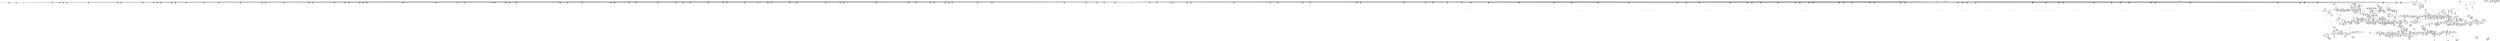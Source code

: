 digraph {
	CE0x5b05430 [shape=record,shape=Mrecord,label="{CE0x5b05430|file_has_perm:_tmp5|security/selinux/hooks.c,1681}"]
	CE0x5b6f910 [shape=record,shape=Mrecord,label="{CE0x5b6f910|inode_has_perm:_adp|Function::inode_has_perm&Arg::adp::|*SummSink*}"]
	CE0x5adbf00 [shape=record,shape=Mrecord,label="{CE0x5adbf00|file_to_av:_tmp5|security/selinux/hooks.c,1902|*SummSink*}"]
	CE0x5a97810 [shape=record,shape=Mrecord,label="{CE0x5a97810|8:_i8,_32:_%struct.inode*,_%struct.selinux_audit_data*,_128:_i32,_132:_i32,_456:_i8*,_:_SCMRE_152,153_}"]
	CE0x5bc35d0 [shape=record,shape=Mrecord,label="{CE0x5bc35d0|0:_i32,_4:_i32,_8:_i16,_12:_i32,_16:_i32,_20:_i32,_24:_i32,_56:_i8*,_:_SCMRE_562,563_}"]
	CE0x5a8f700 [shape=record,shape=Mrecord,label="{CE0x5a8f700|8:_i8,_32:_%struct.inode*,_%struct.selinux_audit_data*,_128:_i32,_132:_i32,_456:_i8*,_:_SCMRE_13,14_}"]
	CE0x5b5edf0 [shape=record,shape=Mrecord,label="{CE0x5b5edf0|COLLAPSED:_GCMRE___llvm_gcov_ctr155_internal_global_5_x_i64_zeroinitializer:_elem_0:default:}"]
	CE0x5be2b80 [shape=record,shape=Mrecord,label="{CE0x5be2b80|inode_has_perm:_tmp19|security/selinux/hooks.c,1618|*SummSource*}"]
	CE0x5ae6a30 [shape=record,shape=Mrecord,label="{CE0x5ae6a30|8:_i8,_32:_%struct.inode*,_%struct.selinux_audit_data*,_128:_i32,_132:_i32,_456:_i8*,_:_SCMRE_116,117_}"]
	CE0x5aba300 [shape=record,shape=Mrecord,label="{CE0x5aba300|selinux_file_receive:_tmp15|security/selinux/hooks.c,3414|*SummSource*}"]
	CE0x5aa3160 [shape=record,shape=Mrecord,label="{CE0x5aa3160|i64*_getelementptr_inbounds_(_11_x_i64_,_11_x_i64_*___llvm_gcov_ctr268,_i64_0,_i64_0)|*Constant*|*SummSink*}"]
	CE0x5aa2220 [shape=record,shape=Mrecord,label="{CE0x5aa2220|i8_1|*Constant*|*SummSource*}"]
	CE0x5bcf7e0 [shape=record,shape=Mrecord,label="{CE0x5bcf7e0|0:_i32,_4:_i32,_8:_i16,_12:_i32,_16:_i32,_20:_i32,_24:_i32,_56:_i8*,_:_SCMRE_869,870_}"]
	CE0x5b2cc30 [shape=record,shape=Mrecord,label="{CE0x5b2cc30|i64_4|*Constant*}"]
	CE0x5b5b870 [shape=record,shape=Mrecord,label="{CE0x5b5b870|file_has_perm:_tmp21|security/selinux/hooks.c,1694|*SummSink*}"]
	CE0x5b469c0 [shape=record,shape=Mrecord,label="{CE0x5b469c0|inode_has_perm:_do.body|*SummSink*}"]
	CE0x5aa2390 [shape=record,shape=Mrecord,label="{CE0x5aa2390|i8_1|*Constant*|*SummSink*}"]
	CE0x5ade8a0 [shape=record,shape=Mrecord,label="{CE0x5ade8a0|file_to_av:_conv14|security/selinux/hooks.c,1908|*SummSink*}"]
	CE0x5aec450 [shape=record,shape=Mrecord,label="{CE0x5aec450|i64*_getelementptr_inbounds_(_15_x_i64_,_15_x_i64_*___llvm_gcov_ctr171,_i64_0,_i64_0)|*Constant*|*SummSource*}"]
	CE0x5aed710 [shape=record,shape=Mrecord,label="{CE0x5aed710|file_to_av:_tmp25|security/selinux/hooks.c,1910|*SummSink*}"]
	CE0x5b2fa20 [shape=record,shape=Mrecord,label="{CE0x5b2fa20|file_to_av:_tmp23|security/selinux/hooks.c,1909|*SummSource*}"]
	CE0x5b700f0 [shape=record,shape=Mrecord,label="{CE0x5b700f0|file_has_perm:_rc.0|*SummSource*}"]
	CE0x5ae9e70 [shape=record,shape=Mrecord,label="{CE0x5ae9e70|8:_i8,_32:_%struct.inode*,_%struct.selinux_audit_data*,_128:_i32,_132:_i32,_456:_i8*,_:_SCMRE_8,9_}"]
	CE0x5b66970 [shape=record,shape=Mrecord,label="{CE0x5b66970|__validate_creds:_lnot.ext|include/linux/cred.h,173|*SummSink*}"]
	CE0x5ac46e0 [shape=record,shape=Mrecord,label="{CE0x5ac46e0|file_to_av:_if.then5|*SummSink*}"]
	CE0x5aea860 [shape=record,shape=Mrecord,label="{CE0x5aea860|file_to_av:_tmp1|*SummSource*}"]
	CE0x5affa10 [shape=record,shape=Mrecord,label="{CE0x5affa10|8:_i8,_32:_%struct.inode*,_%struct.selinux_audit_data*,_128:_i32,_132:_i32,_456:_i8*,_:_SCMRE_132,136_|*MultipleSource*|Function::selinux_file_receive&Arg::file::|Function::file_has_perm&Arg::file::|security/selinux/hooks.c,1902|Function::file_to_av&Arg::file::}"]
	CE0x5bf4720 [shape=record,shape=Mrecord,label="{CE0x5bf4720|__validate_creds:_tmp7|include/linux/cred.h,174|*SummSource*}"]
	CE0x5b6e310 [shape=record,shape=Mrecord,label="{CE0x5b6e310|GLOBAL:_inode_has_perm|*Constant*|*SummSource*}"]
	CE0x5b70a20 [shape=record,shape=Mrecord,label="{CE0x5b70a20|file_has_perm:_tmp28|security/selinux/hooks.c,1698|*SummSource*}"]
	CE0x5aee580 [shape=record,shape=Mrecord,label="{CE0x5aee580|file_to_av:_tmp28|security/selinux/hooks.c,1910|*SummSource*}"]
	CE0x5abe8a0 [shape=record,shape=Mrecord,label="{CE0x5abe8a0|file_to_av:_entry|*SummSink*}"]
	CE0x5ab34a0 [shape=record,shape=Mrecord,label="{CE0x5ab34a0|8:_i8,_32:_%struct.inode*,_%struct.selinux_audit_data*,_128:_i32,_132:_i32,_456:_i8*,_:_SCMRE_48,49_}"]
	CE0x5bf2240 [shape=record,shape=Mrecord,label="{CE0x5bf2240|avc_has_perm:_ssid|Function::avc_has_perm&Arg::ssid::}"]
	CE0x5aa11a0 [shape=record,shape=Mrecord,label="{CE0x5aa11a0|GLOBAL:_file_to_av|*Constant*|*SummSource*}"]
	CE0x5ae4560 [shape=record,shape=Mrecord,label="{CE0x5ae4560|file_to_av:_and6|security/selinux/hooks.c,1905}"]
	CE0x5b13920 [shape=record,shape=Mrecord,label="{CE0x5b13920|file_to_av:_tmp8|security/selinux/hooks.c,1903}"]
	CE0x5ae5a30 [shape=record,shape=Mrecord,label="{CE0x5ae5a30|8:_i8,_32:_%struct.inode*,_%struct.selinux_audit_data*,_128:_i32,_132:_i32,_456:_i8*,_:_SCMRE_99,100_}"]
	CE0x5b3fba0 [shape=record,shape=Mrecord,label="{CE0x5b3fba0|0:_i32,_4:_i32,_8:_i16,_12:_i32,_16:_i32,_20:_i32,_24:_i32,_56:_i8*,_:_SCMRE_486,487_}"]
	CE0x5aef090 [shape=record,shape=Mrecord,label="{CE0x5aef090|i64*_getelementptr_inbounds_(_15_x_i64_,_15_x_i64_*___llvm_gcov_ctr171,_i64_0,_i64_13)|*Constant*|*SummSink*}"]
	CE0x5b59c20 [shape=record,shape=Mrecord,label="{CE0x5b59c20|file_has_perm:_tmp20|security/selinux/hooks.c,1694}"]
	CE0x5be9520 [shape=record,shape=Mrecord,label="{CE0x5be9520|i64*_getelementptr_inbounds_(_8_x_i64_,_8_x_i64_*___llvm_gcov_ctr154,_i64_0,_i64_5)|*Constant*|*SummSink*}"]
	CE0x5bdf640 [shape=record,shape=Mrecord,label="{CE0x5bdf640|inode_has_perm:_tmp17|security/selinux/hooks.c,1617}"]
	CE0x5aaac60 [shape=record,shape=Mrecord,label="{CE0x5aaac60|selinux_file_receive:_tmp18|security/selinux/hooks.c,3414}"]
	CE0x5bdc1a0 [shape=record,shape=Mrecord,label="{CE0x5bdc1a0|inode_has_perm:_tmp15|*LoadInst*|security/selinux/hooks.c,1615}"]
	CE0x5a9d5a0 [shape=record,shape=Mrecord,label="{CE0x5a9d5a0|i64_16|*Constant*|*SummSink*}"]
	CE0x5ae8f30 [shape=record,shape=Mrecord,label="{CE0x5ae8f30|8:_i8,_32:_%struct.inode*,_%struct.selinux_audit_data*,_128:_i32,_132:_i32,_456:_i8*,_:_SCMRE_200,201_}"]
	CE0x5ac79f0 [shape=record,shape=Mrecord,label="{CE0x5ac79f0|8:_i8,_32:_%struct.inode*,_%struct.selinux_audit_data*,_128:_i32,_132:_i32,_456:_i8*,_:_SCMRE_392,396_|*MultipleSource*|Function::selinux_file_receive&Arg::file::|Function::file_has_perm&Arg::file::|security/selinux/hooks.c,1902|Function::file_to_av&Arg::file::}"]
	CE0x5aac980 [shape=record,shape=Mrecord,label="{CE0x5aac980|_ret_i32_%retval.0,_!dbg_!27728|security/selinux/avc.c,775|*SummSink*}"]
	CE0x5bd6080 [shape=record,shape=Mrecord,label="{CE0x5bd6080|0:_i32,_4:_i32,_8:_i16,_12:_i32,_16:_i32,_20:_i32,_24:_i32,_56:_i8*,_:_SCMRE_931,932_}"]
	CE0x5b06800 [shape=record,shape=Mrecord,label="{CE0x5b06800|8:_i8,_32:_%struct.inode*,_%struct.selinux_audit_data*,_128:_i32,_132:_i32,_456:_i8*,_:_SCMRE_89,90_}"]
	CE0x5adc6f0 [shape=record,shape=Mrecord,label="{CE0x5adc6f0|i64*_getelementptr_inbounds_(_15_x_i64_,_15_x_i64_*___llvm_gcov_ctr171,_i64_0,_i64_3)|*Constant*|*SummSource*}"]
	"CONST[source:0(mediator),value:2(dynamic)][purpose:{object}]"
	CE0x5bd0050 [shape=record,shape=Mrecord,label="{CE0x5bd0050|0:_i32,_4:_i32,_8:_i16,_12:_i32,_16:_i32,_20:_i32,_24:_i32,_56:_i8*,_:_SCMRE_874,875_}"]
	CE0x5b30d20 [shape=record,shape=Mrecord,label="{CE0x5b30d20|0:_i32,_4:_i32,_8:_i16,_12:_i32,_16:_i32,_20:_i32,_24:_i32,_56:_i8*,_:_SCMRE_192,193_}"]
	CE0x5b12120 [shape=record,shape=Mrecord,label="{CE0x5b12120|file_has_perm:_tmp15|security/selinux/hooks.c,1688}"]
	CE0x5bcc970 [shape=record,shape=Mrecord,label="{CE0x5bcc970|0:_i32,_4:_i32,_8:_i16,_12:_i32,_16:_i32,_20:_i32,_24:_i32,_56:_i8*,_:_SCMRE_752,756_|*MultipleSource*|*LoadInst*|include/linux/fs.h,1916|security/selinux/hooks.c,1675|Function::inode_has_perm&Arg::inode::|security/selinux/hooks.c,1611}"]
	CE0x5be5350 [shape=record,shape=Mrecord,label="{CE0x5be5350|__validate_creds:_tmp3|include/linux/cred.h,173}"]
	CE0x5bf1590 [shape=record,shape=Mrecord,label="{CE0x5bf1590|inode_has_perm:_tmp18|security/selinux/hooks.c,1617|*SummSource*}"]
	CE0x5adcc30 [shape=record,shape=Mrecord,label="{CE0x5adcc30|i32_1|*Constant*|*SummSink*}"]
	CE0x5adb6c0 [shape=record,shape=Mrecord,label="{CE0x5adb6c0|file_to_av:_tmp24|security/selinux/hooks.c,1909|*SummSource*}"]
	CE0x5b01080 [shape=record,shape=Mrecord,label="{CE0x5b01080|8:_i8,_32:_%struct.inode*,_%struct.selinux_audit_data*,_128:_i32,_132:_i32,_456:_i8*,_:_SCMRE_106,107_}"]
	CE0x5b35ec0 [shape=record,shape=Mrecord,label="{CE0x5b35ec0|0:_i32,_4:_i32,_8:_i16,_12:_i32,_16:_i32,_20:_i32,_24:_i32,_56:_i8*,_:_SCMRE_264,265_}"]
	CE0x5b473f0 [shape=record,shape=Mrecord,label="{CE0x5b473f0|file_has_perm:_out|*SummSource*}"]
	CE0x5afd990 [shape=record,shape=Mrecord,label="{CE0x5afd990|8:_i8,_32:_%struct.inode*,_%struct.selinux_audit_data*,_128:_i32,_132:_i32,_456:_i8*,_:_SCMRE_368,372_|*MultipleSource*|Function::selinux_file_receive&Arg::file::|Function::file_has_perm&Arg::file::|security/selinux/hooks.c,1902|Function::file_to_av&Arg::file::}"]
	CE0x5b14810 [shape=record,shape=Mrecord,label="{CE0x5b14810|file_to_av:_conv1|security/selinux/hooks.c,1903|*SummSink*}"]
	CE0x5ab6d80 [shape=record,shape=Mrecord,label="{CE0x5ab6d80|i8*_getelementptr_inbounds_(_25_x_i8_,_25_x_i8_*_.str3,_i32_0,_i32_0)|*Constant*|*SummSource*}"]
	CE0x5bc4a10 [shape=record,shape=Mrecord,label="{CE0x5bc4a10|0:_i32,_4:_i32,_8:_i16,_12:_i32,_16:_i32,_20:_i32,_24:_i32,_56:_i8*,_:_SCMRE_574,575_}"]
	CE0x5adcec0 [shape=record,shape=Mrecord,label="{CE0x5adcec0|file_to_av:_tmp13|security/selinux/hooks.c,1904|*SummSink*}"]
	CE0x5ac7980 [shape=record,shape=Mrecord,label="{CE0x5ac7980|8:_i8,_32:_%struct.inode*,_%struct.selinux_audit_data*,_128:_i32,_132:_i32,_456:_i8*,_:_SCMRE_336,344_|*MultipleSource*|Function::selinux_file_receive&Arg::file::|Function::file_has_perm&Arg::file::|security/selinux/hooks.c,1902|Function::file_to_av&Arg::file::}"]
	CE0x5ac0d40 [shape=record,shape=Mrecord,label="{CE0x5ac0d40|file_has_perm:_file|Function::file_has_perm&Arg::file::|*SummSink*}"]
	CE0x5b2d360 [shape=record,shape=Mrecord,label="{CE0x5b2d360|i32_2|*Constant*|*SummSink*}"]
	CE0x5ab9700 [shape=record,shape=Mrecord,label="{CE0x5ab9700|8:_i8,_32:_%struct.inode*,_%struct.selinux_audit_data*,_128:_i32,_132:_i32,_456:_i8*,_:_SCMRE_64,65_}"]
	CE0x5a964f0 [shape=record,shape=Mrecord,label="{CE0x5a964f0|cred_sid:_cred|Function::cred_sid&Arg::cred::|*SummSink*}"]
	CE0x5afb130 [shape=record,shape=Mrecord,label="{CE0x5afb130|8:_i8,_32:_%struct.inode*,_%struct.selinux_audit_data*,_128:_i32,_132:_i32,_456:_i8*,_:_SCMRE_81,82_}"]
	CE0x5ab2930 [shape=record,shape=Mrecord,label="{CE0x5ab2930|selinux_file_receive:_tmp16|security/selinux/hooks.c,3414}"]
	CE0x5220f50 [shape=record,shape=Mrecord,label="{CE0x5220f50|COLLAPSED:_GCMRE___llvm_gcov_ctr268_internal_global_11_x_i64_zeroinitializer:_elem_0:default:}"]
	CE0x5b313e0 [shape=record,shape=Mrecord,label="{CE0x5b313e0|0:_i32,_4:_i32,_8:_i16,_12:_i32,_16:_i32,_20:_i32,_24:_i32,_56:_i8*,_:_SCMRE_196,197_}"]
	CE0x5bf8f30 [shape=record,shape=Mrecord,label="{CE0x5bf8f30|__validate_creds:_tmp9|include/linux/cred.h,175|*SummSink*}"]
	CE0x5b468b0 [shape=record,shape=Mrecord,label="{CE0x5b468b0|inode_has_perm:_do.body|*SummSource*}"]
	CE0x5ae4e00 [shape=record,shape=Mrecord,label="{CE0x5ae4e00|8:_i8,_32:_%struct.inode*,_%struct.selinux_audit_data*,_128:_i32,_132:_i32,_456:_i8*,_:_SCMRE_67,68_}"]
	CE0x5aad920 [shape=record,shape=Mrecord,label="{CE0x5aad920|file_to_av:_tmp10|security/selinux/hooks.c,1904|*SummSink*}"]
	CE0x5b9ccc0 [shape=record,shape=Mrecord,label="{CE0x5b9ccc0|0:_i32,_4:_i32,_8:_i16,_12:_i32,_16:_i32,_20:_i32,_24:_i32,_56:_i8*,_:_SCMRE_152,153_}"]
	CE0x5bd5150 [shape=record,shape=Mrecord,label="{CE0x5bd5150|0:_i32,_4:_i32,_8:_i16,_12:_i32,_16:_i32,_20:_i32,_24:_i32,_56:_i8*,_:_SCMRE_922,923_}"]
	CE0x5abec60 [shape=record,shape=Mrecord,label="{CE0x5abec60|selinux_file_receive:_file|Function::selinux_file_receive&Arg::file::|*SummSink*}"]
	CE0x5aeca10 [shape=record,shape=Mrecord,label="{CE0x5aeca10|8:_i8,_32:_%struct.inode*,_%struct.selinux_audit_data*,_128:_i32,_132:_i32,_456:_i8*,_:_SCMRE_73,74_}"]
	CE0x5b6cbe0 [shape=record,shape=Mrecord,label="{CE0x5b6cbe0|_call_void_mcount()_#3}"]
	CE0x5b6ad80 [shape=record,shape=Mrecord,label="{CE0x5b6ad80|i32_4|*Constant*|*SummSource*}"]
	CE0x5b98d00 [shape=record,shape=Mrecord,label="{CE0x5b98d00|0:_i32,_4:_i32,_8:_i16,_12:_i32,_16:_i32,_20:_i32,_24:_i32,_56:_i8*,_:_SCMRE_40,48_|*MultipleSource*|*LoadInst*|include/linux/fs.h,1916|security/selinux/hooks.c,1675|Function::inode_has_perm&Arg::inode::|security/selinux/hooks.c,1611}"]
	CE0x5ae6bb0 [shape=record,shape=Mrecord,label="{CE0x5ae6bb0|8:_i8,_32:_%struct.inode*,_%struct.selinux_audit_data*,_128:_i32,_132:_i32,_456:_i8*,_:_SCMRE_117,118_}"]
	CE0x5aad820 [shape=record,shape=Mrecord,label="{CE0x5aad820|file_to_av:_tmp9|*LoadInst*|security/selinux/hooks.c,1904|*SummSink*}"]
	CE0x5ab2040 [shape=record,shape=Mrecord,label="{CE0x5ab2040|selinux_file_receive:_tobool1|security/selinux/hooks.c,3414}"]
	CE0x5b051b0 [shape=record,shape=Mrecord,label="{CE0x5b051b0|file_has_perm:_tmp4|security/selinux/hooks.c,1681|*SummSink*}"]
	CE0x5b2e400 [shape=record,shape=Mrecord,label="{CE0x5b2e400|file_to_av:_or10|security/selinux/hooks.c,1906|*SummSink*}"]
	CE0x5b055c0 [shape=record,shape=Mrecord,label="{CE0x5b055c0|i64*_getelementptr_inbounds_(_2_x_i64_,_2_x_i64_*___llvm_gcov_ctr162,_i64_0,_i64_1)|*Constant*|*SummSink*}"]
	CE0x5a9eff0 [shape=record,shape=Mrecord,label="{CE0x5a9eff0|8:_i8,_32:_%struct.inode*,_%struct.selinux_audit_data*,_128:_i32,_132:_i32,_456:_i8*,_:_SCMRE_97,98_}"]
	CE0x5bd03b0 [shape=record,shape=Mrecord,label="{CE0x5bd03b0|0:_i32,_4:_i32,_8:_i16,_12:_i32,_16:_i32,_20:_i32,_24:_i32,_56:_i8*,_:_SCMRE_876,877_}"]
	CE0x5bf49a0 [shape=record,shape=Mrecord,label="{CE0x5bf49a0|_call_void___invalid_creds(%struct.cred*_%cred,_i8*_%file,_i32_%line)_#10,_!dbg_!27721|include/linux/cred.h,174|*SummSource*}"]
	CE0x5afdb90 [shape=record,shape=Mrecord,label="{CE0x5afdb90|file_to_av:_tmp}"]
	CE0x5aeea00 [shape=record,shape=Mrecord,label="{CE0x5aeea00|file_to_av:_tmp29|security/selinux/hooks.c,1914}"]
	CE0x5add7f0 [shape=record,shape=Mrecord,label="{CE0x5add7f0|file_to_av:_f_flags|security/selinux/hooks.c,1905}"]
	CE0x5bf3ee0 [shape=record,shape=Mrecord,label="{CE0x5bf3ee0|__validate_creds:_tmp6|include/linux/cred.h,174|*SummSource*}"]
	CE0x5b73120 [shape=record,shape=Mrecord,label="{CE0x5b73120|file_inode:_bb}"]
	CE0x5b14520 [shape=record,shape=Mrecord,label="{CE0x5b14520|file_to_av:_or|security/selinux/hooks.c,1903|*SummSource*}"]
	CE0x5aa4e50 [shape=record,shape=Mrecord,label="{CE0x5aa4e50|file_to_av:_av.0|*SummSink*}"]
	CE0x5bcab30 [shape=record,shape=Mrecord,label="{CE0x5bcab30|0:_i32,_4:_i32,_8:_i16,_12:_i32,_16:_i32,_20:_i32,_24:_i32,_56:_i8*,_:_SCMRE_664,672_|*MultipleSource*|*LoadInst*|include/linux/fs.h,1916|security/selinux/hooks.c,1675|Function::inode_has_perm&Arg::inode::|security/selinux/hooks.c,1611}"]
	CE0x5b9e820 [shape=record,shape=Mrecord,label="{CE0x5b9e820|0:_i32,_4:_i32,_8:_i16,_12:_i32,_16:_i32,_20:_i32,_24:_i32,_56:_i8*,_:_SCMRE_168,169_}"]
	CE0x5b71f80 [shape=record,shape=Mrecord,label="{CE0x5b71f80|i64*_getelementptr_inbounds_(_12_x_i64_,_12_x_i64_*___llvm_gcov_ctr170,_i64_0,_i64_11)|*Constant*|*SummSink*}"]
	CE0x5ae58b0 [shape=record,shape=Mrecord,label="{CE0x5ae58b0|8:_i8,_32:_%struct.inode*,_%struct.selinux_audit_data*,_128:_i32,_132:_i32,_456:_i8*,_:_SCMRE_98,99_}"]
	CE0x5b9d380 [shape=record,shape=Mrecord,label="{CE0x5b9d380|0:_i32,_4:_i32,_8:_i16,_12:_i32,_16:_i32,_20:_i32,_24:_i32,_56:_i8*,_:_SCMRE_156,157_}"]
	CE0x5be7d30 [shape=record,shape=Mrecord,label="{CE0x5be7d30|inode_has_perm:_conv|security/selinux/hooks.c,1611|*SummSource*}"]
	CE0x5b39670 [shape=record,shape=Mrecord,label="{CE0x5b39670|0:_i32,_4:_i32,_8:_i16,_12:_i32,_16:_i32,_20:_i32,_24:_i32,_56:_i8*,_:_SCMRE_297,298_}"]
	CE0x5befd20 [shape=record,shape=Mrecord,label="{CE0x5befd20|__validate_creds:_lnot|include/linux/cred.h,173}"]
	CE0x5bca160 [shape=record,shape=Mrecord,label="{CE0x5bca160|0:_i32,_4:_i32,_8:_i16,_12:_i32,_16:_i32,_20:_i32,_24:_i32,_56:_i8*,_:_SCMRE_640,648_|*MultipleSource*|*LoadInst*|include/linux/fs.h,1916|security/selinux/hooks.c,1675|Function::inode_has_perm&Arg::inode::|security/selinux/hooks.c,1611}"]
	CE0x5b030f0 [shape=record,shape=Mrecord,label="{CE0x5b030f0|file_has_perm:_tmp2|*LoadInst*|security/selinux/hooks.c,1674|*SummSource*}"]
	CE0x5b388f0 [shape=record,shape=Mrecord,label="{CE0x5b388f0|0:_i32,_4:_i32,_8:_i16,_12:_i32,_16:_i32,_20:_i32,_24:_i32,_56:_i8*,_:_SCMRE_289,290_}"]
	CE0x5b63a20 [shape=record,shape=Mrecord,label="{CE0x5b63a20|__validate_creds:_tmp2|include/linux/cred.h,173|*SummSource*}"]
	CE0x5abd710 [shape=record,shape=Mrecord,label="{CE0x5abd710|selinux_file_receive:_tobool1|security/selinux/hooks.c,3414|*SummSink*}"]
	CE0x5b357a0 [shape=record,shape=Mrecord,label="{CE0x5b357a0|0:_i32,_4:_i32,_8:_i16,_12:_i32,_16:_i32,_20:_i32,_24:_i32,_56:_i8*,_:_SCMRE_260,261_}"]
	CE0x5b5c6a0 [shape=record,shape=Mrecord,label="{CE0x5b5c6a0|i64*_getelementptr_inbounds_(_12_x_i64_,_12_x_i64_*___llvm_gcov_ctr170,_i64_0,_i64_9)|*Constant*}"]
	CE0x5bcf6c0 [shape=record,shape=Mrecord,label="{CE0x5bcf6c0|0:_i32,_4:_i32,_8:_i16,_12:_i32,_16:_i32,_20:_i32,_24:_i32,_56:_i8*,_:_SCMRE_868,869_}"]
	CE0x5ac3910 [shape=record,shape=Mrecord,label="{CE0x5ac3910|_ret_%struct.inode*_%tmp4,_!dbg_!27713|include/linux/fs.h,1916|*SummSource*}"]
	CE0x5aedce0 [shape=record,shape=Mrecord,label="{CE0x5aedce0|file_to_av:_tmp26|security/selinux/hooks.c,1910|*SummSink*}"]
	CE0x5bf1bd0 [shape=record,shape=Mrecord,label="{CE0x5bf1bd0|inode_has_perm:_call4|security/selinux/hooks.c,1617|*SummSource*}"]
	CE0x5b6dcc0 [shape=record,shape=Mrecord,label="{CE0x5b6dcc0|file_has_perm:_call9|security/selinux/hooks.c,1695|*SummSink*}"]
	CE0x5b5ec70 [shape=record,shape=Mrecord,label="{CE0x5b5ec70|0:_i32,_4:_i32,_8:_i16,_12:_i32,_16:_i32,_20:_i32,_24:_i32,_56:_i8*,_:_SCMRE_0,2_|*MultipleSource*|*LoadInst*|include/linux/fs.h,1916|security/selinux/hooks.c,1675|Function::inode_has_perm&Arg::inode::|security/selinux/hooks.c,1611}"]
	CE0x5a98050 [shape=record,shape=Mrecord,label="{CE0x5a98050|i64_1|*Constant*|*SummSource*}"]
	CE0x5ab1160 [shape=record,shape=Mrecord,label="{CE0x5ab1160|i1_true|*Constant*}"]
	CE0x5ae45d0 [shape=record,shape=Mrecord,label="{CE0x5ae45d0|file_to_av:_and6|security/selinux/hooks.c,1905|*SummSource*}"]
	CE0x5af4840 [shape=record,shape=Mrecord,label="{CE0x5af4840|file_has_perm:_f_security|security/selinux/hooks.c,1674|*SummSink*}"]
	CE0x5bf9290 [shape=record,shape=Mrecord,label="{CE0x5bf9290|__validate_creds:_tmp9|include/linux/cred.h,175|*SummSource*}"]
	CE0x5bc55e0 [shape=record,shape=Mrecord,label="{CE0x5bc55e0|0:_i32,_4:_i32,_8:_i16,_12:_i32,_16:_i32,_20:_i32,_24:_i32,_56:_i8*,_:_SCMRE_581,582_}"]
	CE0x5a96240 [shape=record,shape=Mrecord,label="{CE0x5a96240|file_to_av:_if.end19|*SummSink*}"]
	CE0x5aacf60 [shape=record,shape=Mrecord,label="{CE0x5aacf60|file_has_perm:_tobool|security/selinux/hooks.c,1688|*SummSource*}"]
	CE0x5ac2210 [shape=record,shape=Mrecord,label="{CE0x5ac2210|8:_i8,_32:_%struct.inode*,_%struct.selinux_audit_data*,_128:_i32,_132:_i32,_456:_i8*,_:_SCMRE_53,54_}"]
	CE0x5b9ce70 [shape=record,shape=Mrecord,label="{CE0x5b9ce70|0:_i32,_4:_i32,_8:_i16,_12:_i32,_16:_i32,_20:_i32,_24:_i32,_56:_i8*,_:_SCMRE_153,154_}"]
	CE0x5b31080 [shape=record,shape=Mrecord,label="{CE0x5b31080|0:_i32,_4:_i32,_8:_i16,_12:_i32,_16:_i32,_20:_i32,_24:_i32,_56:_i8*,_:_SCMRE_194,195_}"]
	CE0x5b3b670 [shape=record,shape=Mrecord,label="{CE0x5b3b670|0:_i32,_4:_i32,_8:_i16,_12:_i32,_16:_i32,_20:_i32,_24:_i32,_56:_i8*,_:_SCMRE_336,344_|*MultipleSource*|*LoadInst*|include/linux/fs.h,1916|security/selinux/hooks.c,1675|Function::inode_has_perm&Arg::inode::|security/selinux/hooks.c,1611}"]
	CE0x5adbdd0 [shape=record,shape=Mrecord,label="{CE0x5adbdd0|file_to_av:_tmp5|security/selinux/hooks.c,1902|*SummSource*}"]
	CE0x5b37d20 [shape=record,shape=Mrecord,label="{CE0x5b37d20|0:_i32,_4:_i32,_8:_i16,_12:_i32,_16:_i32,_20:_i32,_24:_i32,_56:_i8*,_:_SCMRE_282,283_}"]
	CE0x5b123c0 [shape=record,shape=Mrecord,label="{CE0x5b123c0|file_has_perm:_tmp15|security/selinux/hooks.c,1688|*SummSink*}"]
	CE0x5bec1c0 [shape=record,shape=Mrecord,label="{CE0x5bec1c0|i64*_getelementptr_inbounds_(_8_x_i64_,_8_x_i64_*___llvm_gcov_ctr154,_i64_0,_i64_6)|*Constant*|*SummSink*}"]
	CE0x5aeefe0 [shape=record,shape=Mrecord,label="{CE0x5aeefe0|i64*_getelementptr_inbounds_(_15_x_i64_,_15_x_i64_*___llvm_gcov_ctr171,_i64_0,_i64_13)|*Constant*|*SummSource*}"]
	CE0x5b6b610 [shape=record,shape=Mrecord,label="{CE0x5b6b610|i8*_getelementptr_inbounds_(_25_x_i8_,_25_x_i8_*_.str3,_i32_0,_i32_0)|*Constant*}"]
	CE0x5b4b510 [shape=record,shape=Mrecord,label="{CE0x5b4b510|inode_has_perm:_bb}"]
	CE0x5b405b0 [shape=record,shape=Mrecord,label="{CE0x5b405b0|0:_i32,_4:_i32,_8:_i16,_12:_i32,_16:_i32,_20:_i32,_24:_i32,_56:_i8*,_:_SCMRE_504,508_|*MultipleSource*|*LoadInst*|include/linux/fs.h,1916|security/selinux/hooks.c,1675|Function::inode_has_perm&Arg::inode::|security/selinux/hooks.c,1611}"]
	CE0x5a9d760 [shape=record,shape=Mrecord,label="{CE0x5a9d760|file_has_perm:_sid2|security/selinux/hooks.c,1683}"]
	CE0x5ab0750 [shape=record,shape=Mrecord,label="{CE0x5ab0750|selinux_file_receive:_call|security/selinux/hooks.c,3414|*SummSink*}"]
	CE0x5be9000 [shape=record,shape=Mrecord,label="{CE0x5be9000|inode_has_perm:_tobool2|security/selinux/hooks.c,1611|*SummSink*}"]
	CE0x5b52d80 [shape=record,shape=Mrecord,label="{CE0x5b52d80|0:_i32,_:_CRE_0,4_|*MultipleSource*|security/selinux/hooks.c,1683|*LoadInst*|security/selinux/hooks.c,1674|security/selinux/hooks.c,1674}"]
	CE0x5b5e9e0 [shape=record,shape=Mrecord,label="{CE0x5b5e9e0|inode_has_perm:_i_flags|security/selinux/hooks.c,1611|*SummSink*}"]
	CE0x5bc77a0 [shape=record,shape=Mrecord,label="{CE0x5bc77a0|0:_i32,_4:_i32,_8:_i16,_12:_i32,_16:_i32,_20:_i32,_24:_i32,_56:_i8*,_:_SCMRE_601,602_}"]
	CE0x5ae2470 [shape=record,shape=Mrecord,label="{CE0x5ae2470|i64_6|*Constant*|*SummSource*}"]
	CE0x5af25d0 [shape=record,shape=Mrecord,label="{CE0x5af25d0|i64*_getelementptr_inbounds_(_2_x_i64_,_2_x_i64_*___llvm_gcov_ctr131,_i64_0,_i64_0)|*Constant*}"]
	CE0x5bef9b0 [shape=record,shape=Mrecord,label="{CE0x5bef9b0|__validate_creds:_lnot|include/linux/cred.h,173|*SummSource*}"]
	CE0x5b295c0 [shape=record,shape=Mrecord,label="{CE0x5b295c0|file_inode:_tmp2|*SummSource*}"]
	CE0x5bc3930 [shape=record,shape=Mrecord,label="{CE0x5bc3930|0:_i32,_4:_i32,_8:_i16,_12:_i32,_16:_i32,_20:_i32,_24:_i32,_56:_i8*,_:_SCMRE_564,565_}"]
	CE0x5ac2040 [shape=record,shape=Mrecord,label="{CE0x5ac2040|8:_i8,_32:_%struct.inode*,_%struct.selinux_audit_data*,_128:_i32,_132:_i32,_456:_i8*,_:_SCMRE_50,51_}"]
	CE0x5ac6030 [shape=record,shape=Mrecord,label="{CE0x5ac6030|selinux_file_receive:_tmp8|security/selinux/hooks.c,3414|*SummSource*}"]
	CE0x5b34870 [shape=record,shape=Mrecord,label="{CE0x5b34870|0:_i32,_4:_i32,_8:_i16,_12:_i32,_16:_i32,_20:_i32,_24:_i32,_56:_i8*,_:_SCMRE_251,252_}"]
	CE0x5ada7f0 [shape=record,shape=Mrecord,label="{CE0x5ada7f0|file_to_av:_tmp3|security/selinux/hooks.c,1902|*SummSink*}"]
	CE0x5b0b5d0 [shape=record,shape=Mrecord,label="{CE0x5b0b5d0|file_to_av:_if.then8|*SummSink*}"]
	CE0x5ab9880 [shape=record,shape=Mrecord,label="{CE0x5ab9880|8:_i8,_32:_%struct.inode*,_%struct.selinux_audit_data*,_128:_i32,_132:_i32,_456:_i8*,_:_SCMRE_65,66_}"]
	CE0x5a9e9f0 [shape=record,shape=Mrecord,label="{CE0x5a9e9f0|8:_i8,_32:_%struct.inode*,_%struct.selinux_audit_data*,_128:_i32,_132:_i32,_456:_i8*,_:_SCMRE_93,94_}"]
	CE0x5a9fc90 [shape=record,shape=Mrecord,label="{CE0x5a9fc90|i32_78|*Constant*|*SummSource*}"]
	CE0x5ac9860 [shape=record,shape=Mrecord,label="{CE0x5ac9860|8:_i8,_32:_%struct.inode*,_%struct.selinux_audit_data*,_128:_i32,_132:_i32,_456:_i8*,_:_SCMRE_424,428_|*MultipleSource*|Function::selinux_file_receive&Arg::file::|Function::file_has_perm&Arg::file::|security/selinux/hooks.c,1902|Function::file_to_av&Arg::file::}"]
	CE0x5b64570 [shape=record,shape=Mrecord,label="{CE0x5b64570|inode_has_perm:_tmp|*SummSource*}"]
	CE0x5afe510 [shape=record,shape=Mrecord,label="{CE0x5afe510|_call_void_mcount()_#3}"]
	CE0x5ac78a0 [shape=record,shape=Mrecord,label="{CE0x5ac78a0|8:_i8,_32:_%struct.inode*,_%struct.selinux_audit_data*,_128:_i32,_132:_i32,_456:_i8*,_:_SCMRE_324,328_|*MultipleSource*|Function::selinux_file_receive&Arg::file::|Function::file_has_perm&Arg::file::|security/selinux/hooks.c,1902|Function::file_to_av&Arg::file::}"]
	CE0x5b9e670 [shape=record,shape=Mrecord,label="{CE0x5b9e670|0:_i32,_4:_i32,_8:_i16,_12:_i32,_16:_i32,_20:_i32,_24:_i32,_56:_i8*,_:_SCMRE_167,168_}"]
	CE0x5bdfc70 [shape=record,shape=Mrecord,label="{CE0x5bdfc70|inode_has_perm:_sid3|security/selinux/hooks.c,1617|*SummSource*}"]
	CE0x5adb010 [shape=record,shape=Mrecord,label="{CE0x5adb010|file_to_av:_tmp4|security/selinux/hooks.c,1902|*SummSource*}"]
	CE0x5af64a0 [shape=record,shape=Mrecord,label="{CE0x5af64a0|8:_i8,_32:_%struct.inode*,_%struct.selinux_audit_data*,_128:_i32,_132:_i32,_456:_i8*,_:_SCMRE_177,178_}"]
	CE0x5abe6a0 [shape=record,shape=Mrecord,label="{CE0x5abe6a0|file_to_av:_entry}"]
	CE0x5b4b5a0 [shape=record,shape=Mrecord,label="{CE0x5b4b5a0|inode_has_perm:_bb|*SummSource*}"]
	CE0x5b0b3c0 [shape=record,shape=Mrecord,label="{CE0x5b0b3c0|file_to_av:_if.then8}"]
	CE0x5bd63e0 [shape=record,shape=Mrecord,label="{CE0x5bd63e0|0:_i32,_4:_i32,_8:_i16,_12:_i32,_16:_i32,_20:_i32,_24:_i32,_56:_i8*,_:_SCMRE_933,934_}"]
	CE0x5bdf840 [shape=record,shape=Mrecord,label="{CE0x5bdf840|inode_has_perm:_tmp17|security/selinux/hooks.c,1617|*SummSource*}"]
	CE0x5bd4220 [shape=record,shape=Mrecord,label="{CE0x5bd4220|0:_i32,_4:_i32,_8:_i16,_12:_i32,_16:_i32,_20:_i32,_24:_i32,_56:_i8*,_:_SCMRE_913,914_}"]
	CE0x5be42f0 [shape=record,shape=Mrecord,label="{CE0x5be42f0|__validate_creds:_bb|*SummSource*}"]
	CE0x5aac7a0 [shape=record,shape=Mrecord,label="{CE0x5aac7a0|_ret_i32_%retval.0,_!dbg_!27728|security/selinux/avc.c,775|*SummSource*}"]
	CE0x5ba0ef0 [shape=record,shape=Mrecord,label="{CE0x5ba0ef0|0:_i32,_4:_i32,_8:_i16,_12:_i32,_16:_i32,_20:_i32,_24:_i32,_56:_i8*,_:_SCMRE_191,192_}"]
	CE0x5ab3860 [shape=record,shape=Mrecord,label="{CE0x5ab3860|i8*_getelementptr_inbounds_(_45_x_i8_,_45_x_i8_*_.str12,_i32_0,_i32_0)|*Constant*|*SummSink*}"]
	CE0x5ab4320 [shape=record,shape=Mrecord,label="{CE0x5ab4320|i64*_getelementptr_inbounds_(_11_x_i64_,_11_x_i64_*___llvm_gcov_ctr268,_i64_0,_i64_1)|*Constant*|*SummSource*}"]
	CE0x5a9c000 [shape=record,shape=Mrecord,label="{CE0x5a9c000|file_has_perm:_tmp4|security/selinux/hooks.c,1681}"]
	CE0x5b36220 [shape=record,shape=Mrecord,label="{CE0x5b36220|0:_i32,_4:_i32,_8:_i16,_12:_i32,_16:_i32,_20:_i32,_24:_i32,_56:_i8*,_:_SCMRE_266,267_}"]
	CE0x5b2ec10 [shape=record,shape=Mrecord,label="{CE0x5b2ec10|i64*_getelementptr_inbounds_(_15_x_i64_,_15_x_i64_*___llvm_gcov_ctr171,_i64_0,_i64_9)|*Constant*|*SummSource*}"]
	CE0x5b3e300 [shape=record,shape=Mrecord,label="{CE0x5b3e300|0:_i32,_4:_i32,_8:_i16,_12:_i32,_16:_i32,_20:_i32,_24:_i32,_56:_i8*,_:_SCMRE_473,474_}"]
	CE0x5ae3fe0 [shape=record,shape=Mrecord,label="{CE0x5ae3fe0|file_to_av:_tmp19|security/selinux/hooks.c,1906|*SummSource*}"]
	CE0x5b5d140 [shape=record,shape=Mrecord,label="{CE0x5b5d140|file_has_perm:_tmp25|security/selinux/hooks.c,1695|*SummSink*}"]
	CE0x5b98fc0 [shape=record,shape=Mrecord,label="{CE0x5b98fc0|0:_i32,_4:_i32,_8:_i16,_12:_i32,_16:_i32,_20:_i32,_24:_i32,_56:_i8*,_:_SCMRE_48,56_|*MultipleSource*|*LoadInst*|include/linux/fs.h,1916|security/selinux/hooks.c,1675|Function::inode_has_perm&Arg::inode::|security/selinux/hooks.c,1611}"]
	CE0x5bc9600 [shape=record,shape=Mrecord,label="{CE0x5bc9600|0:_i32,_4:_i32,_8:_i16,_12:_i32,_16:_i32,_20:_i32,_24:_i32,_56:_i8*,_:_SCMRE_619,620_}"]
	CE0x5ac97f0 [shape=record,shape=Mrecord,label="{CE0x5ac97f0|8:_i8,_32:_%struct.inode*,_%struct.selinux_audit_data*,_128:_i32,_132:_i32,_456:_i8*,_:_SCMRE_448,456_|*MultipleSource*|Function::selinux_file_receive&Arg::file::|Function::file_has_perm&Arg::file::|security/selinux/hooks.c,1902|Function::file_to_av&Arg::file::}"]
	CE0x5af6020 [shape=record,shape=Mrecord,label="{CE0x5af6020|8:_i8,_32:_%struct.inode*,_%struct.selinux_audit_data*,_128:_i32,_132:_i32,_456:_i8*,_:_SCMRE_174,175_}"]
	CE0x5b0f710 [shape=record,shape=Mrecord,label="{CE0x5b0f710|i32_(i32,_i32,_i16,_i32,_%struct.common_audit_data*)*_bitcast_(i32_(i32,_i32,_i16,_i32,_%struct.common_audit_data.495*)*_avc_has_perm_to_i32_(i32,_i32,_i16,_i32,_%struct.common_audit_data*)*)|*Constant*|*SummSink*}"]
	CE0x5b2b990 [shape=record,shape=Mrecord,label="{CE0x5b2b990|file_has_perm:_f_path|security/selinux/hooks.c,1681}"]
	CE0x5aade20 [shape=record,shape=Mrecord,label="{CE0x5aade20|file_to_av:_tmp11|security/selinux/hooks.c,1904|*SummSink*}"]
	CE0x5b6fda0 [shape=record,shape=Mrecord,label="{CE0x5b6fda0|_ret_i32_%retval.0,_!dbg_!27739|security/selinux/hooks.c,1618|*SummSink*}"]
	CE0x5bcadf0 [shape=record,shape=Mrecord,label="{CE0x5bcadf0|0:_i32,_4:_i32,_8:_i16,_12:_i32,_16:_i32,_20:_i32,_24:_i32,_56:_i8*,_:_SCMRE_672,680_|*MultipleSource*|*LoadInst*|include/linux/fs.h,1916|security/selinux/hooks.c,1675|Function::inode_has_perm&Arg::inode::|security/selinux/hooks.c,1611}"]
	CE0x5bcd1b0 [shape=record,shape=Mrecord,label="{CE0x5bcd1b0|0:_i32,_4:_i32,_8:_i16,_12:_i32,_16:_i32,_20:_i32,_24:_i32,_56:_i8*,_:_SCMRE_776,792_|*MultipleSource*|*LoadInst*|include/linux/fs.h,1916|security/selinux/hooks.c,1675|Function::inode_has_perm&Arg::inode::|security/selinux/hooks.c,1611}"]
	CE0x5aa0500 [shape=record,shape=Mrecord,label="{CE0x5aa0500|selinux_file_receive:_tmp21|security/selinux/hooks.c,3414}"]
	CE0x5adecf0 [shape=record,shape=Mrecord,label="{CE0x5adecf0|file_to_av:_av.1|*SummSink*}"]
	CE0x5b2ef60 [shape=record,shape=Mrecord,label="{CE0x5b2ef60|file_to_av:_tmp21|security/selinux/hooks.c,1908|*SummSource*}"]
	CE0x5ae2580 [shape=record,shape=Mrecord,label="{CE0x5ae2580|file_to_av:_tmp15|security/selinux/hooks.c,1905}"]
	CE0x5af91e0 [shape=record,shape=Mrecord,label="{CE0x5af91e0|file_has_perm:_if.end|*SummSink*}"]
	CE0x5a97170 [shape=record,shape=Mrecord,label="{CE0x5a97170|8:_i8,_32:_%struct.inode*,_%struct.selinux_audit_data*,_128:_i32,_132:_i32,_456:_i8*,_:_SCMRE_232,240_|*MultipleSource*|Function::selinux_file_receive&Arg::file::|Function::file_has_perm&Arg::file::|security/selinux/hooks.c,1902|Function::file_to_av&Arg::file::}"]
	CE0x5abb770 [shape=record,shape=Mrecord,label="{CE0x5abb770|i8*_getelementptr_inbounds_(_45_x_i8_,_45_x_i8_*_.str12,_i32_0,_i32_0)|*Constant*|*SummSource*}"]
	CE0x5aab720 [shape=record,shape=Mrecord,label="{CE0x5aab720|get_current:_tmp2|*SummSink*}"]
	CE0x5be7e70 [shape=record,shape=Mrecord,label="{CE0x5be7e70|inode_has_perm:_conv|security/selinux/hooks.c,1611|*SummSink*}"]
	CE0x5b2e2b0 [shape=record,shape=Mrecord,label="{CE0x5b2e2b0|i64_512|*Constant*|*SummSink*}"]
	CE0x5b62620 [shape=record,shape=Mrecord,label="{CE0x5b62620|i64*_getelementptr_inbounds_(_8_x_i64_,_8_x_i64_*___llvm_gcov_ctr154,_i64_0,_i64_1)|*Constant*|*SummSource*}"]
	CE0x5ae5280 [shape=record,shape=Mrecord,label="{CE0x5ae5280|8:_i8,_32:_%struct.inode*,_%struct.selinux_audit_data*,_128:_i32,_132:_i32,_456:_i8*,_:_SCMRE_70,71_}"]
	CE0x5bf3a90 [shape=record,shape=Mrecord,label="{CE0x5bf3a90|i64*_getelementptr_inbounds_(_5_x_i64_,_5_x_i64_*___llvm_gcov_ctr155,_i64_0,_i64_3)|*Constant*|*SummSink*}"]
	CE0x5bf6000 [shape=record,shape=Mrecord,label="{CE0x5bf6000|inode_has_perm:_tmp16|security/selinux/hooks.c,1615|*SummSink*}"]
	CE0x5ab5fc0 [shape=record,shape=Mrecord,label="{CE0x5ab5fc0|i64_5|*Constant*}"]
	CE0x5ae8630 [shape=record,shape=Mrecord,label="{CE0x5ae8630|8:_i8,_32:_%struct.inode*,_%struct.selinux_audit_data*,_128:_i32,_132:_i32,_456:_i8*,_:_SCMRE_194,195_}"]
	CE0x5bcb370 [shape=record,shape=Mrecord,label="{CE0x5bcb370|0:_i32,_4:_i32,_8:_i16,_12:_i32,_16:_i32,_20:_i32,_24:_i32,_56:_i8*,_:_SCMRE_684,688_|*MultipleSource*|*LoadInst*|include/linux/fs.h,1916|security/selinux/hooks.c,1675|Function::inode_has_perm&Arg::inode::|security/selinux/hooks.c,1611}"]
	CE0x5b12760 [shape=record,shape=Mrecord,label="{CE0x5b12760|i64*_getelementptr_inbounds_(_12_x_i64_,_12_x_i64_*___llvm_gcov_ctr170,_i64_0,_i64_5)|*Constant*}"]
	CE0x5af9250 [shape=record,shape=Mrecord,label="{CE0x5af9250|cred_sid:_tmp1}"]
	CE0x5b38aa0 [shape=record,shape=Mrecord,label="{CE0x5b38aa0|0:_i32,_4:_i32,_8:_i16,_12:_i32,_16:_i32,_20:_i32,_24:_i32,_56:_i8*,_:_SCMRE_290,291_}"]
	CE0x5be7580 [shape=record,shape=Mrecord,label="{CE0x5be7580|inode_has_perm:_lnot1|security/selinux/hooks.c,1611|*SummSink*}"]
	CE0x5b14c10 [shape=record,shape=Mrecord,label="{CE0x5b14c10|file_to_av:_av.0|*SummSource*}"]
	CE0x5af9fd0 [shape=record,shape=Mrecord,label="{CE0x5af9fd0|0:_i32,_4:_i32,_8:_i32,_12:_i32,_:_CMRE_4,8_|*MultipleSource*|security/selinux/hooks.c,196|*LoadInst*|security/selinux/hooks.c,196|security/selinux/hooks.c,197}"]
	CE0x5bf3e70 [shape=record,shape=Mrecord,label="{CE0x5bf3e70|__validate_creds:_tmp6|include/linux/cred.h,174}"]
	CE0x5acb8a0 [shape=record,shape=Mrecord,label="{CE0x5acb8a0|selinux_file_receive:_tmp19|security/selinux/hooks.c,3414|*SummSink*}"]
	CE0x5abfcf0 [shape=record,shape=Mrecord,label="{CE0x5abfcf0|GLOBAL:_file_has_perm|*Constant*}"]
	CE0x5bc5430 [shape=record,shape=Mrecord,label="{CE0x5bc5430|0:_i32,_4:_i32,_8:_i16,_12:_i32,_16:_i32,_20:_i32,_24:_i32,_56:_i8*,_:_SCMRE_580,581_}"]
	CE0x5bf1fa0 [shape=record,shape=Mrecord,label="{CE0x5bf1fa0|i32_(i32,_i32,_i16,_i32,_%struct.common_audit_data*)*_bitcast_(i32_(i32,_i32,_i16,_i32,_%struct.common_audit_data.495*)*_avc_has_perm_to_i32_(i32,_i32,_i16,_i32,_%struct.common_audit_data*)*)|*Constant*}"]
	CE0x5b6f2a0 [shape=record,shape=Mrecord,label="{CE0x5b6f2a0|inode_has_perm:_perms|Function::inode_has_perm&Arg::perms::|*SummSource*}"]
	CE0x5afb2b0 [shape=record,shape=Mrecord,label="{CE0x5afb2b0|8:_i8,_32:_%struct.inode*,_%struct.selinux_audit_data*,_128:_i32,_132:_i32,_456:_i8*,_:_SCMRE_82,83_}"]
	CE0x5a93220 [shape=record,shape=Mrecord,label="{CE0x5a93220|selinux_file_receive:_bb|*SummSource*}"]
	CE0x5aa68d0 [shape=record,shape=Mrecord,label="{CE0x5aa68d0|GLOBAL:___llvm_gcov_ctr268|Global_var:__llvm_gcov_ctr268|*SummSource*}"]
	CE0x5aac480 [shape=record,shape=Mrecord,label="{CE0x5aac480|8:_i8,_32:_%struct.inode*,_%struct.selinux_audit_data*,_128:_i32,_132:_i32,_456:_i8*,_:_SCMRE_0,1_}"]
	CE0x5b0d500 [shape=record,shape=Mrecord,label="{CE0x5b0d500|inode_has_perm:_tmp5|security/selinux/hooks.c,1609}"]
	CE0x5af76f0 [shape=record,shape=Mrecord,label="{CE0x5af76f0|0:_i32,_4:_i32,_8:_i16,_12:_i32,_16:_i32,_20:_i32,_24:_i32,_56:_i8*,_:_SCMRE_12,16_|*MultipleSource*|*LoadInst*|include/linux/fs.h,1916|security/selinux/hooks.c,1675|Function::inode_has_perm&Arg::inode::|security/selinux/hooks.c,1611}"]
	CE0x5b3f4e0 [shape=record,shape=Mrecord,label="{CE0x5b3f4e0|0:_i32,_4:_i32,_8:_i16,_12:_i32,_16:_i32,_20:_i32,_24:_i32,_56:_i8*,_:_SCMRE_482,483_}"]
	CE0x5b36fa0 [shape=record,shape=Mrecord,label="{CE0x5b36fa0|0:_i32,_4:_i32,_8:_i16,_12:_i32,_16:_i32,_20:_i32,_24:_i32,_56:_i8*,_:_SCMRE_274,275_}"]
	CE0x5bd7ce0 [shape=record,shape=Mrecord,label="{CE0x5bd7ce0|0:_i32,_4:_i32,_8:_i16,_12:_i32,_16:_i32,_20:_i32,_24:_i32,_56:_i8*,_:_SCMRE_979,980_}"]
	CE0x5be3b90 [shape=record,shape=Mrecord,label="{CE0x5be3b90|__validate_creds:_if.end|*SummSink*}"]
	CE0x5bccef0 [shape=record,shape=Mrecord,label="{CE0x5bccef0|0:_i32,_4:_i32,_8:_i16,_12:_i32,_16:_i32,_20:_i32,_24:_i32,_56:_i8*,_:_SCMRE_768,776_|*MultipleSource*|*LoadInst*|include/linux/fs.h,1916|security/selinux/hooks.c,1675|Function::inode_has_perm&Arg::inode::|security/selinux/hooks.c,1611}"]
	CE0x5ac43e0 [shape=record,shape=Mrecord,label="{CE0x5ac43e0|file_to_av:_if.then|*SummSink*}"]
	CE0x5ae84b0 [shape=record,shape=Mrecord,label="{CE0x5ae84b0|8:_i8,_32:_%struct.inode*,_%struct.selinux_audit_data*,_128:_i32,_132:_i32,_456:_i8*,_:_SCMRE_193,194_}"]
	CE0x5b3ec70 [shape=record,shape=Mrecord,label="{CE0x5b3ec70|0:_i32,_4:_i32,_8:_i16,_12:_i32,_16:_i32,_20:_i32,_24:_i32,_56:_i8*,_:_SCMRE_477,478_}"]
	CE0x5b368e0 [shape=record,shape=Mrecord,label="{CE0x5b368e0|0:_i32,_4:_i32,_8:_i16,_12:_i32,_16:_i32,_20:_i32,_24:_i32,_56:_i8*,_:_SCMRE_270,271_}"]
	CE0x5b64500 [shape=record,shape=Mrecord,label="{CE0x5b64500|COLLAPSED:_GCMRE___llvm_gcov_ctr154_internal_global_8_x_i64_zeroinitializer:_elem_0:default:}"]
	CE0x5bc3ff0 [shape=record,shape=Mrecord,label="{CE0x5bc3ff0|0:_i32,_4:_i32,_8:_i16,_12:_i32,_16:_i32,_20:_i32,_24:_i32,_56:_i8*,_:_SCMRE_568,569_}"]
	CE0x5af07b0 [shape=record,shape=Mrecord,label="{CE0x5af07b0|file_to_av:_tmp31|security/selinux/hooks.c,1917|*SummSink*}"]
	CE0x5be72e0 [shape=record,shape=Mrecord,label="{CE0x5be72e0|inode_has_perm:_lnot1|security/selinux/hooks.c,1611}"]
	CE0x5a94160 [shape=record,shape=Mrecord,label="{CE0x5a94160|selinux_file_receive:_if.then|*SummSink*}"]
	CE0x5afbef0 [shape=record,shape=Mrecord,label="{CE0x5afbef0|8:_i8,_32:_%struct.inode*,_%struct.selinux_audit_data*,_128:_i32,_132:_i32,_456:_i8*,_:_SCMRE_211,212_}"]
	CE0x5b9c7b0 [shape=record,shape=Mrecord,label="{CE0x5b9c7b0|0:_i32,_4:_i32,_8:_i16,_12:_i32,_16:_i32,_20:_i32,_24:_i32,_56:_i8*,_:_SCMRE_149,150_}"]
	CE0x5bd9800 [shape=record,shape=Mrecord,label="{CE0x5bd9800|inode_has_perm:_tmp13|security/selinux/hooks.c,1614}"]
	CE0x5b39d30 [shape=record,shape=Mrecord,label="{CE0x5b39d30|0:_i32,_4:_i32,_8:_i16,_12:_i32,_16:_i32,_20:_i32,_24:_i32,_56:_i8*,_:_SCMRE_301,302_}"]
	CE0x5aa4680 [shape=record,shape=Mrecord,label="{CE0x5aa4680|selinux_file_receive:_land.lhs.true|*SummSink*}"]
	CE0x5b6bab0 [shape=record,shape=Mrecord,label="{CE0x5b6bab0|__validate_creds:_lnot1|include/linux/cred.h,173|*SummSink*}"]
	CE0x5b35950 [shape=record,shape=Mrecord,label="{CE0x5b35950|0:_i32,_4:_i32,_8:_i16,_12:_i32,_16:_i32,_20:_i32,_24:_i32,_56:_i8*,_:_SCMRE_261,262_}"]
	CE0x5bf9580 [shape=record,shape=Mrecord,label="{CE0x5bf9580|i64*_getelementptr_inbounds_(_2_x_i64_,_2_x_i64_*___llvm_gcov_ctr131,_i64_0,_i64_0)|*Constant*}"]
	CE0x5aa1e40 [shape=record,shape=Mrecord,label="{CE0x5aa1e40|selinux_file_receive:_do.end|*SummSink*}"]
	CE0x5aa3400 [shape=record,shape=Mrecord,label="{CE0x5aa3400|i64_5|*Constant*|*SummSink*}"]
	CE0x5b9d8f0 [shape=record,shape=Mrecord,label="{CE0x5b9d8f0|0:_i32,_4:_i32,_8:_i16,_12:_i32,_16:_i32,_20:_i32,_24:_i32,_56:_i8*,_:_SCMRE_159,160_}"]
	CE0x5b33220 [shape=record,shape=Mrecord,label="{CE0x5b33220|0:_i32,_4:_i32,_8:_i16,_12:_i32,_16:_i32,_20:_i32,_24:_i32,_56:_i8*,_:_SCMRE_232,236_|*MultipleSource*|*LoadInst*|include/linux/fs.h,1916|security/selinux/hooks.c,1675|Function::inode_has_perm&Arg::inode::|security/selinux/hooks.c,1611}"]
	CE0x5aa9fb0 [shape=record,shape=Mrecord,label="{CE0x5aa9fb0|8:_i8,_32:_%struct.inode*,_%struct.selinux_audit_data*,_128:_i32,_132:_i32,_456:_i8*,_:_SCMRE_184,185_}"]
	CE0x5b99540 [shape=record,shape=Mrecord,label="{CE0x5b99540|0:_i32,_4:_i32,_8:_i16,_12:_i32,_16:_i32,_20:_i32,_24:_i32,_56:_i8*,_:_SCMRE_64,72_|*MultipleSource*|*LoadInst*|include/linux/fs.h,1916|security/selinux/hooks.c,1675|Function::inode_has_perm&Arg::inode::|security/selinux/hooks.c,1611}"]
	CE0x5bf57b0 [shape=record,shape=Mrecord,label="{CE0x5bf57b0|i64*_getelementptr_inbounds_(_5_x_i64_,_5_x_i64_*___llvm_gcov_ctr155,_i64_0,_i64_4)|*Constant*|*SummSink*}"]
	CE0x5bf5c70 [shape=record,shape=Mrecord,label="{CE0x5bf5c70|inode_has_perm:_tmp16|security/selinux/hooks.c,1615}"]
	CE0x5bc3270 [shape=record,shape=Mrecord,label="{CE0x5bc3270|0:_i32,_4:_i32,_8:_i16,_12:_i32,_16:_i32,_20:_i32,_24:_i32,_56:_i8*,_:_SCMRE_560,561_}"]
	CE0x5bcf5a0 [shape=record,shape=Mrecord,label="{CE0x5bcf5a0|0:_i32,_4:_i32,_8:_i16,_12:_i32,_16:_i32,_20:_i32,_24:_i32,_56:_i8*,_:_SCMRE_867,868_}"]
	CE0x5ae1cb0 [shape=record,shape=Mrecord,label="{CE0x5ae1cb0|file_to_av:_tmp25|security/selinux/hooks.c,1910}"]
	CE0x5b443d0 [shape=record,shape=Mrecord,label="{CE0x5b443d0|COLLAPSED:_GCMRE___llvm_gcov_ctr170_internal_global_12_x_i64_zeroinitializer:_elem_0:default:}"]
	CE0x5b9f3f0 [shape=record,shape=Mrecord,label="{CE0x5b9f3f0|0:_i32,_4:_i32,_8:_i16,_12:_i32,_16:_i32,_20:_i32,_24:_i32,_56:_i8*,_:_SCMRE_175,176_}"]
	CE0x5b5f450 [shape=record,shape=Mrecord,label="{CE0x5b5f450|_call_void_mcount()_#3|*SummSource*}"]
	CE0x5ae2990 [shape=record,shape=Mrecord,label="{CE0x5ae2990|file_to_av:_tmp16|security/selinux/hooks.c,1905}"]
	CE0x5a9e570 [shape=record,shape=Mrecord,label="{CE0x5a9e570|8:_i8,_32:_%struct.inode*,_%struct.selinux_audit_data*,_128:_i32,_132:_i32,_456:_i8*,_:_SCMRE_90,91_}"]
	CE0x5bd9f40 [shape=record,shape=Mrecord,label="{CE0x5bd9f40|inode_has_perm:_tmp14|security/selinux/hooks.c,1614}"]
	CE0x5ae39e0 [shape=record,shape=Mrecord,label="{CE0x5ae39e0|i64*_getelementptr_inbounds_(_15_x_i64_,_15_x_i64_*___llvm_gcov_ctr171,_i64_0,_i64_8)|*Constant*|*SummSource*}"]
	CE0x5ac14e0 [shape=record,shape=Mrecord,label="{CE0x5ac14e0|_ret_i32_%rc.1,_!dbg_!27749|security/selinux/hooks.c,1698|*SummSource*}"]
	CE0x5b64cf0 [shape=record,shape=Mrecord,label="{CE0x5b64cf0|__validate_creds:_file|Function::__validate_creds&Arg::file::|*SummSink*}"]
	CE0x5b341b0 [shape=record,shape=Mrecord,label="{CE0x5b341b0|0:_i32,_4:_i32,_8:_i16,_12:_i32,_16:_i32,_20:_i32,_24:_i32,_56:_i8*,_:_SCMRE_247,248_}"]
	CE0x5b4cc10 [shape=record,shape=Mrecord,label="{CE0x5b4cc10|file_inode:_entry|*SummSink*}"]
	CE0x5b69010 [shape=record,shape=Mrecord,label="{CE0x5b69010|inode_has_perm:_i_flags|security/selinux/hooks.c,1611|*SummSource*}"]
	CE0x5b5ee60 [shape=record,shape=Mrecord,label="{CE0x5b5ee60|__validate_creds:_tmp|*SummSource*}"]
	CE0x5be4e10 [shape=record,shape=Mrecord,label="{CE0x5be4e10|i64*_getelementptr_inbounds_(_5_x_i64_,_5_x_i64_*___llvm_gcov_ctr155,_i64_0,_i64_3)|*Constant*}"]
	CE0x5bcfb40 [shape=record,shape=Mrecord,label="{CE0x5bcfb40|0:_i32,_4:_i32,_8:_i16,_12:_i32,_16:_i32,_20:_i32,_24:_i32,_56:_i8*,_:_SCMRE_871,872_}"]
	CE0x5b6f440 [shape=record,shape=Mrecord,label="{CE0x5b6f440|inode_has_perm:_perms|Function::inode_has_perm&Arg::perms::|*SummSink*}"]
	CE0x5bcebb0 [shape=record,shape=Mrecord,label="{CE0x5bcebb0|0:_i32,_4:_i32,_8:_i16,_12:_i32,_16:_i32,_20:_i32,_24:_i32,_56:_i8*,_:_SCMRE_856,864_|*MultipleSource*|*LoadInst*|include/linux/fs.h,1916|security/selinux/hooks.c,1675|Function::inode_has_perm&Arg::inode::|security/selinux/hooks.c,1611}"]
	CE0x5b2f6b0 [shape=record,shape=Mrecord,label="{CE0x5b2f6b0|file_to_av:_tmp22|security/selinux/hooks.c,1908}"]
	CE0x5aee6f0 [shape=record,shape=Mrecord,label="{CE0x5aee6f0|file_to_av:_tmp28|security/selinux/hooks.c,1910|*SummSink*}"]
	"CONST[source:0(mediator),value:0(static)][purpose:{operation}]"
	CE0x5aae310 [shape=record,shape=Mrecord,label="{CE0x5aae310|file_to_av:_tmp12|security/selinux/hooks.c,1904|*SummSink*}"]
	CE0x5ab2bf0 [shape=record,shape=Mrecord,label="{CE0x5ab2bf0|selinux_file_receive:_tmp16|security/selinux/hooks.c,3414|*SummSink*}"]
	CE0x5bf1380 [shape=record,shape=Mrecord,label="{CE0x5bf1380|inode_has_perm:_sclass|security/selinux/hooks.c,1617|*SummSource*}"]
	CE0x5b101d0 [shape=record,shape=Mrecord,label="{CE0x5b101d0|avc_has_perm:_tsid|Function::avc_has_perm&Arg::tsid::|*SummSink*}"]
	CE0x5aa2b50 [shape=record,shape=Mrecord,label="{CE0x5aa2b50|selinux_file_receive:_tmp13|security/selinux/hooks.c,3414|*SummSink*}"]
	CE0x5bd0a70 [shape=record,shape=Mrecord,label="{CE0x5bd0a70|0:_i32,_4:_i32,_8:_i16,_12:_i32,_16:_i32,_20:_i32,_24:_i32,_56:_i8*,_:_SCMRE_880,881_}"]
	CE0x5ab83f0 [shape=record,shape=Mrecord,label="{CE0x5ab83f0|selinux_file_receive:_tmp3|*SummSink*}"]
	CE0x5bc26d0 [shape=record,shape=Mrecord,label="{CE0x5bc26d0|0:_i32,_4:_i32,_8:_i16,_12:_i32,_16:_i32,_20:_i32,_24:_i32,_56:_i8*,_:_SCMRE_554,555_}"]
	CE0x5a972c0 [shape=record,shape=Mrecord,label="{CE0x5a972c0|8:_i8,_32:_%struct.inode*,_%struct.selinux_audit_data*,_128:_i32,_132:_i32,_456:_i8*,_:_SCMRE_147,148_}"]
	CE0x5b67e00 [shape=record,shape=Mrecord,label="{CE0x5b67e00|inode_has_perm:_return}"]
	CE0x5b02180 [shape=record,shape=Mrecord,label="{CE0x5b02180|COLLAPSED:_GCMRE___llvm_gcov_ctr98_internal_global_2_x_i64_zeroinitializer:_elem_0:default:}"]
	CE0x5bcb630 [shape=record,shape=Mrecord,label="{CE0x5bcb630|0:_i32,_4:_i32,_8:_i16,_12:_i32,_16:_i32,_20:_i32,_24:_i32,_56:_i8*,_:_SCMRE_688,692_|*MultipleSource*|*LoadInst*|include/linux/fs.h,1916|security/selinux/hooks.c,1675|Function::inode_has_perm&Arg::inode::|security/selinux/hooks.c,1611}"]
	CE0x5ab72c0 [shape=record,shape=Mrecord,label="{CE0x5ab72c0|selinux_file_receive:_tmp5|security/selinux/hooks.c,3414|*SummSource*}"]
	CE0x5aee250 [shape=record,shape=Mrecord,label="{CE0x5aee250|file_to_av:_tmp27|security/selinux/hooks.c,1910|*SummSink*}"]
	CE0x5bd8570 [shape=record,shape=Mrecord,label="{CE0x5bd8570|0:_i32,_4:_i32,_8:_i16,_12:_i32,_16:_i32,_20:_i32,_24:_i32,_56:_i8*,_:_SCMRE_988,992_|*MultipleSource*|*LoadInst*|include/linux/fs.h,1916|security/selinux/hooks.c,1675|Function::inode_has_perm&Arg::inode::|security/selinux/hooks.c,1611}"]
	CE0x5aae480 [shape=record,shape=Mrecord,label="{CE0x5aae480|file_to_av:_tmp13|security/selinux/hooks.c,1904}"]
	CE0x5b730b0 [shape=record,shape=Mrecord,label="{CE0x5b730b0|i64*_getelementptr_inbounds_(_2_x_i64_,_2_x_i64_*___llvm_gcov_ctr162,_i64_0,_i64_0)|*Constant*|*SummSink*}"]
	CE0x5ac0ba0 [shape=record,shape=Mrecord,label="{CE0x5ac0ba0|file_has_perm:_file|Function::file_has_perm&Arg::file::|*SummSource*}"]
	CE0x5b2b6f0 [shape=record,shape=Mrecord,label="{CE0x5b2b6f0|file_has_perm:_path|security/selinux/hooks.c,1681|*SummSource*}"]
	CE0x5b30080 [shape=record,shape=Mrecord,label="{CE0x5b30080|file_to_av:_or13|security/selinux/hooks.c,1908}"]
	CE0x5bce370 [shape=record,shape=Mrecord,label="{CE0x5bce370|0:_i32,_4:_i32,_8:_i16,_12:_i32,_16:_i32,_20:_i32,_24:_i32,_56:_i8*,_:_SCMRE_832,840_|*MultipleSource*|*LoadInst*|include/linux/fs.h,1916|security/selinux/hooks.c,1675|Function::inode_has_perm&Arg::inode::|security/selinux/hooks.c,1611}"]
	CE0x5b46cf0 [shape=record,shape=Mrecord,label="{CE0x5b46cf0|i64_16|*Constant*}"]
	CE0x5a93a20 [shape=record,shape=Mrecord,label="{CE0x5a93a20|selinux_file_receive:_bb}"]
	CE0x5b31230 [shape=record,shape=Mrecord,label="{CE0x5b31230|0:_i32,_4:_i32,_8:_i16,_12:_i32,_16:_i32,_20:_i32,_24:_i32,_56:_i8*,_:_SCMRE_195,196_}"]
	CE0x5b59c90 [shape=record,shape=Mrecord,label="{CE0x5b59c90|i64_8|*Constant*|*SummSource*}"]
	CE0x5b46620 [shape=record,shape=Mrecord,label="{CE0x5b46620|inode_has_perm:_if.end|*SummSource*}"]
	CE0x5aed3a0 [shape=record,shape=Mrecord,label="{CE0x5aed3a0|_call_void_mcount()_#3}"]
	CE0x5b363d0 [shape=record,shape=Mrecord,label="{CE0x5b363d0|0:_i32,_4:_i32,_8:_i16,_12:_i32,_16:_i32,_20:_i32,_24:_i32,_56:_i8*,_:_SCMRE_267,268_}"]
	CE0x5aeecf0 [shape=record,shape=Mrecord,label="{CE0x5aeecf0|i64*_getelementptr_inbounds_(_15_x_i64_,_15_x_i64_*___llvm_gcov_ctr171,_i64_0,_i64_13)|*Constant*}"]
	CE0x5adb180 [shape=record,shape=Mrecord,label="{CE0x5adb180|file_to_av:_tmp4|security/selinux/hooks.c,1902|*SummSink*}"]
	CE0x5b47500 [shape=record,shape=Mrecord,label="{CE0x5b47500|file_has_perm:_out|*SummSink*}"]
	CE0x5b32ed0 [shape=record,shape=Mrecord,label="{CE0x5b32ed0|0:_i32,_4:_i32,_8:_i16,_12:_i32,_16:_i32,_20:_i32,_24:_i32,_56:_i8*,_:_SCMRE_224,232_|*MultipleSource*|*LoadInst*|include/linux/fs.h,1916|security/selinux/hooks.c,1675|Function::inode_has_perm&Arg::inode::|security/selinux/hooks.c,1611}"]
	CE0x5bd90f0 [shape=record,shape=Mrecord,label="{CE0x5bd90f0|inode_has_perm:_tobool|security/selinux/hooks.c,1611|*SummSink*}"]
	CE0x5be8e90 [shape=record,shape=Mrecord,label="{CE0x5be8e90|inode_has_perm:_tobool2|security/selinux/hooks.c,1611|*SummSource*}"]
	CE0x5add960 [shape=record,shape=Mrecord,label="{CE0x5add960|file_to_av:_f_flags|security/selinux/hooks.c,1905|*SummSink*}"]
	CE0x5b40bc0 [shape=record,shape=Mrecord,label="{CE0x5b40bc0|0:_i32,_4:_i32,_8:_i16,_12:_i32,_16:_i32,_20:_i32,_24:_i32,_56:_i8*,_:_SCMRE_512,520_|*MultipleSource*|*LoadInst*|include/linux/fs.h,1916|security/selinux/hooks.c,1675|Function::inode_has_perm&Arg::inode::|security/selinux/hooks.c,1611}"]
	CE0x5b531b0 [shape=record,shape=Mrecord,label="{CE0x5b531b0|file_has_perm:_tmp6|security/selinux/hooks.c,1683|*SummSource*}"]
	CE0x5b71cf0 [shape=record,shape=Mrecord,label="{CE0x5b71cf0|i64*_getelementptr_inbounds_(_12_x_i64_,_12_x_i64_*___llvm_gcov_ctr170,_i64_0,_i64_11)|*Constant*}"]
	CE0x5bf6420 [shape=record,shape=Mrecord,label="{CE0x5bf6420|i32_3|*Constant*}"]
	CE0x5b59390 [shape=record,shape=Mrecord,label="{CE0x5b59390|file_has_perm:_tobool7|security/selinux/hooks.c,1694}"]
	CE0x5a9ce40 [shape=record,shape=Mrecord,label="{CE0x5a9ce40|GLOBAL:_cred_sid|*Constant*|*SummSource*}"]
	CE0x5b5f120 [shape=record,shape=Mrecord,label="{CE0x5b5f120|inode_has_perm:_tmp3|*SummSink*}"]
	CE0x5b658c0 [shape=record,shape=Mrecord,label="{CE0x5b658c0|i64_1|*Constant*}"]
	CE0x5bda490 [shape=record,shape=Mrecord,label="{CE0x5bda490|inode_has_perm:_call|security/selinux/hooks.c,1614}"]
	CE0x5ba11d0 [shape=record,shape=Mrecord,label="{CE0x5ba11d0|cred_sid:_tmp2}"]
	CE0x5b30950 [shape=record,shape=Mrecord,label="{CE0x5b30950|i32_1024|*Constant*|*SummSource*}"]
	CE0x5be8670 [shape=record,shape=Mrecord,label="{CE0x5be8670|i64_0|*Constant*}"]
	CE0x5af51f0 [shape=record,shape=Mrecord,label="{CE0x5af51f0|file_has_perm:_tmp8|security/selinux/hooks.c,1683|*SummSink*}"]
	CE0x5bc61b0 [shape=record,shape=Mrecord,label="{CE0x5bc61b0|0:_i32,_4:_i32,_8:_i16,_12:_i32,_16:_i32,_20:_i32,_24:_i32,_56:_i8*,_:_SCMRE_588,589_}"]
	CE0x5af9c30 [shape=record,shape=Mrecord,label="{CE0x5af9c30|i64*_getelementptr_inbounds_(_2_x_i64_,_2_x_i64_*___llvm_gcov_ctr131,_i64_0,_i64_1)|*Constant*|*SummSink*}"]
	CE0x5bd1490 [shape=record,shape=Mrecord,label="{CE0x5bd1490|0:_i32,_4:_i32,_8:_i16,_12:_i32,_16:_i32,_20:_i32,_24:_i32,_56:_i8*,_:_SCMRE_886,887_}"]
	CE0x5abeb50 [shape=record,shape=Mrecord,label="{CE0x5abeb50|selinux_file_receive:_file|Function::selinux_file_receive&Arg::file::|*SummSource*}"]
	CE0x5b0a1b0 [shape=record,shape=Mrecord,label="{CE0x5b0a1b0|8:_i8,_32:_%struct.inode*,_%struct.selinux_audit_data*,_128:_i32,_132:_i32,_456:_i8*,_:_SCMRE_161,162_}"]
	CE0x5bcd6c0 [shape=record,shape=Mrecord,label="{CE0x5bcd6c0|0:_i32,_4:_i32,_8:_i16,_12:_i32,_16:_i32,_20:_i32,_24:_i32,_56:_i8*,_:_SCMRE_800,804_|*MultipleSource*|*LoadInst*|include/linux/fs.h,1916|security/selinux/hooks.c,1675|Function::inode_has_perm&Arg::inode::|security/selinux/hooks.c,1611}"]
	CE0x5aef490 [shape=record,shape=Mrecord,label="{CE0x5aef490|file_to_av:_tmp30|security/selinux/hooks.c,1914}"]
	CE0x5bf2db0 [shape=record,shape=Mrecord,label="{CE0x5bf2db0|inode_has_perm:_retval.0|*SummSource*}"]
	CE0x5be6510 [shape=record,shape=Mrecord,label="{CE0x5be6510|inode_has_perm:_and|security/selinux/hooks.c,1611|*SummSource*}"]
	CE0x5bc9450 [shape=record,shape=Mrecord,label="{CE0x5bc9450|0:_i32,_4:_i32,_8:_i16,_12:_i32,_16:_i32,_20:_i32,_24:_i32,_56:_i8*,_:_SCMRE_618,619_}"]
	CE0x5afefe0 [shape=record,shape=Mrecord,label="{CE0x5afefe0|file_to_av:_tobool|security/selinux/hooks.c,1902}"]
	CE0x5aa0aa0 [shape=record,shape=Mrecord,label="{CE0x5aa0aa0|selinux_file_receive:_call5|security/selinux/hooks.c,3416}"]
	CE0x5bd7e00 [shape=record,shape=Mrecord,label="{CE0x5bd7e00|0:_i32,_4:_i32,_8:_i16,_12:_i32,_16:_i32,_20:_i32,_24:_i32,_56:_i8*,_:_SCMRE_980,981_}"]
	CE0x5ade5d0 [shape=record,shape=Mrecord,label="{CE0x5ade5d0|i64_7|*Constant*}"]
	CE0x5b450f0 [shape=record,shape=Mrecord,label="{CE0x5b450f0|0:_i32,_4:_i32,_8:_i32,_12:_i32,_:_CMRE_16,20_|*MultipleSource*|security/selinux/hooks.c,196|*LoadInst*|security/selinux/hooks.c,196|security/selinux/hooks.c,197}"]
	CE0x5afae30 [shape=record,shape=Mrecord,label="{CE0x5afae30|8:_i8,_32:_%struct.inode*,_%struct.selinux_audit_data*,_128:_i32,_132:_i32,_456:_i8*,_:_SCMRE_79,80_}"]
	CE0x5b5a130 [shape=record,shape=Mrecord,label="{CE0x5b5a130|file_has_perm:_tmp20|security/selinux/hooks.c,1694|*SummSource*}"]
	CE0x5af0740 [shape=record,shape=Mrecord,label="{CE0x5af0740|i64*_getelementptr_inbounds_(_15_x_i64_,_15_x_i64_*___llvm_gcov_ctr171,_i64_0,_i64_14)|*Constant*|*SummSink*}"]
	CE0x5ae2750 [shape=record,shape=Mrecord,label="{CE0x5ae2750|file_to_av:_tmp15|security/selinux/hooks.c,1905|*SummSink*}"]
	CE0x5ae7330 [shape=record,shape=Mrecord,label="{CE0x5ae7330|8:_i8,_32:_%struct.inode*,_%struct.selinux_audit_data*,_128:_i32,_132:_i32,_456:_i8*,_:_SCMRE_123,124_}"]
	CE0x5bf6590 [shape=record,shape=Mrecord,label="{CE0x5bf6590|i32_3|*Constant*|*SummSource*}"]
	CE0x5b49600 [shape=record,shape=Mrecord,label="{CE0x5b49600|file_has_perm:_type|security/selinux/hooks.c,1680|*SummSink*}"]
	CE0x5be64a0 [shape=record,shape=Mrecord,label="{CE0x5be64a0|inode_has_perm:_and|security/selinux/hooks.c,1611}"]
	CE0x5b0fd30 [shape=record,shape=Mrecord,label="{CE0x5b0fd30|avc_has_perm:_ssid|Function::avc_has_perm&Arg::ssid::|*SummSink*}"]
	CE0x5aa4400 [shape=record,shape=Mrecord,label="{CE0x5aa4400|i64*_getelementptr_inbounds_(_2_x_i64_,_2_x_i64_*___llvm_gcov_ctr98,_i64_0,_i64_1)|*Constant*|*SummSink*}"]
	CE0x5b346c0 [shape=record,shape=Mrecord,label="{CE0x5b346c0|0:_i32,_4:_i32,_8:_i16,_12:_i32,_16:_i32,_20:_i32,_24:_i32,_56:_i8*,_:_SCMRE_250,251_}"]
	CE0x5aa35f0 [shape=record,shape=Mrecord,label="{CE0x5aa35f0|i64_4|*Constant*|*SummSource*}"]
	CE0x5a9c070 [shape=record,shape=Mrecord,label="{CE0x5a9c070|file_has_perm:_path|security/selinux/hooks.c,1681}"]
	CE0x5bf1d40 [shape=record,shape=Mrecord,label="{CE0x5bf1d40|inode_has_perm:_call4|security/selinux/hooks.c,1617|*SummSink*}"]
	CE0x5b01c80 [shape=record,shape=Mrecord,label="{CE0x5b01c80|8:_i8,_32:_%struct.inode*,_%struct.selinux_audit_data*,_128:_i32,_132:_i32,_456:_i8*,_:_SCMRE_114,115_}"]
	CE0x5b36730 [shape=record,shape=Mrecord,label="{CE0x5b36730|0:_i32,_4:_i32,_8:_i16,_12:_i32,_16:_i32,_20:_i32,_24:_i32,_56:_i8*,_:_SCMRE_269,270_}"]
	CE0x5bdbe60 [shape=record,shape=Mrecord,label="{CE0x5bdbe60|inode_has_perm:_i_security|security/selinux/hooks.c,1615|*SummSink*}"]
	CE0x5aedf60 [shape=record,shape=Mrecord,label="{CE0x5aedf60|file_to_av:_tmp27|security/selinux/hooks.c,1910}"]
	CE0x5b6e8e0 [shape=record,shape=Mrecord,label="{CE0x5b6e8e0|inode_has_perm:_cred|Function::inode_has_perm&Arg::cred::|*SummSource*}"]
	CE0x5a9bcf0 [shape=record,shape=Mrecord,label="{CE0x5a9bcf0|file_has_perm:_u|security/selinux/hooks.c,1681|*SummSource*}"]
	CE0x5ab3320 [shape=record,shape=Mrecord,label="{CE0x5ab3320|8:_i8,_32:_%struct.inode*,_%struct.selinux_audit_data*,_128:_i32,_132:_i32,_456:_i8*,_:_SCMRE_40,48_|*MultipleSource*|Function::selinux_file_receive&Arg::file::|Function::file_has_perm&Arg::file::|security/selinux/hooks.c,1902|Function::file_to_av&Arg::file::}"]
	CE0x5ac1fd0 [shape=record,shape=Mrecord,label="{CE0x5ac1fd0|8:_i8,_32:_%struct.inode*,_%struct.selinux_audit_data*,_128:_i32,_132:_i32,_456:_i8*,_:_SCMRE_49,50_}"]
	CE0x5aaa430 [shape=record,shape=Mrecord,label="{CE0x5aaa430|8:_i8,_32:_%struct.inode*,_%struct.selinux_audit_data*,_128:_i32,_132:_i32,_456:_i8*,_:_SCMRE_187,188_}"]
	CE0x5ac0140 [shape=record,shape=Mrecord,label="{CE0x5ac0140|file_has_perm:_entry}"]
	CE0x5b62e90 [shape=record,shape=Mrecord,label="{CE0x5b62e90|cred_sid:_entry}"]
	CE0x5be1ac0 [shape=record,shape=Mrecord,label="{CE0x5be1ac0|28:_i32,_32:_i16,_:_CRE_28,32_|*MultipleSource*|*LoadInst*|security/selinux/hooks.c,1615|security/selinux/hooks.c,1615|security/selinux/hooks.c,1617}"]
	CE0x5b99ac0 [shape=record,shape=Mrecord,label="{CE0x5b99ac0|0:_i32,_4:_i32,_8:_i16,_12:_i32,_16:_i32,_20:_i32,_24:_i32,_56:_i8*,_:_SCMRE_76,80_|*MultipleSource*|*LoadInst*|include/linux/fs.h,1916|security/selinux/hooks.c,1675|Function::inode_has_perm&Arg::inode::|security/selinux/hooks.c,1611}"]
	CE0x5ac7ca0 [shape=record,shape=Mrecord,label="{CE0x5ac7ca0|8:_i8,_32:_%struct.inode*,_%struct.selinux_audit_data*,_128:_i32,_132:_i32,_456:_i8*,_:_SCMRE_344,360_|*MultipleSource*|Function::selinux_file_receive&Arg::file::|Function::file_has_perm&Arg::file::|security/selinux/hooks.c,1902|Function::file_to_av&Arg::file::}"]
	CE0x5b02c70 [shape=record,shape=Mrecord,label="{CE0x5b02c70|i64*_getelementptr_inbounds_(_2_x_i64_,_2_x_i64_*___llvm_gcov_ctr131,_i64_0,_i64_0)|*Constant*|*SummSink*}"]
	CE0x5ab6220 [shape=record,shape=Mrecord,label="{CE0x5ab6220|i64_2|*Constant*|*SummSource*}"]
	CE0x5aa7e80 [shape=record,shape=Mrecord,label="{CE0x5aa7e80|selinux_file_receive:_tmp6|security/selinux/hooks.c,3414|*SummSink*}"]
	CE0x5af0360 [shape=record,shape=Mrecord,label="{CE0x5af0360|file_to_av:_tmp31|security/selinux/hooks.c,1917}"]
	CE0x5ab9280 [shape=record,shape=Mrecord,label="{CE0x5ab9280|8:_i8,_32:_%struct.inode*,_%struct.selinux_audit_data*,_128:_i32,_132:_i32,_456:_i8*,_:_SCMRE_61,62_}"]
	CE0x5aee0e0 [shape=record,shape=Mrecord,label="{CE0x5aee0e0|file_to_av:_tmp27|security/selinux/hooks.c,1910|*SummSource*}"]
	CE0x5b2eef0 [shape=record,shape=Mrecord,label="{CE0x5b2eef0|file_to_av:_tmp21|security/selinux/hooks.c,1908}"]
	CE0x5b63520 [shape=record,shape=Mrecord,label="{CE0x5b63520|i32_10|*Constant*|*SummSource*}"]
	CE0x5b4c740 [shape=record,shape=Mrecord,label="{CE0x5b4c740|GLOBAL:_file_inode|*Constant*}"]
	CE0x5be9280 [shape=record,shape=Mrecord,label="{CE0x5be9280|i64_4|*Constant*}"]
	CE0x5bd23c0 [shape=record,shape=Mrecord,label="{CE0x5bd23c0|0:_i32,_4:_i32,_8:_i16,_12:_i32,_16:_i32,_20:_i32,_24:_i32,_56:_i8*,_:_SCMRE_895,896_}"]
	CE0x5b3fd50 [shape=record,shape=Mrecord,label="{CE0x5b3fd50|0:_i32,_4:_i32,_8:_i16,_12:_i32,_16:_i32,_20:_i32,_24:_i32,_56:_i8*,_:_SCMRE_487,488_}"]
	CE0x5b59dc0 [shape=record,shape=Mrecord,label="{CE0x5b59dc0|i64_8|*Constant*|*SummSink*}"]
	CE0x5be5e10 [shape=record,shape=Mrecord,label="{CE0x5be5e10|__validate_creds:_tmp5|include/linux/cred.h,173|*SummSource*}"]
	CE0x5adbb70 [shape=record,shape=Mrecord,label="{CE0x5adbb70|file_to_av:_av.2|*SummSource*}"]
	CE0x5be9b90 [shape=record,shape=Mrecord,label="{CE0x5be9b90|GLOBAL:___llvm_gcov_ctr154|Global_var:__llvm_gcov_ctr154|*SummSource*}"]
	CE0x5ae1680 [shape=record,shape=Mrecord,label="{CE0x5ae1680|i64_12|*Constant*}"]
	CE0x5b672a0 [shape=record,shape=Mrecord,label="{CE0x5b672a0|i32_0|*Constant*}"]
	CE0x5aa27c0 [shape=record,shape=Mrecord,label="{CE0x5aa27c0|_call_void_mcount()_#3|*SummSink*}"]
	CE0x5ba10f0 [shape=record,shape=Mrecord,label="{CE0x5ba10f0|i64*_getelementptr_inbounds_(_2_x_i64_,_2_x_i64_*___llvm_gcov_ctr131,_i64_0,_i64_1)|*Constant*}"]
	CE0x5aff590 [shape=record,shape=Mrecord,label="{CE0x5aff590|8:_i8,_32:_%struct.inode*,_%struct.selinux_audit_data*,_128:_i32,_132:_i32,_456:_i8*,_:_SCMRE_125,126_}"]
	CE0x5b66750 [shape=record,shape=Mrecord,label="{CE0x5b66750|inode_has_perm:_do.end|*SummSink*}"]
	CE0x5af0690 [shape=record,shape=Mrecord,label="{CE0x5af0690|i64*_getelementptr_inbounds_(_15_x_i64_,_15_x_i64_*___llvm_gcov_ctr171,_i64_0,_i64_14)|*Constant*|*SummSource*}"]
	CE0x5bd54b0 [shape=record,shape=Mrecord,label="{CE0x5bd54b0|0:_i32,_4:_i32,_8:_i16,_12:_i32,_16:_i32,_20:_i32,_24:_i32,_56:_i8*,_:_SCMRE_924,925_}"]
	CE0x5b2c410 [shape=record,shape=Mrecord,label="{CE0x5b2c410|file_to_av:_and3|security/selinux/hooks.c,1904|*SummSink*}"]
	CE0x5b0c380 [shape=record,shape=Mrecord,label="{CE0x5b0c380|_call_void___validate_creds(%struct.cred*_%cred,_i8*_getelementptr_inbounds_(_25_x_i8_,_25_x_i8_*_.str3,_i32_0,_i32_0),_i32_1609)_#10,_!dbg_!27719|security/selinux/hooks.c,1609|*SummSink*}"]
	CE0x5b52d10 [shape=record,shape=Mrecord,label="{CE0x5b52d10|file_has_perm:_sid3|security/selinux/hooks.c,1684|*SummSink*}"]
	CE0x5affd10 [shape=record,shape=Mrecord,label="{CE0x5affd10|8:_i8,_32:_%struct.inode*,_%struct.selinux_audit_data*,_128:_i32,_132:_i32,_456:_i8*,_:_SCMRE_304,312_|*MultipleSource*|Function::selinux_file_receive&Arg::file::|Function::file_has_perm&Arg::file::|security/selinux/hooks.c,1902|Function::file_to_av&Arg::file::}"]
	CE0x5ac8600 [shape=record,shape=Mrecord,label="{CE0x5ac8600|8:_i8,_32:_%struct.inode*,_%struct.selinux_audit_data*,_128:_i32,_132:_i32,_456:_i8*,_:_SCMRE_376,384_|*MultipleSource*|Function::selinux_file_receive&Arg::file::|Function::file_has_perm&Arg::file::|security/selinux/hooks.c,1902|Function::file_to_av&Arg::file::}"]
	CE0x5a97c90 [shape=record,shape=Mrecord,label="{CE0x5a97c90|8:_i8,_32:_%struct.inode*,_%struct.selinux_audit_data*,_128:_i32,_132:_i32,_456:_i8*,_:_SCMRE_155,156_}"]
	CE0x5ab60f0 [shape=record,shape=Mrecord,label="{CE0x5ab60f0|i64_5|*Constant*|*SummSource*}"]
	CE0x5b70700 [shape=record,shape=Mrecord,label="{CE0x5b70700|i64*_getelementptr_inbounds_(_12_x_i64_,_12_x_i64_*___llvm_gcov_ctr170,_i64_0,_i64_10)|*Constant*}"]
	CE0x5ac54e0 [shape=record,shape=Mrecord,label="{CE0x5ac54e0|GLOBAL:___llvm_gcov_ctr268|Global_var:__llvm_gcov_ctr268|*SummSink*}"]
	CE0x62b53b0 [shape=record,shape=Mrecord,label="{CE0x62b53b0|selinux_file_receive:_tmp4|security/selinux/hooks.c,3414|*SummSink*}"]
	CE0x5b6e9f0 [shape=record,shape=Mrecord,label="{CE0x5b6e9f0|inode_has_perm:_cred|Function::inode_has_perm&Arg::cred::|*SummSink*}"]
	CE0x5bcc130 [shape=record,shape=Mrecord,label="{CE0x5bcc130|0:_i32,_4:_i32,_8:_i16,_12:_i32,_16:_i32,_20:_i32,_24:_i32,_56:_i8*,_:_SCMRE_728,736_|*MultipleSource*|*LoadInst*|include/linux/fs.h,1916|security/selinux/hooks.c,1675|Function::inode_has_perm&Arg::inode::|security/selinux/hooks.c,1611}"]
	CE0x5bc92a0 [shape=record,shape=Mrecord,label="{CE0x5bc92a0|0:_i32,_4:_i32,_8:_i16,_12:_i32,_16:_i32,_20:_i32,_24:_i32,_56:_i8*,_:_SCMRE_617,618_}"]
	CE0x5b2b780 [shape=record,shape=Mrecord,label="{CE0x5b2b780|file_has_perm:_path|security/selinux/hooks.c,1681|*SummSink*}"]
	CE0x5a96420 [shape=record,shape=Mrecord,label="{CE0x5a96420|cred_sid:_cred|Function::cred_sid&Arg::cred::|*SummSource*}"]
	CE0x5b633b0 [shape=record,shape=Mrecord,label="{CE0x5b633b0|i32_10|*Constant*}"]
	CE0x5b30b10 [shape=record,shape=Mrecord,label="{CE0x5b30b10|i32_1024|*Constant*|*SummSink*}"]
	CE0x5afdc70 [shape=record,shape=Mrecord,label="{CE0x5afdc70|file_to_av:_tmp|*SummSource*}"]
	CE0x5afa810 [shape=record,shape=Mrecord,label="{CE0x5afa810|i64*_getelementptr_inbounds_(_12_x_i64_,_12_x_i64_*___llvm_gcov_ctr170,_i64_0,_i64_0)|*Constant*|*SummSink*}"]
	CE0x5abf6f0 [shape=record,shape=Mrecord,label="{CE0x5abf6f0|_ret_i32_%av.3,_!dbg_!27739|security/selinux/hooks.c,1917|*SummSink*}"]
	CE0x5a9eb70 [shape=record,shape=Mrecord,label="{CE0x5a9eb70|8:_i8,_32:_%struct.inode*,_%struct.selinux_audit_data*,_128:_i32,_132:_i32,_456:_i8*,_:_SCMRE_94,95_}"]
	CE0x5adea50 [shape=record,shape=Mrecord,label="{CE0x5adea50|file_to_av:_av.1}"]
	CE0x5b0aab0 [shape=record,shape=Mrecord,label="{CE0x5b0aab0|8:_i8,_32:_%struct.inode*,_%struct.selinux_audit_data*,_128:_i32,_132:_i32,_456:_i8*,_:_SCMRE_167,168_}"]
	CE0x5b350e0 [shape=record,shape=Mrecord,label="{CE0x5b350e0|0:_i32,_4:_i32,_8:_i16,_12:_i32,_16:_i32,_20:_i32,_24:_i32,_56:_i8*,_:_SCMRE_256,257_}"]
	CE0x5ac4150 [shape=record,shape=Mrecord,label="{CE0x5ac4150|get_current:_bb|*SummSource*}"]
	CE0x5af4130 [shape=record,shape=Mrecord,label="{CE0x5af4130|file_has_perm:_sid2|security/selinux/hooks.c,1683|*SummSink*}"]
	CE0x5aa3580 [shape=record,shape=Mrecord,label="{CE0x5aa3580|i64_4|*Constant*}"]
	CE0x5abfaf0 [shape=record,shape=Mrecord,label="{CE0x5abfaf0|selinux_file_receive:_call6|security/selinux/hooks.c,3416|*SummSink*}"]
	CE0x5ab03a0 [shape=record,shape=Mrecord,label="{CE0x5ab03a0|8:_i8,_32:_%struct.inode*,_%struct.selinux_audit_data*,_128:_i32,_132:_i32,_456:_i8*,_:_SCMRE_5,6_}"]
	CE0x5ae5bb0 [shape=record,shape=Mrecord,label="{CE0x5ae5bb0|8:_i8,_32:_%struct.inode*,_%struct.selinux_audit_data*,_128:_i32,_132:_i32,_456:_i8*,_:_SCMRE_100,101_}"]
	CE0x5acc040 [shape=record,shape=Mrecord,label="{CE0x5acc040|selinux_file_receive:_tmp20|security/selinux/hooks.c,3414|*SummSink*}"]
	CE0x5b5eae0 [shape=record,shape=Mrecord,label="{CE0x5b5eae0|inode_has_perm:_tmp6|*LoadInst*|security/selinux/hooks.c,1611}"]
	CE0x5aa3b70 [shape=record,shape=Mrecord,label="{CE0x5aa3b70|get_current:_tmp1}"]
	CE0x5aff1f0 [shape=record,shape=Mrecord,label="{CE0x5aff1f0|get_current:_tmp4|./arch/x86/include/asm/current.h,14}"]
	CE0x5b675d0 [shape=record,shape=Mrecord,label="{CE0x5b675d0|__validate_creds:_line|Function::__validate_creds&Arg::line::|*SummSource*}"]
	CE0x5bea590 [shape=record,shape=Mrecord,label="{CE0x5bea590|inode_has_perm:_tmp9|security/selinux/hooks.c,1611|*SummSource*}"]
	CE0x5b9dc50 [shape=record,shape=Mrecord,label="{CE0x5b9dc50|0:_i32,_4:_i32,_8:_i16,_12:_i32,_16:_i32,_20:_i32,_24:_i32,_56:_i8*,_:_SCMRE_161,162_}"]
	CE0x5aff890 [shape=record,shape=Mrecord,label="{CE0x5aff890|8:_i8,_32:_%struct.inode*,_%struct.selinux_audit_data*,_128:_i32,_132:_i32,_456:_i8*,_:_SCMRE_127,128_}"]
	CE0x5be8360 [shape=record,shape=Mrecord,label="{CE0x5be8360|GLOBAL:_llvm.expect.i64|*Constant*|*SummSink*}"]
	CE0x5b3aab0 [shape=record,shape=Mrecord,label="{CE0x5b3aab0|0:_i32,_4:_i32,_8:_i16,_12:_i32,_16:_i32,_20:_i32,_24:_i32,_56:_i8*,_:_SCMRE_309,310_}"]
	CE0x5b65030 [shape=record,shape=Mrecord,label="{CE0x5b65030|__validate_creds:_file|Function::__validate_creds&Arg::file::|*SummSource*}"]
	CE0x5aef100 [shape=record,shape=Mrecord,label="{CE0x5aef100|file_to_av:_tmp29|security/selinux/hooks.c,1914|*SummSink*}"]
	CE0x5b5d4c0 [shape=record,shape=Mrecord,label="{CE0x5b5d4c0|file_has_perm:_tmp25|security/selinux/hooks.c,1695}"]
	CE0x5bc2480 [shape=record,shape=Mrecord,label="{CE0x5bc2480|0:_i32,_4:_i32,_8:_i16,_12:_i32,_16:_i32,_20:_i32,_24:_i32,_56:_i8*,_:_SCMRE_553,554_}"]
	CE0x5b30800 [shape=record,shape=Mrecord,label="{CE0x5b30800|i32_1024|*Constant*}"]
	CE0x5b0db70 [shape=record,shape=Mrecord,label="{CE0x5b0db70|8:_i8,_32:_%struct.inode*,_%struct.selinux_audit_data*,_128:_i32,_132:_i32,_456:_i8*,_:_SCMRE_488,496_|*MultipleSource*|Function::selinux_file_receive&Arg::file::|Function::file_has_perm&Arg::file::|security/selinux/hooks.c,1902|Function::file_to_av&Arg::file::}"]
	CE0x5ae4690 [shape=record,shape=Mrecord,label="{CE0x5ae4690|file_to_av:_and6|security/selinux/hooks.c,1905|*SummSink*}"]
	CE0x5bce0b0 [shape=record,shape=Mrecord,label="{CE0x5bce0b0|0:_i32,_4:_i32,_8:_i16,_12:_i32,_16:_i32,_20:_i32,_24:_i32,_56:_i8*,_:_SCMRE_824,832_|*MultipleSource*|*LoadInst*|include/linux/fs.h,1916|security/selinux/hooks.c,1675|Function::inode_has_perm&Arg::inode::|security/selinux/hooks.c,1611}"]
	CE0x5ac0790 [shape=record,shape=Mrecord,label="{CE0x5ac0790|file_has_perm:_cred|Function::file_has_perm&Arg::cred::|*SummSink*}"]
	CE0x5a9ddc0 [shape=record,shape=Mrecord,label="{CE0x5a9ddc0|file_has_perm:_tmp5|security/selinux/hooks.c,1681|*SummSource*}"]
	CE0x5bc50d0 [shape=record,shape=Mrecord,label="{CE0x5bc50d0|0:_i32,_4:_i32,_8:_i16,_12:_i32,_16:_i32,_20:_i32,_24:_i32,_56:_i8*,_:_SCMRE_578,579_}"]
	CE0x5b34d80 [shape=record,shape=Mrecord,label="{CE0x5b34d80|0:_i32,_4:_i32,_8:_i16,_12:_i32,_16:_i32,_20:_i32,_24:_i32,_56:_i8*,_:_SCMRE_254,255_}"]
	CE0x5beb0b0 [shape=record,shape=Mrecord,label="{CE0x5beb0b0|i64*_getelementptr_inbounds_(_8_x_i64_,_8_x_i64_*___llvm_gcov_ctr154,_i64_0,_i64_5)|*Constant*|*SummSource*}"]
	CE0x5b63000 [shape=record,shape=Mrecord,label="{CE0x5b63000|cred_sid:_cred|Function::cred_sid&Arg::cred::}"]
	CE0x5b35b00 [shape=record,shape=Mrecord,label="{CE0x5b35b00|0:_i32,_4:_i32,_8:_i16,_12:_i32,_16:_i32,_20:_i32,_24:_i32,_56:_i8*,_:_SCMRE_262,263_}"]
	CE0x5bd43d0 [shape=record,shape=Mrecord,label="{CE0x5bd43d0|0:_i32,_4:_i32,_8:_i16,_12:_i32,_16:_i32,_20:_i32,_24:_i32,_56:_i8*,_:_SCMRE_914,915_}"]
	CE0x5b01200 [shape=record,shape=Mrecord,label="{CE0x5b01200|8:_i8,_32:_%struct.inode*,_%struct.selinux_audit_data*,_128:_i32,_132:_i32,_456:_i8*,_:_SCMRE_107,108_}"]
	CE0x5b421a0 [shape=record,shape=Mrecord,label="{CE0x5b421a0|i32_14|*Constant*}"]
	CE0x5afe430 [shape=record,shape=Mrecord,label="{CE0x5afe430|file_to_av:_tobool|security/selinux/hooks.c,1902|*SummSink*}"]
	CE0x5b6f150 [shape=record,shape=Mrecord,label="{CE0x5b6f150|inode_has_perm:_perms|Function::inode_has_perm&Arg::perms::}"]
	CE0x5b0b250 [shape=record,shape=Mrecord,label="{CE0x5b0b250|file_to_av:_if.end16}"]
	CE0x5b3f180 [shape=record,shape=Mrecord,label="{CE0x5b3f180|0:_i32,_4:_i32,_8:_i16,_12:_i32,_16:_i32,_20:_i32,_24:_i32,_56:_i8*,_:_SCMRE_480,481_}"]
	CE0x5be6a40 [shape=record,shape=Mrecord,label="{CE0x5be6a40|inode_has_perm:_tobool|security/selinux/hooks.c,1611|*SummSource*}"]
	CE0x5a963b0 [shape=record,shape=Mrecord,label="{CE0x5a963b0|cred_sid:_cred|Function::cred_sid&Arg::cred::}"]
	CE0x5ac0270 [shape=record,shape=Mrecord,label="{CE0x5ac0270|file_has_perm:_entry|*SummSource*}"]
	CE0x5b98a40 [shape=record,shape=Mrecord,label="{CE0x5b98a40|0:_i32,_4:_i32,_8:_i16,_12:_i32,_16:_i32,_20:_i32,_24:_i32,_56:_i8*,_:_SCMRE_32,40_|*MultipleSource*|*LoadInst*|include/linux/fs.h,1916|security/selinux/hooks.c,1675|Function::inode_has_perm&Arg::inode::|security/selinux/hooks.c,1611}"]
	CE0x5bce8f0 [shape=record,shape=Mrecord,label="{CE0x5bce8f0|0:_i32,_4:_i32,_8:_i16,_12:_i32,_16:_i32,_20:_i32,_24:_i32,_56:_i8*,_:_SCMRE_848,856_|*MultipleSource*|*LoadInst*|include/linux/fs.h,1916|security/selinux/hooks.c,1675|Function::inode_has_perm&Arg::inode::|security/selinux/hooks.c,1611}"]
	CE0x5ac1a50 [shape=record,shape=Mrecord,label="{CE0x5ac1a50|_ret_i32_%call6,_!dbg_!27741|security/selinux/hooks.c,3416|*SummSink*}"]
	CE0x5ac0680 [shape=record,shape=Mrecord,label="{CE0x5ac0680|file_has_perm:_cred|Function::file_has_perm&Arg::cred::|*SummSource*}"]
	CE0x5b29550 [shape=record,shape=Mrecord,label="{CE0x5b29550|file_inode:_tmp2}"]
	CE0x5ac3c60 [shape=record,shape=Mrecord,label="{CE0x5ac3c60|file_to_av:_if.then}"]
	CE0x5bd0dd0 [shape=record,shape=Mrecord,label="{CE0x5bd0dd0|0:_i32,_4:_i32,_8:_i16,_12:_i32,_16:_i32,_20:_i32,_24:_i32,_56:_i8*,_:_SCMRE_882,883_}"]
	CE0x5b69b20 [shape=record,shape=Mrecord,label="{CE0x5b69b20|GLOBAL:___validate_creds|*Constant*|*SummSource*}"]
	CE0x5b2cf40 [shape=record,shape=Mrecord,label="{CE0x5b2cf40|file_to_av:_tmp10|security/selinux/hooks.c,1904|*SummSource*}"]
	CE0x5aaabb0 [shape=record,shape=Mrecord,label="{CE0x5aaabb0|8:_i8,_32:_%struct.inode*,_%struct.selinux_audit_data*,_128:_i32,_132:_i32,_456:_i8*,_:_SCMRE_192,193_}"]
	CE0x5b71200 [shape=record,shape=Mrecord,label="{CE0x5b71200|file_has_perm:_tmp27|security/selinux/hooks.c,1694|*SummSink*}"]
	CE0x5b2e320 [shape=record,shape=Mrecord,label="{CE0x5b2e320|file_to_av:_or10|security/selinux/hooks.c,1906}"]
	CE0x5aefe80 [shape=record,shape=Mrecord,label="{CE0x5aefe80|file_to_av:_av.3|*SummSource*}"]
	CE0x5bd0f80 [shape=record,shape=Mrecord,label="{CE0x5bd0f80|0:_i32,_4:_i32,_8:_i16,_12:_i32,_16:_i32,_20:_i32,_24:_i32,_56:_i8*,_:_SCMRE_883,884_}"]
	CE0x5ab80c0 [shape=record,shape=Mrecord,label="{CE0x5ab80c0|selinux_file_receive:_entry}"]
	CE0x5aa1c00 [shape=record,shape=Mrecord,label="{CE0x5aa1c00|selinux_file_receive:_tmp10|security/selinux/hooks.c,3414|*SummSink*}"]
	CE0x5b9d6e0 [shape=record,shape=Mrecord,label="{CE0x5b9d6e0|0:_i32,_4:_i32,_8:_i16,_12:_i32,_16:_i32,_20:_i32,_24:_i32,_56:_i8*,_:_SCMRE_158,159_}"]
	CE0x5aa0790 [shape=record,shape=Mrecord,label="{CE0x5aa0790|selinux_file_receive:_tmp21|security/selinux/hooks.c,3414|*SummSink*}"]
	CE0x5b4c5e0 [shape=record,shape=Mrecord,label="{CE0x5b4c5e0|file_has_perm:_call|security/selinux/hooks.c,1675|*SummSink*}"]
	CE0x5aa3e20 [shape=record,shape=Mrecord,label="{CE0x5aa3e20|selinux_file_receive:_if.end}"]
	CE0x5bcee70 [shape=record,shape=Mrecord,label="{CE0x5bcee70|0:_i32,_4:_i32,_8:_i16,_12:_i32,_16:_i32,_20:_i32,_24:_i32,_56:_i8*,_:_SCMRE_865,866_}"]
	CE0x5ae4c80 [shape=record,shape=Mrecord,label="{CE0x5ae4c80|8:_i8,_32:_%struct.inode*,_%struct.selinux_audit_data*,_128:_i32,_132:_i32,_456:_i8*,_:_SCMRE_66,67_}"]
	CE0x5b3d800 [shape=record,shape=Mrecord,label="{CE0x5b3d800|0:_i32,_4:_i32,_8:_i16,_12:_i32,_16:_i32,_20:_i32,_24:_i32,_56:_i8*,_:_SCMRE_440,448_|*MultipleSource*|*LoadInst*|include/linux/fs.h,1916|security/selinux/hooks.c,1675|Function::inode_has_perm&Arg::inode::|security/selinux/hooks.c,1611}"]
	CE0x5ab4530 [shape=record,shape=Mrecord,label="{CE0x5ab4530|selinux_file_receive:_tmp8|security/selinux/hooks.c,3414|*SummSink*}"]
	CE0x5b12f10 [shape=record,shape=Mrecord,label="{CE0x5b12f10|file_has_perm:_tmp16|security/selinux/hooks.c,1689}"]
	CE0x5b00b80 [shape=record,shape=Mrecord,label="{CE0x5b00b80|get_current:_tmp3}"]
	CE0x5b2d9d0 [shape=record,shape=Mrecord,label="{CE0x5b2d9d0|file_to_av:_conv9|security/selinux/hooks.c,1906}"]
	CE0x5b6e490 [shape=record,shape=Mrecord,label="{CE0x5b6e490|GLOBAL:_inode_has_perm|*Constant*|*SummSink*}"]
	CE0x5ac68f0 [shape=record,shape=Mrecord,label="{CE0x5ac68f0|8:_i8,_32:_%struct.inode*,_%struct.selinux_audit_data*,_128:_i32,_132:_i32,_456:_i8*,_:_SCMRE_296,304_|*MultipleSource*|Function::selinux_file_receive&Arg::file::|Function::file_has_perm&Arg::file::|security/selinux/hooks.c,1902|Function::file_to_av&Arg::file::}"]
	CE0x5bc6870 [shape=record,shape=Mrecord,label="{CE0x5bc6870|0:_i32,_4:_i32,_8:_i16,_12:_i32,_16:_i32,_20:_i32,_24:_i32,_56:_i8*,_:_SCMRE_592,593_}"]
	CE0x5ae71b0 [shape=record,shape=Mrecord,label="{CE0x5ae71b0|8:_i8,_32:_%struct.inode*,_%struct.selinux_audit_data*,_128:_i32,_132:_i32,_456:_i8*,_:_SCMRE_122,123_}"]
	CE0x5b38740 [shape=record,shape=Mrecord,label="{CE0x5b38740|0:_i32,_4:_i32,_8:_i16,_12:_i32,_16:_i32,_20:_i32,_24:_i32,_56:_i8*,_:_SCMRE_288,289_}"]
	CE0x5b5dda0 [shape=record,shape=Mrecord,label="{CE0x5b5dda0|__validate_creds:_call|include/linux/cred.h,173|*SummSource*}"]
	CE0x5b451d0 [shape=record,shape=Mrecord,label="{CE0x5b451d0|file_has_perm:_if.then|*SummSource*}"]
	CE0x5b5acf0 [shape=record,shape=Mrecord,label="{CE0x5b5acf0|file_has_perm:_tmp18|security/selinux/hooks.c,1690|*SummSink*}"]
	CE0x5b67f80 [shape=record,shape=Mrecord,label="{CE0x5b67f80|inode_has_perm:_return|*SummSink*}"]
	CE0x5b13f70 [shape=record,shape=Mrecord,label="{CE0x5b13f70|file_to_av:_conv|security/selinux/hooks.c,1903|*SummSink*}"]
	CE0x5afd100 [shape=record,shape=Mrecord,label="{CE0x5afd100|8:_i8,_32:_%struct.inode*,_%struct.selinux_audit_data*,_128:_i32,_132:_i32,_456:_i8*,_:_SCMRE_312,316_|*MultipleSource*|Function::selinux_file_receive&Arg::file::|Function::file_has_perm&Arg::file::|security/selinux/hooks.c,1902|Function::file_to_av&Arg::file::}"]
	CE0x5a9e6f0 [shape=record,shape=Mrecord,label="{CE0x5a9e6f0|8:_i8,_32:_%struct.inode*,_%struct.selinux_audit_data*,_128:_i32,_132:_i32,_456:_i8*,_:_SCMRE_91,92_}"]
	CE0x5b9f090 [shape=record,shape=Mrecord,label="{CE0x5b9f090|0:_i32,_4:_i32,_8:_i16,_12:_i32,_16:_i32,_20:_i32,_24:_i32,_56:_i8*,_:_SCMRE_173,174_}"]
	CE0x5bc46b0 [shape=record,shape=Mrecord,label="{CE0x5bc46b0|0:_i32,_4:_i32,_8:_i16,_12:_i32,_16:_i32,_20:_i32,_24:_i32,_56:_i8*,_:_SCMRE_572,573_}"]
	CE0x5bc6000 [shape=record,shape=Mrecord,label="{CE0x5bc6000|0:_i32,_4:_i32,_8:_i16,_12:_i32,_16:_i32,_20:_i32,_24:_i32,_56:_i8*,_:_SCMRE_587,588_}"]
	CE0x5ac7910 [shape=record,shape=Mrecord,label="{CE0x5ac7910|8:_i8,_32:_%struct.inode*,_%struct.selinux_audit_data*,_128:_i32,_132:_i32,_456:_i8*,_:_SCMRE_328,336_|*MultipleSource*|Function::selinux_file_receive&Arg::file::|Function::file_has_perm&Arg::file::|security/selinux/hooks.c,1902|Function::file_to_av&Arg::file::}"]
	CE0x5aa6c90 [shape=record,shape=Mrecord,label="{CE0x5aa6c90|8:_i8,_32:_%struct.inode*,_%struct.selinux_audit_data*,_128:_i32,_132:_i32,_456:_i8*,_:_SCMRE_56,57_}"]
	CE0x5b2fd80 [shape=record,shape=Mrecord,label="{CE0x5b2fd80|file_to_av:_conv12|security/selinux/hooks.c,1908|*SummSink*}"]
	CE0x5b39310 [shape=record,shape=Mrecord,label="{CE0x5b39310|0:_i32,_4:_i32,_8:_i16,_12:_i32,_16:_i32,_20:_i32,_24:_i32,_56:_i8*,_:_SCMRE_295,296_}"]
	CE0x5afc4f0 [shape=record,shape=Mrecord,label="{CE0x5afc4f0|8:_i8,_32:_%struct.inode*,_%struct.selinux_audit_data*,_128:_i32,_132:_i32,_456:_i8*,_:_SCMRE_215,216_}"]
	CE0x5bcc3f0 [shape=record,shape=Mrecord,label="{CE0x5bcc3f0|0:_i32,_4:_i32,_8:_i16,_12:_i32,_16:_i32,_20:_i32,_24:_i32,_56:_i8*,_:_SCMRE_736,740_|*MultipleSource*|*LoadInst*|include/linux/fs.h,1916|security/selinux/hooks.c,1675|Function::inode_has_perm&Arg::inode::|security/selinux/hooks.c,1611}"]
	CE0x5ab9580 [shape=record,shape=Mrecord,label="{CE0x5ab9580|8:_i8,_32:_%struct.inode*,_%struct.selinux_audit_data*,_128:_i32,_132:_i32,_456:_i8*,_:_SCMRE_63,64_}"]
	CE0x5aaad70 [shape=record,shape=Mrecord,label="{CE0x5aaad70|selinux_file_receive:_tmp18|security/selinux/hooks.c,3414|*SummSource*}"]
	CE0x5bcb0b0 [shape=record,shape=Mrecord,label="{CE0x5bcb0b0|0:_i32,_4:_i32,_8:_i16,_12:_i32,_16:_i32,_20:_i32,_24:_i32,_56:_i8*,_:_SCMRE_680,684_|*MultipleSource*|*LoadInst*|include/linux/fs.h,1916|security/selinux/hooks.c,1675|Function::inode_has_perm&Arg::inode::|security/selinux/hooks.c,1611}"]
	CE0x5b67530 [shape=record,shape=Mrecord,label="{CE0x5b67530|__validate_creds:_line|Function::__validate_creds&Arg::line::}"]
	CE0x5b69880 [shape=record,shape=Mrecord,label="{CE0x5b69880|__validate_creds:_lnot1|include/linux/cred.h,173|*SummSource*}"]
	CE0x5aa26d0 [shape=record,shape=Mrecord,label="{CE0x5aa26d0|_call_void_mcount()_#3|*SummSource*}"]
	CE0x5b13cc0 [shape=record,shape=Mrecord,label="{CE0x5b13cc0|file_to_av:_conv|security/selinux/hooks.c,1903}"]
	CE0x5bda0b0 [shape=record,shape=Mrecord,label="{CE0x5bda0b0|inode_has_perm:_tmp14|security/selinux/hooks.c,1614|*SummSource*}"]
	CE0x5aa7110 [shape=record,shape=Mrecord,label="{CE0x5aa7110|8:_i8,_32:_%struct.inode*,_%struct.selinux_audit_data*,_128:_i32,_132:_i32,_456:_i8*,_:_SCMRE_59,60_}"]
	CE0x5aa9b30 [shape=record,shape=Mrecord,label="{CE0x5aa9b30|8:_i8,_32:_%struct.inode*,_%struct.selinux_audit_data*,_128:_i32,_132:_i32,_456:_i8*,_:_SCMRE_181,182_}"]
	CE0x5bc5af0 [shape=record,shape=Mrecord,label="{CE0x5bc5af0|0:_i32,_4:_i32,_8:_i16,_12:_i32,_16:_i32,_20:_i32,_24:_i32,_56:_i8*,_:_SCMRE_584,585_}"]
	CE0x5a97e10 [shape=record,shape=Mrecord,label="{CE0x5a97e10|8:_i8,_32:_%struct.inode*,_%struct.selinux_audit_data*,_128:_i32,_132:_i32,_456:_i8*,_:_SCMRE_156,157_}"]
	CE0x5a9f3e0 [shape=record,shape=Mrecord,label="{CE0x5a9f3e0|get_current:_entry|*SummSink*}"]
	CE0x5b6e5d0 [shape=record,shape=Mrecord,label="{CE0x5b6e5d0|inode_has_perm:_entry|*SummSink*}"]
	CE0x5b445a0 [shape=record,shape=Mrecord,label="{CE0x5b445a0|inode_has_perm:_tmp4|security/selinux/hooks.c,1609|*SummSink*}"]
	CE0x5be6580 [shape=record,shape=Mrecord,label="{CE0x5be6580|inode_has_perm:_and|security/selinux/hooks.c,1611|*SummSink*}"]
	CE0x5b37b70 [shape=record,shape=Mrecord,label="{CE0x5b37b70|0:_i32,_4:_i32,_8:_i16,_12:_i32,_16:_i32,_20:_i32,_24:_i32,_56:_i8*,_:_SCMRE_281,282_}"]
	CE0x5ae0d10 [shape=record,shape=Mrecord,label="{CE0x5ae0d10|file_to_av:_tobool17|security/selinux/hooks.c,1910}"]
	CE0x5b34a20 [shape=record,shape=Mrecord,label="{CE0x5b34a20|0:_i32,_4:_i32,_8:_i16,_12:_i32,_16:_i32,_20:_i32,_24:_i32,_56:_i8*,_:_SCMRE_252,253_}"]
	CE0x5b0b4a0 [shape=record,shape=Mrecord,label="{CE0x5b0b4a0|file_to_av:_if.then8|*SummSource*}"]
	CE0x5bc2df0 [shape=record,shape=Mrecord,label="{CE0x5bc2df0|0:_i32,_4:_i32,_8:_i16,_12:_i32,_16:_i32,_20:_i32,_24:_i32,_56:_i8*,_:_SCMRE_557,558_}"]
	CE0x5aef170 [shape=record,shape=Mrecord,label="{CE0x5aef170|file_to_av:_tmp30|security/selinux/hooks.c,1914|*SummSink*}"]
	CE0x5bf73c0 [shape=record,shape=Mrecord,label="{CE0x5bf73c0|cred_sid:_tmp1}"]
	CE0x5b13600 [shape=record,shape=Mrecord,label="{CE0x5b13600|file_to_av:_tmp8|security/selinux/hooks.c,1903|*SummSink*}"]
	CE0x5bf1170 [shape=record,shape=Mrecord,label="{CE0x5bf1170|inode_has_perm:_tmp18|security/selinux/hooks.c,1617}"]
	CE0x5b14690 [shape=record,shape=Mrecord,label="{CE0x5b14690|file_to_av:_or|security/selinux/hooks.c,1903|*SummSink*}"]
	CE0x5b2e390 [shape=record,shape=Mrecord,label="{CE0x5b2e390|file_to_av:_or10|security/selinux/hooks.c,1906|*SummSource*}"]
	CE0x5b9d020 [shape=record,shape=Mrecord,label="{CE0x5b9d020|0:_i32,_4:_i32,_8:_i16,_12:_i32,_16:_i32,_20:_i32,_24:_i32,_56:_i8*,_:_SCMRE_154,155_}"]
	CE0x5b6cca0 [shape=record,shape=Mrecord,label="{CE0x5b6cca0|_call_void_mcount()_#3|*SummSource*}"]
	CE0x5ac3ff0 [shape=record,shape=Mrecord,label="{CE0x5ac3ff0|get_current:_bb}"]
	CE0x5ab3c70 [shape=record,shape=Mrecord,label="{CE0x5ab3c70|selinux_file_receive:_tmp4|security/selinux/hooks.c,3414}"]
	CE0x5b3b2b0 [shape=record,shape=Mrecord,label="{CE0x5b3b2b0|0:_i32,_4:_i32,_8:_i16,_12:_i32,_16:_i32,_20:_i32,_24:_i32,_56:_i8*,_:_SCMRE_328,336_|*MultipleSource*|*LoadInst*|include/linux/fs.h,1916|security/selinux/hooks.c,1675|Function::inode_has_perm&Arg::inode::|security/selinux/hooks.c,1611}"]
	CE0x5aa3b00 [shape=record,shape=Mrecord,label="{CE0x5aa3b00|i64_1|*Constant*}"]
	CE0x5bd4df0 [shape=record,shape=Mrecord,label="{CE0x5bd4df0|0:_i32,_4:_i32,_8:_i16,_12:_i32,_16:_i32,_20:_i32,_24:_i32,_56:_i8*,_:_SCMRE_920,921_}"]
	CE0x5b04960 [shape=record,shape=Mrecord,label="{CE0x5b04960|file_has_perm:_sid3|security/selinux/hooks.c,1684|*SummSource*}"]
	CE0x5ac3d60 [shape=record,shape=Mrecord,label="{CE0x5ac3d60|file_to_av:_if.then|*SummSource*}"]
	CE0x5b2f820 [shape=record,shape=Mrecord,label="{CE0x5b2f820|file_to_av:_tmp22|security/selinux/hooks.c,1908|*SummSource*}"]
	CE0x5be7fe0 [shape=record,shape=Mrecord,label="{CE0x5be7fe0|i64_3|*Constant*}"]
	CE0x5afbbf0 [shape=record,shape=Mrecord,label="{CE0x5afbbf0|8:_i8,_32:_%struct.inode*,_%struct.selinux_audit_data*,_128:_i32,_132:_i32,_456:_i8*,_:_SCMRE_209,210_}"]
	"CONST[source:1(input),value:2(dynamic)][purpose:{subject}]"
	CE0x5b047f0 [shape=record,shape=Mrecord,label="{CE0x5b047f0|file_has_perm:_sid3|security/selinux/hooks.c,1684}"]
	CE0x5b586c0 [shape=record,shape=Mrecord,label="{CE0x5b586c0|i64*_getelementptr_inbounds_(_12_x_i64_,_12_x_i64_*___llvm_gcov_ctr170,_i64_0,_i64_6)|*Constant*|*SummSource*}"]
	CE0x5a9b520 [shape=record,shape=Mrecord,label="{CE0x5a9b520|GLOBAL:___llvm_gcov_ctr170|Global_var:__llvm_gcov_ctr170|*SummSource*}"]
	CE0x5b481e0 [shape=record,shape=Mrecord,label="{CE0x5b481e0|cred_sid:_tmp4|*LoadInst*|security/selinux/hooks.c,196|*SummSource*}"]
	CE0x5aece90 [shape=record,shape=Mrecord,label="{CE0x5aece90|8:_i8,_32:_%struct.inode*,_%struct.selinux_audit_data*,_128:_i32,_132:_i32,_456:_i8*,_:_SCMRE_76,77_}"]
	CE0x5aeba50 [shape=record,shape=Mrecord,label="{CE0x5aeba50|8:_i8,_32:_%struct.inode*,_%struct.selinux_audit_data*,_128:_i32,_132:_i32,_456:_i8*,_:_SCMRE_464,472_|*MultipleSource*|Function::selinux_file_receive&Arg::file::|Function::file_has_perm&Arg::file::|security/selinux/hooks.c,1902|Function::file_to_av&Arg::file::}"]
	CE0x5ab8350 [shape=record,shape=Mrecord,label="{CE0x5ab8350|selinux_file_receive:_tmp3|*SummSource*}"]
	CE0x5afe300 [shape=record,shape=Mrecord,label="{CE0x5afe300|file_to_av:_tobool|security/selinux/hooks.c,1902|*SummSource*}"]
	CE0x5a97050 [shape=record,shape=Mrecord,label="{CE0x5a97050|8:_i8,_32:_%struct.inode*,_%struct.selinux_audit_data*,_128:_i32,_132:_i32,_456:_i8*,_:_SCMRE_216,224_|*MultipleSource*|Function::selinux_file_receive&Arg::file::|Function::file_has_perm&Arg::file::|security/selinux/hooks.c,1902|Function::file_to_av&Arg::file::}"]
	CE0x5ae3170 [shape=record,shape=Mrecord,label="{CE0x5ae3170|file_to_av:_tmp17|security/selinux/hooks.c,1905|*SummSink*}"]
	CE0x5b39b80 [shape=record,shape=Mrecord,label="{CE0x5b39b80|0:_i32,_4:_i32,_8:_i16,_12:_i32,_16:_i32,_20:_i32,_24:_i32,_56:_i8*,_:_SCMRE_300,301_}"]
	CE0x5b05090 [shape=record,shape=Mrecord,label="{CE0x5b05090|file_has_perm:_tmp4|security/selinux/hooks.c,1681|*SummSource*}"]
	CE0x5b0a030 [shape=record,shape=Mrecord,label="{CE0x5b0a030|8:_i8,_32:_%struct.inode*,_%struct.selinux_audit_data*,_128:_i32,_132:_i32,_456:_i8*,_:_SCMRE_160,161_}"]
	CE0x5addf20 [shape=record,shape=Mrecord,label="{CE0x5addf20|file_to_av:_tmp14|*LoadInst*|security/selinux/hooks.c,1905|*SummSink*}"]
	CE0x5aacd30 [shape=record,shape=Mrecord,label="{CE0x5aacd30|file_has_perm:_tobool|security/selinux/hooks.c,1688}"]
	CE0x5bda730 [shape=record,shape=Mrecord,label="{CE0x5bda730|inode_has_perm:_call|security/selinux/hooks.c,1614|*SummSink*}"]
	CE0x5aa4290 [shape=record,shape=Mrecord,label="{CE0x5aa4290|selinux_file_receive:_do.body|*SummSource*}"]
	CE0x5b03450 [shape=record,shape=Mrecord,label="{CE0x5b03450|file_inode:_tmp4|*LoadInst*|include/linux/fs.h,1916}"]
	CE0x5b6cec0 [shape=record,shape=Mrecord,label="{CE0x5b6cec0|__validate_creds:_cred|Function::__validate_creds&Arg::cred::}"]
	CE0x5b5bcb0 [shape=record,shape=Mrecord,label="{CE0x5b5bcb0|file_has_perm:_tmp22|security/selinux/hooks.c,1694|*SummSource*}"]
	CE0x5a97fe0 [shape=record,shape=Mrecord,label="{CE0x5a97fe0|selinux_file_receive:_tmp1}"]
	CE0x5b6da20 [shape=record,shape=Mrecord,label="{CE0x5b6da20|file_has_perm:_call9|security/selinux/hooks.c,1695}"]
	CE0x5b5fe10 [shape=record,shape=Mrecord,label="{CE0x5b5fe10|0:_i32,_4:_i32,_8:_i16,_12:_i32,_16:_i32,_20:_i32,_24:_i32,_56:_i8*,_:_SCMRE_8,12_|*MultipleSource*|*LoadInst*|include/linux/fs.h,1916|security/selinux/hooks.c,1675|Function::inode_has_perm&Arg::inode::|security/selinux/hooks.c,1611}"]
	CE0x5a8f580 [shape=record,shape=Mrecord,label="{CE0x5a8f580|8:_i8,_32:_%struct.inode*,_%struct.selinux_audit_data*,_128:_i32,_132:_i32,_456:_i8*,_:_SCMRE_12,13_}"]
	CE0x5a8fa00 [shape=record,shape=Mrecord,label="{CE0x5a8fa00|8:_i8,_32:_%struct.inode*,_%struct.selinux_audit_data*,_128:_i32,_132:_i32,_456:_i8*,_:_SCMRE_15,16_}"]
	"CONST[source:1(input),value:2(dynamic)][purpose:{object}]"
	CE0x5b5a620 [shape=record,shape=Mrecord,label="{CE0x5b5a620|file_has_perm:_tmp20|security/selinux/hooks.c,1694|*SummSink*}"]
	CE0x5bca520 [shape=record,shape=Mrecord,label="{CE0x5bca520|0:_i32,_4:_i32,_8:_i16,_12:_i32,_16:_i32,_20:_i32,_24:_i32,_56:_i8*,_:_SCMRE_648,656_|*MultipleSource*|*LoadInst*|include/linux/fs.h,1916|security/selinux/hooks.c,1675|Function::inode_has_perm&Arg::inode::|security/selinux/hooks.c,1611}"]
	CE0x5b03080 [shape=record,shape=Mrecord,label="{CE0x5b03080|file_has_perm:_tmp3|security/selinux/hooks.c,1674}"]
	CE0x5be6dc0 [shape=record,shape=Mrecord,label="{CE0x5be6dc0|inode_has_perm:_lnot|security/selinux/hooks.c,1611|*SummSource*}"]
	CE0x5b65b40 [shape=record,shape=Mrecord,label="{CE0x5b65b40|__validate_creds:_tmp1|*SummSource*}"]
	CE0x5bc3ae0 [shape=record,shape=Mrecord,label="{CE0x5bc3ae0|0:_i32,_4:_i32,_8:_i16,_12:_i32,_16:_i32,_20:_i32,_24:_i32,_56:_i8*,_:_SCMRE_565,566_}"]
	CE0x5bd3d10 [shape=record,shape=Mrecord,label="{CE0x5bd3d10|0:_i32,_4:_i32,_8:_i16,_12:_i32,_16:_i32,_20:_i32,_24:_i32,_56:_i8*,_:_SCMRE_910,911_}"]
	CE0x5aecb90 [shape=record,shape=Mrecord,label="{CE0x5aecb90|8:_i8,_32:_%struct.inode*,_%struct.selinux_audit_data*,_128:_i32,_132:_i32,_456:_i8*,_:_SCMRE_74,75_}"]
	CE0x5b147a0 [shape=record,shape=Mrecord,label="{CE0x5b147a0|file_to_av:_av.0}"]
	CE0x5b0fbd0 [shape=record,shape=Mrecord,label="{CE0x5b0fbd0|avc_has_perm:_ssid|Function::avc_has_perm&Arg::ssid::}"]
	CE0x5b5f3e0 [shape=record,shape=Mrecord,label="{CE0x5b5f3e0|_call_void_mcount()_#3}"]
	CE0x5ab1270 [shape=record,shape=Mrecord,label="{CE0x5ab1270|i1_true|*Constant*|*SummSource*}"]
	CE0x5bd8720 [shape=record,shape=Mrecord,label="{CE0x5bd8720|0:_i32,_4:_i32,_8:_i16,_12:_i32,_16:_i32,_20:_i32,_24:_i32,_56:_i8*,_:_SCMRE_992,1000_|*MultipleSource*|*LoadInst*|include/linux/fs.h,1916|security/selinux/hooks.c,1675|Function::inode_has_perm&Arg::inode::|security/selinux/hooks.c,1611}"]
	CE0x5b301b0 [shape=record,shape=Mrecord,label="{CE0x5b301b0|file_to_av:_or13|security/selinux/hooks.c,1908|*SummSource*}"]
	CE0x5ab0840 [shape=record,shape=Mrecord,label="{CE0x5ab0840|selinux_file_receive:_tobool|security/selinux/hooks.c,3414|*SummSink*}"]
	CE0x5bd72f0 [shape=record,shape=Mrecord,label="{CE0x5bd72f0|0:_i32,_4:_i32,_8:_i16,_12:_i32,_16:_i32,_20:_i32,_24:_i32,_56:_i8*,_:_SCMRE_968,976_|*MultipleSource*|*LoadInst*|include/linux/fs.h,1916|security/selinux/hooks.c,1675|Function::inode_has_perm&Arg::inode::|security/selinux/hooks.c,1611}"]
	CE0x5b3b170 [shape=record,shape=Mrecord,label="{CE0x5b3b170|0:_i32,_4:_i32,_8:_i16,_12:_i32,_16:_i32,_20:_i32,_24:_i32,_56:_i8*,_:_SCMRE_312,320_|*MultipleSource*|*LoadInst*|include/linux/fs.h,1916|security/selinux/hooks.c,1675|Function::inode_has_perm&Arg::inode::|security/selinux/hooks.c,1611}"]
	CE0x5afa7a0 [shape=record,shape=Mrecord,label="{CE0x5afa7a0|file_has_perm:_bb|*SummSink*}"]
	CE0x5b9de00 [shape=record,shape=Mrecord,label="{CE0x5b9de00|0:_i32,_4:_i32,_8:_i16,_12:_i32,_16:_i32,_20:_i32,_24:_i32,_56:_i8*,_:_SCMRE_162,163_}"]
	CE0x5b13e40 [shape=record,shape=Mrecord,label="{CE0x5b13e40|file_to_av:_conv|security/selinux/hooks.c,1903|*SummSource*}"]
	CE0x5bd2f90 [shape=record,shape=Mrecord,label="{CE0x5bd2f90|0:_i32,_4:_i32,_8:_i16,_12:_i32,_16:_i32,_20:_i32,_24:_i32,_56:_i8*,_:_SCMRE_902,903_}"]
	CE0x5b36070 [shape=record,shape=Mrecord,label="{CE0x5b36070|0:_i32,_4:_i32,_8:_i16,_12:_i32,_16:_i32,_20:_i32,_24:_i32,_56:_i8*,_:_SCMRE_265,266_}"]
	CE0x5af3a20 [shape=record,shape=Mrecord,label="{CE0x5af3a20|cred_sid:_tmp5|security/selinux/hooks.c,196|*SummSink*}"]
	CE0x5b3eb50 [shape=record,shape=Mrecord,label="{CE0x5b3eb50|0:_i32,_4:_i32,_8:_i16,_12:_i32,_16:_i32,_20:_i32,_24:_i32,_56:_i8*,_:_SCMRE_476,477_}"]
	CE0x5b14940 [shape=record,shape=Mrecord,label="{CE0x5b14940|file_to_av:_f_mode2|security/selinux/hooks.c,1904|*SummSink*}"]
	CE0x5a929c0 [shape=record,shape=Mrecord,label="{CE0x5a929c0|i8*_getelementptr_inbounds_(_25_x_i8_,_25_x_i8_*_.str3,_i32_0,_i32_0)|*Constant*|*SummSink*}"]
	CE0x5b36580 [shape=record,shape=Mrecord,label="{CE0x5b36580|0:_i32,_4:_i32,_8:_i16,_12:_i32,_16:_i32,_20:_i32,_24:_i32,_56:_i8*,_:_SCMRE_268,269_}"]
	CE0x5ae5100 [shape=record,shape=Mrecord,label="{CE0x5ae5100|8:_i8,_32:_%struct.inode*,_%struct.selinux_audit_data*,_128:_i32,_132:_i32,_456:_i8*,_:_SCMRE_69,70_}"]
	CE0x5aa3d40 [shape=record,shape=Mrecord,label="{CE0x5aa3d40|selinux_file_receive:_tmp2}"]
	CE0x5aed9f0 [shape=record,shape=Mrecord,label="{CE0x5aed9f0|file_to_av:_tmp26|security/selinux/hooks.c,1910}"]
	CE0x5b67870 [shape=record,shape=Mrecord,label="{CE0x5b67870|_ret_void,_!dbg_!27722|include/linux/cred.h,175}"]
	CE0x5b9bf40 [shape=record,shape=Mrecord,label="{CE0x5b9bf40|0:_i32,_4:_i32,_8:_i16,_12:_i32,_16:_i32,_20:_i32,_24:_i32,_56:_i8*,_:_SCMRE_144,145_}"]
	CE0x5a9f9a0 [shape=record,shape=Mrecord,label="{CE0x5a9f9a0|i32_78|*Constant*}"]
	CE0x5aa3db0 [shape=record,shape=Mrecord,label="{CE0x5aa3db0|selinux_file_receive:_tmp2|*SummSource*}"]
	CE0x5aa7d30 [shape=record,shape=Mrecord,label="{CE0x5aa7d30|selinux_file_receive:_tmp6|security/selinux/hooks.c,3414|*SummSource*}"]
	CE0x5b4bf30 [shape=record,shape=Mrecord,label="{CE0x5b4bf30|file_has_perm:_tmp3|security/selinux/hooks.c,1674|*SummSource*}"]
	CE0x5ac3b60 [shape=record,shape=Mrecord,label="{CE0x5ac3b60|file_has_perm:_call1|security/selinux/hooks.c,1677}"]
	CE0x5b9b0c0 [shape=record,shape=Mrecord,label="{CE0x5b9b0c0|0:_i32,_4:_i32,_8:_i16,_12:_i32,_16:_i32,_20:_i32,_24:_i32,_56:_i8*,_:_SCMRE_137,138_}"]
	CE0x5bdbd90 [shape=record,shape=Mrecord,label="{CE0x5bdbd90|inode_has_perm:_i_security|security/selinux/hooks.c,1615|*SummSource*}"]
	CE0x5b6ff60 [shape=record,shape=Mrecord,label="{CE0x5b6ff60|file_has_perm:_rc.0}"]
	CE0x5b34f30 [shape=record,shape=Mrecord,label="{CE0x5b34f30|0:_i32,_4:_i32,_8:_i16,_12:_i32,_16:_i32,_20:_i32,_24:_i32,_56:_i8*,_:_SCMRE_255,256_}"]
	CE0x5b34360 [shape=record,shape=Mrecord,label="{CE0x5b34360|0:_i32,_4:_i32,_8:_i16,_12:_i32,_16:_i32,_20:_i32,_24:_i32,_56:_i8*,_:_SCMRE_248,249_}"]
	CE0x5b2d790 [shape=record,shape=Mrecord,label="{CE0x5b2d790|file_to_av:_tmp20|security/selinux/hooks.c,1906|*SummSource*}"]
	CE0x5b108b0 [shape=record,shape=Mrecord,label="{CE0x5b108b0|avc_has_perm:_tclass|Function::avc_has_perm&Arg::tclass::|*SummSink*}"]
	CE0x5b044e0 [shape=record,shape=Mrecord,label="{CE0x5b044e0|_call_void_mcount()_#3|*SummSource*}"]
	CE0x5af6620 [shape=record,shape=Mrecord,label="{CE0x5af6620|8:_i8,_32:_%struct.inode*,_%struct.selinux_audit_data*,_128:_i32,_132:_i32,_456:_i8*,_:_SCMRE_178,179_}"]
	CE0x5abeff0 [shape=record,shape=Mrecord,label="{CE0x5abeff0|file_to_av:_file|Function::file_to_av&Arg::file::|*SummSource*}"]
	CE0x5abca00 [shape=record,shape=Mrecord,label="{CE0x5abca00|%struct.task_struct*_(%struct.task_struct**)*_asm_movq_%gs:$_1:P_,$0_,_r,im,_dirflag_,_fpsr_,_flags_|*SummSink*}"]
	CE0x5b2fc10 [shape=record,shape=Mrecord,label="{CE0x5b2fc10|file_to_av:_conv12|security/selinux/hooks.c,1908|*SummSource*}"]
	CE0x5af5a20 [shape=record,shape=Mrecord,label="{CE0x5af5a20|8:_i8,_32:_%struct.inode*,_%struct.selinux_audit_data*,_128:_i32,_132:_i32,_456:_i8*,_:_SCMRE_170,171_}"]
	CE0x5aa86b0 [shape=record,shape=Mrecord,label="{CE0x5aa86b0|file_to_av:_if.else|*SummSink*}"]
	CE0x5b64d60 [shape=record,shape=Mrecord,label="{CE0x5b64d60|i32_1609|*Constant*}"]
	CE0x5be9ed0 [shape=record,shape=Mrecord,label="{CE0x5be9ed0|inode_has_perm:_tmp8|security/selinux/hooks.c,1611}"]
	CE0x5b01800 [shape=record,shape=Mrecord,label="{CE0x5b01800|8:_i8,_32:_%struct.inode*,_%struct.selinux_audit_data*,_128:_i32,_132:_i32,_456:_i8*,_:_SCMRE_111,112_}"]
	CE0x5b5cdc0 [shape=record,shape=Mrecord,label="{CE0x5b5cdc0|file_has_perm:_tmp24|security/selinux/hooks.c,1695|*SummSource*}"]
	CE0x5aeb1d0 [shape=record,shape=Mrecord,label="{CE0x5aeb1d0|8:_i8,_32:_%struct.inode*,_%struct.selinux_audit_data*,_128:_i32,_132:_i32,_456:_i8*,_:_SCMRE_432,436_|*MultipleSource*|Function::selinux_file_receive&Arg::file::|Function::file_has_perm&Arg::file::|security/selinux/hooks.c,1902|Function::file_to_av&Arg::file::}"]
	CE0x5a96030 [shape=record,shape=Mrecord,label="{CE0x5a96030|file_to_av:_if.end19}"]
	CE0x5b329d0 [shape=record,shape=Mrecord,label="{CE0x5b329d0|0:_i32,_4:_i32,_8:_i16,_12:_i32,_16:_i32,_20:_i32,_24:_i32,_56:_i8*,_:_SCMRE_208,210_|*MultipleSource*|*LoadInst*|include/linux/fs.h,1916|security/selinux/hooks.c,1675|Function::inode_has_perm&Arg::inode::|security/selinux/hooks.c,1611}"]
	CE0x5b5be20 [shape=record,shape=Mrecord,label="{CE0x5b5be20|file_has_perm:_tmp22|security/selinux/hooks.c,1694|*SummSink*}"]
	CE0x5ac6350 [shape=record,shape=Mrecord,label="{CE0x5ac6350|i64*_getelementptr_inbounds_(_15_x_i64_,_15_x_i64_*___llvm_gcov_ctr171,_i64_0,_i64_0)|*Constant*|*SummSink*}"]
	CE0x5b324c0 [shape=record,shape=Mrecord,label="{CE0x5b324c0|0:_i32,_4:_i32,_8:_i16,_12:_i32,_16:_i32,_20:_i32,_24:_i32,_56:_i8*,_:_SCMRE_206,207_}"]
	CE0x5bc6bd0 [shape=record,shape=Mrecord,label="{CE0x5bc6bd0|0:_i32,_4:_i32,_8:_i16,_12:_i32,_16:_i32,_20:_i32,_24:_i32,_56:_i8*,_:_SCMRE_594,595_}"]
	CE0x5b39820 [shape=record,shape=Mrecord,label="{CE0x5b39820|0:_i32,_4:_i32,_8:_i16,_12:_i32,_16:_i32,_20:_i32,_24:_i32,_56:_i8*,_:_SCMRE_298,299_}"]
	CE0x5b0d8c0 [shape=record,shape=Mrecord,label="{CE0x5b0d8c0|8:_i8,_32:_%struct.inode*,_%struct.selinux_audit_data*,_128:_i32,_132:_i32,_456:_i8*,_:_SCMRE_472,480_|*MultipleSource*|Function::selinux_file_receive&Arg::file::|Function::file_has_perm&Arg::file::|security/selinux/hooks.c,1902|Function::file_to_av&Arg::file::}"]
	CE0x5bd0200 [shape=record,shape=Mrecord,label="{CE0x5bd0200|0:_i32,_4:_i32,_8:_i16,_12:_i32,_16:_i32,_20:_i32,_24:_i32,_56:_i8*,_:_SCMRE_875,876_}"]
	CE0x5be9a60 [shape=record,shape=Mrecord,label="{CE0x5be9a60|GLOBAL:___llvm_gcov_ctr154|Global_var:__llvm_gcov_ctr154}"]
	CE0x5abe340 [shape=record,shape=Mrecord,label="{CE0x5abe340|i64*_getelementptr_inbounds_(_11_x_i64_,_11_x_i64_*___llvm_gcov_ctr268,_i64_0,_i64_6)|*Constant*|*SummSource*}"]
	CE0x5ab4240 [shape=record,shape=Mrecord,label="{CE0x5ab4240|selinux_file_receive:_tmp1|*SummSink*}"]
	CE0x5b70cb0 [shape=record,shape=Mrecord,label="{CE0x5b70cb0|file_has_perm:_tmp27|security/selinux/hooks.c,1694|*SummSource*}"]
	CE0x5bf2440 [shape=record,shape=Mrecord,label="{CE0x5bf2440|inode_has_perm:_retval.0}"]
	CE0x5abd260 [shape=record,shape=Mrecord,label="{CE0x5abd260|i64_2|*Constant*}"]
	CE0x5b06680 [shape=record,shape=Mrecord,label="{CE0x5b06680|8:_i8,_32:_%struct.inode*,_%struct.selinux_audit_data*,_128:_i32,_132:_i32,_456:_i8*,_:_SCMRE_88,89_}"]
	CE0x5af3100 [shape=record,shape=Mrecord,label="{CE0x5af3100|file_inode:_f|Function::file_inode&Arg::f::|*SummSource*}"]
	CE0x5afc970 [shape=record,shape=Mrecord,label="{CE0x5afc970|8:_i8,_32:_%struct.inode*,_%struct.selinux_audit_data*,_128:_i32,_132:_i32,_456:_i8*,_:_SCMRE_248,256_|*MultipleSource*|Function::selinux_file_receive&Arg::file::|Function::file_has_perm&Arg::file::|security/selinux/hooks.c,1902|Function::file_to_av&Arg::file::}"]
	CE0x5ae9b70 [shape=record,shape=Mrecord,label="{CE0x5ae9b70|8:_i8,_32:_%struct.inode*,_%struct.selinux_audit_data*,_128:_i32,_132:_i32,_456:_i8*,_:_SCMRE_6,7_}"]
	CE0x5b47180 [shape=record,shape=Mrecord,label="{CE0x5b47180|i32_1|*Constant*}"]
	CE0x5b2ab30 [shape=record,shape=Mrecord,label="{CE0x5b2ab30|_call_void_mcount()_#3}"]
	CE0x5bf4d00 [shape=record,shape=Mrecord,label="{CE0x5bf4d00|GLOBAL:___invalid_creds|*Constant*|*SummSink*}"]
	CE0x5ab6430 [shape=record,shape=Mrecord,label="{CE0x5ab6430|selinux_file_receive:_tmp5|security/selinux/hooks.c,3414|*SummSink*}"]
	CE0x5b45f00 [shape=record,shape=Mrecord,label="{CE0x5b45f00|cred_sid:_tmp6|security/selinux/hooks.c,197|*SummSource*}"]
	CE0x5b709b0 [shape=record,shape=Mrecord,label="{CE0x5b709b0|file_has_perm:_tmp26|security/selinux/hooks.c,1694|*SummSink*}"]
	CE0x5b5e900 [shape=record,shape=Mrecord,label="{CE0x5b5e900|i32_4|*Constant*|*SummSink*}"]
	CE0x5afea70 [shape=record,shape=Mrecord,label="{CE0x5afea70|i64_2|*Constant*}"]
	CE0x5ae76a0 [shape=record,shape=Mrecord,label="{CE0x5ae76a0|i64*_getelementptr_inbounds_(_2_x_i64_,_2_x_i64_*___llvm_gcov_ctr98,_i64_0,_i64_0)|*Constant*|*SummSink*}"]
	CE0x5aa7800 [shape=record,shape=Mrecord,label="{CE0x5aa7800|selinux_file_receive:_tmp|*SummSink*}"]
	CE0x5b2eae0 [shape=record,shape=Mrecord,label="{CE0x5b2eae0|i64*_getelementptr_inbounds_(_15_x_i64_,_15_x_i64_*___llvm_gcov_ctr171,_i64_0,_i64_9)|*Constant*}"]
	CE0x5b35440 [shape=record,shape=Mrecord,label="{CE0x5b35440|0:_i32,_4:_i32,_8:_i16,_12:_i32,_16:_i32,_20:_i32,_24:_i32,_56:_i8*,_:_SCMRE_258,259_}"]
	CE0x5ba04d0 [shape=record,shape=Mrecord,label="{CE0x5ba04d0|0:_i32,_4:_i32,_8:_i16,_12:_i32,_16:_i32,_20:_i32,_24:_i32,_56:_i8*,_:_SCMRE_185,186_}"]
	CE0x5aacb30 [shape=record,shape=Mrecord,label="{CE0x5aacb30|file_has_perm:_tobool|security/selinux/hooks.c,1688|*SummSink*}"]
	CE0x5b3ff00 [shape=record,shape=Mrecord,label="{CE0x5b3ff00|0:_i32,_4:_i32,_8:_i16,_12:_i32,_16:_i32,_20:_i32,_24:_i32,_56:_i8*,_:_SCMRE_552,553_}"]
	CE0x5aae1a0 [shape=record,shape=Mrecord,label="{CE0x5aae1a0|file_to_av:_tmp12|security/selinux/hooks.c,1904|*SummSource*}"]
	CE0x5bc6d80 [shape=record,shape=Mrecord,label="{CE0x5bc6d80|0:_i32,_4:_i32,_8:_i16,_12:_i32,_16:_i32,_20:_i32,_24:_i32,_56:_i8*,_:_SCMRE_595,596_}"]
	CE0x5a9fc20 [shape=record,shape=Mrecord,label="{CE0x5a9fc20|i32_78|*Constant*|*SummSink*}"]
	CE0x5b45810 [shape=record,shape=Mrecord,label="{CE0x5b45810|GLOBAL:_creds_are_invalid|*Constant*|*SummSource*}"]
	CE0x5b3c4c0 [shape=record,shape=Mrecord,label="{CE0x5b3c4c0|0:_i32,_4:_i32,_8:_i16,_12:_i32,_16:_i32,_20:_i32,_24:_i32,_56:_i8*,_:_SCMRE_384,388_|*MultipleSource*|*LoadInst*|include/linux/fs.h,1916|security/selinux/hooks.c,1675|Function::inode_has_perm&Arg::inode::|security/selinux/hooks.c,1611}"]
	CE0x5b9c0f0 [shape=record,shape=Mrecord,label="{CE0x5b9c0f0|0:_i32,_4:_i32,_8:_i16,_12:_i32,_16:_i32,_20:_i32,_24:_i32,_56:_i8*,_:_SCMRE_145,146_}"]
	CE0x5b02320 [shape=record,shape=Mrecord,label="{CE0x5b02320|i32_2|*Constant*}"]
	CE0x5aaa8b0 [shape=record,shape=Mrecord,label="{CE0x5aaa8b0|8:_i8,_32:_%struct.inode*,_%struct.selinux_audit_data*,_128:_i32,_132:_i32,_456:_i8*,_:_SCMRE_190,191_}"]
	CE0x5a92f10 [shape=record,shape=Mrecord,label="{CE0x5a92f10|i32_3414|*Constant*|*SummSink*}"]
	CE0x5b610c0 [shape=record,shape=Mrecord,label="{CE0x5b610c0|_call_void___validate_creds(%struct.cred*_%cred,_i8*_getelementptr_inbounds_(_25_x_i8_,_25_x_i8_*_.str3,_i32_0,_i32_0),_i32_1609)_#10,_!dbg_!27719|security/selinux/hooks.c,1609}"]
	CE0x5b62290 [shape=record,shape=Mrecord,label="{CE0x5b62290|__validate_creds:_conv|include/linux/cred.h,173}"]
	CE0x5b2b450 [shape=record,shape=Mrecord,label="{CE0x5b2b450|i64*_getelementptr_inbounds_(_2_x_i64_,_2_x_i64_*___llvm_gcov_ctr162,_i64_0,_i64_0)|*Constant*}"]
	CE0x5aae7f0 [shape=record,shape=Mrecord,label="{CE0x5aae7f0|selinux_file_receive:_tmp9|security/selinux/hooks.c,3414|*SummSink*}"]
	CE0x5b47f80 [shape=record,shape=Mrecord,label="{CE0x5b47f80|COLLAPSED:_CMRE:_elem_0::|security/selinux/hooks.c,196}"]
	CE0x5b0ff30 [shape=record,shape=Mrecord,label="{CE0x5b0ff30|avc_has_perm:_tsid|Function::avc_has_perm&Arg::tsid::}"]
	CE0x5a940f0 [shape=record,shape=Mrecord,label="{CE0x5a940f0|selinux_file_receive:_if.then|*SummSource*}"]
	CE0x5ab01b0 [shape=record,shape=Mrecord,label="{CE0x5ab01b0|8:_i8,_32:_%struct.inode*,_%struct.selinux_audit_data*,_128:_i32,_132:_i32,_456:_i8*,_:_SCMRE_3,4_}"]
	CE0x5ac73b0 [shape=record,shape=Mrecord,label="{CE0x5ac73b0|8:_i8,_32:_%struct.inode*,_%struct.selinux_audit_data*,_128:_i32,_132:_i32,_456:_i8*,_:_SCMRE_316,320_|*MultipleSource*|Function::selinux_file_receive&Arg::file::|Function::file_has_perm&Arg::file::|security/selinux/hooks.c,1902|Function::file_to_av&Arg::file::}"]
	CE0x5b57da0 [shape=record,shape=Mrecord,label="{CE0x5b57da0|file_has_perm:_tmp17|security/selinux/hooks.c,1689|*SummSource*}"]
	CE0x5b4baf0 [shape=record,shape=Mrecord,label="{CE0x5b4baf0|file_has_perm:_call4|security/selinux/hooks.c,1684}"]
	CE0x5b33730 [shape=record,shape=Mrecord,label="{CE0x5b33730|0:_i32,_4:_i32,_8:_i16,_12:_i32,_16:_i32,_20:_i32,_24:_i32,_56:_i8*,_:_SCMRE_242,243_}"]
	CE0x5bc8f40 [shape=record,shape=Mrecord,label="{CE0x5bc8f40|0:_i32,_4:_i32,_8:_i16,_12:_i32,_16:_i32,_20:_i32,_24:_i32,_56:_i8*,_:_SCMRE_615,616_}"]
	CE0x5b03ea0 [shape=record,shape=Mrecord,label="{CE0x5b03ea0|_call_void_mcount()_#3|*SummSink*}"]
	CE0x5b643d0 [shape=record,shape=Mrecord,label="{CE0x5b643d0|__validate_creds:_expval|include/linux/cred.h,173|*SummSink*}"]
	CE0x5ae4360 [shape=record,shape=Mrecord,label="{CE0x5ae4360|file_to_av:_tmp20|security/selinux/hooks.c,1906|*SummSink*}"]
	CE0x5ae80e0 [shape=record,shape=Mrecord,label="{CE0x5ae80e0|cred_sid:_entry|*SummSource*}"]
	CE0x5af8fe0 [shape=record,shape=Mrecord,label="{CE0x5af8fe0|file_has_perm:_if.end}"]
	CE0x5ae2b10 [shape=record,shape=Mrecord,label="{CE0x5ae2b10|file_to_av:_tmp16|security/selinux/hooks.c,1905|*SummSource*}"]
	CE0x5ac11a0 [shape=record,shape=Mrecord,label="{CE0x5ac11a0|file_has_perm:_av|Function::file_has_perm&Arg::av::|*SummSink*}"]
	CE0x5abc8f0 [shape=record,shape=Mrecord,label="{CE0x5abc8f0|selinux_file_receive:_land.lhs.true2|*SummSink*}"]
	CE0x5aa0670 [shape=record,shape=Mrecord,label="{CE0x5aa0670|selinux_file_receive:_tmp21|security/selinux/hooks.c,3414|*SummSource*}"]
	CE0x5aa5f00 [shape=record,shape=Mrecord,label="{CE0x5aa5f00|selinux_file_receive:_tmp12|security/selinux/hooks.c,3414|*SummSource*}"]
	CE0x5a9f280 [shape=record,shape=Mrecord,label="{CE0x5a9f280|get_current:_entry|*SummSource*}"]
	CE0x5b655a0 [shape=record,shape=Mrecord,label="{CE0x5b655a0|i64*_getelementptr_inbounds_(_8_x_i64_,_8_x_i64_*___llvm_gcov_ctr154,_i64_0,_i64_0)|*Constant*|*SummSource*}"]
	CE0x5be7cc0 [shape=record,shape=Mrecord,label="{CE0x5be7cc0|GLOBAL:_llvm.expect.i64|*Constant*}"]
	CE0x5b58520 [shape=record,shape=Mrecord,label="{CE0x5b58520|i64*_getelementptr_inbounds_(_12_x_i64_,_12_x_i64_*___llvm_gcov_ctr170,_i64_0,_i64_6)|*Constant*|*SummSink*}"]
	CE0x5a97510 [shape=record,shape=Mrecord,label="{CE0x5a97510|8:_i8,_32:_%struct.inode*,_%struct.selinux_audit_data*,_128:_i32,_132:_i32,_456:_i8*,_:_SCMRE_150,151_}"]
	CE0x5b9c600 [shape=record,shape=Mrecord,label="{CE0x5b9c600|0:_i32,_4:_i32,_8:_i16,_12:_i32,_16:_i32,_20:_i32,_24:_i32,_56:_i8*,_:_SCMRE_148,149_}"]
	CE0x5b13310 [shape=record,shape=Mrecord,label="{CE0x5b13310|file_to_av:_tmp7|security/selinux/hooks.c,1903}"]
	CE0x5aea1e0 [shape=record,shape=Mrecord,label="{CE0x5aea1e0|8:_i8,_32:_%struct.inode*,_%struct.selinux_audit_data*,_128:_i32,_132:_i32,_456:_i8*,_:_SCMRE_11,12_}"]
	CE0x5b9d1d0 [shape=record,shape=Mrecord,label="{CE0x5b9d1d0|0:_i32,_4:_i32,_8:_i16,_12:_i32,_16:_i32,_20:_i32,_24:_i32,_56:_i8*,_:_SCMRE_155,156_}"]
	CE0x5b70560 [shape=record,shape=Mrecord,label="{CE0x5b70560|file_has_perm:_tmp26|security/selinux/hooks.c,1694}"]
	CE0x5b42110 [shape=record,shape=Mrecord,label="{CE0x5b42110|file_has_perm:_tmp|*SummSink*}"]
	CE0x5afab30 [shape=record,shape=Mrecord,label="{CE0x5afab30|8:_i8,_32:_%struct.inode*,_%struct.selinux_audit_data*,_128:_i32,_132:_i32,_456:_i8*,_:_SCMRE_77,78_}"]
	CE0x5b5dcd0 [shape=record,shape=Mrecord,label="{CE0x5b5dcd0|__validate_creds:_call|include/linux/cred.h,173}"]
	CE0x5be2d80 [shape=record,shape=Mrecord,label="{CE0x5be2d80|inode_has_perm:_tmp20|security/selinux/hooks.c,1618|*SummSink*}"]
	CE0x5ac45d0 [shape=record,shape=Mrecord,label="{CE0x5ac45d0|file_to_av:_if.then5|*SummSource*}"]
	CE0x5b0b2f0 [shape=record,shape=Mrecord,label="{CE0x5b0b2f0|file_to_av:_if.end16|*SummSource*}"]
	CE0x5aaaa30 [shape=record,shape=Mrecord,label="{CE0x5aaaa30|8:_i8,_32:_%struct.inode*,_%struct.selinux_audit_data*,_128:_i32,_132:_i32,_456:_i8*,_:_SCMRE_191,192_}"]
	CE0x5b400b0 [shape=record,shape=Mrecord,label="{CE0x5b400b0|0:_i32,_4:_i32,_8:_i16,_12:_i32,_16:_i32,_20:_i32,_24:_i32,_56:_i8*,_:_SCMRE_488,496_|*MultipleSource*|*LoadInst*|include/linux/fs.h,1916|security/selinux/hooks.c,1675|Function::inode_has_perm&Arg::inode::|security/selinux/hooks.c,1611}"]
	CE0x5ae3000 [shape=record,shape=Mrecord,label="{CE0x5ae3000|file_to_av:_tmp17|security/selinux/hooks.c,1905|*SummSource*}"]
	CE0x5b12250 [shape=record,shape=Mrecord,label="{CE0x5b12250|file_has_perm:_tmp15|security/selinux/hooks.c,1688|*SummSource*}"]
	CE0x5b38080 [shape=record,shape=Mrecord,label="{CE0x5b38080|0:_i32,_4:_i32,_8:_i16,_12:_i32,_16:_i32,_20:_i32,_24:_i32,_56:_i8*,_:_SCMRE_284,285_}"]
	CE0x5b0a930 [shape=record,shape=Mrecord,label="{CE0x5b0a930|8:_i8,_32:_%struct.inode*,_%struct.selinux_audit_data*,_128:_i32,_132:_i32,_456:_i8*,_:_SCMRE_166,167_}"]
	CE0x5b99d80 [shape=record,shape=Mrecord,label="{CE0x5b99d80|0:_i32,_4:_i32,_8:_i16,_12:_i32,_16:_i32,_20:_i32,_24:_i32,_56:_i8*,_:_SCMRE_80,88_|*MultipleSource*|*LoadInst*|include/linux/fs.h,1916|security/selinux/hooks.c,1675|Function::inode_has_perm&Arg::inode::|security/selinux/hooks.c,1611}"]
	CE0x5adf1d0 [shape=record,shape=Mrecord,label="{CE0x5adf1d0|i64*_getelementptr_inbounds_(_15_x_i64_,_15_x_i64_*___llvm_gcov_ctr171,_i64_0,_i64_10)|*Constant*|*SummSource*}"]
	CE0x5b10060 [shape=record,shape=Mrecord,label="{CE0x5b10060|avc_has_perm:_tsid|Function::avc_has_perm&Arg::tsid::|*SummSource*}"]
	CE0x5acb780 [shape=record,shape=Mrecord,label="{CE0x5acb780|i64*_getelementptr_inbounds_(_11_x_i64_,_11_x_i64_*___llvm_gcov_ctr268,_i64_0,_i64_10)|*Constant*|*SummSource*}"]
	CE0x5ae24e0 [shape=record,shape=Mrecord,label="{CE0x5ae24e0|i64_6|*Constant*|*SummSink*}"]
	CE0x5adeb80 [shape=record,shape=Mrecord,label="{CE0x5adeb80|file_to_av:_av.1|*SummSource*}"]
	CE0x5b60620 [shape=record,shape=Mrecord,label="{CE0x5b60620|inode_has_perm:_tmp2}"]
	CE0x5af4a70 [shape=record,shape=Mrecord,label="{CE0x5af4a70|file_has_perm:_f_security|security/selinux/hooks.c,1674|*SummSource*}"]
	CE0x5aba290 [shape=record,shape=Mrecord,label="{CE0x5aba290|selinux_file_receive:_tmp15|security/selinux/hooks.c,3414}"]
	CE0x5ab0eb0 [shape=record,shape=Mrecord,label="{CE0x5ab0eb0|selinux_file_receive:_tmp14|security/selinux/hooks.c,3414|*SummSink*}"]
	CE0x5ac5630 [shape=record,shape=Mrecord,label="{CE0x5ac5630|i64_0|*Constant*}"]
	CE0x5ae61b0 [shape=record,shape=Mrecord,label="{CE0x5ae61b0|8:_i8,_32:_%struct.inode*,_%struct.selinux_audit_data*,_128:_i32,_132:_i32,_456:_i8*,_:_SCMRE_104,105_}"]
	CE0x5bd2de0 [shape=record,shape=Mrecord,label="{CE0x5bd2de0|0:_i32,_4:_i32,_8:_i16,_12:_i32,_16:_i32,_20:_i32,_24:_i32,_56:_i8*,_:_SCMRE_901,902_}"]
	CE0x5bf12a0 [shape=record,shape=Mrecord,label="{CE0x5bf12a0|inode_has_perm:_sclass|security/selinux/hooks.c,1617}"]
	CE0x5bd1d00 [shape=record,shape=Mrecord,label="{CE0x5bd1d00|0:_i32,_4:_i32,_8:_i16,_12:_i32,_16:_i32,_20:_i32,_24:_i32,_56:_i8*,_:_SCMRE_891,892_}"]
	CE0x5ac9b10 [shape=record,shape=Mrecord,label="{CE0x5ac9b10|8:_i8,_32:_%struct.inode*,_%struct.selinux_audit_data*,_128:_i32,_132:_i32,_456:_i8*,_:_SCMRE_428,432_|*MultipleSource*|Function::selinux_file_receive&Arg::file::|Function::file_has_perm&Arg::file::|security/selinux/hooks.c,1902|Function::file_to_av&Arg::file::}"]
	CE0x5aa9e30 [shape=record,shape=Mrecord,label="{CE0x5aa9e30|8:_i8,_32:_%struct.inode*,_%struct.selinux_audit_data*,_128:_i32,_132:_i32,_456:_i8*,_:_SCMRE_183,184_}"]
	CE0x5b457a0 [shape=record,shape=Mrecord,label="{CE0x5b457a0|i1_true|*Constant*}"]
	CE0x5b2cda0 [shape=record,shape=Mrecord,label="{CE0x5b2cda0|file_to_av:_tmp10|security/selinux/hooks.c,1904}"]
	CE0x5b77970 [shape=record,shape=Mrecord,label="{CE0x5b77970|i64*_getelementptr_inbounds_(_8_x_i64_,_8_x_i64_*___llvm_gcov_ctr154,_i64_0,_i64_1)|*Constant*|*SummSink*}"]
	CE0x5bebce0 [shape=record,shape=Mrecord,label="{CE0x5bebce0|inode_has_perm:_tmp12|security/selinux/hooks.c,1612}"]
	CE0x5bc8520 [shape=record,shape=Mrecord,label="{CE0x5bc8520|0:_i32,_4:_i32,_8:_i16,_12:_i32,_16:_i32,_20:_i32,_24:_i32,_56:_i8*,_:_SCMRE_609,610_}"]
	CE0x5af3c30 [shape=record,shape=Mrecord,label="{CE0x5af3c30|cred_sid:_sid|security/selinux/hooks.c,197|*SummSink*}"]
	CE0x5b31c50 [shape=record,shape=Mrecord,label="{CE0x5b31c50|0:_i32,_4:_i32,_8:_i16,_12:_i32,_16:_i32,_20:_i32,_24:_i32,_56:_i8*,_:_SCMRE_201,202_}"]
	CE0x5bc97b0 [shape=record,shape=Mrecord,label="{CE0x5bc97b0|0:_i32,_4:_i32,_8:_i16,_12:_i32,_16:_i32,_20:_i32,_24:_i32,_56:_i8*,_:_SCMRE_620,621_}"]
	CE0x5b78320 [shape=record,shape=Mrecord,label="{CE0x5b78320|i64*_getelementptr_inbounds_(_8_x_i64_,_8_x_i64_*___llvm_gcov_ctr154,_i64_0,_i64_0)|*Constant*}"]
	CE0x5b61ed0 [shape=record,shape=Mrecord,label="{CE0x5b61ed0|__validate_creds:_entry|*SummSource*}"]
	CE0x5aab790 [shape=record,shape=Mrecord,label="{CE0x5aab790|get_current:_tmp3|*SummSink*}"]
	CE0x5b03b20 [shape=record,shape=Mrecord,label="{CE0x5b03b20|cred_sid:_tmp}"]
	CE0x5b5c7d0 [shape=record,shape=Mrecord,label="{CE0x5b5c7d0|i64*_getelementptr_inbounds_(_12_x_i64_,_12_x_i64_*___llvm_gcov_ctr170,_i64_0,_i64_9)|*Constant*|*SummSource*}"]
	CE0x5ada6e0 [shape=record,shape=Mrecord,label="{CE0x5ada6e0|file_to_av:_tmp3|security/selinux/hooks.c,1902|*SummSource*}"]
	CE0x5aab4c0 [shape=record,shape=Mrecord,label="{CE0x5aab4c0|i64*_getelementptr_inbounds_(_11_x_i64_,_11_x_i64_*___llvm_gcov_ctr268,_i64_0,_i64_10)|*Constant*}"]
	CE0x5b394c0 [shape=record,shape=Mrecord,label="{CE0x5b394c0|0:_i32,_4:_i32,_8:_i16,_12:_i32,_16:_i32,_20:_i32,_24:_i32,_56:_i8*,_:_SCMRE_296,297_}"]
	CE0x5b3ea30 [shape=record,shape=Mrecord,label="{CE0x5b3ea30|0:_i32,_4:_i32,_8:_i16,_12:_i32,_16:_i32,_20:_i32,_24:_i32,_56:_i8*,_:_SCMRE_475,476_}"]
	CE0x5add2d0 [shape=record,shape=Mrecord,label="{CE0x5add2d0|i32_6|*Constant*}"]
	CE0x5ae3860 [shape=record,shape=Mrecord,label="{CE0x5ae3860|i64*_getelementptr_inbounds_(_15_x_i64_,_15_x_i64_*___llvm_gcov_ctr171,_i64_0,_i64_8)|*Constant*}"]
	CE0x5b52f00 [shape=record,shape=Mrecord,label="{CE0x5b52f00|0:_i32,_:_CRE_4,8_|*MultipleSource*|security/selinux/hooks.c,1683|*LoadInst*|security/selinux/hooks.c,1674|security/selinux/hooks.c,1674}"]
	CE0x5ae96b0 [shape=record,shape=Mrecord,label="{CE0x5ae96b0|8:_i8,_32:_%struct.inode*,_%struct.selinux_audit_data*,_128:_i32,_132:_i32,_456:_i8*,_:_SCMRE_205,206_}"]
	CE0x5b9a300 [shape=record,shape=Mrecord,label="{CE0x5b9a300|0:_i32,_4:_i32,_8:_i16,_12:_i32,_16:_i32,_20:_i32,_24:_i32,_56:_i8*,_:_SCMRE_96,104_|*MultipleSource*|*LoadInst*|include/linux/fs.h,1916|security/selinux/hooks.c,1675|Function::inode_has_perm&Arg::inode::|security/selinux/hooks.c,1611}"]
	CE0x5bd34a0 [shape=record,shape=Mrecord,label="{CE0x5bd34a0|0:_i32,_4:_i32,_8:_i16,_12:_i32,_16:_i32,_20:_i32,_24:_i32,_56:_i8*,_:_SCMRE_905,906_}"]
	CE0x5b716d0 [shape=record,shape=Mrecord,label="{CE0x5b716d0|file_has_perm:_rc.1|*SummSource*}"]
	CE0x5b36c40 [shape=record,shape=Mrecord,label="{CE0x5b36c40|0:_i32,_4:_i32,_8:_i16,_12:_i32,_16:_i32,_20:_i32,_24:_i32,_56:_i8*,_:_SCMRE_272,273_}"]
	CE0x5b671c0 [shape=record,shape=Mrecord,label="{CE0x5b671c0|_call_void_mcount()_#3}"]
	CE0x5afe5b0 [shape=record,shape=Mrecord,label="{CE0x5afe5b0|_call_void_mcount()_#3|*SummSource*}"]
	CE0x5aba620 [shape=record,shape=Mrecord,label="{CE0x5aba620|i64*_getelementptr_inbounds_(_11_x_i64_,_11_x_i64_*___llvm_gcov_ctr268,_i64_0,_i64_1)|*Constant*}"]
	CE0x5aaa130 [shape=record,shape=Mrecord,label="{CE0x5aaa130|8:_i8,_32:_%struct.inode*,_%struct.selinux_audit_data*,_128:_i32,_132:_i32,_456:_i8*,_:_SCMRE_185,186_}"]
	CE0x5b3b9c0 [shape=record,shape=Mrecord,label="{CE0x5b3b9c0|0:_i32,_4:_i32,_8:_i16,_12:_i32,_16:_i32,_20:_i32,_24:_i32,_56:_i8*,_:_SCMRE_344,352_|*MultipleSource*|*LoadInst*|include/linux/fs.h,1916|security/selinux/hooks.c,1675|Function::inode_has_perm&Arg::inode::|security/selinux/hooks.c,1611}"]
	CE0x5b3ca40 [shape=record,shape=Mrecord,label="{CE0x5b3ca40|0:_i32,_4:_i32,_8:_i16,_12:_i32,_16:_i32,_20:_i32,_24:_i32,_56:_i8*,_:_SCMRE_400,408_|*MultipleSource*|*LoadInst*|include/linux/fs.h,1916|security/selinux/hooks.c,1675|Function::inode_has_perm&Arg::inode::|security/selinux/hooks.c,1611}"]
	CE0x5bc4d70 [shape=record,shape=Mrecord,label="{CE0x5bc4d70|0:_i32,_4:_i32,_8:_i16,_12:_i32,_16:_i32,_20:_i32,_24:_i32,_56:_i8*,_:_SCMRE_576,577_}"]
	CE0x5b30320 [shape=record,shape=Mrecord,label="{CE0x5b30320|file_to_av:_or13|security/selinux/hooks.c,1908|*SummSink*}"]
	CE0x5be3a20 [shape=record,shape=Mrecord,label="{CE0x5be3a20|__validate_creds:_if.end|*SummSource*}"]
	CE0x5afa8f0 [shape=record,shape=Mrecord,label="{CE0x5afa8f0|file_has_perm:_if.then8|*SummSource*}"]
	CE0x5bd85e0 [shape=record,shape=Mrecord,label="{CE0x5bd85e0|0:_i32,_4:_i32,_8:_i16,_12:_i32,_16:_i32,_20:_i32,_24:_i32,_56:_i8*,_:_SCMRE_984,988_|*MultipleSource*|*LoadInst*|include/linux/fs.h,1916|security/selinux/hooks.c,1675|Function::inode_has_perm&Arg::inode::|security/selinux/hooks.c,1611}"]
	CE0x5ae7bf0 [shape=record,shape=Mrecord,label="{CE0x5ae7bf0|file_to_av:_if.then18|*SummSink*}"]
	CE0x5ae32e0 [shape=record,shape=Mrecord,label="{CE0x5ae32e0|file_to_av:_tmp18|security/selinux/hooks.c,1905}"]
	CE0x5b0a630 [shape=record,shape=Mrecord,label="{CE0x5b0a630|8:_i8,_32:_%struct.inode*,_%struct.selinux_audit_data*,_128:_i32,_132:_i32,_456:_i8*,_:_SCMRE_164,165_}"]
	CE0x5ac0a30 [shape=record,shape=Mrecord,label="{CE0x5ac0a30|file_has_perm:_file|Function::file_has_perm&Arg::file::}"]
	CE0x5b3a5a0 [shape=record,shape=Mrecord,label="{CE0x5b3a5a0|0:_i32,_4:_i32,_8:_i16,_12:_i32,_16:_i32,_20:_i32,_24:_i32,_56:_i8*,_:_SCMRE_306,307_}"]
	CE0x5aa3820 [shape=record,shape=Mrecord,label="{CE0x5aa3820|selinux_file_receive:_entry|*SummSource*}"]
	CE0x5b5ac80 [shape=record,shape=Mrecord,label="{CE0x5b5ac80|file_has_perm:_tmp18|security/selinux/hooks.c,1690|*SummSource*}"]
	CE0x5b0b100 [shape=record,shape=Mrecord,label="{CE0x5b0b100|file_to_av:_bb|*SummSink*}"]
	CE0x5ac20b0 [shape=record,shape=Mrecord,label="{CE0x5ac20b0|8:_i8,_32:_%struct.inode*,_%struct.selinux_audit_data*,_128:_i32,_132:_i32,_456:_i8*,_:_SCMRE_51,52_}"]
	CE0x5af2e80 [shape=record,shape=Mrecord,label="{CE0x5af2e80|file_has_perm:_call1|security/selinux/hooks.c,1677|*SummSource*}"]
	CE0x5bdc2b0 [shape=record,shape=Mrecord,label="{CE0x5bdc2b0|inode_has_perm:_tmp15|*LoadInst*|security/selinux/hooks.c,1615|*SummSource*}"]
	CE0x5adf040 [shape=record,shape=Mrecord,label="{CE0x5adf040|i64*_getelementptr_inbounds_(_15_x_i64_,_15_x_i64_*___llvm_gcov_ctr171,_i64_0,_i64_10)|*Constant*}"]
	CE0x5b3a240 [shape=record,shape=Mrecord,label="{CE0x5b3a240|0:_i32,_4:_i32,_8:_i16,_12:_i32,_16:_i32,_20:_i32,_24:_i32,_56:_i8*,_:_SCMRE_304,305_}"]
	CE0x5ab4f00 [shape=record,shape=Mrecord,label="{CE0x5ab4f00|i32_0|*Constant*|*SummSink*}"]
	CE0x5bc9b10 [shape=record,shape=Mrecord,label="{CE0x5bc9b10|0:_i32,_4:_i32,_8:_i16,_12:_i32,_16:_i32,_20:_i32,_24:_i32,_56:_i8*,_:_SCMRE_622,623_}"]
	CE0x5afa880 [shape=record,shape=Mrecord,label="{CE0x5afa880|file_has_perm:_if.then8}"]
	CE0x5abbad0 [shape=record,shape=Mrecord,label="{CE0x5abbad0|i64*_getelementptr_inbounds_(_11_x_i64_,_11_x_i64_*___llvm_gcov_ctr268,_i64_0,_i64_9)|*Constant*|*SummSink*}"]
	CE0x5ae90b0 [shape=record,shape=Mrecord,label="{CE0x5ae90b0|8:_i8,_32:_%struct.inode*,_%struct.selinux_audit_data*,_128:_i32,_132:_i32,_456:_i8*,_:_SCMRE_201,202_}"]
	CE0x5af6c10 [shape=record,shape=Mrecord,label="{CE0x5af6c10|cred_sid:_tmp3|*SummSource*}"]
	CE0x5bd28d0 [shape=record,shape=Mrecord,label="{CE0x5bd28d0|0:_i32,_4:_i32,_8:_i16,_12:_i32,_16:_i32,_20:_i32,_24:_i32,_56:_i8*,_:_SCMRE_898,899_}"]
	CE0x5b2efd0 [shape=record,shape=Mrecord,label="{CE0x5b2efd0|file_to_av:_tmp21|security/selinux/hooks.c,1908|*SummSink*}"]
	CE0x5bc7440 [shape=record,shape=Mrecord,label="{CE0x5bc7440|0:_i32,_4:_i32,_8:_i16,_12:_i32,_16:_i32,_20:_i32,_24:_i32,_56:_i8*,_:_SCMRE_599,600_}"]
	CE0x5b9ffc0 [shape=record,shape=Mrecord,label="{CE0x5b9ffc0|0:_i32,_4:_i32,_8:_i16,_12:_i32,_16:_i32,_20:_i32,_24:_i32,_56:_i8*,_:_SCMRE_182,183_}"]
	CE0x5bd1130 [shape=record,shape=Mrecord,label="{CE0x5bd1130|0:_i32,_4:_i32,_8:_i16,_12:_i32,_16:_i32,_20:_i32,_24:_i32,_56:_i8*,_:_SCMRE_884,885_}"]
	CE0x5b2a360 [shape=record,shape=Mrecord,label="{CE0x5b2a360|file_inode:_tmp3|*SummSource*}"]
	CE0x5b5e360 [shape=record,shape=Mrecord,label="{CE0x5b5e360|inode_has_perm:_tmp3}"]
	CE0x5aa4030 [shape=record,shape=Mrecord,label="{CE0x5aa4030|selinux_file_receive:_do.body|*SummSink*}"]
	CE0x5b46690 [shape=record,shape=Mrecord,label="{CE0x5b46690|inode_has_perm:_if.end|*SummSink*}"]
	CE0x5aa1940 [shape=record,shape=Mrecord,label="{CE0x5aa1940|selinux_file_receive:_tmp10|security/selinux/hooks.c,3414}"]
	CE0x5ac3af0 [shape=record,shape=Mrecord,label="{CE0x5ac3af0|file_inode:_f|Function::file_inode&Arg::f::|*SummSink*}"]
	CE0x5beaa70 [shape=record,shape=Mrecord,label="{CE0x5beaa70|inode_has_perm:_tmp10|security/selinux/hooks.c,1611|*SummSource*}"]
	CE0x5ab0140 [shape=record,shape=Mrecord,label="{CE0x5ab0140|8:_i8,_32:_%struct.inode*,_%struct.selinux_audit_data*,_128:_i32,_132:_i32,_456:_i8*,_:_SCMRE_2,3_}"]
	CE0x5bd68f0 [shape=record,shape=Mrecord,label="{CE0x5bd68f0|0:_i32,_4:_i32,_8:_i16,_12:_i32,_16:_i32,_20:_i32,_24:_i32,_56:_i8*,_:_SCMRE_976,977_}"]
	CE0x5bf28f0 [shape=record,shape=Mrecord,label="{CE0x5bf28f0|avc_has_perm:_requested|Function::avc_has_perm&Arg::requested::}"]
	CE0x5b02720 [shape=record,shape=Mrecord,label="{CE0x5b02720|file_has_perm:_tmp9|security/selinux/hooks.c,1683}"]
	CE0x5abd5f0 [shape=record,shape=Mrecord,label="{CE0x5abd5f0|selinux_file_receive:_tobool1|security/selinux/hooks.c,3414|*SummSource*}"]
	CE0x5bf5070 [shape=record,shape=Mrecord,label="{CE0x5bf5070|_call_void___invalid_creds(%struct.cred*_%cred,_i8*_%file,_i32_%line)_#10,_!dbg_!27721|include/linux/cred.h,174|*SummSink*}"]
	CE0x5b5d630 [shape=record,shape=Mrecord,label="{CE0x5b5d630|file_has_perm:_tmp25|security/selinux/hooks.c,1695|*SummSource*}"]
	CE0x5ab7150 [shape=record,shape=Mrecord,label="{CE0x5ab7150|i64_0|*Constant*|*SummSink*}"]
	CE0x5abb700 [shape=record,shape=Mrecord,label="{CE0x5abb700|i8*_getelementptr_inbounds_(_45_x_i8_,_45_x_i8_*_.str12,_i32_0,_i32_0)|*Constant*}"]
	CE0x5abc830 [shape=record,shape=Mrecord,label="{CE0x5abc830|selinux_file_receive:_land.lhs.true2|*SummSource*}"]
	CE0x5b06080 [shape=record,shape=Mrecord,label="{CE0x5b06080|8:_i8,_32:_%struct.inode*,_%struct.selinux_audit_data*,_128:_i32,_132:_i32,_456:_i8*,_:_SCMRE_84,85_}"]
	CE0x5b0f5a0 [shape=record,shape=Mrecord,label="{CE0x5b0f5a0|i32_(i32,_i32,_i16,_i32,_%struct.common_audit_data*)*_bitcast_(i32_(i32,_i32,_i16,_i32,_%struct.common_audit_data.495*)*_avc_has_perm_to_i32_(i32,_i32,_i16,_i32,_%struct.common_audit_data*)*)|*Constant*|*SummSource*}"]
	CE0x5b0f810 [shape=record,shape=Mrecord,label="{CE0x5b0f810|avc_has_perm:_entry|*SummSource*}"]
	CE0x5ae5eb0 [shape=record,shape=Mrecord,label="{CE0x5ae5eb0|8:_i8,_32:_%struct.inode*,_%struct.selinux_audit_data*,_128:_i32,_132:_i32,_456:_i8*,_:_SCMRE_102,103_}"]
	CE0x5b31e00 [shape=record,shape=Mrecord,label="{CE0x5b31e00|0:_i32,_4:_i32,_8:_i16,_12:_i32,_16:_i32,_20:_i32,_24:_i32,_56:_i8*,_:_SCMRE_202,203_}"]
	CE0x5b0e310 [shape=record,shape=Mrecord,label="{CE0x5b0e310|8:_i8,_32:_%struct.inode*,_%struct.selinux_audit_data*,_128:_i32,_132:_i32,_456:_i8*,_:_SCMRE_504,512_|*MultipleSource*|Function::selinux_file_receive&Arg::file::|Function::file_has_perm&Arg::file::|security/selinux/hooks.c,1902|Function::file_to_av&Arg::file::}"]
	CE0x5bc8370 [shape=record,shape=Mrecord,label="{CE0x5bc8370|0:_i32,_4:_i32,_8:_i16,_12:_i32,_16:_i32,_20:_i32,_24:_i32,_56:_i8*,_:_SCMRE_608,609_}"]
	CE0x5b2b090 [shape=record,shape=Mrecord,label="{CE0x5b2b090|file_has_perm:_if.end6|*SummSink*}"]
	CE0x5bc4350 [shape=record,shape=Mrecord,label="{CE0x5bc4350|0:_i32,_4:_i32,_8:_i16,_12:_i32,_16:_i32,_20:_i32,_24:_i32,_56:_i8*,_:_SCMRE_570,571_}"]
	CE0x5b03b90 [shape=record,shape=Mrecord,label="{CE0x5b03b90|COLLAPSED:_GCMRE___llvm_gcov_ctr131_internal_global_2_x_i64_zeroinitializer:_elem_0:default:}"]
	CE0x5bd9080 [shape=record,shape=Mrecord,label="{CE0x5bd9080|i32_512|*Constant*}"]
	CE0x5b6fc00 [shape=record,shape=Mrecord,label="{CE0x5b6fc00|_ret_i32_%retval.0,_!dbg_!27739|security/selinux/hooks.c,1618|*SummSource*}"]
	CE0x5adcd50 [shape=record,shape=Mrecord,label="{CE0x5adcd50|file_to_av:_tmp13|security/selinux/hooks.c,1904|*SummSource*}"]
	CE0x5b045b0 [shape=record,shape=Mrecord,label="{CE0x5b045b0|_call_void_mcount()_#3|*SummSink*}"]
	CE0x5be4e80 [shape=record,shape=Mrecord,label="{CE0x5be4e80|GLOBAL:___llvm_gcov_ctr155|Global_var:__llvm_gcov_ctr155|*SummSource*}"]
	CE0x5ae11f0 [shape=record,shape=Mrecord,label="{CE0x5ae11f0|i64_11|*Constant*}"]
	CE0x5bd8ae0 [shape=record,shape=Mrecord,label="{CE0x5bd8ae0|0:_i32,_4:_i32,_8:_i16,_12:_i32,_16:_i32,_20:_i32,_24:_i32,_56:_i8*,_:_SCMRE_1000,1008_|*MultipleSource*|*LoadInst*|include/linux/fs.h,1916|security/selinux/hooks.c,1675|Function::inode_has_perm&Arg::inode::|security/selinux/hooks.c,1611}"]
	CE0x5bf9120 [shape=record,shape=Mrecord,label="{CE0x5bf9120|__validate_creds:_tmp9|include/linux/cred.h,175}"]
	CE0x5b2bc40 [shape=record,shape=Mrecord,label="{CE0x5b2bc40|file_inode:_tmp}"]
	CE0x5ae1bb0 [shape=record,shape=Mrecord,label="{CE0x5ae1bb0|i64_12|*Constant*|*SummSink*}"]
	CE0x5b37300 [shape=record,shape=Mrecord,label="{CE0x5b37300|0:_i32,_4:_i32,_8:_i16,_12:_i32,_16:_i32,_20:_i32,_24:_i32,_56:_i8*,_:_SCMRE_276,277_}"]
	CE0x5ae16f0 [shape=record,shape=Mrecord,label="{CE0x5ae16f0|i64_12|*Constant*|*SummSource*}"]
	CE0x5ab6830 [shape=record,shape=Mrecord,label="{CE0x5ab6830|GLOBAL:_lockdep_rcu_suspicious|*Constant*}"]
	CE0x5b0e060 [shape=record,shape=Mrecord,label="{CE0x5b0e060|8:_i8,_32:_%struct.inode*,_%struct.selinux_audit_data*,_128:_i32,_132:_i32,_456:_i8*,_:_SCMRE_480,488_|*MultipleSource*|Function::selinux_file_receive&Arg::file::|Function::file_has_perm&Arg::file::|security/selinux/hooks.c,1902|Function::file_to_av&Arg::file::}"]
	CE0x5b78240 [shape=record,shape=Mrecord,label="{CE0x5b78240|inode_has_perm:_if.then|*SummSource*}"]
	CE0x5be6c90 [shape=record,shape=Mrecord,label="{CE0x5be6c90|inode_has_perm:_lnot|security/selinux/hooks.c,1611}"]
	CE0x5bca020 [shape=record,shape=Mrecord,label="{CE0x5bca020|0:_i32,_4:_i32,_8:_i16,_12:_i32,_16:_i32,_20:_i32,_24:_i32,_56:_i8*,_:_SCMRE_624,628_|*MultipleSource*|*LoadInst*|include/linux/fs.h,1916|security/selinux/hooks.c,1675|Function::inode_has_perm&Arg::inode::|security/selinux/hooks.c,1611}"]
	CE0x5b5b4c0 [shape=record,shape=Mrecord,label="{CE0x5b5b4c0|file_has_perm:_tmp19|security/selinux/hooks.c,1690|*SummSource*}"]
	CE0x5b34bd0 [shape=record,shape=Mrecord,label="{CE0x5b34bd0|0:_i32,_4:_i32,_8:_i16,_12:_i32,_16:_i32,_20:_i32,_24:_i32,_56:_i8*,_:_SCMRE_253,254_}"]
	CE0x5af49a0 [shape=record,shape=Mrecord,label="{CE0x5af49a0|file_has_perm:_f_security|security/selinux/hooks.c,1674}"]
	CE0x5abe230 [shape=record,shape=Mrecord,label="{CE0x5abe230|i64*_getelementptr_inbounds_(_11_x_i64_,_11_x_i64_*___llvm_gcov_ctr268,_i64_0,_i64_6)|*Constant*}"]
	CE0x5af48b0 [shape=record,shape=Mrecord,label="{CE0x5af48b0|file_has_perm:_tmp2|*LoadInst*|security/selinux/hooks.c,1674}"]
	CE0x5b035d0 [shape=record,shape=Mrecord,label="{CE0x5b035d0|file_inode:_tmp4|*LoadInst*|include/linux/fs.h,1916|*SummSource*}"]
	CE0x5b99280 [shape=record,shape=Mrecord,label="{CE0x5b99280|0:_i32,_4:_i32,_8:_i16,_12:_i32,_16:_i32,_20:_i32,_24:_i32,_56:_i8*,_:_SCMRE_56,64_|*MultipleSource*|*LoadInst*|include/linux/fs.h,1916|security/selinux/hooks.c,1675|Function::inode_has_perm&Arg::inode::|security/selinux/hooks.c,1611}"]
	CE0x5ae2e80 [shape=record,shape=Mrecord,label="{CE0x5ae2e80|file_to_av:_tmp17|security/selinux/hooks.c,1905}"]
	CE0x5b46250 [shape=record,shape=Mrecord,label="{CE0x5b46250|file_has_perm:_if.then5}"]
	CE0x5aad440 [shape=record,shape=Mrecord,label="{CE0x5aad440|file_has_perm:_tmp12|security/selinux/hooks.c,1688}"]
	CE0x5b39160 [shape=record,shape=Mrecord,label="{CE0x5b39160|0:_i32,_4:_i32,_8:_i16,_12:_i32,_16:_i32,_20:_i32,_24:_i32,_56:_i8*,_:_SCMRE_294,295_}"]
	CE0x5b410d0 [shape=record,shape=Mrecord,label="{CE0x5b410d0|GLOBAL:_creds_are_invalid|*Constant*|*SummSink*}"]
	CE0x5aaffe0 [shape=record,shape=Mrecord,label="{CE0x5aaffe0|file_to_av:_tmp2|*LoadInst*|security/selinux/hooks.c,1902|*SummSource*}"]
	CE0x5ade3c0 [shape=record,shape=Mrecord,label="{CE0x5ade3c0|file_to_av:_tobool7|security/selinux/hooks.c,1905|*SummSink*}"]
	CE0x5b04b90 [shape=record,shape=Mrecord,label="{CE0x5b04b90|cred_sid:_tmp2|*SummSink*}"]
	CE0x5b71e80 [shape=record,shape=Mrecord,label="{CE0x5b71e80|i64*_getelementptr_inbounds_(_12_x_i64_,_12_x_i64_*___llvm_gcov_ctr170,_i64_0,_i64_11)|*Constant*|*SummSource*}"]
	CE0x5aa4bd0 [shape=record,shape=Mrecord,label="{CE0x5aa4bd0|GLOBAL:_get_current|*Constant*}"]
	CE0x5bc8be0 [shape=record,shape=Mrecord,label="{CE0x5bc8be0|0:_i32,_4:_i32,_8:_i16,_12:_i32,_16:_i32,_20:_i32,_24:_i32,_56:_i8*,_:_SCMRE_613,614_}"]
	CE0x5b3dd80 [shape=record,shape=Mrecord,label="{CE0x5b3dd80|0:_i32,_4:_i32,_8:_i16,_12:_i32,_16:_i32,_20:_i32,_24:_i32,_56:_i8*,_:_SCMRE_456,464_|*MultipleSource*|*LoadInst*|include/linux/fs.h,1916|security/selinux/hooks.c,1675|Function::inode_has_perm&Arg::inode::|security/selinux/hooks.c,1611}"]
	CE0x5a9f120 [shape=record,shape=Mrecord,label="{CE0x5a9f120|get_current:_entry}"]
	CE0x5ab45a0 [shape=record,shape=Mrecord,label="{CE0x5ab45a0|selinux_file_receive:_tmp12|security/selinux/hooks.c,3414|*SummSink*}"]
	CE0x5ba0b90 [shape=record,shape=Mrecord,label="{CE0x5ba0b90|0:_i32,_4:_i32,_8:_i16,_12:_i32,_16:_i32,_20:_i32,_24:_i32,_56:_i8*,_:_SCMRE_189,190_}"]
	CE0x5b0e8e0 [shape=record,shape=Mrecord,label="{CE0x5b0e8e0|i64*_getelementptr_inbounds_(_15_x_i64_,_15_x_i64_*___llvm_gcov_ctr171,_i64_0,_i64_3)|*Constant*|*SummSink*}"]
	CE0x5af9900 [shape=record,shape=Mrecord,label="{CE0x5af9900|file_has_perm:_ad|security/selinux/hooks.c, 1676|*SummSink*}"]
	CE0x5b0d0c0 [shape=record,shape=Mrecord,label="{CE0x5b0d0c0|__validate_creds:_if.then}"]
	CE0x5b65930 [shape=record,shape=Mrecord,label="{CE0x5b65930|__validate_creds:_tmp1}"]
	CE0x5b2c7c0 [shape=record,shape=Mrecord,label="{CE0x5b2c7c0|file_to_av:_tobool4|security/selinux/hooks.c,1904|*SummSource*}"]
	CE0x5b10d40 [shape=record,shape=Mrecord,label="{CE0x5b10d40|avc_has_perm:_requested|Function::avc_has_perm&Arg::requested::|*SummSource*}"]
	CE0x5b38e00 [shape=record,shape=Mrecord,label="{CE0x5b38e00|0:_i32,_4:_i32,_8:_i16,_12:_i32,_16:_i32,_20:_i32,_24:_i32,_56:_i8*,_:_SCMRE_292,293_}"]
	CE0x5a9ecf0 [shape=record,shape=Mrecord,label="{CE0x5a9ecf0|8:_i8,_32:_%struct.inode*,_%struct.selinux_audit_data*,_128:_i32,_132:_i32,_456:_i8*,_:_SCMRE_95,96_}"]
	CE0x5aa5510 [shape=record,shape=Mrecord,label="{CE0x5aa5510|i32_6|*Constant*|*SummSink*}"]
	CE0x5b44c20 [shape=record,shape=Mrecord,label="{CE0x5b44c20|GLOBAL:___llvm_gcov_ctr170|Global_var:__llvm_gcov_ctr170}"]
	CE0x5b9ed30 [shape=record,shape=Mrecord,label="{CE0x5b9ed30|0:_i32,_4:_i32,_8:_i16,_12:_i32,_16:_i32,_20:_i32,_24:_i32,_56:_i8*,_:_SCMRE_171,172_}"]
	CE0x5bd3800 [shape=record,shape=Mrecord,label="{CE0x5bd3800|0:_i32,_4:_i32,_8:_i16,_12:_i32,_16:_i32,_20:_i32,_24:_i32,_56:_i8*,_:_SCMRE_907,908_}"]
	CE0x5bc6a20 [shape=record,shape=Mrecord,label="{CE0x5bc6a20|0:_i32,_4:_i32,_8:_i16,_12:_i32,_16:_i32,_20:_i32,_24:_i32,_56:_i8*,_:_SCMRE_593,594_}"]
	CE0x5aa1a50 [shape=record,shape=Mrecord,label="{CE0x5aa1a50|selinux_file_receive:_tmp10|security/selinux/hooks.c,3414|*SummSource*}"]
	CE0x5a98ee0 [shape=record,shape=Mrecord,label="{CE0x5a98ee0|i64*_getelementptr_inbounds_(_11_x_i64_,_11_x_i64_*___llvm_gcov_ctr268,_i64_0,_i64_8)|*Constant*}"]
	CE0x6dc5230 [shape=record,shape=Mrecord,label="{CE0x6dc5230|selinux_file_receive:_if.end|*SummSource*}"]
	CE0x5b36a90 [shape=record,shape=Mrecord,label="{CE0x5b36a90|0:_i32,_4:_i32,_8:_i16,_12:_i32,_16:_i32,_20:_i32,_24:_i32,_56:_i8*,_:_SCMRE_271,272_}"]
	CE0x5bd3650 [shape=record,shape=Mrecord,label="{CE0x5bd3650|0:_i32,_4:_i32,_8:_i16,_12:_i32,_16:_i32,_20:_i32,_24:_i32,_56:_i8*,_:_SCMRE_906,907_}"]
	CE0x5af9e80 [shape=record,shape=Mrecord,label="{CE0x5af9e80|file_has_perm:_bb|*SummSource*}"]
	CE0x5b727f0 [shape=record,shape=Mrecord,label="{CE0x5b727f0|file_has_perm:_tmp29|security/selinux/hooks.c,1698}"]
	CE0x5b47bb0 [shape=record,shape=Mrecord,label="{CE0x5b47bb0|file_has_perm:_u|security/selinux/hooks.c,1681|*SummSink*}"]
	CE0x5b6a460 [shape=record,shape=Mrecord,label="{CE0x5b6a460|0:_i32,_4:_i32,_8:_i16,_12:_i32,_16:_i32,_20:_i32,_24:_i32,_56:_i8*,_:_SCMRE_2,4_|*MultipleSource*|*LoadInst*|include/linux/fs.h,1916|security/selinux/hooks.c,1675|Function::inode_has_perm&Arg::inode::|security/selinux/hooks.c,1611}"]
	CE0x5af6ba0 [shape=record,shape=Mrecord,label="{CE0x5af6ba0|cred_sid:_tmp3}"]
	CE0x5b40900 [shape=record,shape=Mrecord,label="{CE0x5b40900|0:_i32,_4:_i32,_8:_i16,_12:_i32,_16:_i32,_20:_i32,_24:_i32,_56:_i8*,_:_SCMRE_508,512_|*MultipleSource*|*LoadInst*|include/linux/fs.h,1916|security/selinux/hooks.c,1675|Function::inode_has_perm&Arg::inode::|security/selinux/hooks.c,1611}"]
	CE0x5bd3b60 [shape=record,shape=Mrecord,label="{CE0x5bd3b60|0:_i32,_4:_i32,_8:_i16,_12:_i32,_16:_i32,_20:_i32,_24:_i32,_56:_i8*,_:_SCMRE_909,910_}"]
	CE0x5bd6740 [shape=record,shape=Mrecord,label="{CE0x5bd6740|0:_i32,_4:_i32,_8:_i16,_12:_i32,_16:_i32,_20:_i32,_24:_i32,_56:_i8*,_:_SCMRE_935,936_}"]
	CE0x5ae4050 [shape=record,shape=Mrecord,label="{CE0x5ae4050|file_to_av:_tmp19|security/selinux/hooks.c,1906|*SummSink*}"]
	CE0x5ab09d0 [shape=record,shape=Mrecord,label="{CE0x5ab09d0|i32_0|*Constant*}"]
	CE0x5b13380 [shape=record,shape=Mrecord,label="{CE0x5b13380|file_to_av:_tmp7|security/selinux/hooks.c,1903|*SummSource*}"]
	CE0x5ae3f70 [shape=record,shape=Mrecord,label="{CE0x5ae3f70|file_to_av:_tmp19|security/selinux/hooks.c,1906}"]
	CE0x5a9df30 [shape=record,shape=Mrecord,label="{CE0x5a9df30|file_has_perm:_tmp5|security/selinux/hooks.c,1681|*SummSink*}"]
	CE0x5b02ce0 [shape=record,shape=Mrecord,label="{CE0x5b02ce0|file_inode:_f_inode|include/linux/fs.h,1916|*SummSink*}"]
	CE0x5b04ab0 [shape=record,shape=Mrecord,label="{CE0x5b04ab0|cred_sid:_tmp2}"]
	CE0x5afe670 [shape=record,shape=Mrecord,label="{CE0x5afe670|_call_void_mcount()_#3|*SummSink*}"]
	CE0x5bd9bf0 [shape=record,shape=Mrecord,label="{CE0x5bd9bf0|inode_has_perm:_tmp14|security/selinux/hooks.c,1614|*SummSink*}"]
	CE0x5aea7f0 [shape=record,shape=Mrecord,label="{CE0x5aea7f0|file_to_av:_tmp1}"]
	CE0x5ba0170 [shape=record,shape=Mrecord,label="{CE0x5ba0170|0:_i32,_4:_i32,_8:_i16,_12:_i32,_16:_i32,_20:_i32,_24:_i32,_56:_i8*,_:_SCMRE_183,184_}"]
	CE0x5bf20d0 [shape=record,shape=Mrecord,label="{CE0x5bf20d0|avc_has_perm:_entry}"]
	CE0x5b3bc80 [shape=record,shape=Mrecord,label="{CE0x5b3bc80|0:_i32,_4:_i32,_8:_i16,_12:_i32,_16:_i32,_20:_i32,_24:_i32,_56:_i8*,_:_SCMRE_352,360_|*MultipleSource*|*LoadInst*|include/linux/fs.h,1916|security/selinux/hooks.c,1675|Function::inode_has_perm&Arg::inode::|security/selinux/hooks.c,1611}"]
	CE0x5bc8010 [shape=record,shape=Mrecord,label="{CE0x5bc8010|0:_i32,_4:_i32,_8:_i16,_12:_i32,_16:_i32,_20:_i32,_24:_i32,_56:_i8*,_:_SCMRE_606,607_}"]
	CE0x5b3d280 [shape=record,shape=Mrecord,label="{CE0x5b3d280|0:_i32,_4:_i32,_8:_i16,_12:_i32,_16:_i32,_20:_i32,_24:_i32,_56:_i8*,_:_SCMRE_424,432_|*MultipleSource*|*LoadInst*|include/linux/fs.h,1916|security/selinux/hooks.c,1675|Function::inode_has_perm&Arg::inode::|security/selinux/hooks.c,1611}"]
	CE0x5ac8e10 [shape=record,shape=Mrecord,label="{CE0x5ac8e10|8:_i8,_32:_%struct.inode*,_%struct.selinux_audit_data*,_128:_i32,_132:_i32,_456:_i8*,_:_SCMRE_404,408_|*MultipleSource*|Function::selinux_file_receive&Arg::file::|Function::file_has_perm&Arg::file::|security/selinux/hooks.c,1902|Function::file_to_av&Arg::file::}"]
	CE0x5be6f30 [shape=record,shape=Mrecord,label="{CE0x5be6f30|inode_has_perm:_lnot.ext|security/selinux/hooks.c,1611|*SummSink*}"]
	CE0x5abdef0 [shape=record,shape=Mrecord,label="{CE0x5abdef0|i64*_getelementptr_inbounds_(_11_x_i64_,_11_x_i64_*___llvm_gcov_ctr268,_i64_0,_i64_6)|*Constant*|*SummSink*}"]
	CE0x5afa980 [shape=record,shape=Mrecord,label="{CE0x5afa980|file_has_perm:_if.then8|*SummSink*}"]
	CE0x5bd6590 [shape=record,shape=Mrecord,label="{CE0x5bd6590|0:_i32,_4:_i32,_8:_i16,_12:_i32,_16:_i32,_20:_i32,_24:_i32,_56:_i8*,_:_SCMRE_934,935_}"]
	CE0x5acbc30 [shape=record,shape=Mrecord,label="{CE0x5acbc30|selinux_file_receive:_tmp20|security/selinux/hooks.c,3414|*SummSource*}"]
	CE0x5a94020 [shape=record,shape=Mrecord,label="{CE0x5a94020|selinux_file_receive:_entry|*SummSink*}"]
	CE0x5b09680 [shape=record,shape=Mrecord,label="{CE0x5b09680|file_to_av:_if.end15|*SummSource*}"]
	CE0x5adb440 [shape=record,shape=Mrecord,label="{CE0x5adb440|file_to_av:_tmp5|security/selinux/hooks.c,1902}"]
	CE0x5b9f5a0 [shape=record,shape=Mrecord,label="{CE0x5b9f5a0|0:_i32,_4:_i32,_8:_i16,_12:_i32,_16:_i32,_20:_i32,_24:_i32,_56:_i8*,_:_SCMRE_176,177_}"]
	CE0x5b3f840 [shape=record,shape=Mrecord,label="{CE0x5b3f840|0:_i32,_4:_i32,_8:_i16,_12:_i32,_16:_i32,_20:_i32,_24:_i32,_56:_i8*,_:_SCMRE_484,485_}"]
	CE0x5b6eda0 [shape=record,shape=Mrecord,label="{CE0x5b6eda0|inode_has_perm:_inode|Function::inode_has_perm&Arg::inode::|*SummSource*}"]
	CE0x5b67230 [shape=record,shape=Mrecord,label="{CE0x5b67230|cred_sid:_security|security/selinux/hooks.c,196}"]
	CE0x5abee30 [shape=record,shape=Mrecord,label="{CE0x5abee30|file_to_av:_file|Function::file_to_av&Arg::file::}"]
	CE0x5a97420 [shape=record,shape=Mrecord,label="{CE0x5a97420|8:_i8,_32:_%struct.inode*,_%struct.selinux_audit_data*,_128:_i32,_132:_i32,_456:_i8*,_:_SCMRE_149,150_}"]
	CE0x5b003c0 [shape=record,shape=Mrecord,label="{CE0x5b003c0|i64*_getelementptr_inbounds_(_2_x_i64_,_2_x_i64_*___llvm_gcov_ctr98,_i64_0,_i64_1)|*Constant*|*SummSource*}"]
	CE0x5a971e0 [shape=record,shape=Mrecord,label="{CE0x5a971e0|8:_i8,_32:_%struct.inode*,_%struct.selinux_audit_data*,_128:_i32,_132:_i32,_456:_i8*,_:_SCMRE_145,146_}"]
	CE0x5b651b0 [shape=record,shape=Mrecord,label="{CE0x5b651b0|cred_sid:_tmp4|*LoadInst*|security/selinux/hooks.c,196}"]
	CE0x5b61050 [shape=record,shape=Mrecord,label="{CE0x5b61050|GLOBAL:___validate_creds|*Constant*}"]
	CE0x5aec3e0 [shape=record,shape=Mrecord,label="{CE0x5aec3e0|i64*_getelementptr_inbounds_(_15_x_i64_,_15_x_i64_*___llvm_gcov_ctr171,_i64_0,_i64_0)|*Constant*}"]
	CE0x5af4020 [shape=record,shape=Mrecord,label="{CE0x5af4020|i32_8|*Constant*}"]
	CE0x5a9dc00 [shape=record,shape=Mrecord,label="{CE0x5a9dc00|i64*_getelementptr_inbounds_(_2_x_i64_,_2_x_i64_*___llvm_gcov_ctr162,_i64_0,_i64_1)|*Constant*|*SummSource*}"]
	CE0x5adb980 [shape=record,shape=Mrecord,label="{CE0x5adb980|file_to_av:_tobool17|security/selinux/hooks.c,1910|*SummSink*}"]
	CE0x5b69700 [shape=record,shape=Mrecord,label="{CE0x5b69700|__validate_creds:_lnot1|include/linux/cred.h,173}"]
	CE0x5b9dfb0 [shape=record,shape=Mrecord,label="{CE0x5b9dfb0|0:_i32,_4:_i32,_8:_i16,_12:_i32,_16:_i32,_20:_i32,_24:_i32,_56:_i8*,_:_SCMRE_163,164_}"]
	CE0x5ae8db0 [shape=record,shape=Mrecord,label="{CE0x5ae8db0|8:_i8,_32:_%struct.inode*,_%struct.selinux_audit_data*,_128:_i32,_132:_i32,_456:_i8*,_:_SCMRE_199,200_}"]
	CE0x5adc070 [shape=record,shape=Mrecord,label="{CE0x5adc070|file_to_av:_tmp6|security/selinux/hooks.c,1902}"]
	CE0x5ab5070 [shape=record,shape=Mrecord,label="{CE0x5ab5070|selinux_file_receive:_tobool|security/selinux/hooks.c,3414}"]
	CE0x5b72ce0 [shape=record,shape=Mrecord,label="{CE0x5b72ce0|file_has_perm:_tmp29|security/selinux/hooks.c,1698|*SummSource*}"]
	CE0x5aa2ae0 [shape=record,shape=Mrecord,label="{CE0x5aa2ae0|selinux_file_receive:_tmp13|security/selinux/hooks.c,3414|*SummSource*}"]
	CE0x5b0af80 [shape=record,shape=Mrecord,label="{CE0x5b0af80|file_to_av:_bb}"]
	CE0x5bc3c90 [shape=record,shape=Mrecord,label="{CE0x5bc3c90|0:_i32,_4:_i32,_8:_i16,_12:_i32,_16:_i32,_20:_i32,_24:_i32,_56:_i8*,_:_SCMRE_566,567_}"]
	CE0x5abf550 [shape=record,shape=Mrecord,label="{CE0x5abf550|_ret_i32_%av.3,_!dbg_!27739|security/selinux/hooks.c,1917|*SummSource*}"]
	CE0x5b45c40 [shape=record,shape=Mrecord,label="{CE0x5b45c40|file_has_perm:_tmp7|security/selinux/hooks.c,1683|*SummSource*}"]
	CE0x5bc9fb0 [shape=record,shape=Mrecord,label="{CE0x5bc9fb0|0:_i32,_4:_i32,_8:_i16,_12:_i32,_16:_i32,_20:_i32,_24:_i32,_56:_i8*,_:_SCMRE_632,640_|*MultipleSource*|*LoadInst*|include/linux/fs.h,1916|security/selinux/hooks.c,1675|Function::inode_has_perm&Arg::inode::|security/selinux/hooks.c,1611}"]
	CE0x5b46400 [shape=record,shape=Mrecord,label="{CE0x5b46400|file_has_perm:_if.then5|*SummSink*}"]
	CE0x5ac3850 [shape=record,shape=Mrecord,label="{CE0x5ac3850|file_has_perm:_tmp2|*LoadInst*|security/selinux/hooks.c,1674|*SummSink*}"]
	CE0x5b4c400 [shape=record,shape=Mrecord,label="{CE0x5b4c400|file_has_perm:_call|security/selinux/hooks.c,1675}"]
	CE0x5af8960 [shape=record,shape=Mrecord,label="{CE0x5af8960|file_inode:_f|Function::file_inode&Arg::f::}"]
	CE0x5b0f910 [shape=record,shape=Mrecord,label="{CE0x5b0f910|avc_has_perm:_entry|*SummSink*}"]
	CE0x5b5ce30 [shape=record,shape=Mrecord,label="{CE0x5b5ce30|file_has_perm:_tmp24|security/selinux/hooks.c,1695|*SummSink*}"]
	CE0x5b9b7f0 [shape=record,shape=Mrecord,label="{CE0x5b9b7f0|0:_i32,_4:_i32,_8:_i16,_12:_i32,_16:_i32,_20:_i32,_24:_i32,_56:_i8*,_:_SCMRE_139,140_}"]
	CE0x5bc8a30 [shape=record,shape=Mrecord,label="{CE0x5bc8a30|0:_i32,_4:_i32,_8:_i16,_12:_i32,_16:_i32,_20:_i32,_24:_i32,_56:_i8*,_:_SCMRE_612,613_}"]
	CE0x5bd17f0 [shape=record,shape=Mrecord,label="{CE0x5bd17f0|0:_i32,_4:_i32,_8:_i16,_12:_i32,_16:_i32,_20:_i32,_24:_i32,_56:_i8*,_:_SCMRE_888,889_}"]
	CE0x5ab3a20 [shape=record,shape=Mrecord,label="{CE0x5ab3a20|i64_2|*Constant*|*SummSink*}"]
	CE0x5b9cb10 [shape=record,shape=Mrecord,label="{CE0x5b9cb10|0:_i32,_4:_i32,_8:_i16,_12:_i32,_16:_i32,_20:_i32,_24:_i32,_56:_i8*,_:_SCMRE_151,152_}"]
	CE0x5a9d530 [shape=record,shape=Mrecord,label="{CE0x5a9d530|i64_16|*Constant*|*SummSource*}"]
	CE0x5aabf50 [shape=record,shape=Mrecord,label="{CE0x5aabf50|8:_i8,_32:_%struct.inode*,_%struct.selinux_audit_data*,_128:_i32,_132:_i32,_456:_i8*,_:_SCMRE_16,24_|*MultipleSource*|Function::selinux_file_receive&Arg::file::|Function::file_has_perm&Arg::file::|security/selinux/hooks.c,1902|Function::file_to_av&Arg::file::}"]
	CE0x5b9a040 [shape=record,shape=Mrecord,label="{CE0x5b9a040|0:_i32,_4:_i32,_8:_i16,_12:_i32,_16:_i32,_20:_i32,_24:_i32,_56:_i8*,_:_SCMRE_88,96_|*MultipleSource*|*LoadInst*|include/linux/fs.h,1916|security/selinux/hooks.c,1675|Function::inode_has_perm&Arg::inode::|security/selinux/hooks.c,1611}"]
	CE0x5af8070 [shape=record,shape=Mrecord,label="{CE0x5af8070|file_has_perm:_tmp1|*SummSink*}"]
	CE0x5b12f80 [shape=record,shape=Mrecord,label="{CE0x5b12f80|file_has_perm:_tmp16|security/selinux/hooks.c,1689|*SummSource*}"]
	CE0x5b2c640 [shape=record,shape=Mrecord,label="{CE0x5b2c640|file_to_av:_tobool4|security/selinux/hooks.c,1904}"]
	CE0x5b2d620 [shape=record,shape=Mrecord,label="{CE0x5b2d620|file_to_av:_tmp20|security/selinux/hooks.c,1906}"]
	CE0x5a9f770 [shape=record,shape=Mrecord,label="{CE0x5a9f770|_ret_%struct.task_struct*_%tmp4,_!dbg_!27714|./arch/x86/include/asm/current.h,14|*SummSink*}"]
	CE0x5be5f80 [shape=record,shape=Mrecord,label="{CE0x5be5f80|__validate_creds:_tmp5|include/linux/cred.h,173|*SummSink*}"]
	CE0x5b0f220 [shape=record,shape=Mrecord,label="{CE0x5b0f220|file_has_perm:_call4|security/selinux/hooks.c,1684|*SummSink*}"]
	CE0x5be84d0 [shape=record,shape=Mrecord,label="{CE0x5be84d0|GLOBAL:_llvm.expect.i64|*Constant*|*SummSource*}"]
	CE0x5aab200 [shape=record,shape=Mrecord,label="{CE0x5aab200|selinux_file_receive:_tmp19|security/selinux/hooks.c,3414}"]
	CE0x5be7970 [shape=record,shape=Mrecord,label="{CE0x5be7970|inode_has_perm:_lnot.ext|security/selinux/hooks.c,1611}"]
	CE0x5bebe50 [shape=record,shape=Mrecord,label="{CE0x5bebe50|inode_has_perm:_tmp12|security/selinux/hooks.c,1612|*SummSource*}"]
	CE0x5aa4390 [shape=record,shape=Mrecord,label="{CE0x5aa4390|get_current:_tmp|*SummSink*}"]
	CE0x5afd8a0 [shape=record,shape=Mrecord,label="{CE0x5afd8a0|8:_i8,_32:_%struct.inode*,_%struct.selinux_audit_data*,_128:_i32,_132:_i32,_456:_i8*,_:_SCMRE_280,288_|*MultipleSource*|Function::selinux_file_receive&Arg::file::|Function::file_has_perm&Arg::file::|security/selinux/hooks.c,1902|Function::file_to_av&Arg::file::}"]
	CE0x78a6980 [shape=record,shape=Mrecord,label="{CE0x78a6980|selinux_file_receive:_call|security/selinux/hooks.c,3414|*SummSource*}"]
	CE0x5b57c30 [shape=record,shape=Mrecord,label="{CE0x5b57c30|file_has_perm:_tmp17|security/selinux/hooks.c,1689}"]
	CE0x5b48400 [shape=record,shape=Mrecord,label="{CE0x5b48400|file_has_perm:_tmp11|security/selinux/hooks.c,1684}"]
	CE0x5be9720 [shape=record,shape=Mrecord,label="{CE0x5be9720|inode_has_perm:_tmp7|security/selinux/hooks.c,1611|*SummSink*}"]
	CE0x5b38c50 [shape=record,shape=Mrecord,label="{CE0x5b38c50|0:_i32,_4:_i32,_8:_i16,_12:_i32,_16:_i32,_20:_i32,_24:_i32,_56:_i8*,_:_SCMRE_291,292_}"]
	CE0x5bc1c40 [shape=record,shape=Mrecord,label="{CE0x5bc1c40|0:_i32,_4:_i32,_8:_i16,_12:_i32,_16:_i32,_20:_i32,_24:_i32,_56:_i8*,_:_SCMRE_536,540_|*MultipleSource*|*LoadInst*|include/linux/fs.h,1916|security/selinux/hooks.c,1675|Function::inode_has_perm&Arg::inode::|security/selinux/hooks.c,1611}"]
	CE0x5bc5790 [shape=record,shape=Mrecord,label="{CE0x5bc5790|0:_i32,_4:_i32,_8:_i16,_12:_i32,_16:_i32,_20:_i32,_24:_i32,_56:_i8*,_:_SCMRE_582,583_}"]
	CE0x5bea150 [shape=record,shape=Mrecord,label="{CE0x5bea150|inode_has_perm:_tmp8|security/selinux/hooks.c,1611|*SummSink*}"]
	CE0x5b45650 [shape=record,shape=Mrecord,label="{CE0x5b45650|__validate_creds:_call|include/linux/cred.h,173|*SummSink*}"]
	CE0x5af92c0 [shape=record,shape=Mrecord,label="{CE0x5af92c0|cred_sid:_tmp1|*SummSource*}"]
	CE0x5abf860 [shape=record,shape=Mrecord,label="{CE0x5abf860|selinux_file_receive:_call6|security/selinux/hooks.c,3416}"]
	CE0x5bf5df0 [shape=record,shape=Mrecord,label="{CE0x5bf5df0|inode_has_perm:_tmp16|security/selinux/hooks.c,1615|*SummSource*}"]
	CE0x5aa99b0 [shape=record,shape=Mrecord,label="{CE0x5aa99b0|8:_i8,_32:_%struct.inode*,_%struct.selinux_audit_data*,_128:_i32,_132:_i32,_456:_i8*,_:_SCMRE_180,181_}"]
	CE0x5b472d0 [shape=record,shape=Mrecord,label="{CE0x5b472d0|file_has_perm:_out}"]
	CE0x5a99090 [shape=record,shape=Mrecord,label="{CE0x5a99090|i64*_getelementptr_inbounds_(_11_x_i64_,_11_x_i64_*___llvm_gcov_ctr268,_i64_0,_i64_1)|*Constant*|*SummSink*}"]
	CE0x5b5c190 [shape=record,shape=Mrecord,label="{CE0x5b5c190|file_has_perm:_tmp23|security/selinux/hooks.c,1694|*SummSource*}"]
	CE0x5b9ae00 [shape=record,shape=Mrecord,label="{CE0x5b9ae00|0:_i32,_4:_i32,_8:_i16,_12:_i32,_16:_i32,_20:_i32,_24:_i32,_56:_i8*,_:_SCMRE_128,136_|*MultipleSource*|*LoadInst*|include/linux/fs.h,1916|security/selinux/hooks.c,1675|Function::inode_has_perm&Arg::inode::|security/selinux/hooks.c,1611}"]
	CE0x5b9f240 [shape=record,shape=Mrecord,label="{CE0x5b9f240|0:_i32,_4:_i32,_8:_i16,_12:_i32,_16:_i32,_20:_i32,_24:_i32,_56:_i8*,_:_SCMRE_174,175_}"]
	CE0x5a90ef0 [shape=record,shape=Mrecord,label="{CE0x5a90ef0|selinux_file_receive:_tmp17|security/selinux/hooks.c,3414|*SummSink*}"]
	CE0x5ae7dd0 [shape=record,shape=Mrecord,label="{CE0x5ae7dd0|file_to_av:_if.end|*SummSource*}"]
	CE0x5af8d10 [shape=record,shape=Mrecord,label="{CE0x5af8d10|i64*_getelementptr_inbounds_(_2_x_i64_,_2_x_i64_*___llvm_gcov_ctr131,_i64_0,_i64_1)|*Constant*|*SummSource*}"]
	CE0x5b42280 [shape=record,shape=Mrecord,label="{CE0x5b42280|file_has_perm:_tmp1|*SummSource*}"]
	CE0x5b66640 [shape=record,shape=Mrecord,label="{CE0x5b66640|inode_has_perm:_do.end|*SummSource*}"]
	CE0x5bc3e40 [shape=record,shape=Mrecord,label="{CE0x5bc3e40|0:_i32,_4:_i32,_8:_i16,_12:_i32,_16:_i32,_20:_i32,_24:_i32,_56:_i8*,_:_SCMRE_567,568_}"]
	CE0x5ae7fe0 [shape=record,shape=Mrecord,label="{CE0x5ae7fe0|cred_sid:_entry}"]
	CE0x5aac090 [shape=record,shape=Mrecord,label="{CE0x5aac090|file_to_av:_f_mode|security/selinux/hooks.c,1902|*SummSource*}"]
	CE0x5ab7420 [shape=record,shape=Mrecord,label="{CE0x5ab7420|selinux_file_receive:_tmp6|security/selinux/hooks.c,3414}"]
	CE0x5b02110 [shape=record,shape=Mrecord,label="{CE0x5b02110|get_current:_tmp}"]
	CE0x5af26a0 [shape=record,shape=Mrecord,label="{CE0x5af26a0|i64*_getelementptr_inbounds_(_2_x_i64_,_2_x_i64_*___llvm_gcov_ctr131,_i64_0,_i64_0)|*Constant*|*SummSource*}"]
	CE0x5a9fe60 [shape=record,shape=Mrecord,label="{CE0x5a9fe60|i64*_getelementptr_inbounds_(_2_x_i64_,_2_x_i64_*___llvm_gcov_ctr98,_i64_0,_i64_0)|*Constant*}"]
	CE0x5b9c450 [shape=record,shape=Mrecord,label="{CE0x5b9c450|0:_i32,_4:_i32,_8:_i16,_12:_i32,_16:_i32,_20:_i32,_24:_i32,_56:_i8*,_:_SCMRE_147,148_}"]
	CE0x5bf2d40 [shape=record,shape=Mrecord,label="{CE0x5bf2d40|inode_has_perm:_retval.0|*SummSink*}"]
	CE0x5b0aff0 [shape=record,shape=Mrecord,label="{CE0x5b0aff0|file_to_av:_bb|*SummSource*}"]
	CE0x5b2d0c0 [shape=record,shape=Mrecord,label="{CE0x5b2d0c0|i32_2|*Constant*}"]
	CE0x5afacb0 [shape=record,shape=Mrecord,label="{CE0x5afacb0|8:_i8,_32:_%struct.inode*,_%struct.selinux_audit_data*,_128:_i32,_132:_i32,_456:_i8*,_:_SCMRE_78,79_}"]
	CE0x5b47dc0 [shape=record,shape=Mrecord,label="{CE0x5b47dc0|file_has_perm:_u|security/selinux/hooks.c,1681}"]
	CE0x5b09d30 [shape=record,shape=Mrecord,label="{CE0x5b09d30|8:_i8,_32:_%struct.inode*,_%struct.selinux_audit_data*,_128:_i32,_132:_i32,_456:_i8*,_:_SCMRE_158,159_}"]
	CE0x5b69690 [shape=record,shape=Mrecord,label="{CE0x5b69690|GLOBAL:_llvm.expect.i64|*Constant*}"]
	CE0x5b6bca0 [shape=record,shape=Mrecord,label="{CE0x5b6bca0|__validate_creds:_lnot.ext|include/linux/cred.h,173|*SummSource*}"]
	CE0x5bc90f0 [shape=record,shape=Mrecord,label="{CE0x5bc90f0|0:_i32,_4:_i32,_8:_i16,_12:_i32,_16:_i32,_20:_i32,_24:_i32,_56:_i8*,_:_SCMRE_616,617_}"]
	CE0x5b00ca0 [shape=record,shape=Mrecord,label="{CE0x5b00ca0|get_current:_tmp3|*SummSource*}"]
	CE0x5b143f0 [shape=record,shape=Mrecord,label="{CE0x5b143f0|file_to_av:_conv1|security/selinux/hooks.c,1903}"]
	CE0x5ab3c00 [shape=record,shape=Mrecord,label="{CE0x5ab3c00|i64_3|*Constant*|*SummSink*}"]
	CE0x5b40040 [shape=record,shape=Mrecord,label="{CE0x5b40040|0:_i32,_4:_i32,_8:_i16,_12:_i32,_16:_i32,_20:_i32,_24:_i32,_56:_i8*,_:_SCMRE_496,500_|*MultipleSource*|*LoadInst*|include/linux/fs.h,1916|security/selinux/hooks.c,1675|Function::inode_has_perm&Arg::inode::|security/selinux/hooks.c,1611}"]
	CE0x5ae2400 [shape=record,shape=Mrecord,label="{CE0x5ae2400|i64_6|*Constant*}"]
	CE0x5bdbc70 [shape=record,shape=Mrecord,label="{CE0x5bdbc70|inode_has_perm:_i_security|security/selinux/hooks.c,1615}"]
	CE0x5b40d70 [shape=record,shape=Mrecord,label="{CE0x5b40d70|file_has_perm:_f_path|security/selinux/hooks.c,1681|*SummSink*}"]
	CE0x5bdfb70 [shape=record,shape=Mrecord,label="{CE0x5bdfb70|inode_has_perm:_sid3|security/selinux/hooks.c,1617}"]
	CE0x5b70940 [shape=record,shape=Mrecord,label="{CE0x5b70940|i64*_getelementptr_inbounds_(_12_x_i64_,_12_x_i64_*___llvm_gcov_ctr170,_i64_0,_i64_10)|*Constant*|*SummSink*}"]
	CE0x5b67d50 [shape=record,shape=Mrecord,label="{CE0x5b67d50|inode_has_perm:_if.then|*SummSink*}"]
	CE0x5b33c10 [shape=record,shape=Mrecord,label="{CE0x5b33c10|0:_i32,_4:_i32,_8:_i16,_12:_i32,_16:_i32,_20:_i32,_24:_i32,_56:_i8*,_:_SCMRE_243,244_}"]
	CE0x5b68800 [shape=record,shape=Mrecord,label="{CE0x5b68800|_ret_void,_!dbg_!27722|include/linux/cred.h,175|*SummSink*}"]
	CE0x5b64130 [shape=record,shape=Mrecord,label="{CE0x5b64130|i64_0|*Constant*}"]
	CE0x5bd5300 [shape=record,shape=Mrecord,label="{CE0x5bd5300|0:_i32,_4:_i32,_8:_i16,_12:_i32,_16:_i32,_20:_i32,_24:_i32,_56:_i8*,_:_SCMRE_923,924_}"]
	CE0x5ab25f0 [shape=record,shape=Mrecord,label="{CE0x5ab25f0|i64*_getelementptr_inbounds_(_11_x_i64_,_11_x_i64_*___llvm_gcov_ctr268,_i64_0,_i64_0)|*Constant*|*SummSource*}"]
	CE0x5af50a0 [shape=record,shape=Mrecord,label="{CE0x5af50a0|file_has_perm:_tmp8|security/selinux/hooks.c,1683|*SummSource*}"]
	CE0x5bd2720 [shape=record,shape=Mrecord,label="{CE0x5bd2720|0:_i32,_4:_i32,_8:_i16,_12:_i32,_16:_i32,_20:_i32,_24:_i32,_56:_i8*,_:_SCMRE_897,898_}"]
	CE0x5abf1d0 [shape=record,shape=Mrecord,label="{CE0x5abf1d0|file_to_av:_file|Function::file_to_av&Arg::file::|*SummSink*}"]
	CE0x5bdc420 [shape=record,shape=Mrecord,label="{CE0x5bdc420|inode_has_perm:_tmp15|*LoadInst*|security/selinux/hooks.c,1615|*SummSink*}"]
	CE0x5bd6a30 [shape=record,shape=Mrecord,label="{CE0x5bd6a30|0:_i32,_4:_i32,_8:_i16,_12:_i32,_16:_i32,_20:_i32,_24:_i32,_56:_i8*,_:_SCMRE_944,952_|*MultipleSource*|*LoadInst*|include/linux/fs.h,1916|security/selinux/hooks.c,1675|Function::inode_has_perm&Arg::inode::|security/selinux/hooks.c,1611}"]
	CE0x5b44440 [shape=record,shape=Mrecord,label="{CE0x5b44440|file_has_perm:_tmp|*SummSource*}"]
	CE0x5b3cd00 [shape=record,shape=Mrecord,label="{CE0x5b3cd00|0:_i32,_4:_i32,_8:_i16,_12:_i32,_16:_i32,_20:_i32,_24:_i32,_56:_i8*,_:_SCMRE_408,416_|*MultipleSource*|*LoadInst*|include/linux/fs.h,1916|security/selinux/hooks.c,1675|Function::inode_has_perm&Arg::inode::|security/selinux/hooks.c,1611}"]
	CE0x62b5690 [shape=record,shape=Mrecord,label="{CE0x62b5690|GLOBAL:___llvm_gcov_ctr268|Global_var:__llvm_gcov_ctr268}"]
	CE0x5a9cb80 [shape=record,shape=Mrecord,label="{CE0x5a9cb80|0:_i32,_4:_i32,_8:_i32,_12:_i32,_:_CMRE_0,4_|*MultipleSource*|security/selinux/hooks.c,196|*LoadInst*|security/selinux/hooks.c,196|security/selinux/hooks.c,197}"]
	CE0x5a91180 [shape=record,shape=Mrecord,label="{CE0x5a91180|selinux_file_receive:_tmp19|security/selinux/hooks.c,3414|*SummSource*}"]
	CE0x5bda5c0 [shape=record,shape=Mrecord,label="{CE0x5bda5c0|inode_has_perm:_call|security/selinux/hooks.c,1614|*SummSource*}"]
	CE0x5b6e560 [shape=record,shape=Mrecord,label="{CE0x5b6e560|inode_has_perm:_cred|Function::inode_has_perm&Arg::cred::}"]
	CE0x5bcf0c0 [shape=record,shape=Mrecord,label="{CE0x5bcf0c0|0:_i32,_4:_i32,_8:_i16,_12:_i32,_16:_i32,_20:_i32,_24:_i32,_56:_i8*,_:_SCMRE_866,867_}"]
	CE0x5b334e0 [shape=record,shape=Mrecord,label="{CE0x5b334e0|0:_i32,_4:_i32,_8:_i16,_12:_i32,_16:_i32,_20:_i32,_24:_i32,_56:_i8*,_:_SCMRE_241,242_}"]
	CE0x5b63a90 [shape=record,shape=Mrecord,label="{CE0x5b63a90|__validate_creds:_tobool|include/linux/cred.h,173}"]
	CE0x5aad310 [shape=record,shape=Mrecord,label="{CE0x5aad310|i64_3|*Constant*}"]
	CE0x5aabee0 [shape=record,shape=Mrecord,label="{CE0x5aabee0|i32_7|*Constant*|*SummSource*}"]
	CE0x5aec890 [shape=record,shape=Mrecord,label="{CE0x5aec890|8:_i8,_32:_%struct.inode*,_%struct.selinux_audit_data*,_128:_i32,_132:_i32,_456:_i8*,_:_SCMRE_72,73_}"]
	CE0x5be9d00 [shape=record,shape=Mrecord,label="{CE0x5be9d00|GLOBAL:___llvm_gcov_ctr154|Global_var:__llvm_gcov_ctr154|*SummSink*}"]
	CE0x5ae7d60 [shape=record,shape=Mrecord,label="{CE0x5ae7d60|file_to_av:_if.end}"]
	CE0x5be4400 [shape=record,shape=Mrecord,label="{CE0x5be4400|__validate_creds:_bb|*SummSink*}"]
	CE0x5b01680 [shape=record,shape=Mrecord,label="{CE0x5b01680|8:_i8,_32:_%struct.inode*,_%struct.selinux_audit_data*,_128:_i32,_132:_i32,_456:_i8*,_:_SCMRE_110,111_}"]
	CE0x5abb940 [shape=record,shape=Mrecord,label="{CE0x5abb940|i64*_getelementptr_inbounds_(_11_x_i64_,_11_x_i64_*___llvm_gcov_ctr268,_i64_0,_i64_9)|*Constant*|*SummSource*}"]
	CE0x5ac6880 [shape=record,shape=Mrecord,label="{CE0x5ac6880|8:_i8,_32:_%struct.inode*,_%struct.selinux_audit_data*,_128:_i32,_132:_i32,_456:_i8*,_:_SCMRE_288,292_|*MultipleSource*|Function::selinux_file_receive&Arg::file::|Function::file_has_perm&Arg::file::|security/selinux/hooks.c,1902|Function::file_to_av&Arg::file::}"]
	CE0x5a97f70 [shape=record,shape=Mrecord,label="{CE0x5a97f70|get_current:_tmp2}"]
	CE0x5be7840 [shape=record,shape=Mrecord,label="{CE0x5be7840|inode_has_perm:_conv|security/selinux/hooks.c,1611}"]
	CE0x5b69620 [shape=record,shape=Mrecord,label="{CE0x5b69620|__validate_creds:_lnot|include/linux/cred.h,173|*SummSink*}"]
	CE0x5bc2cd0 [shape=record,shape=Mrecord,label="{CE0x5bc2cd0|0:_i32,_4:_i32,_8:_i16,_12:_i32,_16:_i32,_20:_i32,_24:_i32,_56:_i8*,_:_SCMRE_556,557_}"]
	CE0x5ab9100 [shape=record,shape=Mrecord,label="{CE0x5ab9100|8:_i8,_32:_%struct.inode*,_%struct.selinux_audit_data*,_128:_i32,_132:_i32,_456:_i8*,_:_SCMRE_60,61_}"]
	CE0x5bd80d0 [shape=record,shape=Mrecord,label="{CE0x5bd80d0|0:_i32,_4:_i32,_8:_i16,_12:_i32,_16:_i32,_20:_i32,_24:_i32,_56:_i8*,_:_SCMRE_982,983_}"]
	CE0x5b32b10 [shape=record,shape=Mrecord,label="{CE0x5b32b10|0:_i32,_4:_i32,_8:_i16,_12:_i32,_16:_i32,_20:_i32,_24:_i32,_56:_i8*,_:_SCMRE_216,224_|*MultipleSource*|*LoadInst*|include/linux/fs.h,1916|security/selinux/hooks.c,1675|Function::inode_has_perm&Arg::inode::|security/selinux/hooks.c,1611}"]
	CE0x5ab0bc0 [shape=record,shape=Mrecord,label="{CE0x5ab0bc0|selinux_file_receive:_tmp}"]
	CE0x5b0eb90 [shape=record,shape=Mrecord,label="{CE0x5b0eb90|i32_1|*Constant*}"]
	CE0x5bc7290 [shape=record,shape=Mrecord,label="{CE0x5bc7290|0:_i32,_4:_i32,_8:_i16,_12:_i32,_16:_i32,_20:_i32,_24:_i32,_56:_i8*,_:_SCMRE_598,599_}"]
	CE0x5bd48e0 [shape=record,shape=Mrecord,label="{CE0x5bd48e0|0:_i32,_4:_i32,_8:_i16,_12:_i32,_16:_i32,_20:_i32,_24:_i32,_56:_i8*,_:_SCMRE_917,918_}"]
	CE0x5a8f880 [shape=record,shape=Mrecord,label="{CE0x5a8f880|8:_i8,_32:_%struct.inode*,_%struct.selinux_audit_data*,_128:_i32,_132:_i32,_456:_i8*,_:_SCMRE_14,15_}"]
	CE0x5b374b0 [shape=record,shape=Mrecord,label="{CE0x5b374b0|0:_i32,_4:_i32,_8:_i16,_12:_i32,_16:_i32,_20:_i32,_24:_i32,_56:_i8*,_:_SCMRE_277,278_}"]
	CE0x5be0150 [shape=record,shape=Mrecord,label="{CE0x5be0150|inode_has_perm:_sid3|security/selinux/hooks.c,1617|*SummSink*}"]
	CE0x5aaaf20 [shape=record,shape=Mrecord,label="{CE0x5aaaf20|selinux_file_receive:_tmp18|security/selinux/hooks.c,3414|*SummSink*}"]
	CE0x5a9e030 [shape=record,shape=Mrecord,label="{CE0x5a9e030|0:_i32,_:_CRE_12,16_|*MultipleSource*|security/selinux/hooks.c,1683|*LoadInst*|security/selinux/hooks.c,1674|security/selinux/hooks.c,1674}"]
	CE0x5be8ca0 [shape=record,shape=Mrecord,label="{CE0x5be8ca0|inode_has_perm:_tmp7|security/selinux/hooks.c,1611|*SummSource*}"]
	CE0x5bf45b0 [shape=record,shape=Mrecord,label="{CE0x5bf45b0|__validate_creds:_tmp7|include/linux/cred.h,174}"]
	CE0x5b6d9b0 [shape=record,shape=Mrecord,label="{CE0x5b6d9b0|inode_has_perm:_entry|*SummSource*}"]
	CE0x5b41d40 [shape=record,shape=Mrecord,label="{CE0x5b41d40|i64*_getelementptr_inbounds_(_8_x_i64_,_8_x_i64_*___llvm_gcov_ctr154,_i64_0,_i64_2)|*Constant*|*SummSource*}"]
	CE0x5bf8d30 [shape=record,shape=Mrecord,label="{CE0x5bf8d30|__validate_creds:_tmp8|include/linux/cred.h,175|*SummSink*}"]
	CE0x5b11110 [shape=record,shape=Mrecord,label="{CE0x5b11110|avc_has_perm:_auditdata|Function::avc_has_perm&Arg::auditdata::|*SummSource*}"]
	CE0x5b6f650 [shape=record,shape=Mrecord,label="{CE0x5b6f650|inode_has_perm:_adp|Function::inode_has_perm&Arg::adp::}"]
	CE0x5b11ee0 [shape=record,shape=Mrecord,label="{CE0x5b11ee0|file_has_perm:_tmp14|security/selinux/hooks.c,1688|*SummSink*}"]
	CE0x5b11930 [shape=record,shape=Mrecord,label="{CE0x5b11930|file_has_perm:_tmp13|security/selinux/hooks.c,1688|*SummSink*}"]
	CE0x5ac1be0 [shape=record,shape=Mrecord,label="{CE0x5ac1be0|8:_i8,_32:_%struct.inode*,_%struct.selinux_audit_data*,_128:_i32,_132:_i32,_456:_i8*,_:_SCMRE_120,121_}"]
	CE0x5bc7b00 [shape=record,shape=Mrecord,label="{CE0x5bc7b00|0:_i32,_4:_i32,_8:_i16,_12:_i32,_16:_i32,_20:_i32,_24:_i32,_56:_i8*,_:_SCMRE_603,604_}"]
	CE0x5b5b350 [shape=record,shape=Mrecord,label="{CE0x5b5b350|file_has_perm:_tmp19|security/selinux/hooks.c,1690}"]
	CE0x5b11210 [shape=record,shape=Mrecord,label="{CE0x5b11210|i64*_getelementptr_inbounds_(_12_x_i64_,_12_x_i64_*___llvm_gcov_ctr170,_i64_0,_i64_5)|*Constant*|*SummSink*}"]
	CE0x5b36df0 [shape=record,shape=Mrecord,label="{CE0x5b36df0|0:_i32,_4:_i32,_8:_i16,_12:_i32,_16:_i32,_20:_i32,_24:_i32,_56:_i8*,_:_SCMRE_273,274_}"]
	CE0x5b71b50 [shape=record,shape=Mrecord,label="{CE0x5b71b50|file_has_perm:_tmp28|security/selinux/hooks.c,1698}"]
	CE0x5bc21c0 [shape=record,shape=Mrecord,label="{CE0x5bc21c0|0:_i32,_4:_i32,_8:_i16,_12:_i32,_16:_i32,_20:_i32,_24:_i32,_56:_i8*,_:_SCMRE_544,552_|*MultipleSource*|*LoadInst*|include/linux/fs.h,1916|security/selinux/hooks.c,1675|Function::inode_has_perm&Arg::inode::|security/selinux/hooks.c,1611}"]
	CE0x5b620c0 [shape=record,shape=Mrecord,label="{CE0x5b620c0|__validate_creds:_entry}"]
	CE0x5b3d540 [shape=record,shape=Mrecord,label="{CE0x5b3d540|0:_i32,_4:_i32,_8:_i16,_12:_i32,_16:_i32,_20:_i32,_24:_i32,_56:_i8*,_:_SCMRE_432,440_|*MultipleSource*|*LoadInst*|include/linux/fs.h,1916|security/selinux/hooks.c,1675|Function::inode_has_perm&Arg::inode::|security/selinux/hooks.c,1611}"]
	CE0x5ab48f0 [shape=record,shape=Mrecord,label="{CE0x5ab48f0|selinux_file_receive:_tmp7|security/selinux/hooks.c,3414|*SummSource*}"]
	CE0x5aec710 [shape=record,shape=Mrecord,label="{CE0x5aec710|8:_i8,_32:_%struct.inode*,_%struct.selinux_audit_data*,_128:_i32,_132:_i32,_456:_i8*,_:_SCMRE_71,72_}"]
	CE0x5b0ee40 [shape=record,shape=Mrecord,label="{CE0x5b0ee40|i32_1|*Constant*|*SummSource*}"]
	CE0x5ac88b0 [shape=record,shape=Mrecord,label="{CE0x5ac88b0|8:_i8,_32:_%struct.inode*,_%struct.selinux_audit_data*,_128:_i32,_132:_i32,_456:_i8*,_:_SCMRE_396,400_|*MultipleSource*|Function::selinux_file_receive&Arg::file::|Function::file_has_perm&Arg::file::|security/selinux/hooks.c,1902|Function::file_to_av&Arg::file::}"]
	CE0x5bf4430 [shape=record,shape=Mrecord,label="{CE0x5bf4430|GLOBAL:___invalid_creds|*Constant*}"]
	CE0x5abb300 [shape=record,shape=Mrecord,label="{CE0x5abb300|selinux_file_receive:_tmp11|security/selinux/hooks.c,3414|*SummSink*}"]
	CE0x5b785e0 [shape=record,shape=Mrecord,label="{CE0x5b785e0|cred_sid:_bb|*SummSink*}"]
	CE0x5bc4f20 [shape=record,shape=Mrecord,label="{CE0x5bc4f20|0:_i32,_4:_i32,_8:_i16,_12:_i32,_16:_i32,_20:_i32,_24:_i32,_56:_i8*,_:_SCMRE_577,578_}"]
	CE0x5adaf00 [shape=record,shape=Mrecord,label="{CE0x5adaf00|file_to_av:_tmp4|security/selinux/hooks.c,1902}"]
	CE0x5b06200 [shape=record,shape=Mrecord,label="{CE0x5b06200|8:_i8,_32:_%struct.inode*,_%struct.selinux_audit_data*,_128:_i32,_132:_i32,_456:_i8*,_:_SCMRE_85,86_}"]
	CE0x6dc52a0 [shape=record,shape=Mrecord,label="{CE0x6dc52a0|selinux_file_receive:_if.end|*SummSink*}"]
	CE0x5bc5e50 [shape=record,shape=Mrecord,label="{CE0x5bc5e50|0:_i32,_4:_i32,_8:_i16,_12:_i32,_16:_i32,_20:_i32,_24:_i32,_56:_i8*,_:_SCMRE_586,587_}"]
	CE0x5af90d0 [shape=record,shape=Mrecord,label="{CE0x5af90d0|file_has_perm:_if.end|*SummSource*}"]
	CE0x5b491f0 [shape=record,shape=Mrecord,label="{CE0x5b491f0|cred_sid:_security|security/selinux/hooks.c,196}"]
	CE0x5ae99b0 [shape=record,shape=Mrecord,label="{CE0x5ae99b0|8:_i8,_32:_%struct.inode*,_%struct.selinux_audit_data*,_128:_i32,_132:_i32,_456:_i8*,_:_SCMRE_207,208_}"]
	CE0x5b04470 [shape=record,shape=Mrecord,label="{CE0x5b04470|_call_void_mcount()_#3}"]
	CE0x5ade700 [shape=record,shape=Mrecord,label="{CE0x5ade700|i64_7|*Constant*|*SummSource*}"]
	CE0x5af0b40 [shape=record,shape=Mrecord,label="{CE0x5af0b40|file_to_av:_tmp32|security/selinux/hooks.c,1917}"]
	CE0x5b09bb0 [shape=record,shape=Mrecord,label="{CE0x5b09bb0|8:_i8,_32:_%struct.inode*,_%struct.selinux_audit_data*,_128:_i32,_132:_i32,_456:_i8*,_:_SCMRE_157,158_}"]
	CE0x5b9fc60 [shape=record,shape=Mrecord,label="{CE0x5b9fc60|0:_i32,_4:_i32,_8:_i16,_12:_i32,_16:_i32,_20:_i32,_24:_i32,_56:_i8*,_:_SCMRE_180,181_}"]
	CE0x5b4bc20 [shape=record,shape=Mrecord,label="{CE0x5b4bc20|file_has_perm:_call4|security/selinux/hooks.c,1684|*SummSource*}"]
	CE0x5aa88f0 [shape=record,shape=Mrecord,label="{CE0x5aa88f0|file_to_av:_if.then18|*SummSource*}"]
	CE0x5ae6d30 [shape=record,shape=Mrecord,label="{CE0x5ae6d30|8:_i8,_32:_%struct.inode*,_%struct.selinux_audit_data*,_128:_i32,_132:_i32,_456:_i8*,_:_SCMRE_118,119_}"]
	CE0x5beb6e0 [shape=record,shape=Mrecord,label="{CE0x5beb6e0|inode_has_perm:_tmp11|security/selinux/hooks.c,1612|*SummSource*}"]
	CE0x5b78430 [shape=record,shape=Mrecord,label="{CE0x5b78430|cred_sid:_bb}"]
	CE0x5aa5180 [shape=record,shape=Mrecord,label="{CE0x5aa5180|file_to_av:_f_mode2|security/selinux/hooks.c,1904|*SummSource*}"]
	CE0x5a9cd10 [shape=record,shape=Mrecord,label="{CE0x5a9cd10|GLOBAL:_cred_sid|*Constant*}"]
	CE0x5b0b980 [shape=record,shape=Mrecord,label="{CE0x5b0b980|_call_void_mcount()_#3|*SummSink*}"]
	CE0x5b2ad20 [shape=record,shape=Mrecord,label="{CE0x5b2ad20|_call_void_mcount()_#3|*SummSink*}"]
	CE0x5adee90 [shape=record,shape=Mrecord,label="{CE0x5adee90|file_to_av:_tmp23|security/selinux/hooks.c,1909}"]
	CE0x5ae3460 [shape=record,shape=Mrecord,label="{CE0x5ae3460|file_to_av:_tmp18|security/selinux/hooks.c,1905|*SummSource*}"]
	CE0x5b53240 [shape=record,shape=Mrecord,label="{CE0x5b53240|file_has_perm:_tmp6|security/selinux/hooks.c,1683|*SummSink*}"]
	CE0x5a9db60 [shape=record,shape=Mrecord,label="{CE0x5a9db60|i64*_getelementptr_inbounds_(_2_x_i64_,_2_x_i64_*___llvm_gcov_ctr162,_i64_0,_i64_1)|*Constant*}"]
	CE0x5ac7d10 [shape=record,shape=Mrecord,label="{CE0x5ac7d10|8:_i8,_32:_%struct.inode*,_%struct.selinux_audit_data*,_128:_i32,_132:_i32,_456:_i8*,_:_SCMRE_360,368_|*MultipleSource*|Function::selinux_file_receive&Arg::file::|Function::file_has_perm&Arg::file::|security/selinux/hooks.c,1902|Function::file_to_av&Arg::file::}"]
	CE0x5bc3780 [shape=record,shape=Mrecord,label="{CE0x5bc3780|0:_i32,_4:_i32,_8:_i16,_12:_i32,_16:_i32,_20:_i32,_24:_i32,_56:_i8*,_:_SCMRE_563,564_}"]
	CE0x5b4c7d0 [shape=record,shape=Mrecord,label="{CE0x5b4c7d0|GLOBAL:_file_inode|*Constant*|*SummSource*}"]
	CE0x5bd8e30 [shape=record,shape=Mrecord,label="{CE0x5bd8e30|inode_has_perm:_tmp6|*LoadInst*|security/selinux/hooks.c,1611|*SummSink*}"]
	CE0x5acc3e0 [shape=record,shape=Mrecord,label="{CE0x5acc3e0|selinux_file_receive:_call3|security/selinux/hooks.c,3414}"]
	CE0x5b0f470 [shape=record,shape=Mrecord,label="{CE0x5b0f470|i32_(i32,_i32,_i16,_i32,_%struct.common_audit_data*)*_bitcast_(i32_(i32,_i32,_i16,_i32,_%struct.common_audit_data.495*)*_avc_has_perm_to_i32_(i32,_i32,_i16,_i32,_%struct.common_audit_data*)*)|*Constant*}"]
	CE0x5b0c210 [shape=record,shape=Mrecord,label="{CE0x5b0c210|_call_void___validate_creds(%struct.cred*_%cred,_i8*_getelementptr_inbounds_(_25_x_i8_,_25_x_i8_*_.str3,_i32_0,_i32_0),_i32_1609)_#10,_!dbg_!27719|security/selinux/hooks.c,1609|*SummSource*}"]
	CE0x5b6f7a0 [shape=record,shape=Mrecord,label="{CE0x5b6f7a0|inode_has_perm:_adp|Function::inode_has_perm&Arg::adp::|*SummSource*}"]
	CE0x5ae0dd0 [shape=record,shape=Mrecord,label="{CE0x5ae0dd0|file_to_av:_tobool17|security/selinux/hooks.c,1910|*SummSource*}"]
	CE0x5b3bf40 [shape=record,shape=Mrecord,label="{CE0x5b3bf40|0:_i32,_4:_i32,_8:_i16,_12:_i32,_16:_i32,_20:_i32,_24:_i32,_56:_i8*,_:_SCMRE_360,376_|*MultipleSource*|*LoadInst*|include/linux/fs.h,1916|security/selinux/hooks.c,1675|Function::inode_has_perm&Arg::inode::|security/selinux/hooks.c,1611}"]
	CE0x5aed0b0 [shape=record,shape=Mrecord,label="{CE0x5aed0b0|file_to_av:_tmp1|*SummSink*}"]
	CE0x5ae6330 [shape=record,shape=Mrecord,label="{CE0x5ae6330|8:_i8,_32:_%struct.inode*,_%struct.selinux_audit_data*,_128:_i32,_132:_i32,_456:_i8*,_:_SCMRE_105,106_}"]
	CE0x5b454d0 [shape=record,shape=Mrecord,label="{CE0x5b454d0|i64*_getelementptr_inbounds_(_12_x_i64_,_12_x_i64_*___llvm_gcov_ctr170,_i64_0,_i64_0)|*Constant*|*SummSource*}"]
	CE0x5ab6c80 [shape=record,shape=Mrecord,label="{CE0x5ab6c80|i8*_getelementptr_inbounds_(_25_x_i8_,_25_x_i8_*_.str3,_i32_0,_i32_0)|*Constant*}"]
	CE0x5aebcb0 [shape=record,shape=Mrecord,label="{CE0x5aebcb0|GLOBAL:_current_task|Global_var:current_task}"]
	CE0x5b453e0 [shape=record,shape=Mrecord,label="{CE0x5b453e0|i64*_getelementptr_inbounds_(_12_x_i64_,_12_x_i64_*___llvm_gcov_ctr170,_i64_0,_i64_0)|*Constant*}"]
	CE0x5ae6eb0 [shape=record,shape=Mrecord,label="{CE0x5ae6eb0|8:_i8,_32:_%struct.inode*,_%struct.selinux_audit_data*,_128:_i32,_132:_i32,_456:_i8*,_:_SCMRE_119,120_}"]
	CE0x5a96130 [shape=record,shape=Mrecord,label="{CE0x5a96130|file_to_av:_if.end19|*SummSource*}"]
	CE0x5b2c3a0 [shape=record,shape=Mrecord,label="{CE0x5b2c3a0|file_to_av:_and3|security/selinux/hooks.c,1904|*SummSource*}"]
	CE0x5bc9960 [shape=record,shape=Mrecord,label="{CE0x5bc9960|0:_i32,_4:_i32,_8:_i16,_12:_i32,_16:_i32,_20:_i32,_24:_i32,_56:_i8*,_:_SCMRE_621,622_}"]
	CE0x5ab50e0 [shape=record,shape=Mrecord,label="{CE0x5ab50e0|selinux_file_receive:_tobool|security/selinux/hooks.c,3414|*SummSource*}"]
	CE0x5bcddf0 [shape=record,shape=Mrecord,label="{CE0x5bcddf0|0:_i32,_4:_i32,_8:_i16,_12:_i32,_16:_i32,_20:_i32,_24:_i32,_56:_i8*,_:_SCMRE_816,824_|*MultipleSource*|*LoadInst*|include/linux/fs.h,1916|security/selinux/hooks.c,1675|Function::inode_has_perm&Arg::inode::|security/selinux/hooks.c,1611}"]
	CE0x5b2dcc0 [shape=record,shape=Mrecord,label="{CE0x5b2dcc0|file_to_av:_conv9|security/selinux/hooks.c,1906|*SummSink*}"]
	CE0x5bc9e70 [shape=record,shape=Mrecord,label="{CE0x5bc9e70|0:_i32,_4:_i32,_8:_i16,_12:_i32,_16:_i32,_20:_i32,_24:_i32,_56:_i8*,_:_SCMRE_864,865_}"]
	CE0x5bc4bc0 [shape=record,shape=Mrecord,label="{CE0x5bc4bc0|0:_i32,_4:_i32,_8:_i16,_12:_i32,_16:_i32,_20:_i32,_24:_i32,_56:_i8*,_:_SCMRE_575,576_}"]
	CE0x5b59bb0 [shape=record,shape=Mrecord,label="{CE0x5b59bb0|file_has_perm:_tobool7|security/selinux/hooks.c,1694|*SummSink*}"]
	CE0x5b46e90 [shape=record,shape=Mrecord,label="{CE0x5b46e90|cred_sid:_tmp4|*LoadInst*|security/selinux/hooks.c,196|*SummSink*}"]
	CE0x5b3ac60 [shape=record,shape=Mrecord,label="{CE0x5b3ac60|0:_i32,_4:_i32,_8:_i16,_12:_i32,_16:_i32,_20:_i32,_24:_i32,_56:_i8*,_:_SCMRE_310,311_}"]
	CE0x5abcb90 [shape=record,shape=Mrecord,label="{CE0x5abcb90|GLOBAL:_current_task|Global_var:current_task|*SummSource*}"]
	CE0x5bd5d20 [shape=record,shape=Mrecord,label="{CE0x5bd5d20|0:_i32,_4:_i32,_8:_i16,_12:_i32,_16:_i32,_20:_i32,_24:_i32,_56:_i8*,_:_SCMRE_929,930_}"]
	CE0x5ae9530 [shape=record,shape=Mrecord,label="{CE0x5ae9530|8:_i8,_32:_%struct.inode*,_%struct.selinux_audit_data*,_128:_i32,_132:_i32,_456:_i8*,_:_SCMRE_204,205_}"]
	CE0x5ab7c20 [shape=record,shape=Mrecord,label="{CE0x5ab7c20|selinux_file_receive:_land.lhs.true}"]
	CE0x5adacf0 [shape=record,shape=Mrecord,label="{CE0x5adacf0|GLOBAL:___llvm_gcov_ctr171|Global_var:__llvm_gcov_ctr171|*SummSource*}"]
	CE0x5af4f90 [shape=record,shape=Mrecord,label="{CE0x5af4f90|file_has_perm:_tmp8|security/selinux/hooks.c,1683}"]
	CE0x5a9f5c0 [shape=record,shape=Mrecord,label="{CE0x5a9f5c0|_ret_%struct.task_struct*_%tmp4,_!dbg_!27714|./arch/x86/include/asm/current.h,14|*SummSource*}"]
	CE0x5ab2db0 [shape=record,shape=Mrecord,label="{CE0x5ab2db0|selinux_file_receive:_land.lhs.true2}"]
	CE0x5a9fdf0 [shape=record,shape=Mrecord,label="{CE0x5a9fdf0|selinux_file_receive:_cred4|security/selinux/hooks.c,3414}"]
	CE0x5b2e800 [shape=record,shape=Mrecord,label="{CE0x5b2e800|file_to_av:_conv11|security/selinux/hooks.c,1906|*SummSource*}"]
	CE0x5bd59c0 [shape=record,shape=Mrecord,label="{CE0x5bd59c0|0:_i32,_4:_i32,_8:_i16,_12:_i32,_16:_i32,_20:_i32,_24:_i32,_56:_i8*,_:_SCMRE_927,928_}"]
	CE0x5be8740 [shape=record,shape=Mrecord,label="{CE0x5be8740|inode_has_perm:_expval|security/selinux/hooks.c,1611}"]
	CE0x5ab2a40 [shape=record,shape=Mrecord,label="{CE0x5ab2a40|selinux_file_receive:_tmp16|security/selinux/hooks.c,3414|*SummSource*}"]
	CE0x5ae9830 [shape=record,shape=Mrecord,label="{CE0x5ae9830|8:_i8,_32:_%struct.inode*,_%struct.selinux_audit_data*,_128:_i32,_132:_i32,_456:_i8*,_:_SCMRE_206,207_}"]
	CE0x5afc1f0 [shape=record,shape=Mrecord,label="{CE0x5afc1f0|8:_i8,_32:_%struct.inode*,_%struct.selinux_audit_data*,_128:_i32,_132:_i32,_456:_i8*,_:_SCMRE_213,214_}"]
	CE0x5aa0050 [shape=record,shape=Mrecord,label="{CE0x5aa0050|selinux_file_receive:_cred4|security/selinux/hooks.c,3414|*SummSink*}"]
	CE0x5b58590 [shape=record,shape=Mrecord,label="{CE0x5b58590|i64*_getelementptr_inbounds_(_12_x_i64_,_12_x_i64_*___llvm_gcov_ctr170,_i64_0,_i64_6)|*Constant*}"]
	CE0x5b5b700 [shape=record,shape=Mrecord,label="{CE0x5b5b700|file_has_perm:_tmp21|security/selinux/hooks.c,1694|*SummSource*}"]
	CE0x5ae8c30 [shape=record,shape=Mrecord,label="{CE0x5ae8c30|8:_i8,_32:_%struct.inode*,_%struct.selinux_audit_data*,_128:_i32,_132:_i32,_456:_i8*,_:_SCMRE_198,199_}"]
	CE0x5bdfb00 [shape=record,shape=Mrecord,label="{CE0x5bdfb00|inode_has_perm:_sclass|security/selinux/hooks.c,1617|*SummSink*}"]
	CE0x5b10610 [shape=record,shape=Mrecord,label="{CE0x5b10610|i16_8|*Constant*|*SummSink*}"]
	CE0x5b01980 [shape=record,shape=Mrecord,label="{CE0x5b01980|8:_i8,_32:_%struct.inode*,_%struct.selinux_audit_data*,_128:_i32,_132:_i32,_456:_i8*,_:_SCMRE_112,113_}"]
	CE0x5bd0560 [shape=record,shape=Mrecord,label="{CE0x5bd0560|0:_i32,_4:_i32,_8:_i16,_12:_i32,_16:_i32,_20:_i32,_24:_i32,_56:_i8*,_:_SCMRE_877,878_}"]
	CE0x5ac8b60 [shape=record,shape=Mrecord,label="{CE0x5ac8b60|8:_i8,_32:_%struct.inode*,_%struct.selinux_audit_data*,_128:_i32,_132:_i32,_456:_i8*,_:_SCMRE_400,404_|*MultipleSource*|Function::selinux_file_receive&Arg::file::|Function::file_has_perm&Arg::file::|security/selinux/hooks.c,1902|Function::file_to_av&Arg::file::}"]
	CE0x5b2a150 [shape=record,shape=Mrecord,label="{CE0x5b2a150|_ret_i32_%tmp6,_!dbg_!27716|security/selinux/hooks.c,197|*SummSink*}"]
	CE0x5ab0540 [shape=record,shape=Mrecord,label="{CE0x5ab0540|get_current:_tmp1|*SummSink*}"]
	CE0x5b6b5a0 [shape=record,shape=Mrecord,label="{CE0x5b6b5a0|__validate_creds:_entry|*SummSink*}"]
	CE0x5b12890 [shape=record,shape=Mrecord,label="{CE0x5b12890|i64*_getelementptr_inbounds_(_12_x_i64_,_12_x_i64_*___llvm_gcov_ctr170,_i64_0,_i64_5)|*Constant*|*SummSource*}"]
	CE0x5b0d670 [shape=record,shape=Mrecord,label="{CE0x5b0d670|inode_has_perm:_tmp5|security/selinux/hooks.c,1609|*SummSource*}"]
	CE0x5af5ba0 [shape=record,shape=Mrecord,label="{CE0x5af5ba0|8:_i8,_32:_%struct.inode*,_%struct.selinux_audit_data*,_128:_i32,_132:_i32,_456:_i8*,_:_SCMRE_171,172_}"]
	CE0x5a9f660 [shape=record,shape=Mrecord,label="{CE0x5a9f660|_ret_%struct.task_struct*_%tmp4,_!dbg_!27714|./arch/x86/include/asm/current.h,14}"]
	CE0x5abd1f0 [shape=record,shape=Mrecord,label="{CE0x5abd1f0|selinux_file_receive:_tmp8|security/selinux/hooks.c,3414}"]
	CE0x5b05550 [shape=record,shape=Mrecord,label="{CE0x5b05550|file_inode:_tmp|*SummSink*}"]
	CE0x5bc86d0 [shape=record,shape=Mrecord,label="{CE0x5bc86d0|0:_i32,_4:_i32,_8:_i16,_12:_i32,_16:_i32,_20:_i32,_24:_i32,_56:_i8*,_:_SCMRE_610,611_}"]
	CE0x5aeb7a0 [shape=record,shape=Mrecord,label="{CE0x5aeb7a0|8:_i8,_32:_%struct.inode*,_%struct.selinux_audit_data*,_128:_i32,_132:_i32,_456:_i8*,_:_SCMRE_456,464_|*MultipleSource*|Function::selinux_file_receive&Arg::file::|Function::file_has_perm&Arg::file::|security/selinux/hooks.c,1902|Function::file_to_av&Arg::file::}"]
	CE0x5bc16c0 [shape=record,shape=Mrecord,label="{CE0x5bc16c0|0:_i32,_4:_i32,_8:_i16,_12:_i32,_16:_i32,_20:_i32,_24:_i32,_56:_i8*,_:_SCMRE_520,528_|*MultipleSource*|*LoadInst*|include/linux/fs.h,1916|security/selinux/hooks.c,1675|Function::inode_has_perm&Arg::inode::|security/selinux/hooks.c,1611}"]
	CE0x5a95ea0 [shape=record,shape=Mrecord,label="{CE0x5a95ea0|inode_has_perm:_tmp4|security/selinux/hooks.c,1609|*SummSource*}"]
	CE0x5b01380 [shape=record,shape=Mrecord,label="{CE0x5b01380|8:_i8,_32:_%struct.inode*,_%struct.selinux_audit_data*,_128:_i32,_132:_i32,_456:_i8*,_:_SCMRE_108,109_}"]
	CE0x5ae22e0 [shape=record,shape=Mrecord,label="{CE0x5ae22e0|i64_7|*Constant*|*SummSink*}"]
	CE0x5b0a4b0 [shape=record,shape=Mrecord,label="{CE0x5b0a4b0|8:_i8,_32:_%struct.inode*,_%struct.selinux_audit_data*,_128:_i32,_132:_i32,_456:_i8*,_:_SCMRE_163,164_}"]
	CE0x5b9e160 [shape=record,shape=Mrecord,label="{CE0x5b9e160|0:_i32,_4:_i32,_8:_i16,_12:_i32,_16:_i32,_20:_i32,_24:_i32,_56:_i8*,_:_SCMRE_164,165_}"]
	CE0x5beaf80 [shape=record,shape=Mrecord,label="{CE0x5beaf80|i64*_getelementptr_inbounds_(_8_x_i64_,_8_x_i64_*___llvm_gcov_ctr154,_i64_0,_i64_5)|*Constant*}"]
	CE0x5b5cd50 [shape=record,shape=Mrecord,label="{CE0x5b5cd50|file_has_perm:_tmp24|security/selinux/hooks.c,1695}"]
	CE0x5b33e50 [shape=record,shape=Mrecord,label="{CE0x5b33e50|0:_i32,_4:_i32,_8:_i16,_12:_i32,_16:_i32,_20:_i32,_24:_i32,_56:_i8*,_:_SCMRE_245,246_}"]
	CE0x5be87b0 [shape=record,shape=Mrecord,label="{CE0x5be87b0|inode_has_perm:_expval|security/selinux/hooks.c,1611|*SummSink*}"]
	CE0x5ac90c0 [shape=record,shape=Mrecord,label="{CE0x5ac90c0|8:_i8,_32:_%struct.inode*,_%struct.selinux_audit_data*,_128:_i32,_132:_i32,_456:_i8*,_:_SCMRE_416,424_|*MultipleSource*|Function::selinux_file_receive&Arg::file::|Function::file_has_perm&Arg::file::|security/selinux/hooks.c,1902|Function::file_to_av&Arg::file::}"]
	CE0x5bd2a80 [shape=record,shape=Mrecord,label="{CE0x5bd2a80|0:_i32,_4:_i32,_8:_i16,_12:_i32,_16:_i32,_20:_i32,_24:_i32,_56:_i8*,_:_SCMRE_899,900_}"]
	CE0x5b42210 [shape=record,shape=Mrecord,label="{CE0x5b42210|file_has_perm:_tmp1}"]
	CE0x5bcdb30 [shape=record,shape=Mrecord,label="{CE0x5bcdb30|0:_i32,_4:_i32,_8:_i16,_12:_i32,_16:_i32,_20:_i32,_24:_i32,_56:_i8*,_:_SCMRE_808,816_|*MultipleSource*|*LoadInst*|include/linux/fs.h,1916|security/selinux/hooks.c,1675|Function::inode_has_perm&Arg::inode::|security/selinux/hooks.c,1611}"]
	CE0x5b2bd20 [shape=record,shape=Mrecord,label="{CE0x5b2bd20|file_inode:_tmp|*SummSource*}"]
	CE0x5b4a320 [shape=record,shape=Mrecord,label="{CE0x5b4a320|i32_22|*Constant*|*SummSink*}"]
	CE0x5b492e0 [shape=record,shape=Mrecord,label="{CE0x5b492e0|cred_sid:_security|security/selinux/hooks.c,196|*SummSource*}"]
	CE0x5b32960 [shape=record,shape=Mrecord,label="{CE0x5b32960|0:_i32,_4:_i32,_8:_i16,_12:_i32,_16:_i32,_20:_i32,_24:_i32,_56:_i8*,_:_SCMRE_212,216_|*MultipleSource*|*LoadInst*|include/linux/fs.h,1916|security/selinux/hooks.c,1675|Function::inode_has_perm&Arg::inode::|security/selinux/hooks.c,1611}"]
	CE0x5b14f70 [shape=record,shape=Mrecord,label="{CE0x5b14f70|file_to_av:_and|security/selinux/hooks.c,1902|*SummSource*}"]
	CE0x5b13a50 [shape=record,shape=Mrecord,label="{CE0x5b13a50|file_to_av:_tmp8|security/selinux/hooks.c,1903|*SummSource*}"]
	CE0x5b2c330 [shape=record,shape=Mrecord,label="{CE0x5b2c330|file_to_av:_and3|security/selinux/hooks.c,1904}"]
	CE0x5b63140 [shape=record,shape=Mrecord,label="{CE0x5b63140|_ret_i32_%tmp6,_!dbg_!27716|security/selinux/hooks.c,197}"]
	CE0x5aba8b0 [shape=record,shape=Mrecord,label="{CE0x5aba8b0|_call_void_lockdep_rcu_suspicious(i8*_getelementptr_inbounds_(_25_x_i8_,_25_x_i8_*_.str3,_i32_0,_i32_0),_i32_3414,_i8*_getelementptr_inbounds_(_45_x_i8_,_45_x_i8_*_.str12,_i32_0,_i32_0))_#10,_!dbg_!27728|security/selinux/hooks.c,3414}"]
	CE0x5ab1350 [shape=record,shape=Mrecord,label="{CE0x5ab1350|selinux_file_receive:_land.lhs.true|*SummSource*}"]
	CE0x5adf2f0 [shape=record,shape=Mrecord,label="{CE0x5adf2f0|file_to_av:_tmp23|security/selinux/hooks.c,1909|*SummSink*}"]
	CE0x5ae9ff0 [shape=record,shape=Mrecord,label="{CE0x5ae9ff0|8:_i8,_32:_%struct.inode*,_%struct.selinux_audit_data*,_128:_i32,_132:_i32,_456:_i8*,_:_SCMRE_9,10_}"]
	CE0x5aabbe0 [shape=record,shape=Mrecord,label="{CE0x5aabbe0|file_to_av:_tmp3|security/selinux/hooks.c,1902}"]
	CE0x5b3afc0 [shape=record,shape=Mrecord,label="{CE0x5b3afc0|0:_i32,_4:_i32,_8:_i16,_12:_i32,_16:_i32,_20:_i32,_24:_i32,_56:_i8*,_:_SCMRE_472,473_}"]
	CE0x5abbd50 [shape=record,shape=Mrecord,label="{CE0x5abbd50|%struct.task_struct*_(%struct.task_struct**)*_asm_movq_%gs:$_1:P_,$0_,_r,im,_dirflag_,_fpsr_,_flags_}"]
	CE0x5abffe0 [shape=record,shape=Mrecord,label="{CE0x5abffe0|GLOBAL:_file_has_perm|*Constant*|*SummSink*}"]
	CE0x5afa040 [shape=record,shape=Mrecord,label="{CE0x5afa040|0:_i32,_4:_i32,_8:_i32,_12:_i32,_:_CMRE_8,12_|*MultipleSource*|security/selinux/hooks.c,196|*LoadInst*|security/selinux/hooks.c,196|security/selinux/hooks.c,197}"]
	CE0x5aefc90 [shape=record,shape=Mrecord,label="{CE0x5aefc90|file_to_av:_tmp31|security/selinux/hooks.c,1917|*SummSource*}"]
	CE0x5be8a10 [shape=record,shape=Mrecord,label="{CE0x5be8a10|inode_has_perm:_expval|security/selinux/hooks.c,1611|*SummSource*}"]
	CE0x5b6fb20 [shape=record,shape=Mrecord,label="{CE0x5b6fb20|_ret_i32_%retval.0,_!dbg_!27739|security/selinux/hooks.c,1618}"]
	CE0x5b34000 [shape=record,shape=Mrecord,label="{CE0x5b34000|0:_i32,_4:_i32,_8:_i16,_12:_i32,_16:_i32,_20:_i32,_24:_i32,_56:_i8*,_:_SCMRE_246,247_}"]
	CE0x5af8e40 [shape=record,shape=Mrecord,label="{CE0x5af8e40|file_has_perm:_if.end10|*SummSource*}"]
	CE0x5b355f0 [shape=record,shape=Mrecord,label="{CE0x5b355f0|0:_i32,_4:_i32,_8:_i16,_12:_i32,_16:_i32,_20:_i32,_24:_i32,_56:_i8*,_:_SCMRE_259,260_}"]
	CE0x5b37150 [shape=record,shape=Mrecord,label="{CE0x5b37150|0:_i32,_4:_i32,_8:_i16,_12:_i32,_16:_i32,_20:_i32,_24:_i32,_56:_i8*,_:_SCMRE_275,276_}"]
	CE0x5b107e0 [shape=record,shape=Mrecord,label="{CE0x5b107e0|avc_has_perm:_tclass|Function::avc_has_perm&Arg::tclass::|*SummSource*}"]
	CE0x5b71840 [shape=record,shape=Mrecord,label="{CE0x5b71840|file_has_perm:_rc.1|*SummSink*}"]
	CE0x5b9ba30 [shape=record,shape=Mrecord,label="{CE0x5b9ba30|0:_i32,_4:_i32,_8:_i16,_12:_i32,_16:_i32,_20:_i32,_24:_i32,_56:_i8*,_:_SCMRE_141,142_}"]
	CE0x5b45b10 [shape=record,shape=Mrecord,label="{CE0x5b45b10|file_has_perm:_tmp7|security/selinux/hooks.c,1683}"]
	CE0x5abbc00 [shape=record,shape=Mrecord,label="{CE0x5abbc00|get_current:_tmp4|./arch/x86/include/asm/current.h,14|*SummSink*}"]
	CE0x5be4730 [shape=record,shape=Mrecord,label="{CE0x5be4730|GLOBAL:___llvm_gcov_ctr155|Global_var:__llvm_gcov_ctr155}"]
	CE0x5abbb40 [shape=record,shape=Mrecord,label="{CE0x5abbb40|selinux_file_receive:_tmp17|security/selinux/hooks.c,3414}"]
	CE0x5b782b0 [shape=record,shape=Mrecord,label="{CE0x5b782b0|inode_has_perm:_if.then}"]
	CE0x5adae20 [shape=record,shape=Mrecord,label="{CE0x5adae20|GLOBAL:___llvm_gcov_ctr171|Global_var:__llvm_gcov_ctr171|*SummSink*}"]
	CE0x5aff710 [shape=record,shape=Mrecord,label="{CE0x5aff710|8:_i8,_32:_%struct.inode*,_%struct.selinux_audit_data*,_128:_i32,_132:_i32,_456:_i8*,_:_SCMRE_126,127_}"]
	CE0x5ae9cf0 [shape=record,shape=Mrecord,label="{CE0x5ae9cf0|8:_i8,_32:_%struct.inode*,_%struct.selinux_audit_data*,_128:_i32,_132:_i32,_456:_i8*,_:_SCMRE_7,8_}"]
	CE0x5ac1650 [shape=record,shape=Mrecord,label="{CE0x5ac1650|_ret_i32_%rc.1,_!dbg_!27749|security/selinux/hooks.c,1698|*SummSink*}"]
	CE0x5af3b30 [shape=record,shape=Mrecord,label="{CE0x5af3b30|cred_sid:_sid|security/selinux/hooks.c,197|*SummSource*}"]
	CE0x5be4220 [shape=record,shape=Mrecord,label="{CE0x5be4220|__validate_creds:_bb}"]
	CE0x5b104a0 [shape=record,shape=Mrecord,label="{CE0x5b104a0|i16_8|*Constant*|*SummSource*}"]
	CE0x5ba09e0 [shape=record,shape=Mrecord,label="{CE0x5ba09e0|0:_i32,_4:_i32,_8:_i16,_12:_i32,_16:_i32,_20:_i32,_24:_i32,_56:_i8*,_:_SCMRE_188,189_}"]
	CE0x5add440 [shape=record,shape=Mrecord,label="{CE0x5add440|i32_6|*Constant*|*SummSource*}"]
	CE0x5b2afd0 [shape=record,shape=Mrecord,label="{CE0x5b2afd0|file_has_perm:_if.end6|*SummSource*}"]
	CE0x5acc4f0 [shape=record,shape=Mrecord,label="{CE0x5acc4f0|selinux_file_receive:_call3|security/selinux/hooks.c,3414|*SummSource*}"]
	CE0x5ae4f80 [shape=record,shape=Mrecord,label="{CE0x5ae4f80|8:_i8,_32:_%struct.inode*,_%struct.selinux_audit_data*,_128:_i32,_132:_i32,_456:_i8*,_:_SCMRE_68,69_}"]
	CE0x5bc2bb0 [shape=record,shape=Mrecord,label="{CE0x5bc2bb0|0:_i32,_4:_i32,_8:_i16,_12:_i32,_16:_i32,_20:_i32,_24:_i32,_56:_i8*,_:_SCMRE_555,556_}"]
	CE0x5ae8930 [shape=record,shape=Mrecord,label="{CE0x5ae8930|8:_i8,_32:_%struct.inode*,_%struct.selinux_audit_data*,_128:_i32,_132:_i32,_456:_i8*,_:_SCMRE_196,197_}"]
	CE0x5b35d10 [shape=record,shape=Mrecord,label="{CE0x5b35d10|0:_i32,_4:_i32,_8:_i16,_12:_i32,_16:_i32,_20:_i32,_24:_i32,_56:_i8*,_:_SCMRE_263,264_}"]
	CE0x5b77a50 [shape=record,shape=Mrecord,label="{CE0x5b77a50|inode_has_perm:_tmp1|*SummSource*}"]
	CE0x5b3cfc0 [shape=record,shape=Mrecord,label="{CE0x5b3cfc0|0:_i32,_4:_i32,_8:_i16,_12:_i32,_16:_i32,_20:_i32,_24:_i32,_56:_i8*,_:_SCMRE_416,424_|*MultipleSource*|*LoadInst*|include/linux/fs.h,1916|security/selinux/hooks.c,1675|Function::inode_has_perm&Arg::inode::|security/selinux/hooks.c,1611}"]
	CE0x5b318f0 [shape=record,shape=Mrecord,label="{CE0x5b318f0|0:_i32,_4:_i32,_8:_i16,_12:_i32,_16:_i32,_20:_i32,_24:_i32,_56:_i8*,_:_SCMRE_199,200_}"]
	CE0x5bd2570 [shape=record,shape=Mrecord,label="{CE0x5bd2570|0:_i32,_4:_i32,_8:_i16,_12:_i32,_16:_i32,_20:_i32,_24:_i32,_56:_i8*,_:_SCMRE_896,897_}"]
	CE0x5bd5810 [shape=record,shape=Mrecord,label="{CE0x5bd5810|0:_i32,_4:_i32,_8:_i16,_12:_i32,_16:_i32,_20:_i32,_24:_i32,_56:_i8*,_:_SCMRE_926,927_}"]
	CE0x5ae68b0 [shape=record,shape=Mrecord,label="{CE0x5ae68b0|8:_i8,_32:_%struct.inode*,_%struct.selinux_audit_data*,_128:_i32,_132:_i32,_456:_i8*,_:_SCMRE_115,116_}"]
	CE0x5b67800 [shape=record,shape=Mrecord,label="{CE0x5b67800|i32_4|*Constant*}"]
	CE0x5b6c2f0 [shape=record,shape=Mrecord,label="{CE0x5b6c2f0|cred_sid:_tmp6|security/selinux/hooks.c,197}"]
	CE0x5b59220 [shape=record,shape=Mrecord,label="{CE0x5b59220|i64_8|*Constant*}"]
	CE0x5abf9c0 [shape=record,shape=Mrecord,label="{CE0x5abf9c0|selinux_file_receive:_call6|security/selinux/hooks.c,3416|*SummSource*}"]
	CE0x5b30ed0 [shape=record,shape=Mrecord,label="{CE0x5b30ed0|0:_i32,_4:_i32,_8:_i16,_12:_i32,_16:_i32,_20:_i32,_24:_i32,_56:_i8*,_:_SCMRE_193,194_}"]
	CE0x5b9e4c0 [shape=record,shape=Mrecord,label="{CE0x5b9e4c0|0:_i32,_4:_i32,_8:_i16,_12:_i32,_16:_i32,_20:_i32,_24:_i32,_56:_i8*,_:_SCMRE_166,167_}"]
	CE0x5bc5ca0 [shape=record,shape=Mrecord,label="{CE0x5bc5ca0|0:_i32,_4:_i32,_8:_i16,_12:_i32,_16:_i32,_20:_i32,_24:_i32,_56:_i8*,_:_SCMRE_585,586_}"]
	CE0x5ac6520 [shape=record,shape=Mrecord,label="{CE0x5ac6520|selinux_file_receive:_if.then}"]
	CE0x5b33d30 [shape=record,shape=Mrecord,label="{CE0x5b33d30|0:_i32,_4:_i32,_8:_i16,_12:_i32,_16:_i32,_20:_i32,_24:_i32,_56:_i8*,_:_SCMRE_244,245_}"]
	CE0x5be3880 [shape=record,shape=Mrecord,label="{CE0x5be3880|i64*_getelementptr_inbounds_(_5_x_i64_,_5_x_i64_*___llvm_gcov_ctr155,_i64_0,_i64_0)|*Constant*|*SummSink*}"]
	CE0x5b661e0 [shape=record,shape=Mrecord,label="{CE0x5b661e0|i32_22|*Constant*}"]
	CE0x5be6750 [shape=record,shape=Mrecord,label="{CE0x5be6750|i1_true|*Constant*}"]
	CE0x5b002f0 [shape=record,shape=Mrecord,label="{CE0x5b002f0|i64*_getelementptr_inbounds_(_2_x_i64_,_2_x_i64_*___llvm_gcov_ctr98,_i64_0,_i64_1)|*Constant*}"]
	CE0x5b5b000 [shape=record,shape=Mrecord,label="{CE0x5b5b000|file_has_perm:_tmp19|security/selinux/hooks.c,1690|*SummSink*}"]
	CE0x5af6ce0 [shape=record,shape=Mrecord,label="{CE0x5af6ce0|cred_sid:_tmp3|*SummSink*}"]
	CE0x5b399d0 [shape=record,shape=Mrecord,label="{CE0x5b399d0|0:_i32,_4:_i32,_8:_i16,_12:_i32,_16:_i32,_20:_i32,_24:_i32,_56:_i8*,_:_SCMRE_299,300_}"]
	CE0x5b4c1a0 [shape=record,shape=Mrecord,label="{CE0x5b4c1a0|file_has_perm:_tmp3|security/selinux/hooks.c,1674|*SummSink*}"]
	CE0x52210d0 [shape=record,shape=Mrecord,label="{CE0x52210d0|i64_1|*Constant*}"]
	CE0x5af7a10 [shape=record,shape=Mrecord,label="{CE0x5af7a10|0:_i32,_4:_i32,_8:_i16,_12:_i32,_16:_i32,_20:_i32,_24:_i32,_56:_i8*,_:_SCMRE_16,24_|*MultipleSource*|*LoadInst*|include/linux/fs.h,1916|security/selinux/hooks.c,1675|Function::inode_has_perm&Arg::inode::|security/selinux/hooks.c,1611}"]
	CE0x5aba920 [shape=record,shape=Mrecord,label="{CE0x5aba920|_call_void_lockdep_rcu_suspicious(i8*_getelementptr_inbounds_(_25_x_i8_,_25_x_i8_*_.str3,_i32_0,_i32_0),_i32_3414,_i8*_getelementptr_inbounds_(_45_x_i8_,_45_x_i8_*_.str12,_i32_0,_i32_0))_#10,_!dbg_!27728|security/selinux/hooks.c,3414|*SummSource*}"]
	CE0x5b5c060 [shape=record,shape=Mrecord,label="{CE0x5b5c060|file_has_perm:_tmp23|security/selinux/hooks.c,1694}"]
	CE0x5b6cfd0 [shape=record,shape=Mrecord,label="{CE0x5b6cfd0|__validate_creds:_cred|Function::__validate_creds&Arg::cred::|*SummSource*}"]
	CE0x5abb190 [shape=record,shape=Mrecord,label="{CE0x5abb190|selinux_file_receive:_tmp11|security/selinux/hooks.c,3414|*SummSource*}"]
	CE0x5aeb4f0 [shape=record,shape=Mrecord,label="{CE0x5aeb4f0|8:_i8,_32:_%struct.inode*,_%struct.selinux_audit_data*,_128:_i32,_132:_i32,_456:_i8*,_:_SCMRE_440,448_|*MultipleSource*|Function::selinux_file_receive&Arg::file::|Function::file_has_perm&Arg::file::|security/selinux/hooks.c,1902|Function::file_to_av&Arg::file::}"]
	CE0x5b3ae10 [shape=record,shape=Mrecord,label="{CE0x5b3ae10|0:_i32,_4:_i32,_8:_i16,_12:_i32,_16:_i32,_20:_i32,_24:_i32,_56:_i8*,_:_SCMRE_311,312_}"]
	CE0x5bca870 [shape=record,shape=Mrecord,label="{CE0x5bca870|0:_i32,_4:_i32,_8:_i16,_12:_i32,_16:_i32,_20:_i32,_24:_i32,_56:_i8*,_:_SCMRE_656,664_|*MultipleSource*|*LoadInst*|include/linux/fs.h,1916|security/selinux/hooks.c,1675|Function::inode_has_perm&Arg::inode::|security/selinux/hooks.c,1611}"]
	CE0x5be1bf0 [shape=record,shape=Mrecord,label="{CE0x5be1bf0|28:_i32,_32:_i16,_:_CRE_32,34_|*MultipleSource*|*LoadInst*|security/selinux/hooks.c,1615|security/selinux/hooks.c,1615|security/selinux/hooks.c,1617}"]
	CE0x5ac5740 [shape=record,shape=Mrecord,label="{CE0x5ac5740|i64_0|*Constant*|*SummSource*}"]
	CE0x5abf3e0 [shape=record,shape=Mrecord,label="{CE0x5abf3e0|_ret_i32_%av.3,_!dbg_!27739|security/selinux/hooks.c,1917}"]
	CE0x5b452b0 [shape=record,shape=Mrecord,label="{CE0x5b452b0|file_has_perm:_if.then|*SummSink*}"]
	CE0x5b31aa0 [shape=record,shape=Mrecord,label="{CE0x5b31aa0|0:_i32,_4:_i32,_8:_i16,_12:_i32,_16:_i32,_20:_i32,_24:_i32,_56:_i8*,_:_SCMRE_200,201_}"]
	CE0x5b5ebb0 [shape=record,shape=Mrecord,label="{CE0x5b5ebb0|inode_has_perm:_i_flags|security/selinux/hooks.c,1611}"]
	CE0x5b29720 [shape=record,shape=Mrecord,label="{CE0x5b29720|file_has_perm:_cmp|security/selinux/hooks.c,1683}"]
	CE0x5ade0b0 [shape=record,shape=Mrecord,label="{CE0x5ade0b0|file_to_av:_tobool7|security/selinux/hooks.c,1905}"]
	CE0x5bd4a90 [shape=record,shape=Mrecord,label="{CE0x5bd4a90|0:_i32,_4:_i32,_8:_i16,_12:_i32,_16:_i32,_20:_i32,_24:_i32,_56:_i8*,_:_SCMRE_918,919_}"]
	CE0x5b3a3f0 [shape=record,shape=Mrecord,label="{CE0x5b3a3f0|0:_i32,_4:_i32,_8:_i16,_12:_i32,_16:_i32,_20:_i32,_24:_i32,_56:_i8*,_:_SCMRE_305,306_}"]
	CE0x5af9ba0 [shape=record,shape=Mrecord,label="{CE0x5af9ba0|cred_sid:_tmp|*SummSink*}"]
	CE0x5aefd00 [shape=record,shape=Mrecord,label="{CE0x5aefd00|file_to_av:_av.3}"]
	CE0x5ade290 [shape=record,shape=Mrecord,label="{CE0x5ade290|file_to_av:_tobool7|security/selinux/hooks.c,1905|*SummSource*}"]
	CE0x5bf1520 [shape=record,shape=Mrecord,label="{CE0x5bf1520|inode_has_perm:_call4|security/selinux/hooks.c,1617}"]
	CE0x5b640c0 [shape=record,shape=Mrecord,label="{CE0x5b640c0|__validate_creds:_expval|include/linux/cred.h,173}"]
	CE0x5b401f0 [shape=record,shape=Mrecord,label="{CE0x5b401f0|0:_i32,_4:_i32,_8:_i16,_12:_i32,_16:_i32,_20:_i32,_24:_i32,_56:_i8*,_:_SCMRE_500,504_|*MultipleSource*|*LoadInst*|include/linux/fs.h,1916|security/selinux/hooks.c,1675|Function::inode_has_perm&Arg::inode::|security/selinux/hooks.c,1611}"]
	CE0x5bf2f60 [shape=record,shape=Mrecord,label="{CE0x5bf2f60|i64*_getelementptr_inbounds_(_8_x_i64_,_8_x_i64_*___llvm_gcov_ctr154,_i64_0,_i64_7)|*Constant*|*SummSink*}"]
	CE0x5b2a020 [shape=record,shape=Mrecord,label="{CE0x5b2a020|_ret_i32_%tmp6,_!dbg_!27716|security/selinux/hooks.c,197|*SummSource*}"]
	CE0x5a9b690 [shape=record,shape=Mrecord,label="{CE0x5a9b690|GLOBAL:___llvm_gcov_ctr170|Global_var:__llvm_gcov_ctr170|*SummSink*}"]
	CE0x5b5e3d0 [shape=record,shape=Mrecord,label="{CE0x5b5e3d0|inode_has_perm:_tmp3|*SummSource*}"]
	CE0x5bf43c0 [shape=record,shape=Mrecord,label="{CE0x5bf43c0|__validate_creds:_tmp7|include/linux/cred.h,174|*SummSink*}"]
	CE0x5bf5000 [shape=record,shape=Mrecord,label="{CE0x5bf5000|GLOBAL:___invalid_creds|*Constant*|*SummSource*}"]
	CE0x5a92d50 [shape=record,shape=Mrecord,label="{CE0x5a92d50|i32_3414|*Constant*|*SummSource*}"]
	CE0x5bce630 [shape=record,shape=Mrecord,label="{CE0x5bce630|0:_i32,_4:_i32,_8:_i16,_12:_i32,_16:_i32,_20:_i32,_24:_i32,_56:_i8*,_:_SCMRE_840,848_|*MultipleSource*|*LoadInst*|include/linux/fs.h,1916|security/selinux/hooks.c,1675|Function::inode_has_perm&Arg::inode::|security/selinux/hooks.c,1611}"]
	CE0x5bd19a0 [shape=record,shape=Mrecord,label="{CE0x5bd19a0|0:_i32,_4:_i32,_8:_i16,_12:_i32,_16:_i32,_20:_i32,_24:_i32,_56:_i8*,_:_SCMRE_889,890_}"]
	CE0x5b31740 [shape=record,shape=Mrecord,label="{CE0x5b31740|0:_i32,_4:_i32,_8:_i16,_12:_i32,_16:_i32,_20:_i32,_24:_i32,_56:_i8*,_:_SCMRE_198,199_}"]
	CE0x5b2db50 [shape=record,shape=Mrecord,label="{CE0x5b2db50|file_to_av:_conv9|security/selinux/hooks.c,1906|*SummSource*}"]
	CE0x5aa0bb0 [shape=record,shape=Mrecord,label="{CE0x5aa0bb0|selinux_file_receive:_call5|security/selinux/hooks.c,3416|*SummSource*}"]
	CE0x5aa3230 [shape=record,shape=Mrecord,label="{CE0x5aa3230|get_current:_tmp1|*SummSource*}"]
	CE0x5b48390 [shape=record,shape=Mrecord,label="{CE0x5b48390|avc_has_perm:_entry}"]
	CE0x5beb670 [shape=record,shape=Mrecord,label="{CE0x5beb670|inode_has_perm:_tmp11|security/selinux/hooks.c,1612}"]
	CE0x5b3dac0 [shape=record,shape=Mrecord,label="{CE0x5b3dac0|0:_i32,_4:_i32,_8:_i16,_12:_i32,_16:_i32,_20:_i32,_24:_i32,_56:_i8*,_:_SCMRE_448,456_|*MultipleSource*|*LoadInst*|include/linux/fs.h,1916|security/selinux/hooks.c,1675|Function::inode_has_perm&Arg::inode::|security/selinux/hooks.c,1611}"]
	CE0x5ae9230 [shape=record,shape=Mrecord,label="{CE0x5ae9230|8:_i8,_32:_%struct.inode*,_%struct.selinux_audit_data*,_128:_i32,_132:_i32,_456:_i8*,_:_SCMRE_202,203_}"]
	CE0x5aecd10 [shape=record,shape=Mrecord,label="{CE0x5aecd10|8:_i8,_32:_%struct.inode*,_%struct.selinux_audit_data*,_128:_i32,_132:_i32,_456:_i8*,_:_SCMRE_75,76_}"]
	CE0x5b43620 [shape=record,shape=Mrecord,label="{CE0x5b43620|0:_i32,_4:_i32,_8:_i32,_12:_i32,_:_CMRE_20,24_|*MultipleSource*|security/selinux/hooks.c,196|*LoadInst*|security/selinux/hooks.c,196|security/selinux/hooks.c,197}"]
	CE0x5a92bb0 [shape=record,shape=Mrecord,label="{CE0x5a92bb0|i32_3414|*Constant*}"]
	CE0x5b04b20 [shape=record,shape=Mrecord,label="{CE0x5b04b20|cred_sid:_tmp2|*SummSource*}"]
	CE0x5bf2770 [shape=record,shape=Mrecord,label="{CE0x5bf2770|_ret_i32_%retval.0,_!dbg_!27728|security/selinux/avc.c,775}"]
	CE0x5abeab0 [shape=record,shape=Mrecord,label="{CE0x5abeab0|selinux_file_receive:_file|Function::selinux_file_receive&Arg::file::}"]
	CE0x5b13c50 [shape=record,shape=Mrecord,label="{CE0x5b13c50|file_to_av:_conv1|security/selinux/hooks.c,1903|*SummSource*}"]
	CE0x5ae93b0 [shape=record,shape=Mrecord,label="{CE0x5ae93b0|8:_i8,_32:_%struct.inode*,_%struct.selinux_audit_data*,_128:_i32,_132:_i32,_456:_i8*,_:_SCMRE_203,204_}"]
	CE0x5b095b0 [shape=record,shape=Mrecord,label="{CE0x5b095b0|file_to_av:_if.end15}"]
	CE0x5b03c00 [shape=record,shape=Mrecord,label="{CE0x5b03c00|cred_sid:_tmp|*SummSource*}"]
	CE0x5ae81f0 [shape=record,shape=Mrecord,label="{CE0x5ae81f0|cred_sid:_entry|*SummSink*}"]
	CE0x5ab00d0 [shape=record,shape=Mrecord,label="{CE0x5ab00d0|8:_i8,_32:_%struct.inode*,_%struct.selinux_audit_data*,_128:_i32,_132:_i32,_456:_i8*,_:_SCMRE_1,2_}"]
	CE0x5ab42b0 [shape=record,shape=Mrecord,label="{CE0x5ab42b0|selinux_file_receive:_tmp1|*SummSource*}"]
	CE0x5bec230 [shape=record,shape=Mrecord,label="{CE0x5bec230|i64*_getelementptr_inbounds_(_8_x_i64_,_8_x_i64_*___llvm_gcov_ctr154,_i64_0,_i64_6)|*Constant*}"]
	CE0x5aed600 [shape=record,shape=Mrecord,label="{CE0x5aed600|file_to_av:_tmp25|security/selinux/hooks.c,1910|*SummSource*}"]
	CE0x5ae87b0 [shape=record,shape=Mrecord,label="{CE0x5ae87b0|8:_i8,_32:_%struct.inode*,_%struct.selinux_audit_data*,_128:_i32,_132:_i32,_456:_i8*,_:_SCMRE_195,196_}"]
	CE0x5ab8510 [shape=record,shape=Mrecord,label="{CE0x5ab8510|_call_void_mcount()_#3}"]
	CE0x5bcc6b0 [shape=record,shape=Mrecord,label="{CE0x5bcc6b0|0:_i32,_4:_i32,_8:_i16,_12:_i32,_16:_i32,_20:_i32,_24:_i32,_56:_i8*,_:_SCMRE_744,752_|*MultipleSource*|*LoadInst*|include/linux/fs.h,1916|security/selinux/hooks.c,1675|Function::inode_has_perm&Arg::inode::|security/selinux/hooks.c,1611}"]
	CE0x5af7cd0 [shape=record,shape=Mrecord,label="{CE0x5af7cd0|0:_i32,_4:_i32,_8:_i16,_12:_i32,_16:_i32,_20:_i32,_24:_i32,_56:_i8*,_:_SCMRE_24,32_|*MultipleSource*|*LoadInst*|include/linux/fs.h,1916|security/selinux/hooks.c,1675|Function::inode_has_perm&Arg::inode::|security/selinux/hooks.c,1611}"]
	CE0x5bf8fa0 [shape=record,shape=Mrecord,label="{CE0x5bf8fa0|cred_sid:_bb}"]
	CE0x5af2df0 [shape=record,shape=Mrecord,label="{CE0x5af2df0|_ret_%struct.inode*_%tmp4,_!dbg_!27713|include/linux/fs.h,1916|*SummSink*}"]
	CE0x5aae020 [shape=record,shape=Mrecord,label="{CE0x5aae020|file_to_av:_tmp12|security/selinux/hooks.c,1904}"]
	CE0x5bf0ae0 [shape=record,shape=Mrecord,label="{CE0x5bf0ae0|i64*_getelementptr_inbounds_(_5_x_i64_,_5_x_i64_*___llvm_gcov_ctr155,_i64_0,_i64_0)|*Constant*|*SummSource*}"]
	CE0x5b3ee20 [shape=record,shape=Mrecord,label="{CE0x5b3ee20|0:_i32,_4:_i32,_8:_i16,_12:_i32,_16:_i32,_20:_i32,_24:_i32,_56:_i8*,_:_SCMRE_478,479_}"]
	CE0x5ae5d30 [shape=record,shape=Mrecord,label="{CE0x5ae5d30|8:_i8,_32:_%struct.inode*,_%struct.selinux_audit_data*,_128:_i32,_132:_i32,_456:_i8*,_:_SCMRE_101,102_}"]
	CE0x5b29a90 [shape=record,shape=Mrecord,label="{CE0x5b29a90|file_inode:_tmp2|*SummSink*}"]
	CE0x5af36b0 [shape=record,shape=Mrecord,label="{CE0x5af36b0|i32_14|*Constant*|*SummSource*}"]
	CE0x5af97f0 [shape=record,shape=Mrecord,label="{CE0x5af97f0|file_has_perm:_ad|security/selinux/hooks.c, 1676|*SummSource*}"]
	CE0x5b70b10 [shape=record,shape=Mrecord,label="{CE0x5b70b10|file_has_perm:_tmp27|security/selinux/hooks.c,1694}"]
	CE0x5be6c20 [shape=record,shape=Mrecord,label="{CE0x5be6c20|inode_has_perm:_lnot|security/selinux/hooks.c,1611|*SummSink*}"]
	CE0x5aa6b10 [shape=record,shape=Mrecord,label="{CE0x5aa6b10|8:_i8,_32:_%struct.inode*,_%struct.selinux_audit_data*,_128:_i32,_132:_i32,_456:_i8*,_:_SCMRE_55,56_}"]
	CE0x5ac7100 [shape=record,shape=Mrecord,label="{CE0x5ac7100|8:_i8,_32:_%struct.inode*,_%struct.selinux_audit_data*,_128:_i32,_132:_i32,_456:_i8*,_:_SCMRE_320,324_|*MultipleSource*|Function::selinux_file_receive&Arg::file::|Function::file_has_perm&Arg::file::|security/selinux/hooks.c,1902|Function::file_to_av&Arg::file::}"]
	CE0x5bdbc00 [shape=record,shape=Mrecord,label="{CE0x5bdbc00|i32_3|*Constant*|*SummSink*}"]
	CE0x5b01eb0 [shape=record,shape=Mrecord,label="{CE0x5b01eb0|get_current:_tmp|*SummSource*}"]
	CE0x5be5120 [shape=record,shape=Mrecord,label="{CE0x5be5120|__validate_creds:_tmp3|include/linux/cred.h,173|*SummSink*}"]
	CE0x5b11690 [shape=record,shape=Mrecord,label="{CE0x5b11690|file_has_perm:_tmp13|security/selinux/hooks.c,1688}"]
	CE0x5beabe0 [shape=record,shape=Mrecord,label="{CE0x5beabe0|inode_has_perm:_tmp10|security/selinux/hooks.c,1611|*SummSink*}"]
	CE0x5ac1920 [shape=record,shape=Mrecord,label="{CE0x5ac1920|_ret_i32_%call6,_!dbg_!27741|security/selinux/hooks.c,3416|*SummSource*}"]
	CE0x5ac4880 [shape=record,shape=Mrecord,label="{CE0x5ac4880|get_current:_tmp4|./arch/x86/include/asm/current.h,14|*SummSource*}"]
	CE0x5bc7950 [shape=record,shape=Mrecord,label="{CE0x5bc7950|0:_i32,_4:_i32,_8:_i16,_12:_i32,_16:_i32,_20:_i32,_24:_i32,_56:_i8*,_:_SCMRE_602,603_}"]
	CE0x5aec270 [shape=record,shape=Mrecord,label="{CE0x5aec270|file_to_av:_if.end15|*SummSink*}"]
	CE0x5af6320 [shape=record,shape=Mrecord,label="{CE0x5af6320|8:_i8,_32:_%struct.inode*,_%struct.selinux_audit_data*,_128:_i32,_132:_i32,_456:_i8*,_:_SCMRE_176,177_}"]
	CE0x5b4caf0 [shape=record,shape=Mrecord,label="{CE0x5b4caf0|file_inode:_entry}"]
	CE0x5b48100 [shape=record,shape=Mrecord,label="{CE0x5b48100|cred_sid:_tmp4|*LoadInst*|security/selinux/hooks.c,196}"]
	CE0x5afc7f0 [shape=record,shape=Mrecord,label="{CE0x5afc7f0|8:_i8,_32:_%struct.inode*,_%struct.selinux_audit_data*,_128:_i32,_132:_i32,_456:_i8*,_:_SCMRE_240,248_|*MultipleSource*|Function::selinux_file_receive&Arg::file::|Function::file_has_perm&Arg::file::|security/selinux/hooks.c,1902|Function::file_to_av&Arg::file::}"]
	CE0x5bd4730 [shape=record,shape=Mrecord,label="{CE0x5bd4730|0:_i32,_4:_i32,_8:_i16,_12:_i32,_16:_i32,_20:_i32,_24:_i32,_56:_i8*,_:_SCMRE_916,917_}"]
	CE0x5b14270 [shape=record,shape=Mrecord,label="{CE0x5b14270|file_to_av:_or|security/selinux/hooks.c,1903}"]
	CE0x5b10bd0 [shape=record,shape=Mrecord,label="{CE0x5b10bd0|avc_has_perm:_requested|Function::avc_has_perm&Arg::requested::}"]
	CE0x5bd1640 [shape=record,shape=Mrecord,label="{CE0x5bd1640|0:_i32,_4:_i32,_8:_i16,_12:_i32,_16:_i32,_20:_i32,_24:_i32,_56:_i8*,_:_SCMRE_887,888_}"]
	CE0x5b65fc0 [shape=record,shape=Mrecord,label="{CE0x5b65fc0|i32_1609|*Constant*|*SummSource*}"]
	CE0x5bc6f30 [shape=record,shape=Mrecord,label="{CE0x5bc6f30|0:_i32,_4:_i32,_8:_i16,_12:_i32,_16:_i32,_20:_i32,_24:_i32,_56:_i8*,_:_SCMRE_596,597_}"]
	CE0x5b486a0 [shape=record,shape=Mrecord,label="{CE0x5b486a0|file_has_perm:_tmp11|security/selinux/hooks.c,1684|*SummSink*}"]
	CE0x5b383e0 [shape=record,shape=Mrecord,label="{CE0x5b383e0|0:_i32,_4:_i32,_8:_i16,_12:_i32,_16:_i32,_20:_i32,_24:_i32,_56:_i8*,_:_SCMRE_286,287_}"]
	CE0x5be4840 [shape=record,shape=Mrecord,label="{CE0x5be4840|__validate_creds:_tmp2|include/linux/cred.h,173}"]
	CE0x5ae0990 [shape=record,shape=Mrecord,label="{CE0x5ae0990|file_to_av:_av.2|*SummSink*}"]
	CE0x5ae2680 [shape=record,shape=Mrecord,label="{CE0x5ae2680|file_to_av:_tmp15|security/selinux/hooks.c,1905|*SummSource*}"]
	CE0x5bcbbb0 [shape=record,shape=Mrecord,label="{CE0x5bcbbb0|0:_i32,_4:_i32,_8:_i16,_12:_i32,_16:_i32,_20:_i32,_24:_i32,_56:_i8*,_:_SCMRE_704,712_|*MultipleSource*|*LoadInst*|include/linux/fs.h,1916|security/selinux/hooks.c,1675|Function::inode_has_perm&Arg::inode::|security/selinux/hooks.c,1611}"]
	CE0x5b04220 [shape=record,shape=Mrecord,label="{CE0x5b04220|_call_void_mcount()_#3}"]
	CE0x5afc670 [shape=record,shape=Mrecord,label="{CE0x5afc670|8:_i8,_32:_%struct.inode*,_%struct.selinux_audit_data*,_128:_i32,_132:_i32,_456:_i8*,_:_SCMRE_224,232_|*MultipleSource*|Function::selinux_file_receive&Arg::file::|Function::file_has_perm&Arg::file::|security/selinux/hooks.c,1902|Function::file_to_av&Arg::file::}"]
	CE0x5b778e0 [shape=record,shape=Mrecord,label="{CE0x5b778e0|inode_has_perm:_tmp|*SummSink*}"]
	CE0x5ab82b0 [shape=record,shape=Mrecord,label="{CE0x5ab82b0|selinux_file_receive:_tmp3}"]
	CE0x5afb900 [shape=record,shape=Mrecord,label="{CE0x5afb900|get_current:_tmp2|*SummSource*}"]
	CE0x5b9d530 [shape=record,shape=Mrecord,label="{CE0x5b9d530|0:_i32,_4:_i32,_8:_i16,_12:_i32,_16:_i32,_20:_i32,_24:_i32,_56:_i8*,_:_SCMRE_157,158_}"]
	CE0x5bd2210 [shape=record,shape=Mrecord,label="{CE0x5bd2210|0:_i32,_4:_i32,_8:_i16,_12:_i32,_16:_i32,_20:_i32,_24:_i32,_56:_i8*,_:_SCMRE_894,895_}"]
	CE0x5a9ee70 [shape=record,shape=Mrecord,label="{CE0x5a9ee70|8:_i8,_32:_%struct.inode*,_%struct.selinux_audit_data*,_128:_i32,_132:_i32,_456:_i8*,_:_SCMRE_96,97_}"]
	CE0x5bc4500 [shape=record,shape=Mrecord,label="{CE0x5bc4500|0:_i32,_4:_i32,_8:_i16,_12:_i32,_16:_i32,_20:_i32,_24:_i32,_56:_i8*,_:_SCMRE_571,572_}"]
	CE0x5af5720 [shape=record,shape=Mrecord,label="{CE0x5af5720|8:_i8,_32:_%struct.inode*,_%struct.selinux_audit_data*,_128:_i32,_132:_i32,_456:_i8*,_:_SCMRE_168,169_}"]
	CE0x5b5e180 [shape=record,shape=Mrecord,label="{CE0x5b5e180|i64*_getelementptr_inbounds_(_8_x_i64_,_8_x_i64_*___llvm_gcov_ctr154,_i64_0,_i64_2)|*Constant*}"]
	CE0x5b0fc70 [shape=record,shape=Mrecord,label="{CE0x5b0fc70|avc_has_perm:_ssid|Function::avc_has_perm&Arg::ssid::|*SummSource*}"]
	CE0x5a97990 [shape=record,shape=Mrecord,label="{CE0x5a97990|8:_i8,_32:_%struct.inode*,_%struct.selinux_audit_data*,_128:_i32,_132:_i32,_456:_i8*,_:_SCMRE_153,154_}"]
	CE0x5bf3330 [shape=record,shape=Mrecord,label="{CE0x5bf3330|i64*_getelementptr_inbounds_(_8_x_i64_,_8_x_i64_*___llvm_gcov_ctr154,_i64_0,_i64_7)|*Constant*}"]
	CE0x5b99800 [shape=record,shape=Mrecord,label="{CE0x5b99800|0:_i32,_4:_i32,_8:_i16,_12:_i32,_16:_i32,_20:_i32,_24:_i32,_56:_i8*,_:_SCMRE_72,76_|*MultipleSource*|*LoadInst*|include/linux/fs.h,1916|security/selinux/hooks.c,1675|Function::inode_has_perm&Arg::inode::|security/selinux/hooks.c,1611}"]
	CE0x5b379c0 [shape=record,shape=Mrecord,label="{CE0x5b379c0|0:_i32,_4:_i32,_8:_i16,_12:_i32,_16:_i32,_20:_i32,_24:_i32,_56:_i8*,_:_SCMRE_280,281_}"]
	CE0x5adb9f0 [shape=record,shape=Mrecord,label="{CE0x5adb9f0|file_to_av:_av.2}"]
	CE0x5ae6030 [shape=record,shape=Mrecord,label="{CE0x5ae6030|8:_i8,_32:_%struct.inode*,_%struct.selinux_audit_data*,_128:_i32,_132:_i32,_456:_i8*,_:_SCMRE_103,104_}"]
	CE0x5b05000 [shape=record,shape=Mrecord,label="{CE0x5b05000|file_has_perm:_tmp5|security/selinux/hooks.c,1681}"]
	CE0x5bf8ad0 [shape=record,shape=Mrecord,label="{CE0x5bf8ad0|__validate_creds:_tmp8|include/linux/cred.h,175}"]
	CE0x5b654e0 [shape=record,shape=Mrecord,label="{CE0x5b654e0|i64*_getelementptr_inbounds_(_8_x_i64_,_8_x_i64_*___llvm_gcov_ctr154,_i64_0,_i64_0)|*Constant*|*SummSink*}"]
	CE0x5be5ae0 [shape=record,shape=Mrecord,label="{CE0x5be5ae0|__validate_creds:_tmp4|include/linux/cred.h,173|*SummSink*}"]
	CE0x5bc7cb0 [shape=record,shape=Mrecord,label="{CE0x5bc7cb0|0:_i32,_4:_i32,_8:_i16,_12:_i32,_16:_i32,_20:_i32,_24:_i32,_56:_i8*,_:_SCMRE_604,605_}"]
	CE0x5bd4fa0 [shape=record,shape=Mrecord,label="{CE0x5bd4fa0|0:_i32,_4:_i32,_8:_i16,_12:_i32,_16:_i32,_20:_i32,_24:_i32,_56:_i8*,_:_SCMRE_921,922_}"]
	CE0x5a9bbe0 [shape=record,shape=Mrecord,label="{CE0x5a9bbe0|i32_22|*Constant*}"]
	CE0x5b32670 [shape=record,shape=Mrecord,label="{CE0x5b32670|0:_i32,_4:_i32,_8:_i16,_12:_i32,_16:_i32,_20:_i32,_24:_i32,_56:_i8*,_:_SCMRE_207,208_}"]
	CE0x5bc6360 [shape=record,shape=Mrecord,label="{CE0x5bc6360|0:_i32,_4:_i32,_8:_i16,_12:_i32,_16:_i32,_20:_i32,_24:_i32,_56:_i8*,_:_SCMRE_589,590_}"]
	CE0x5abc010 [shape=record,shape=Mrecord,label="{CE0x5abc010|GLOBAL:_selinux_file_receive.__warned|Global_var:selinux_file_receive.__warned|*SummSink*}"]
	CE0x5ba0d40 [shape=record,shape=Mrecord,label="{CE0x5ba0d40|0:_i32,_4:_i32,_8:_i16,_12:_i32,_16:_i32,_20:_i32,_24:_i32,_56:_i8*,_:_SCMRE_190,191_}"]
	CE0x5be38f0 [shape=record,shape=Mrecord,label="{CE0x5be38f0|__validate_creds:_if.end}"]
	CE0x5aa50c0 [shape=record,shape=Mrecord,label="{CE0x5aa50c0|file_to_av:_f_mode2|security/selinux/hooks.c,1904}"]
	CE0x5affe90 [shape=record,shape=Mrecord,label="{CE0x5affe90|8:_i8,_32:_%struct.inode*,_%struct.selinux_audit_data*,_128:_i32,_132:_i32,_456:_i8*,_:_SCMRE_144,145_}"]
	CE0x5af8f00 [shape=record,shape=Mrecord,label="{CE0x5af8f00|file_has_perm:_if.end10|*SummSink*}"]
	CE0x5bc75f0 [shape=record,shape=Mrecord,label="{CE0x5bc75f0|0:_i32,_4:_i32,_8:_i16,_12:_i32,_16:_i32,_20:_i32,_24:_i32,_56:_i8*,_:_SCMRE_600,601_}"]
	CE0x5bc30c0 [shape=record,shape=Mrecord,label="{CE0x5bc30c0|0:_i32,_4:_i32,_8:_i16,_12:_i32,_16:_i32,_20:_i32,_24:_i32,_56:_i8*,_:_SCMRE_559,560_}"]
	CE0x5bc5940 [shape=record,shape=Mrecord,label="{CE0x5bc5940|0:_i32,_4:_i32,_8:_i16,_12:_i32,_16:_i32,_20:_i32,_24:_i32,_56:_i8*,_:_SCMRE_583,584_}"]
	CE0x5bea700 [shape=record,shape=Mrecord,label="{CE0x5bea700|inode_has_perm:_tmp9|security/selinux/hooks.c,1611|*SummSink*}"]
	CE0x5b12ff0 [shape=record,shape=Mrecord,label="{CE0x5b12ff0|file_has_perm:_tmp16|security/selinux/hooks.c,1689|*SummSink*}"]
	CE0x5bf0a50 [shape=record,shape=Mrecord,label="{CE0x5bf0a50|i64*_getelementptr_inbounds_(_5_x_i64_,_5_x_i64_*___llvm_gcov_ctr155,_i64_0,_i64_0)|*Constant*}"]
	CE0x5b01b00 [shape=record,shape=Mrecord,label="{CE0x5b01b00|8:_i8,_32:_%struct.inode*,_%struct.selinux_audit_data*,_128:_i32,_132:_i32,_456:_i8*,_:_SCMRE_113,114_}"]
	CE0x5aa9cb0 [shape=record,shape=Mrecord,label="{CE0x5aa9cb0|8:_i8,_32:_%struct.inode*,_%struct.selinux_audit_data*,_128:_i32,_132:_i32,_456:_i8*,_:_SCMRE_182,183_}"]
	CE0x5be2bf0 [shape=record,shape=Mrecord,label="{CE0x5be2bf0|inode_has_perm:_tmp19|security/selinux/hooks.c,1618|*SummSink*}"]
	CE0x5bf16c0 [shape=record,shape=Mrecord,label="{CE0x5bf16c0|inode_has_perm:_tmp18|security/selinux/hooks.c,1617|*SummSink*}"]
	CE0x5a9d9e0 [shape=record,shape=Mrecord,label="{CE0x5a9d9e0|file_inode:_tmp1|*SummSink*}"]
	CE0x5b53120 [shape=record,shape=Mrecord,label="{CE0x5b53120|file_has_perm:_tmp6|security/selinux/hooks.c,1683}"]
	CE0x5b6a970 [shape=record,shape=Mrecord,label="{CE0x5b6a970|_call_void_mcount()_#3|*SummSink*}"]
	CE0x5acb830 [shape=record,shape=Mrecord,label="{CE0x5acb830|i64*_getelementptr_inbounds_(_11_x_i64_,_11_x_i64_*___llvm_gcov_ctr268,_i64_0,_i64_10)|*Constant*|*SummSink*}"]
	CE0x5aa9830 [shape=record,shape=Mrecord,label="{CE0x5aa9830|8:_i8,_32:_%struct.inode*,_%struct.selinux_audit_data*,_128:_i32,_132:_i32,_456:_i8*,_:_SCMRE_179,180_}"]
	CE0x5b6ce00 [shape=record,shape=Mrecord,label="{CE0x5b6ce00|__validate_creds:_cred|Function::__validate_creds&Arg::cred::|*SummSink*}"]
	CE0x5aac610 [shape=record,shape=Mrecord,label="{CE0x5aac610|avc_has_perm:_auditdata|Function::avc_has_perm&Arg::auditdata::|*SummSink*}"]
	CE0x5af8ca0 [shape=record,shape=Mrecord,label="{CE0x5af8ca0|i64*_getelementptr_inbounds_(_2_x_i64_,_2_x_i64_*___llvm_gcov_ctr131,_i64_0,_i64_1)|*Constant*}"]
	CE0x5bd1eb0 [shape=record,shape=Mrecord,label="{CE0x5bd1eb0|0:_i32,_4:_i32,_8:_i16,_12:_i32,_16:_i32,_20:_i32,_24:_i32,_56:_i8*,_:_SCMRE_892,893_}"]
	CE0x5b31590 [shape=record,shape=Mrecord,label="{CE0x5b31590|0:_i32,_4:_i32,_8:_i16,_12:_i32,_16:_i32,_20:_i32,_24:_i32,_56:_i8*,_:_SCMRE_197,198_}"]
	CE0x5a97b10 [shape=record,shape=Mrecord,label="{CE0x5a97b10|8:_i8,_32:_%struct.inode*,_%struct.selinux_audit_data*,_128:_i32,_132:_i32,_456:_i8*,_:_SCMRE_154,155_}"]
	CE0x5aa03f0 [shape=record,shape=Mrecord,label="{CE0x5aa03f0|COLLAPSED:_GCMRE_current_task_external_global_%struct.task_struct*:_elem_0::|security/selinux/hooks.c,3414}"]
	CE0x5ac0610 [shape=record,shape=Mrecord,label="{CE0x5ac0610|file_has_perm:_cred|Function::file_has_perm&Arg::cred::}"]
	CE0x5ab4e40 [shape=record,shape=Mrecord,label="{CE0x5ab4e40|i32_0|*Constant*|*SummSource*}"]
	CE0x5afafb0 [shape=record,shape=Mrecord,label="{CE0x5afafb0|8:_i8,_32:_%struct.inode*,_%struct.selinux_audit_data*,_128:_i32,_132:_i32,_456:_i8*,_:_SCMRE_80,81_}"]
	CE0x5bd08c0 [shape=record,shape=Mrecord,label="{CE0x5bd08c0|0:_i32,_4:_i32,_8:_i16,_12:_i32,_16:_i32,_20:_i32,_24:_i32,_56:_i8*,_:_SCMRE_879,880_}"]
	CE0x5b9b910 [shape=record,shape=Mrecord,label="{CE0x5b9b910|0:_i32,_4:_i32,_8:_i16,_12:_i32,_16:_i32,_20:_i32,_24:_i32,_56:_i8*,_:_SCMRE_140,141_}"]
	CE0x5b6ec30 [shape=record,shape=Mrecord,label="{CE0x5b6ec30|inode_has_perm:_inode|Function::inode_has_perm&Arg::inode::}"]
	CE0x5ba1160 [shape=record,shape=Mrecord,label="{CE0x5ba1160|cred_sid:_tmp3}"]
	CE0x5bc9cc0 [shape=record,shape=Mrecord,label="{CE0x5bc9cc0|0:_i32,_4:_i32,_8:_i16,_12:_i32,_16:_i32,_20:_i32,_24:_i32,_56:_i8*,_:_SCMRE_623,624_}"]
	CE0x5b133f0 [shape=record,shape=Mrecord,label="{CE0x5b133f0|file_to_av:_tmp7|security/selinux/hooks.c,1903|*SummSink*}"]
	CE0x5ac4500 [shape=record,shape=Mrecord,label="{CE0x5ac4500|file_to_av:_if.then5}"]
	CE0x5ab1690 [shape=record,shape=Mrecord,label="{CE0x5ab1690|GLOBAL:_selinux_file_receive.__warned|Global_var:selinux_file_receive.__warned|*SummSource*}"]
	CE0x5ac6e50 [shape=record,shape=Mrecord,label="{CE0x5ac6e50|8:_i8,_32:_%struct.inode*,_%struct.selinux_audit_data*,_128:_i32,_132:_i32,_456:_i8*,_:_SCMRE_384,392_|*MultipleSource*|Function::selinux_file_receive&Arg::file::|Function::file_has_perm&Arg::file::|security/selinux/hooks.c,1902|Function::file_to_av&Arg::file::}"]
	CE0x5ab4a80 [shape=record,shape=Mrecord,label="{CE0x5ab4a80|selinux_file_receive:_tmp7|security/selinux/hooks.c,3414|*SummSink*}"]
	CE0x5b3e550 [shape=record,shape=Mrecord,label="{CE0x5b3e550|0:_i32,_4:_i32,_8:_i16,_12:_i32,_16:_i32,_20:_i32,_24:_i32,_56:_i8*,_:_SCMRE_474,475_}"]
	CE0x5bf8b40 [shape=record,shape=Mrecord,label="{CE0x5bf8b40|__validate_creds:_tmp8|include/linux/cred.h,175|*SummSource*}"]
	CE0x5af1800 [shape=record,shape=Mrecord,label="{CE0x5af1800|file_has_perm:_bb}"]
	CE0x5bea460 [shape=record,shape=Mrecord,label="{CE0x5bea460|inode_has_perm:_tmp9|security/selinux/hooks.c,1611}"]
	CE0x5b625b0 [shape=record,shape=Mrecord,label="{CE0x5b625b0|i64*_getelementptr_inbounds_(_8_x_i64_,_8_x_i64_*___llvm_gcov_ctr154,_i64_0,_i64_1)|*Constant*}"]
	CE0x5b493b0 [shape=record,shape=Mrecord,label="{CE0x5b493b0|cred_sid:_security|security/selinux/hooks.c,196|*SummSink*}"]
	CE0x5adabc0 [shape=record,shape=Mrecord,label="{CE0x5adabc0|GLOBAL:___llvm_gcov_ctr171|Global_var:__llvm_gcov_ctr171}"]
	CE0x5b2b170 [shape=record,shape=Mrecord,label="{CE0x5b2b170|file_has_perm:_if.end10}"]
	CE0x5b64490 [shape=record,shape=Mrecord,label="{CE0x5b64490|inode_has_perm:_tmp}"]
	CE0x5b49e20 [shape=record,shape=Mrecord,label="{CE0x5b49e20|file_has_perm:_type|security/selinux/hooks.c,1680}"]
	CE0x5b70890 [shape=record,shape=Mrecord,label="{CE0x5b70890|i64*_getelementptr_inbounds_(_12_x_i64_,_12_x_i64_*___llvm_gcov_ctr170,_i64_0,_i64_10)|*Constant*|*SummSource*}"]
	CE0x5aa8550 [shape=record,shape=Mrecord,label="{CE0x5aa8550|file_to_av:_if.else}"]
	CE0x5be5840 [shape=record,shape=Mrecord,label="{CE0x5be5840|__validate_creds:_tmp4|include/linux/cred.h,173}"]
	CE0x5b3f330 [shape=record,shape=Mrecord,label="{CE0x5b3f330|0:_i32,_4:_i32,_8:_i16,_12:_i32,_16:_i32,_20:_i32,_24:_i32,_56:_i8*,_:_SCMRE_481,482_}"]
	CE0x5bd3ec0 [shape=record,shape=Mrecord,label="{CE0x5bd3ec0|0:_i32,_4:_i32,_8:_i16,_12:_i32,_16:_i32,_20:_i32,_24:_i32,_56:_i8*,_:_SCMRE_911,912_}"]
	CE0x5ac17c0 [shape=record,shape=Mrecord,label="{CE0x5ac17c0|_ret_i32_%call6,_!dbg_!27741|security/selinux/hooks.c,3416}"]
	CE0x5be49e0 [shape=record,shape=Mrecord,label="{CE0x5be49e0|__validate_creds:_tmp2|include/linux/cred.h,173|*SummSink*}"]
	CE0x5bf1830 [shape=record,shape=Mrecord,label="{CE0x5bf1830|avc_has_perm:_tsid|Function::avc_has_perm&Arg::tsid::}"]
	CE0x5aa8030 [shape=record,shape=Mrecord,label="{CE0x5aa8030|selinux_file_receive:_tmp7|security/selinux/hooks.c,3414}"]
	CE0x5a9cfb0 [shape=record,shape=Mrecord,label="{CE0x5a9cfb0|GLOBAL:_cred_sid|*Constant*|*SummSink*}"]
	CE0x5ba0680 [shape=record,shape=Mrecord,label="{CE0x5ba0680|0:_i32,_4:_i32,_8:_i16,_12:_i32,_16:_i32,_20:_i32,_24:_i32,_56:_i8*,_:_SCMRE_186,187_}"]
	CE0x5b9bd90 [shape=record,shape=Mrecord,label="{CE0x5b9bd90|0:_i32,_4:_i32,_8:_i16,_12:_i32,_16:_i32,_20:_i32,_24:_i32,_56:_i8*,_:_SCMRE_143,144_}"]
	CE0x5aadb30 [shape=record,shape=Mrecord,label="{CE0x5aadb30|file_to_av:_tmp11|security/selinux/hooks.c,1904}"]
	CE0x5b60700 [shape=record,shape=Mrecord,label="{CE0x5b60700|inode_has_perm:_tmp2|*SummSink*}"]
	CE0x5bf4b90 [shape=record,shape=Mrecord,label="{CE0x5bf4b90|_call_void___invalid_creds(%struct.cred*_%cred,_i8*_%file,_i32_%line)_#10,_!dbg_!27721|include/linux/cred.h,174}"]
	CE0x5b15400 [shape=record,shape=Mrecord,label="{CE0x5b15400|file_to_av:_and|security/selinux/hooks.c,1902|*SummSink*}"]
	CE0x5af3090 [shape=record,shape=Mrecord,label="{CE0x5af3090|_ret_%struct.inode*_%tmp4,_!dbg_!27713|include/linux/fs.h,1916}"]
	CE0x5b9a5c0 [shape=record,shape=Mrecord,label="{CE0x5b9a5c0|0:_i32,_4:_i32,_8:_i16,_12:_i32,_16:_i32,_20:_i32,_24:_i32,_56:_i8*,_:_SCMRE_104,112_|*MultipleSource*|*LoadInst*|include/linux/fs.h,1916|security/selinux/hooks.c,1675|Function::inode_has_perm&Arg::inode::|security/selinux/hooks.c,1611}"]
	CE0x5b9fe10 [shape=record,shape=Mrecord,label="{CE0x5b9fe10|0:_i32,_4:_i32,_8:_i16,_12:_i32,_16:_i32,_20:_i32,_24:_i32,_56:_i8*,_:_SCMRE_181,182_}"]
	CE0x5a97250 [shape=record,shape=Mrecord,label="{CE0x5a97250|8:_i8,_32:_%struct.inode*,_%struct.selinux_audit_data*,_128:_i32,_132:_i32,_456:_i8*,_:_SCMRE_146,147_}"]
	CE0x5ab06b0 [shape=record,shape=Mrecord,label="{CE0x5ab06b0|selinux_file_receive:_call|security/selinux/hooks.c,3414}"]
	CE0x5ae1370 [shape=record,shape=Mrecord,label="{CE0x5ae1370|i64_11|*Constant*|*SummSource*}"]
	CE0x5be93b0 [shape=record,shape=Mrecord,label="{CE0x5be93b0|inode_has_perm:_tmp7|security/selinux/hooks.c,1611}"]
	CE0x5b03970 [shape=record,shape=Mrecord,label="{CE0x5b03970|file_has_perm:_tmp10|security/selinux/hooks.c,1683|*SummSource*}"]
	CE0x5b3a090 [shape=record,shape=Mrecord,label="{CE0x5b3a090|0:_i32,_4:_i32,_8:_i16,_12:_i32,_16:_i32,_20:_i32,_24:_i32,_56:_i8*,_:_SCMRE_303,304_}"]
	CE0x5b4b4a0 [shape=record,shape=Mrecord,label="{CE0x5b4b4a0|inode_has_perm:_bb|*SummSink*}"]
	CE0x5b2abd0 [shape=record,shape=Mrecord,label="{CE0x5b2abd0|_call_void_mcount()_#3|*SummSource*}"]
	CE0x5b65280 [shape=record,shape=Mrecord,label="{CE0x5b65280|cred_sid:_tmp5|security/selinux/hooks.c,196}"]
	CE0x5af37b0 [shape=record,shape=Mrecord,label="{CE0x5af37b0|i32_14|*Constant*|*SummSink*}"]
	CE0x5b2f2e0 [shape=record,shape=Mrecord,label="{CE0x5b2f2e0|file_to_av:_tmp22|security/selinux/hooks.c,1908|*SummSink*}"]
	CE0x5bc70e0 [shape=record,shape=Mrecord,label="{CE0x5bc70e0|0:_i32,_4:_i32,_8:_i16,_12:_i32,_16:_i32,_20:_i32,_24:_i32,_56:_i8*,_:_SCMRE_597,598_}"]
	CE0x5aa46f0 [shape=record,shape=Mrecord,label="{CE0x5aa46f0|selinux_file_receive:_do.body}"]
	CE0x5b37810 [shape=record,shape=Mrecord,label="{CE0x5b37810|0:_i32,_4:_i32,_8:_i16,_12:_i32,_16:_i32,_20:_i32,_24:_i32,_56:_i8*,_:_SCMRE_279,280_}"]
	CE0x5aabd50 [shape=record,shape=Mrecord,label="{CE0x5aabd50|i64*_getelementptr_inbounds_(_2_x_i64_,_2_x_i64_*___llvm_gcov_ctr98,_i64_0,_i64_0)|*Constant*|*SummSource*}"]
	CE0x5ac1e60 [shape=record,shape=Mrecord,label="{CE0x5ac1e60|8:_i8,_32:_%struct.inode*,_%struct.selinux_audit_data*,_128:_i32,_132:_i32,_456:_i8*,_:_SCMRE_128,132_|*MultipleSource*|Function::selinux_file_receive&Arg::file::|Function::file_has_perm&Arg::file::|security/selinux/hooks.c,1902|Function::file_to_av&Arg::file::}"]
	CE0x5bc81c0 [shape=record,shape=Mrecord,label="{CE0x5bc81c0|0:_i32,_4:_i32,_8:_i16,_12:_i32,_16:_i32,_20:_i32,_24:_i32,_56:_i8*,_:_SCMRE_607,608_}"]
	CE0x5b2c170 [shape=record,shape=Mrecord,label="{CE0x5b2c170|_call_void_mcount()_#3|*SummSource*}"]
	CE0x5bf5350 [shape=record,shape=Mrecord,label="{CE0x5bf5350|i64*_getelementptr_inbounds_(_5_x_i64_,_5_x_i64_*___llvm_gcov_ctr155,_i64_0,_i64_4)|*Constant*|*SummSource*}"]
	CE0x5bd6fa0 [shape=record,shape=Mrecord,label="{CE0x5bd6fa0|0:_i32,_4:_i32,_8:_i16,_12:_i32,_16:_i32,_20:_i32,_24:_i32,_56:_i8*,_:_SCMRE_960,968_|*MultipleSource*|*LoadInst*|include/linux/fs.h,1916|security/selinux/hooks.c,1675|Function::inode_has_perm&Arg::inode::|security/selinux/hooks.c,1611}"]
	CE0x5b03840 [shape=record,shape=Mrecord,label="{CE0x5b03840|file_has_perm:_tmp10|security/selinux/hooks.c,1683}"]
	CE0x5aeb240 [shape=record,shape=Mrecord,label="{CE0x5aeb240|8:_i8,_32:_%struct.inode*,_%struct.selinux_audit_data*,_128:_i32,_132:_i32,_456:_i8*,_:_SCMRE_436,440_|*MultipleSource*|Function::selinux_file_receive&Arg::file::|Function::file_has_perm&Arg::file::|security/selinux/hooks.c,1902|Function::file_to_av&Arg::file::}"]
	CE0x5acba90 [shape=record,shape=Mrecord,label="{CE0x5acba90|selinux_file_receive:_tmp20|security/selinux/hooks.c,3414}"]
	CE0x5b64260 [shape=record,shape=Mrecord,label="{CE0x5b64260|i64_2|*Constant*}"]
	CE0x5aa3cd0 [shape=record,shape=Mrecord,label="{CE0x5aa3cd0|selinux_file_receive:_tmp2|*SummSink*}"]
	CE0x5ac03d0 [shape=record,shape=Mrecord,label="{CE0x5ac03d0|file_has_perm:_entry|*SummSink*}"]
	CE0x5aa6e10 [shape=record,shape=Mrecord,label="{CE0x5aa6e10|8:_i8,_32:_%struct.inode*,_%struct.selinux_audit_data*,_128:_i32,_132:_i32,_456:_i8*,_:_SCMRE_57,58_}"]
	CE0x5bf54b0 [shape=record,shape=Mrecord,label="{CE0x5bf54b0|i64*_getelementptr_inbounds_(_5_x_i64_,_5_x_i64_*___llvm_gcov_ctr155,_i64_0,_i64_4)|*Constant*}"]
	CE0x5b70270 [shape=record,shape=Mrecord,label="{CE0x5b70270|file_has_perm:_rc.0|*SummSink*}"]
	CE0x5bd4070 [shape=record,shape=Mrecord,label="{CE0x5bd4070|0:_i32,_4:_i32,_8:_i16,_12:_i32,_16:_i32,_20:_i32,_24:_i32,_56:_i8*,_:_SCMRE_912,913_}"]
	CE0x5b733c0 [shape=record,shape=Mrecord,label="{CE0x5b733c0|file_inode:_bb|*SummSink*}"]
	CE0x5a98f50 [shape=record,shape=Mrecord,label="{CE0x5a98f50|i64*_getelementptr_inbounds_(_11_x_i64_,_11_x_i64_*___llvm_gcov_ctr268,_i64_0,_i64_8)|*Constant*|*SummSource*}"]
	CE0x5adf360 [shape=record,shape=Mrecord,label="{CE0x5adf360|file_to_av:_tmp24|security/selinux/hooks.c,1909|*SummSink*}"]
	CE0x5afba70 [shape=record,shape=Mrecord,label="{CE0x5afba70|8:_i8,_32:_%struct.inode*,_%struct.selinux_audit_data*,_128:_i32,_132:_i32,_456:_i8*,_:_SCMRE_208,209_}"]
	CE0x5bd4c40 [shape=record,shape=Mrecord,label="{CE0x5bd4c40|0:_i32,_4:_i32,_8:_i16,_12:_i32,_16:_i32,_20:_i32,_24:_i32,_56:_i8*,_:_SCMRE_919,920_}"]
	CE0x5bd6be0 [shape=record,shape=Mrecord,label="{CE0x5bd6be0|0:_i32,_4:_i32,_8:_i16,_12:_i32,_16:_i32,_20:_i32,_24:_i32,_56:_i8*,_:_SCMRE_952,960_|*MultipleSource*|*LoadInst*|include/linux/fs.h,1916|security/selinux/hooks.c,1675|Function::inode_has_perm&Arg::inode::|security/selinux/hooks.c,1611}"]
	CE0x5b9eb80 [shape=record,shape=Mrecord,label="{CE0x5b9eb80|0:_i32,_4:_i32,_8:_i16,_12:_i32,_16:_i32,_20:_i32,_24:_i32,_56:_i8*,_:_SCMRE_170,171_}"]
	CE0x5bcbe70 [shape=record,shape=Mrecord,label="{CE0x5bcbe70|0:_i32,_4:_i32,_8:_i16,_12:_i32,_16:_i32,_20:_i32,_24:_i32,_56:_i8*,_:_SCMRE_712,728_|*MultipleSource*|*LoadInst*|include/linux/fs.h,1916|security/selinux/hooks.c,1675|Function::inode_has_perm&Arg::inode::|security/selinux/hooks.c,1611}"]
	CE0x5bc41a0 [shape=record,shape=Mrecord,label="{CE0x5bc41a0|0:_i32,_4:_i32,_8:_i16,_12:_i32,_16:_i32,_20:_i32,_24:_i32,_56:_i8*,_:_SCMRE_569,570_}"]
	CE0x5b10770 [shape=record,shape=Mrecord,label="{CE0x5b10770|avc_has_perm:_tclass|Function::avc_has_perm&Arg::tclass::}"]
	CE0x5b008d0 [shape=record,shape=Mrecord,label="{CE0x5b008d0|i32_7|*Constant*|*SummSink*}"]
	CE0x5b2a2f0 [shape=record,shape=Mrecord,label="{CE0x5b2a2f0|file_inode:_tmp3}"]
	CE0x5be8d10 [shape=record,shape=Mrecord,label="{CE0x5be8d10|inode_has_perm:_tobool2|security/selinux/hooks.c,1611}"]
	CE0x5bc2f10 [shape=record,shape=Mrecord,label="{CE0x5bc2f10|0:_i32,_4:_i32,_8:_i16,_12:_i32,_16:_i32,_20:_i32,_24:_i32,_56:_i8*,_:_SCMRE_558,559_}"]
	CE0x5aa5580 [shape=record,shape=Mrecord,label="{CE0x5aa5580|file_to_av:_tmp9|*LoadInst*|security/selinux/hooks.c,1904}"]
	CE0x5aa0db0 [shape=record,shape=Mrecord,label="{CE0x5aa0db0|selinux_file_receive:_call5|security/selinux/hooks.c,3416|*SummSink*}"]
	CE0x5b5aa20 [shape=record,shape=Mrecord,label="{CE0x5b5aa20|file_has_perm:_tmp21|security/selinux/hooks.c,1694}"]
	CE0x5b2d960 [shape=record,shape=Mrecord,label="{CE0x5b2d960|i64*_getelementptr_inbounds_(_15_x_i64_,_15_x_i64_*___llvm_gcov_ctr171,_i64_0,_i64_9)|*Constant*|*SummSink*}"]
	CE0x5be7ae0 [shape=record,shape=Mrecord,label="{CE0x5be7ae0|inode_has_perm:_lnot.ext|security/selinux/hooks.c,1611|*SummSource*}"]
	CE0x5aabfc0 [shape=record,shape=Mrecord,label="{CE0x5aabfc0|file_to_av:_f_mode|security/selinux/hooks.c,1902}"]
	CE0x5b63d60 [shape=record,shape=Mrecord,label="{CE0x5b63d60|__validate_creds:_tobool|include/linux/cred.h,173|*SummSink*}"]
	CE0x5b0e5c0 [shape=record,shape=Mrecord,label="{CE0x5b0e5c0|8:_i8,_32:_%struct.inode*,_%struct.selinux_audit_data*,_128:_i32,_132:_i32,_456:_i8*,_:_SCMRE_496,504_|*MultipleSource*|Function::selinux_file_receive&Arg::file::|Function::file_has_perm&Arg::file::|security/selinux/hooks.c,1902|Function::file_to_av&Arg::file::}"]
	CE0x5b05a00 [shape=record,shape=Mrecord,label="{CE0x5b05a00|file_has_perm:_sid2|security/selinux/hooks.c,1683|*SummSource*}"]
	CE0x5b60690 [shape=record,shape=Mrecord,label="{CE0x5b60690|inode_has_perm:_tmp2|*SummSource*}"]
	CE0x5b64880 [shape=record,shape=Mrecord,label="{CE0x5b64880|__validate_creds:_tmp|*SummSink*}"]
	CE0x5abbe80 [shape=record,shape=Mrecord,label="{CE0x5abbe80|%struct.task_struct*_(%struct.task_struct**)*_asm_movq_%gs:$_1:P_,$0_,_r,im,_dirflag_,_fpsr_,_flags_|*SummSource*}"]
	CE0x5b9a880 [shape=record,shape=Mrecord,label="{CE0x5b9a880|0:_i32,_4:_i32,_8:_i16,_12:_i32,_16:_i32,_20:_i32,_24:_i32,_56:_i8*,_:_SCMRE_112,120_|*MultipleSource*|*LoadInst*|include/linux/fs.h,1916|security/selinux/hooks.c,1675|Function::inode_has_perm&Arg::inode::|security/selinux/hooks.c,1611}"]
	CE0x5b784c0 [shape=record,shape=Mrecord,label="{CE0x5b784c0|cred_sid:_bb|*SummSource*}"]
	CE0x5b37660 [shape=record,shape=Mrecord,label="{CE0x5b37660|0:_i32,_4:_i32,_8:_i16,_12:_i32,_16:_i32,_20:_i32,_24:_i32,_56:_i8*,_:_SCMRE_278,279_}"]
	CE0x5bd1b50 [shape=record,shape=Mrecord,label="{CE0x5bd1b50|0:_i32,_4:_i32,_8:_i16,_12:_i32,_16:_i32,_20:_i32,_24:_i32,_56:_i8*,_:_SCMRE_890,891_}"]
	CE0x5b578e0 [shape=record,shape=Mrecord,label="{CE0x5b578e0|file_has_perm:_tmp17|security/selinux/hooks.c,1689|*SummSink*}"]
	CE0x5af9750 [shape=record,shape=Mrecord,label="{CE0x5af9750|file_has_perm:_ad|security/selinux/hooks.c, 1676}"]
	CE0x5af58a0 [shape=record,shape=Mrecord,label="{CE0x5af58a0|8:_i8,_32:_%struct.inode*,_%struct.selinux_audit_data*,_128:_i32,_132:_i32,_456:_i8*,_:_SCMRE_169,170_}"]
	CE0x5b06380 [shape=record,shape=Mrecord,label="{CE0x5b06380|8:_i8,_32:_%struct.inode*,_%struct.selinux_audit_data*,_128:_i32,_132:_i32,_456:_i8*,_:_SCMRE_86,87_}"]
	CE0x5b5c300 [shape=record,shape=Mrecord,label="{CE0x5b5c300|file_has_perm:_tmp23|security/selinux/hooks.c,1694|*SummSink*}"]
	CE0x5aaa730 [shape=record,shape=Mrecord,label="{CE0x5aaa730|8:_i8,_32:_%struct.inode*,_%struct.selinux_audit_data*,_128:_i32,_132:_i32,_456:_i8*,_:_SCMRE_189,190_}"]
	CE0x5b2cb00 [shape=record,shape=Mrecord,label="{CE0x5b2cb00|i64_5|*Constant*}"]
	CE0x5a8fb00 [shape=record,shape=Mrecord,label="{CE0x5a8fb00|8:_i8,_32:_%struct.inode*,_%struct.selinux_audit_data*,_128:_i32,_132:_i32,_456:_i8*,_:_SCMRE_32,40_|*MultipleSource*|Function::selinux_file_receive&Arg::file::|Function::file_has_perm&Arg::file::|security/selinux/hooks.c,1902|Function::file_to_av&Arg::file::}"]
	CE0x5b66580 [shape=record,shape=Mrecord,label="{CE0x5b66580|inode_has_perm:_do.end}"]
	CE0x5b2d1f0 [shape=record,shape=Mrecord,label="{CE0x5b2d1f0|i32_2|*Constant*|*SummSource*}"]
	CE0x5bd8430 [shape=record,shape=Mrecord,label="{CE0x5bd8430|inode_has_perm:_tmp6|*LoadInst*|security/selinux/hooks.c,1611|*SummSource*}"]
	CE0x5aaa5b0 [shape=record,shape=Mrecord,label="{CE0x5aaa5b0|8:_i8,_32:_%struct.inode*,_%struct.selinux_audit_data*,_128:_i32,_132:_i32,_456:_i8*,_:_SCMRE_188,189_}"]
	CE0x5a90e80 [shape=record,shape=Mrecord,label="{CE0x5a90e80|selinux_file_receive:_tmp17|security/selinux/hooks.c,3414|*SummSource*}"]
	CE0x5bc5280 [shape=record,shape=Mrecord,label="{CE0x5bc5280|0:_i32,_4:_i32,_8:_i16,_12:_i32,_16:_i32,_20:_i32,_24:_i32,_56:_i8*,_:_SCMRE_579,580_}"]
	CE0x5aaa2b0 [shape=record,shape=Mrecord,label="{CE0x5aaa2b0|8:_i8,_32:_%struct.inode*,_%struct.selinux_audit_data*,_128:_i32,_132:_i32,_456:_i8*,_:_SCMRE_186,187_}"]
	CE0x5b3a750 [shape=record,shape=Mrecord,label="{CE0x5b3a750|0:_i32,_4:_i32,_8:_i16,_12:_i32,_16:_i32,_20:_i32,_24:_i32,_56:_i8*,_:_SCMRE_307,308_}"]
	CE0x5adaa40 [shape=record,shape=Mrecord,label="{CE0x5adaa40|i64_0|*Constant*}"]
	CE0x5bf2b40 [shape=record,shape=Mrecord,label="{CE0x5bf2b40|avc_has_perm:_auditdata|Function::avc_has_perm&Arg::auditdata::}"]
	CE0x5b64910 [shape=record,shape=Mrecord,label="{CE0x5b64910|GLOBAL:_creds_are_invalid|*Constant*}"]
	CE0x5a9af80 [shape=record,shape=Mrecord,label="{CE0x5a9af80|selinux_file_receive:_bb|*SummSink*}"]
	CE0x5aa6f90 [shape=record,shape=Mrecord,label="{CE0x5aa6f90|8:_i8,_32:_%struct.inode*,_%struct.selinux_audit_data*,_128:_i32,_132:_i32,_456:_i8*,_:_SCMRE_58,59_}"]
	CE0x5ac42c0 [shape=record,shape=Mrecord,label="{CE0x5ac42c0|get_current:_bb|*SummSink*}"]
	CE0x5bdaae0 [shape=record,shape=Mrecord,label="{CE0x5bdaae0|GLOBAL:_cred_sid|*Constant*}"]
	CE0x5b42a30 [shape=record,shape=Mrecord,label="{CE0x5b42a30|file_has_perm:_tmp10|security/selinux/hooks.c,1683|*SummSink*}"]
	CE0x5b9f750 [shape=record,shape=Mrecord,label="{CE0x5b9f750|0:_i32,_4:_i32,_8:_i16,_12:_i32,_16:_i32,_20:_i32,_24:_i32,_56:_i8*,_:_SCMRE_177,178_}"]
	CE0x5be68d0 [shape=record,shape=Mrecord,label="{CE0x5be68d0|inode_has_perm:_tobool|security/selinux/hooks.c,1611}"]
	CE0x5aa2a70 [shape=record,shape=Mrecord,label="{CE0x5aa2a70|selinux_file_receive:_tmp13|security/selinux/hooks.c,3414}"]
	CE0x5b3f9f0 [shape=record,shape=Mrecord,label="{CE0x5b3f9f0|0:_i32,_4:_i32,_8:_i16,_12:_i32,_16:_i32,_20:_i32,_24:_i32,_56:_i8*,_:_SCMRE_485,486_}"]
	CE0x5bcfcf0 [shape=record,shape=Mrecord,label="{CE0x5bcfcf0|0:_i32,_4:_i32,_8:_i16,_12:_i32,_16:_i32,_20:_i32,_24:_i32,_56:_i8*,_:_SCMRE_872,873_}"]
	CE0x5af8a30 [shape=record,shape=Mrecord,label="{CE0x5af8a30|cred_sid:_tmp1|*SummSink*}"]
	CE0x5a95c30 [shape=record,shape=Mrecord,label="{CE0x5a95c30|i64*_getelementptr_inbounds_(_8_x_i64_,_8_x_i64_*___llvm_gcov_ctr154,_i64_0,_i64_2)|*Constant*|*SummSink*}"]
	CE0x5aa4ce0 [shape=record,shape=Mrecord,label="{CE0x5aa4ce0|GLOBAL:_get_current|*Constant*|*SummSource*}"]
	CE0x5b9e9d0 [shape=record,shape=Mrecord,label="{CE0x5b9e9d0|0:_i32,_4:_i32,_8:_i16,_12:_i32,_16:_i32,_20:_i32,_24:_i32,_56:_i8*,_:_SCMRE_169,170_}"]
	CE0x5b6caa0 [shape=record,shape=Mrecord,label="{CE0x5b6caa0|__validate_creds:_tmp1|*SummSink*}"]
	CE0x5aae5e0 [shape=record,shape=Mrecord,label="{CE0x5aae5e0|selinux_file_receive:_tmp9|security/selinux/hooks.c,3414}"]
	CE0x5afd5f0 [shape=record,shape=Mrecord,label="{CE0x5afd5f0|8:_i8,_32:_%struct.inode*,_%struct.selinux_audit_data*,_128:_i32,_132:_i32,_456:_i8*,_:_SCMRE_264,280_|*MultipleSource*|Function::selinux_file_receive&Arg::file::|Function::file_has_perm&Arg::file::|security/selinux/hooks.c,1902|Function::file_to_av&Arg::file::}"]
	CE0x5b10370 [shape=record,shape=Mrecord,label="{CE0x5b10370|i16_8|*Constant*}"]
	CE0x5b44820 [shape=record,shape=Mrecord,label="{CE0x5b44820|inode_has_perm:_tmp5|security/selinux/hooks.c,1609|*SummSink*}"]
	CE0x5b2e680 [shape=record,shape=Mrecord,label="{CE0x5b2e680|file_to_av:_conv11|security/selinux/hooks.c,1906}"]
	CE0x5bccc30 [shape=record,shape=Mrecord,label="{CE0x5bccc30|0:_i32,_4:_i32,_8:_i16,_12:_i32,_16:_i32,_20:_i32,_24:_i32,_56:_i8*,_:_SCMRE_760,768_|*MultipleSource*|*LoadInst*|include/linux/fs.h,1916|security/selinux/hooks.c,1675|Function::inode_has_perm&Arg::inode::|security/selinux/hooks.c,1611}"]
	CE0x5af0500 [shape=record,shape=Mrecord,label="{CE0x5af0500|i64*_getelementptr_inbounds_(_15_x_i64_,_15_x_i64_*___llvm_gcov_ctr171,_i64_0,_i64_14)|*Constant*}"]
	CE0x5b00790 [shape=record,shape=Mrecord,label="{CE0x5b00790|i32_7|*Constant*}"]
	CE0x5b39ee0 [shape=record,shape=Mrecord,label="{CE0x5b39ee0|0:_i32,_4:_i32,_8:_i16,_12:_i32,_16:_i32,_20:_i32,_24:_i32,_56:_i8*,_:_SCMRE_302,303_}"]
	CE0x5bc1f00 [shape=record,shape=Mrecord,label="{CE0x5bc1f00|0:_i32,_4:_i32,_8:_i16,_12:_i32,_16:_i32,_20:_i32,_24:_i32,_56:_i8*,_:_SCMRE_540,544_|*MultipleSource*|*LoadInst*|include/linux/fs.h,1916|security/selinux/hooks.c,1675|Function::inode_has_perm&Arg::inode::|security/selinux/hooks.c,1611}"]
	CE0x5b00520 [shape=record,shape=Mrecord,label="{CE0x5b00520|i32_0|*Constant*}"]
	CE0x5b46c80 [shape=record,shape=Mrecord,label="{CE0x5b46c80|i32_8|*Constant*|*SummSink*}"]
	CE0x5aba990 [shape=record,shape=Mrecord,label="{CE0x5aba990|_call_void_lockdep_rcu_suspicious(i8*_getelementptr_inbounds_(_25_x_i8_,_25_x_i8_*_.str3,_i32_0,_i32_0),_i32_3414,_i8*_getelementptr_inbounds_(_45_x_i8_,_45_x_i8_*_.str12,_i32_0,_i32_0))_#10,_!dbg_!27728|security/selinux/hooks.c,3414|*SummSink*}"]
	CE0x5b59f30 [shape=record,shape=Mrecord,label="{CE0x5b59f30|i64*_getelementptr_inbounds_(_12_x_i64_,_12_x_i64_*___llvm_gcov_ctr170,_i64_0,_i64_9)|*Constant*|*SummSink*}"]
	CE0x5b0d280 [shape=record,shape=Mrecord,label="{CE0x5b0d280|__validate_creds:_if.then|*SummSink*}"]
	CE0x5bd5b70 [shape=record,shape=Mrecord,label="{CE0x5bd5b70|0:_i32,_4:_i32,_8:_i16,_12:_i32,_16:_i32,_20:_i32,_24:_i32,_56:_i8*,_:_SCMRE_928,929_}"]
	CE0x5bd75b0 [shape=record,shape=Mrecord,label="{CE0x5bd75b0|0:_i32,_4:_i32,_8:_i16,_12:_i32,_16:_i32,_20:_i32,_24:_i32,_56:_i8*,_:_SCMRE_977,978_}"]
	CE0x5adddb0 [shape=record,shape=Mrecord,label="{CE0x5adddb0|file_to_av:_tmp14|*LoadInst*|security/selinux/hooks.c,1905|*SummSource*}"]
	CE0x5be54c0 [shape=record,shape=Mrecord,label="{CE0x5be54c0|__validate_creds:_tmp3|include/linux/cred.h,173|*SummSource*}"]
	CE0x5b682b0 [shape=record,shape=Mrecord,label="{CE0x5b682b0|__validate_creds:_expval|include/linux/cred.h,173|*SummSource*}"]
	CE0x5b9f900 [shape=record,shape=Mrecord,label="{CE0x5b9f900|0:_i32,_4:_i32,_8:_i16,_12:_i32,_16:_i32,_20:_i32,_24:_i32,_56:_i8*,_:_SCMRE_178,179_}"]
	CE0x5bd6aa0 [shape=record,shape=Mrecord,label="{CE0x5bd6aa0|0:_i32,_4:_i32,_8:_i16,_12:_i32,_16:_i32,_20:_i32,_24:_i32,_56:_i8*,_:_SCMRE_936,944_|*MultipleSource*|*LoadInst*|include/linux/fs.h,1916|security/selinux/hooks.c,1675|Function::inode_has_perm&Arg::inode::|security/selinux/hooks.c,1611}"]
	CE0x5ac61a0 [shape=record,shape=Mrecord,label="{CE0x5ac61a0|GLOBAL:_current_task|Global_var:current_task|*SummSink*}"]
	CE0x5ab3b90 [shape=record,shape=Mrecord,label="{CE0x5ab3b90|i64_3|*Constant*|*SummSource*}"]
	CE0x5b52fe0 [shape=record,shape=Mrecord,label="{CE0x5b52fe0|0:_i32,_:_CRE_8,12_|*MultipleSource*|security/selinux/hooks.c,1683|*LoadInst*|security/selinux/hooks.c,1674|security/selinux/hooks.c,1674}"]
	"CONST[source:2(external),value:2(dynamic)][purpose:{subject}]"
	CE0x5b616a0 [shape=record,shape=Mrecord,label="{CE0x5b616a0|inode_has_perm:_tmp1|*SummSink*}"]
	CE0x5b63bf0 [shape=record,shape=Mrecord,label="{CE0x5b63bf0|__validate_creds:_tobool|include/linux/cred.h,173|*SummSource*}"]
	CE0x5bd93b0 [shape=record,shape=Mrecord,label="{CE0x5bd93b0|i32_512|*Constant*|*SummSource*}"]
	CE0x5b9c2a0 [shape=record,shape=Mrecord,label="{CE0x5b9c2a0|0:_i32,_4:_i32,_8:_i16,_12:_i32,_16:_i32,_20:_i32,_24:_i32,_56:_i8*,_:_SCMRE_146,147_}"]
	CE0x5ab0220 [shape=record,shape=Mrecord,label="{CE0x5ab0220|8:_i8,_32:_%struct.inode*,_%struct.selinux_audit_data*,_128:_i32,_132:_i32,_456:_i8*,_:_SCMRE_4,5_}"]
	CE0x5b6e1a0 [shape=record,shape=Mrecord,label="{CE0x5b6e1a0|inode_has_perm:_entry}"]
	CE0x5aa38f0 [shape=record,shape=Mrecord,label="{CE0x5aa38f0|selinux_file_receive:_do.end}"]
	CE0x5b73250 [shape=record,shape=Mrecord,label="{CE0x5b73250|file_inode:_bb|*SummSource*}"]
	CE0x5addc80 [shape=record,shape=Mrecord,label="{CE0x5addc80|file_to_av:_tmp14|*LoadInst*|security/selinux/hooks.c,1905}"]
	CE0x5ab1580 [shape=record,shape=Mrecord,label="{CE0x5ab1580|GLOBAL:_selinux_file_receive.__warned|Global_var:selinux_file_receive.__warned}"]
	CE0x5b496e0 [shape=record,shape=Mrecord,label="{CE0x5b496e0|file_has_perm:_type|security/selinux/hooks.c,1680|*SummSource*}"]
	CE0x5a97690 [shape=record,shape=Mrecord,label="{CE0x5a97690|8:_i8,_32:_%struct.inode*,_%struct.selinux_audit_data*,_128:_i32,_132:_i32,_456:_i8*,_:_SCMRE_151,152_}"]
	CE0x5b38230 [shape=record,shape=Mrecord,label="{CE0x5b38230|0:_i32,_4:_i32,_8:_i16,_12:_i32,_16:_i32,_20:_i32,_24:_i32,_56:_i8*,_:_SCMRE_285,286_}"]
	CE0x5b4b390 [shape=record,shape=Mrecord,label="{CE0x5b4b390|cred_sid:_tmp6|security/selinux/hooks.c,197|*SummSink*}"]
	CE0x5b0ca80 [shape=record,shape=Mrecord,label="{CE0x5b0ca80|i32_1609|*Constant*|*SummSink*}"]
	CE0x5bc8880 [shape=record,shape=Mrecord,label="{CE0x5bc8880|0:_i32,_4:_i32,_8:_i16,_12:_i32,_16:_i32,_20:_i32,_24:_i32,_56:_i8*,_:_SCMRE_611,612_}"]
	CE0x5b2dfc0 [shape=record,shape=Mrecord,label="{CE0x5b2dfc0|i64_512|*Constant*}"]
	CE0x5a9d2c0 [shape=record,shape=Mrecord,label="{CE0x5a9d2c0|file_inode:_tmp1}"]
	CE0x5adc1f0 [shape=record,shape=Mrecord,label="{CE0x5adc1f0|file_to_av:_tmp6|security/selinux/hooks.c,1902|*SummSource*}"]
	CE0x5b3c200 [shape=record,shape=Mrecord,label="{CE0x5b3c200|0:_i32,_4:_i32,_8:_i16,_12:_i32,_16:_i32,_20:_i32,_24:_i32,_56:_i8*,_:_SCMRE_376,384_|*MultipleSource*|*LoadInst*|include/linux/fs.h,1916|security/selinux/hooks.c,1675|Function::inode_has_perm&Arg::inode::|security/selinux/hooks.c,1611}"]
	CE0x5b05f00 [shape=record,shape=Mrecord,label="{CE0x5b05f00|8:_i8,_32:_%struct.inode*,_%struct.selinux_audit_data*,_128:_i32,_132:_i32,_456:_i8*,_:_SCMRE_83,84_}"]
	CE0x5b2aee0 [shape=record,shape=Mrecord,label="{CE0x5b2aee0|file_has_perm:_if.end6}"]
	CE0x5b59080 [shape=record,shape=Mrecord,label="{CE0x5b59080|file_has_perm:_tobool7|security/selinux/hooks.c,1694|*SummSource*}"]
	CE0x5b68680 [shape=record,shape=Mrecord,label="{CE0x5b68680|_ret_void,_!dbg_!27722|include/linux/cred.h,175|*SummSource*}"]
	CE0x5ab31a0 [shape=record,shape=Mrecord,label="{CE0x5ab31a0|8:_i8,_32:_%struct.inode*,_%struct.selinux_audit_data*,_128:_i32,_132:_i32,_456:_i8*,_:_SCMRE_24,32_|*MultipleSource*|Function::selinux_file_receive&Arg::file::|Function::file_has_perm&Arg::file::|security/selinux/hooks.c,1902|Function::file_to_av&Arg::file::}"]
	CE0x5affb90 [shape=record,shape=Mrecord,label="{CE0x5affb90|8:_i8,_32:_%struct.inode*,_%struct.selinux_audit_data*,_128:_i32,_132:_i32,_456:_i8*,_:_SCMRE_136,140_|*MultipleSource*|Function::selinux_file_receive&Arg::file::|Function::file_has_perm&Arg::file::|security/selinux/hooks.c,1902|Function::file_to_av&Arg::file::}"]
	CE0x5b449b0 [shape=record,shape=Mrecord,label="{CE0x5b449b0|file_has_perm:_tmp7|security/selinux/hooks.c,1683|*SummSink*}"]
	CE0x5be4fb0 [shape=record,shape=Mrecord,label="{CE0x5be4fb0|GLOBAL:___llvm_gcov_ctr155|Global_var:__llvm_gcov_ctr155|*SummSink*}"]
	CE0x5b49fd0 [shape=record,shape=Mrecord,label="{CE0x5b49fd0|file_has_perm:_call1|security/selinux/hooks.c,1677|*SummSink*}"]
	CE0x5b47020 [shape=record,shape=Mrecord,label="{CE0x5b47020|cred_sid:_tmp5|security/selinux/hooks.c,196}"]
	CE0x5aea170 [shape=record,shape=Mrecord,label="{CE0x5aea170|8:_i8,_32:_%struct.inode*,_%struct.selinux_audit_data*,_128:_i32,_132:_i32,_456:_i8*,_:_SCMRE_10,11_}"]
	CE0x5b3c780 [shape=record,shape=Mrecord,label="{CE0x5b3c780|0:_i32,_4:_i32,_8:_i16,_12:_i32,_16:_i32,_20:_i32,_24:_i32,_56:_i8*,_:_SCMRE_392,400_|*MultipleSource*|*LoadInst*|include/linux/fs.h,1916|security/selinux/hooks.c,1675|Function::inode_has_perm&Arg::inode::|security/selinux/hooks.c,1611}"]
	CE0x5a95e30 [shape=record,shape=Mrecord,label="{CE0x5a95e30|inode_has_perm:_tmp4|security/selinux/hooks.c,1609}"]
	CE0x5ac13b0 [shape=record,shape=Mrecord,label="{CE0x5ac13b0|_ret_i32_%rc.1,_!dbg_!27749|security/selinux/hooks.c,1698}"]
	CE0x5b35290 [shape=record,shape=Mrecord,label="{CE0x5b35290|0:_i32,_4:_i32,_8:_i16,_12:_i32,_16:_i32,_20:_i32,_24:_i32,_56:_i8*,_:_SCMRE_257,258_}"]
	CE0x5aa4820 [shape=record,shape=Mrecord,label="{CE0x5aa4820|selinux_file_receive:_call3|security/selinux/hooks.c,3414|*SummSink*}"]
	CE0x5ae14e0 [shape=record,shape=Mrecord,label="{CE0x5ae14e0|i64_11|*Constant*|*SummSink*}"]
	CE0x5b48530 [shape=record,shape=Mrecord,label="{CE0x5b48530|file_has_perm:_tmp11|security/selinux/hooks.c,1684|*SummSource*}"]
	CE0x5b779e0 [shape=record,shape=Mrecord,label="{CE0x5b779e0|inode_has_perm:_tmp1}"]
	CE0x5aa5df0 [shape=record,shape=Mrecord,label="{CE0x5aa5df0|selinux_file_receive:_tmp12|security/selinux/hooks.c,3414}"]
	CE0x5b2a4b0 [shape=record,shape=Mrecord,label="{CE0x5b2a4b0|file_inode:_tmp3|*SummSink*}"]
	CE0x5b10af0 [shape=record,shape=Mrecord,label="{CE0x5b10af0|_ret_i32_%retval.0,_!dbg_!27728|security/selinux/avc.c,775}"]
	CE0x5b6db50 [shape=record,shape=Mrecord,label="{CE0x5b6db50|file_has_perm:_call9|security/selinux/hooks.c,1695|*SummSource*}"]
	CE0x5bc66c0 [shape=record,shape=Mrecord,label="{CE0x5bc66c0|0:_i32,_4:_i32,_8:_i16,_12:_i32,_16:_i32,_20:_i32,_24:_i32,_56:_i8*,_:_SCMRE_591,592_}"]
	CE0x5b9c960 [shape=record,shape=Mrecord,label="{CE0x5b9c960|0:_i32,_4:_i32,_8:_i16,_12:_i32,_16:_i32,_20:_i32,_24:_i32,_56:_i8*,_:_SCMRE_150,151_}"]
	CE0x5ab3b20 [shape=record,shape=Mrecord,label="{CE0x5ab3b20|i64_3|*Constant*}"]
	CE0x5ae2c80 [shape=record,shape=Mrecord,label="{CE0x5ae2c80|file_to_av:_tmp16|security/selinux/hooks.c,1905|*SummSink*}"]
	CE0x5b64eb0 [shape=record,shape=Mrecord,label="{CE0x5b64eb0|__validate_creds:_file|Function::__validate_creds&Arg::file::}"]
	CE0x5bd0710 [shape=record,shape=Mrecord,label="{CE0x5bd0710|0:_i32,_4:_i32,_8:_i16,_12:_i32,_16:_i32,_20:_i32,_24:_i32,_56:_i8*,_:_SCMRE_878,879_}"]
	CE0x5ab9400 [shape=record,shape=Mrecord,label="{CE0x5ab9400|8:_i8,_32:_%struct.inode*,_%struct.selinux_audit_data*,_128:_i32,_132:_i32,_456:_i8*,_:_SCMRE_62,63_}"]
	CE0x5a8fcb0 [shape=record,shape=Mrecord,label="{CE0x5a8fcb0|i64*_getelementptr_inbounds_(_11_x_i64_,_11_x_i64_*___llvm_gcov_ctr268,_i64_0,_i64_9)|*Constant*}"]
	CE0x5ab7250 [shape=record,shape=Mrecord,label="{CE0x5ab7250|selinux_file_receive:_tmp5|security/selinux/hooks.c,3414}"]
	CE0x5b411b0 [shape=record,shape=Mrecord,label="{CE0x5b411b0|__validate_creds:_lnot.ext|include/linux/cred.h,173}"]
	CE0x5ae7030 [shape=record,shape=Mrecord,label="{CE0x5ae7030|8:_i8,_32:_%struct.inode*,_%struct.selinux_audit_data*,_128:_i32,_132:_i32,_456:_i8*,_:_SCMRE_121,122_}"]
	CE0x5bcfea0 [shape=record,shape=Mrecord,label="{CE0x5bcfea0|0:_i32,_4:_i32,_8:_i16,_12:_i32,_16:_i32,_20:_i32,_24:_i32,_56:_i8*,_:_SCMRE_873,874_}"]
	CE0x5be9fe0 [shape=record,shape=Mrecord,label="{CE0x5be9fe0|inode_has_perm:_tmp8|security/selinux/hooks.c,1611|*SummSource*}"]
	CE0x5bd8280 [shape=record,shape=Mrecord,label="{CE0x5bd8280|0:_i32,_4:_i32,_8:_i16,_12:_i32,_16:_i32,_20:_i32,_24:_i32,_56:_i8*,_:_SCMRE_983,984_}"]
	CE0x5bf2640 [shape=record,shape=Mrecord,label="{CE0x5bf2640|avc_has_perm:_tclass|Function::avc_has_perm&Arg::tclass::}"]
	CE0x5b9e310 [shape=record,shape=Mrecord,label="{CE0x5b9e310|0:_i32,_4:_i32,_8:_i16,_12:_i32,_16:_i32,_20:_i32,_24:_i32,_56:_i8*,_:_SCMRE_165,166_}"]
	CE0x5bd2060 [shape=record,shape=Mrecord,label="{CE0x5bd2060|0:_i32,_4:_i32,_8:_i16,_12:_i32,_16:_i32,_20:_i32,_24:_i32,_56:_i8*,_:_SCMRE_893,894_}"]
	CE0x5bc6510 [shape=record,shape=Mrecord,label="{CE0x5bc6510|0:_i32,_4:_i32,_8:_i16,_12:_i32,_16:_i32,_20:_i32,_24:_i32,_56:_i8*,_:_SCMRE_590,591_}"]
	CE0x5b715a0 [shape=record,shape=Mrecord,label="{CE0x5b715a0|file_has_perm:_rc.1}"]
	CE0x5bd0c20 [shape=record,shape=Mrecord,label="{CE0x5bd0c20|0:_i32,_4:_i32,_8:_i16,_12:_i32,_16:_i32,_20:_i32,_24:_i32,_56:_i8*,_:_SCMRE_881,882_}"]
	CE0x5af5d20 [shape=record,shape=Mrecord,label="{CE0x5af5d20|8:_i8,_32:_%struct.inode*,_%struct.selinux_audit_data*,_128:_i32,_132:_i32,_456:_i8*,_:_SCMRE_172,173_}"]
	CE0x5bd32f0 [shape=record,shape=Mrecord,label="{CE0x5bd32f0|0:_i32,_4:_i32,_8:_i16,_12:_i32,_16:_i32,_20:_i32,_24:_i32,_56:_i8*,_:_SCMRE_904,905_}"]
	CE0x5b6d310 [shape=record,shape=Mrecord,label="{CE0x5b6d310|i32_1|*Constant*}"]
	CE0x5bcb8f0 [shape=record,shape=Mrecord,label="{CE0x5bcb8f0|0:_i32,_4:_i32,_8:_i16,_12:_i32,_16:_i32,_20:_i32,_24:_i32,_56:_i8*,_:_SCMRE_696,704_|*MultipleSource*|*LoadInst*|include/linux/fs.h,1916|security/selinux/hooks.c,1675|Function::inode_has_perm&Arg::inode::|security/selinux/hooks.c,1611}"]
	CE0x5b43790 [shape=record,shape=Mrecord,label="{CE0x5b43790|cred_sid:_tmp6|security/selinux/hooks.c,197}"]
	CE0x5be3420 [shape=record,shape=Mrecord,label="{CE0x5be3420|inode_has_perm:_tmp20|security/selinux/hooks.c,1618}"]
	CE0x5b69a10 [shape=record,shape=Mrecord,label="{CE0x5b69a10|GLOBAL:___validate_creds|*Constant*|*SummSink*}"]
	CE0x5be2ae0 [shape=record,shape=Mrecord,label="{CE0x5be2ae0|inode_has_perm:_tmp17|security/selinux/hooks.c,1617|*SummSink*}"]
	CE0x5b29d20 [shape=record,shape=Mrecord,label="{CE0x5b29d20|i32_0|*Constant*}"]
	CE0x5aad2a0 [shape=record,shape=Mrecord,label="{CE0x5aad2a0|file_has_perm:_tmp12|security/selinux/hooks.c,1688|*SummSource*}"]
	CE0x5ac2120 [shape=record,shape=Mrecord,label="{CE0x5ac2120|8:_i8,_32:_%struct.inode*,_%struct.selinux_audit_data*,_128:_i32,_132:_i32,_456:_i8*,_:_SCMRE_52,53_}"]
	CE0x5b02b80 [shape=record,shape=Mrecord,label="{CE0x5b02b80|file_inode:_f_inode|include/linux/fs.h,1916}"]
	CE0x5bd2c30 [shape=record,shape=Mrecord,label="{CE0x5bd2c30|0:_i32,_4:_i32,_8:_i16,_12:_i32,_16:_i32,_20:_i32,_24:_i32,_56:_i8*,_:_SCMRE_900,901_}"]
	CE0x5b02a30 [shape=record,shape=Mrecord,label="{CE0x5b02a30|file_inode:_f_inode|include/linux/fs.h,1916|*SummSource*}"]
	CE0x5ab3d70 [shape=record,shape=Mrecord,label="{CE0x5ab3d70|selinux_file_receive:_tmp4|security/selinux/hooks.c,3414|*SummSource*}"]
	CE0x5b9fab0 [shape=record,shape=Mrecord,label="{CE0x5b9fab0|0:_i32,_4:_i32,_8:_i16,_12:_i32,_16:_i32,_20:_i32,_24:_i32,_56:_i8*,_:_SCMRE_179,180_}"]
	CE0x5b06500 [shape=record,shape=Mrecord,label="{CE0x5b06500|8:_i8,_32:_%struct.inode*,_%struct.selinux_audit_data*,_128:_i32,_132:_i32,_456:_i8*,_:_SCMRE_87,88_}"]
	CE0x5add890 [shape=record,shape=Mrecord,label="{CE0x5add890|file_to_av:_f_flags|security/selinux/hooks.c,1905|*SummSource*}"]
	CE0x5abfe30 [shape=record,shape=Mrecord,label="{CE0x5abfe30|GLOBAL:_file_has_perm|*Constant*|*SummSource*}"]
	CE0x5b30470 [shape=record,shape=Mrecord,label="{CE0x5b30470|file_to_av:_conv14|security/selinux/hooks.c,1908}"]
	CE0x5b6d480 [shape=record,shape=Mrecord,label="{CE0x5b6d480|cred_sid:_sid|security/selinux/hooks.c,197}"]
	CE0x5b113b0 [shape=record,shape=Mrecord,label="{CE0x5b113b0|file_has_perm:_tmp12|security/selinux/hooks.c,1688|*SummSink*}"]
	CE0x5b11c40 [shape=record,shape=Mrecord,label="{CE0x5b11c40|file_has_perm:_tmp14|security/selinux/hooks.c,1688}"]
	CE0x5abb080 [shape=record,shape=Mrecord,label="{CE0x5abb080|selinux_file_receive:_tmp11|security/selinux/hooks.c,3414}"]
	CE0x5b3a900 [shape=record,shape=Mrecord,label="{CE0x5b3a900|0:_i32,_4:_i32,_8:_i16,_12:_i32,_16:_i32,_20:_i32,_24:_i32,_56:_i8*,_:_SCMRE_308,309_}"]
	CE0x5aa8820 [shape=record,shape=Mrecord,label="{CE0x5aa8820|file_to_av:_if.then18}"]
	CE0x5a9ffe0 [shape=record,shape=Mrecord,label="{CE0x5a9ffe0|selinux_file_receive:_cred4|security/selinux/hooks.c,3414|*SummSource*}"]
	CE0x5ac2300 [shape=record,shape=Mrecord,label="{CE0x5ac2300|8:_i8,_32:_%struct.inode*,_%struct.selinux_audit_data*,_128:_i32,_132:_i32,_456:_i8*,_:_SCMRE_54,55_}"]
	"CONST[source:0(mediator),value:2(dynamic)][purpose:{subject}]"
	CE0x5b11d70 [shape=record,shape=Mrecord,label="{CE0x5b11d70|file_has_perm:_tmp14|security/selinux/hooks.c,1688|*SummSource*}"]
	CE0x5b462f0 [shape=record,shape=Mrecord,label="{CE0x5b462f0|file_has_perm:_if.then5|*SummSource*}"]
	CE0x5aa85c0 [shape=record,shape=Mrecord,label="{CE0x5aa85c0|file_to_av:_if.else|*SummSource*}"]
	CE0x5bcf990 [shape=record,shape=Mrecord,label="{CE0x5bcf990|0:_i32,_4:_i32,_8:_i16,_12:_i32,_16:_i32,_20:_i32,_24:_i32,_56:_i8*,_:_SCMRE_870,871_}"]
	CE0x5afdc00 [shape=record,shape=Mrecord,label="{CE0x5afdc00|COLLAPSED:_GCMRE___llvm_gcov_ctr171_internal_global_15_x_i64_zeroinitializer:_elem_0:default:}"]
	CE0x5be3000 [shape=record,shape=Mrecord,label="{CE0x5be3000|inode_has_perm:_tmp19|security/selinux/hooks.c,1618}"]
	CE0x5a9d390 [shape=record,shape=Mrecord,label="{CE0x5a9d390|file_inode:_tmp1|*SummSource*}"]
	CE0x5b72060 [shape=record,shape=Mrecord,label="{CE0x5b72060|file_has_perm:_tmp29|security/selinux/hooks.c,1698|*SummSink*}"]
	CE0x5afcaf0 [shape=record,shape=Mrecord,label="{CE0x5afcaf0|8:_i8,_32:_%struct.inode*,_%struct.selinux_audit_data*,_128:_i32,_132:_i32,_456:_i8*,_:_SCMRE_256,264_|*MultipleSource*|Function::selinux_file_receive&Arg::file::|Function::file_has_perm&Arg::file::|security/selinux/hooks.c,1902|Function::file_to_av&Arg::file::}"]
	CE0x5b2e930 [shape=record,shape=Mrecord,label="{CE0x5b2e930|file_to_av:_conv11|security/selinux/hooks.c,1906|*SummSink*}"]
	CE0x5be7410 [shape=record,shape=Mrecord,label="{CE0x5be7410|inode_has_perm:_lnot1|security/selinux/hooks.c,1611|*SummSource*}"]
	CE0x5ab0c30 [shape=record,shape=Mrecord,label="{CE0x5ab0c30|selinux_file_receive:_tmp|*SummSource*}"]
	CE0x5bda420 [shape=record,shape=Mrecord,label="{CE0x5bda420|i32_10|*Constant*|*SummSink*}"]
	CE0x5aad6b0 [shape=record,shape=Mrecord,label="{CE0x5aad6b0|file_to_av:_tmp9|*LoadInst*|security/selinux/hooks.c,1904|*SummSource*}"]
	CE0x5b0a330 [shape=record,shape=Mrecord,label="{CE0x5b0a330|8:_i8,_32:_%struct.inode*,_%struct.selinux_audit_data*,_128:_i32,_132:_i32,_456:_i8*,_:_SCMRE_162,163_}"]
	CE0x5bd39b0 [shape=record,shape=Mrecord,label="{CE0x5bd39b0|0:_i32,_4:_i32,_8:_i16,_12:_i32,_16:_i32,_20:_i32,_24:_i32,_56:_i8*,_:_SCMRE_908,909_}"]
	CE0x5b47c20 [shape=record,shape=Mrecord,label="{CE0x5b47c20|i8_1|*Constant*}"]
	CE0x5aee400 [shape=record,shape=Mrecord,label="{CE0x5aee400|file_to_av:_tmp28|security/selinux/hooks.c,1910}"]
	CE0x5ae7ee0 [shape=record,shape=Mrecord,label="{CE0x5ae7ee0|file_to_av:_if.end|*SummSink*}"]
	CE0x5a98b60 [shape=record,shape=Mrecord,label="{CE0x5a98b60|i1_true|*Constant*|*SummSink*}"]
	CE0x5ac2500 [shape=record,shape=Mrecord,label="{CE0x5ac2500|cred_sid:_tmp5|security/selinux/hooks.c,196|*SummSource*}"]
	CE0x5abe790 [shape=record,shape=Mrecord,label="{CE0x5abe790|file_to_av:_entry|*SummSource*}"]
	CE0x5b71ff0 [shape=record,shape=Mrecord,label="{CE0x5b71ff0|file_has_perm:_tmp28|security/selinux/hooks.c,1698|*SummSink*}"]
	CE0x5b14f00 [shape=record,shape=Mrecord,label="{CE0x5b14f00|file_to_av:_and|security/selinux/hooks.c,1902}"]
	CE0x5bc8d90 [shape=record,shape=Mrecord,label="{CE0x5bc8d90|0:_i32,_4:_i32,_8:_i16,_12:_i32,_16:_i32,_20:_i32,_24:_i32,_56:_i8*,_:_SCMRE_614,615_}"]
	CE0x5b2a740 [shape=record,shape=Mrecord,label="{CE0x5b2a740|i32_8|*Constant*|*SummSource*}"]
	CE0x5af0820 [shape=record,shape=Mrecord,label="{CE0x5af0820|file_to_av:_tmp32|security/selinux/hooks.c,1917|*SummSink*}"]
	CE0x5aefff0 [shape=record,shape=Mrecord,label="{CE0x5aefff0|file_to_av:_av.3|*SummSink*}"]
	CE0x5afc070 [shape=record,shape=Mrecord,label="{CE0x5afc070|8:_i8,_32:_%struct.inode*,_%struct.selinux_audit_data*,_128:_i32,_132:_i32,_456:_i8*,_:_SCMRE_212,213_}"]
	CE0x5b0a7b0 [shape=record,shape=Mrecord,label="{CE0x5b0a7b0|8:_i8,_32:_%struct.inode*,_%struct.selinux_audit_data*,_128:_i32,_132:_i32,_456:_i8*,_:_SCMRE_165,166_}"]
	CE0x5ae74b0 [shape=record,shape=Mrecord,label="{CE0x5ae74b0|8:_i8,_32:_%struct.inode*,_%struct.selinux_audit_data*,_128:_i32,_132:_i32,_456:_i8*,_:_SCMRE_124,125_}"]
	CE0x5aa2d40 [shape=record,shape=Mrecord,label="{CE0x5aa2d40|i64*_getelementptr_inbounds_(_11_x_i64_,_11_x_i64_*___llvm_gcov_ctr268,_i64_0,_i64_8)|*Constant*|*SummSink*}"]
	CE0x5af61a0 [shape=record,shape=Mrecord,label="{CE0x5af61a0|8:_i8,_32:_%struct.inode*,_%struct.selinux_audit_data*,_128:_i32,_132:_i32,_456:_i8*,_:_SCMRE_175,176_}"]
	CE0x5b2c8f0 [shape=record,shape=Mrecord,label="{CE0x5b2c8f0|file_to_av:_tobool4|security/selinux/hooks.c,1904|*SummSink*}"]
	CE0x5b37ed0 [shape=record,shape=Mrecord,label="{CE0x5b37ed0|0:_i32,_4:_i32,_8:_i16,_12:_i32,_16:_i32,_20:_i32,_24:_i32,_56:_i8*,_:_SCMRE_283,284_}"]
	CE0x5afbd70 [shape=record,shape=Mrecord,label="{CE0x5afbd70|8:_i8,_32:_%struct.inode*,_%struct.selinux_audit_data*,_128:_i32,_132:_i32,_456:_i8*,_:_SCMRE_210,211_}"]
	CE0x5aba370 [shape=record,shape=Mrecord,label="{CE0x5aba370|selinux_file_receive:_tmp15|security/selinux/hooks.c,3414|*SummSink*}"]
	CE0x5ae1180 [shape=record,shape=Mrecord,label="{CE0x5ae1180|file_to_av:_tmp29|security/selinux/hooks.c,1914|*SummSource*}"]
	CE0x5b6e730 [shape=record,shape=Mrecord,label="{CE0x5b6e730|file_has_perm:_tmp26|security/selinux/hooks.c,1694|*SummSource*}"]
	CE0x5aa2f40 [shape=record,shape=Mrecord,label="{CE0x5aa2f40|selinux_file_receive:_tmp14|security/selinux/hooks.c,3414}"]
	CE0x5b66ae0 [shape=record,shape=Mrecord,label="{CE0x5b66ae0|__validate_creds:_conv|include/linux/cred.h,173|*SummSink*}"]
	CE0x5bf4170 [shape=record,shape=Mrecord,label="{CE0x5bf4170|__validate_creds:_tmp6|include/linux/cred.h,174|*SummSink*}"]
	CE0x5af10b0 [shape=record,shape=Mrecord,label="{CE0x5af10b0|file_to_av:_tmp32|security/selinux/hooks.c,1917|*SummSource*}"]
	CE0x5aea6f0 [shape=record,shape=Mrecord,label="{CE0x5aea6f0|file_to_av:_tmp|*SummSink*}"]
	CE0x5ab0d00 [shape=record,shape=Mrecord,label="{CE0x5ab0d00|selinux_file_receive:_tmp14|security/selinux/hooks.c,3414|*SummSource*}"]
	CE0x5ae35d0 [shape=record,shape=Mrecord,label="{CE0x5ae35d0|file_to_av:_tmp18|security/selinux/hooks.c,1905|*SummSink*}"]
	CE0x5bd98e0 [shape=record,shape=Mrecord,label="{CE0x5bd98e0|inode_has_perm:_tmp13|security/selinux/hooks.c,1614|*SummSink*}"]
	CE0x5bf7250 [shape=record,shape=Mrecord,label="{CE0x5bf7250|cred_sid:_tmp}"]
	CE0x5beb750 [shape=record,shape=Mrecord,label="{CE0x5beb750|inode_has_perm:_tmp11|security/selinux/hooks.c,1612|*SummSink*}"]
	CE0x5b2bcb0 [shape=record,shape=Mrecord,label="{CE0x5b2bcb0|COLLAPSED:_GCMRE___llvm_gcov_ctr162_internal_global_2_x_i64_zeroinitializer:_elem_0:default:}"]
	CE0x5b9daa0 [shape=record,shape=Mrecord,label="{CE0x5b9daa0|0:_i32,_4:_i32,_8:_i16,_12:_i32,_16:_i32,_20:_i32,_24:_i32,_56:_i8*,_:_SCMRE_160,161_}"]
	CE0x5aedb70 [shape=record,shape=Mrecord,label="{CE0x5aedb70|file_to_av:_tmp26|security/selinux/hooks.c,1910|*SummSource*}"]
	CE0x5bd5660 [shape=record,shape=Mrecord,label="{CE0x5bd5660|0:_i32,_4:_i32,_8:_i16,_12:_i32,_16:_i32,_20:_i32,_24:_i32,_56:_i8*,_:_SCMRE_925,926_}"]
	CE0x5be5970 [shape=record,shape=Mrecord,label="{CE0x5be5970|__validate_creds:_tmp4|include/linux/cred.h,173|*SummSource*}"]
	CE0x5ac1000 [shape=record,shape=Mrecord,label="{CE0x5ac1000|file_has_perm:_av|Function::file_has_perm&Arg::av::|*SummSource*}"]
	CE0x5abe540 [shape=record,shape=Mrecord,label="{CE0x5abe540|GLOBAL:_file_to_av|*Constant*|*SummSink*}"]
	CE0x5b3b100 [shape=record,shape=Mrecord,label="{CE0x5b3b100|0:_i32,_4:_i32,_8:_i16,_12:_i32,_16:_i32,_20:_i32,_24:_i32,_56:_i8*,_:_SCMRE_320,328_|*MultipleSource*|*LoadInst*|include/linux/fs.h,1916|security/selinux/hooks.c,1675|Function::inode_has_perm&Arg::inode::|security/selinux/hooks.c,1611}"]
	CE0x5bd6230 [shape=record,shape=Mrecord,label="{CE0x5bd6230|0:_i32,_4:_i32,_8:_i16,_12:_i32,_16:_i32,_20:_i32,_24:_i32,_56:_i8*,_:_SCMRE_932,933_}"]
	CE0x5bcd470 [shape=record,shape=Mrecord,label="{CE0x5bcd470|0:_i32,_4:_i32,_8:_i16,_12:_i32,_16:_i32,_20:_i32,_24:_i32,_56:_i8*,_:_SCMRE_792,800_|*MultipleSource*|*LoadInst*|include/linux/fs.h,1916|security/selinux/hooks.c,1675|Function::inode_has_perm&Arg::inode::|security/selinux/hooks.c,1611}"]
	CE0x5aa39e0 [shape=record,shape=Mrecord,label="{CE0x5aa39e0|selinux_file_receive:_do.end|*SummSource*}"]
	CE0x5b31fb0 [shape=record,shape=Mrecord,label="{CE0x5b31fb0|0:_i32,_4:_i32,_8:_i16,_12:_i32,_16:_i32,_20:_i32,_24:_i32,_56:_i8*,_:_SCMRE_203,204_}"]
	CE0x5b34510 [shape=record,shape=Mrecord,label="{CE0x5b34510|0:_i32,_4:_i32,_8:_i16,_12:_i32,_16:_i32,_20:_i32,_24:_i32,_56:_i8*,_:_SCMRE_249,250_}"]
	CE0x5b02850 [shape=record,shape=Mrecord,label="{CE0x5b02850|file_has_perm:_tmp9|security/selinux/hooks.c,1683|*SummSource*}"]
	CE0x5ac6ba0 [shape=record,shape=Mrecord,label="{CE0x5ac6ba0|8:_i8,_32:_%struct.inode*,_%struct.selinux_audit_data*,_128:_i32,_132:_i32,_456:_i8*,_:_SCMRE_408,416_|*MultipleSource*|Function::selinux_file_receive&Arg::file::|Function::file_has_perm&Arg::file::|security/selinux/hooks.c,1902|Function::file_to_av&Arg::file::}"]
	CE0x5aae6e0 [shape=record,shape=Mrecord,label="{CE0x5aae6e0|selinux_file_receive:_tmp9|security/selinux/hooks.c,3414|*SummSource*}"]
	CE0x5ab6a80 [shape=record,shape=Mrecord,label="{CE0x5ab6a80|GLOBAL:_lockdep_rcu_suspicious|*Constant*|*SummSource*}"]
	CE0x5bf3430 [shape=record,shape=Mrecord,label="{CE0x5bf3430|i64*_getelementptr_inbounds_(_8_x_i64_,_8_x_i64_*___llvm_gcov_ctr154,_i64_0,_i64_7)|*Constant*|*SummSource*}"]
	CE0x5b32160 [shape=record,shape=Mrecord,label="{CE0x5b32160|0:_i32,_4:_i32,_8:_i16,_12:_i32,_16:_i32,_20:_i32,_24:_i32,_56:_i8*,_:_SCMRE_204,205_}"]
	CE0x5be5c90 [shape=record,shape=Mrecord,label="{CE0x5be5c90|__validate_creds:_tmp5|include/linux/cred.h,173}"]
	CE0x5a97330 [shape=record,shape=Mrecord,label="{CE0x5a97330|8:_i8,_32:_%struct.inode*,_%struct.selinux_audit_data*,_128:_i32,_132:_i32,_456:_i8*,_:_SCMRE_148,149_}"]
	CE0x5b32820 [shape=record,shape=Mrecord,label="{CE0x5b32820|0:_i32,_4:_i32,_8:_i16,_12:_i32,_16:_i32,_20:_i32,_24:_i32,_56:_i8*,_:_SCMRE_240,241_}"]
	CE0x5bd3140 [shape=record,shape=Mrecord,label="{CE0x5bd3140|0:_i32,_4:_i32,_8:_i16,_12:_i32,_16:_i32,_20:_i32,_24:_i32,_56:_i8*,_:_SCMRE_903,904_}"]
	CE0x5adc320 [shape=record,shape=Mrecord,label="{CE0x5adc320|file_to_av:_tmp6|security/selinux/hooks.c,1902|*SummSink*}"]
	CE0x5b38590 [shape=record,shape=Mrecord,label="{CE0x5b38590|0:_i32,_4:_i32,_8:_i16,_12:_i32,_16:_i32,_20:_i32,_24:_i32,_56:_i8*,_:_SCMRE_287,288_}"]
	CE0x5b46530 [shape=record,shape=Mrecord,label="{CE0x5b46530|file_has_perm:_if.then}"]
	CE0x5adf280 [shape=record,shape=Mrecord,label="{CE0x5adf280|i64*_getelementptr_inbounds_(_15_x_i64_,_15_x_i64_*___llvm_gcov_ctr171,_i64_0,_i64_10)|*Constant*|*SummSink*}"]
	CE0x5b2b520 [shape=record,shape=Mrecord,label="{CE0x5b2b520|i64*_getelementptr_inbounds_(_2_x_i64_,_2_x_i64_*___llvm_gcov_ctr162,_i64_0,_i64_0)|*Constant*|*SummSource*}"]
	CE0x5b10fc0 [shape=record,shape=Mrecord,label="{CE0x5b10fc0|avc_has_perm:_auditdata|Function::avc_has_perm&Arg::auditdata::}"]
	CE0x5b305f0 [shape=record,shape=Mrecord,label="{CE0x5b305f0|file_to_av:_conv14|security/selinux/hooks.c,1908|*SummSource*}"]
	CE0x5af3ba0 [shape=record,shape=Mrecord,label="{CE0x5af3ba0|cred_sid:_sid|security/selinux/hooks.c,197}"]
	CE0x5b0e630 [shape=record,shape=Mrecord,label="{CE0x5b0e630|file_to_av:_tmp2|*LoadInst*|security/selinux/hooks.c,1902|*SummSink*}"]
	CE0x5b2fa90 [shape=record,shape=Mrecord,label="{CE0x5b2fa90|file_to_av:_conv12|security/selinux/hooks.c,1908}"]
	CE0x5b62430 [shape=record,shape=Mrecord,label="{CE0x5b62430|__validate_creds:_conv|include/linux/cred.h,173|*SummSource*}"]
	CE0x5aaff00 [shape=record,shape=Mrecord,label="{CE0x5aaff00|file_to_av:_tmp2|*LoadInst*|security/selinux/hooks.c,1902}"]
	CE0x5b5fc20 [shape=record,shape=Mrecord,label="{CE0x5b5fc20|0:_i32,_4:_i32,_8:_i16,_12:_i32,_16:_i32,_20:_i32,_24:_i32,_56:_i8*,_:_SCMRE_4,8_|*MultipleSource*|*LoadInst*|include/linux/fs.h,1916|security/selinux/hooks.c,1675|Function::inode_has_perm&Arg::inode::|security/selinux/hooks.c,1611}"]
	CE0x5ab6b50 [shape=record,shape=Mrecord,label="{CE0x5ab6b50|GLOBAL:_lockdep_rcu_suspicious|*Constant*|*SummSink*}"]
	CE0x5adf680 [shape=record,shape=Mrecord,label="{CE0x5adf680|file_to_av:_tmp24|security/selinux/hooks.c,1909}"]
	CE0x5b32310 [shape=record,shape=Mrecord,label="{CE0x5b32310|0:_i32,_4:_i32,_8:_i16,_12:_i32,_16:_i32,_20:_i32,_24:_i32,_56:_i8*,_:_SCMRE_205,206_}"]
	CE0x5bc1980 [shape=record,shape=Mrecord,label="{CE0x5bc1980|0:_i32,_4:_i32,_8:_i16,_12:_i32,_16:_i32,_20:_i32,_24:_i32,_56:_i8*,_:_SCMRE_528,536_|*MultipleSource*|*LoadInst*|include/linux/fs.h,1916|security/selinux/hooks.c,1675|Function::inode_has_perm&Arg::inode::|security/selinux/hooks.c,1611}"]
	CE0x5b467c0 [shape=record,shape=Mrecord,label="{CE0x5b467c0|inode_has_perm:_do.body}"]
	CE0x5b9eee0 [shape=record,shape=Mrecord,label="{CE0x5b9eee0|0:_i32,_4:_i32,_8:_i16,_12:_i32,_16:_i32,_20:_i32,_24:_i32,_56:_i8*,_:_SCMRE_172,173_}"]
	CE0x5ba0830 [shape=record,shape=Mrecord,label="{CE0x5ba0830|0:_i32,_4:_i32,_8:_i16,_12:_i32,_16:_i32,_20:_i32,_24:_i32,_56:_i8*,_:_SCMRE_187,188_}"]
	CE0x5add780 [shape=record,shape=Mrecord,label="{CE0x5add780|i64*_getelementptr_inbounds_(_15_x_i64_,_15_x_i64_*___llvm_gcov_ctr171,_i64_0,_i64_8)|*Constant*|*SummSink*}"]
	CE0x5b29850 [shape=record,shape=Mrecord,label="{CE0x5b29850|file_has_perm:_cmp|security/selinux/hooks.c,1683|*SummSource*}"]
	CE0x5be3590 [shape=record,shape=Mrecord,label="{CE0x5be3590|inode_has_perm:_tmp20|security/selinux/hooks.c,1618|*SummSource*}"]
	CE0x5bc7e60 [shape=record,shape=Mrecord,label="{CE0x5bc7e60|0:_i32,_4:_i32,_8:_i16,_12:_i32,_16:_i32,_20:_i32,_24:_i32,_56:_i8*,_:_SCMRE_605,606_}"]
	CE0x5b3f690 [shape=record,shape=Mrecord,label="{CE0x5b3f690|0:_i32,_4:_i32,_8:_i16,_12:_i32,_16:_i32,_20:_i32,_24:_i32,_56:_i8*,_:_SCMRE_483,484_}"]
	CE0x5b9b310 [shape=record,shape=Mrecord,label="{CE0x5b9b310|0:_i32,_4:_i32,_8:_i16,_12:_i32,_16:_i32,_20:_i32,_24:_i32,_56:_i8*,_:_SCMRE_138,139_}"]
	CE0x5b0f980 [shape=record,shape=Mrecord,label="{CE0x5b0f980|avc_has_perm:_requested|Function::avc_has_perm&Arg::requested::|*SummSink*}"]
	CE0x5b29930 [shape=record,shape=Mrecord,label="{CE0x5b29930|file_has_perm:_cmp|security/selinux/hooks.c,1683|*SummSink*}"]
	CE0x5b9bbe0 [shape=record,shape=Mrecord,label="{CE0x5b9bbe0|0:_i32,_4:_i32,_8:_i16,_12:_i32,_16:_i32,_20:_i32,_24:_i32,_56:_i8*,_:_SCMRE_142,143_}"]
	CE0x5bec360 [shape=record,shape=Mrecord,label="{CE0x5bec360|i64*_getelementptr_inbounds_(_8_x_i64_,_8_x_i64_*___llvm_gcov_ctr154,_i64_0,_i64_6)|*Constant*|*SummSource*}"]
	CE0x5b5ac10 [shape=record,shape=Mrecord,label="{CE0x5b5ac10|file_has_perm:_tmp18|security/selinux/hooks.c,1690}"]
	CE0x5bd9340 [shape=record,shape=Mrecord,label="{CE0x5bd9340|i32_512|*Constant*|*SummSink*}"]
	CE0x5ac0f20 [shape=record,shape=Mrecord,label="{CE0x5ac0f20|file_has_perm:_av|Function::file_has_perm&Arg::av::}"]
	CE0x5b4a260 [shape=record,shape=Mrecord,label="{CE0x5b4a260|i32_22|*Constant*|*SummSource*}"]
	CE0x5b5bb80 [shape=record,shape=Mrecord,label="{CE0x5b5bb80|file_has_perm:_tmp22|security/selinux/hooks.c,1694}"]
	CE0x5bc4860 [shape=record,shape=Mrecord,label="{CE0x5bc4860|0:_i32,_4:_i32,_8:_i16,_12:_i32,_16:_i32,_20:_i32,_24:_i32,_56:_i8*,_:_SCMRE_573,574_}"]
	CE0x5aa56c0 [shape=record,shape=Mrecord,label="{CE0x5aa56c0|GLOBAL:_get_current|*Constant*|*SummSink*}"]
	CE0x5b2e140 [shape=record,shape=Mrecord,label="{CE0x5b2e140|i64_512|*Constant*|*SummSource*}"]
	CE0x5ac60a0 [shape=record,shape=Mrecord,label="{CE0x5ac60a0|0:_i8,_:_GCMR_selinux_file_receive.__warned_internal_global_i8_0,_section_.data.unlikely_,_align_1:_elem_0:default:}"]
	CE0x5bc3420 [shape=record,shape=Mrecord,label="{CE0x5bc3420|0:_i32,_4:_i32,_8:_i16,_12:_i32,_16:_i32,_20:_i32,_24:_i32,_56:_i8*,_:_SCMRE_561,562_}"]
	CE0x5bd12e0 [shape=record,shape=Mrecord,label="{CE0x5bd12e0|0:_i32,_4:_i32,_8:_i16,_12:_i32,_16:_i32,_20:_i32,_24:_i32,_56:_i8*,_:_SCMRE_885,886_}"]
	CE0x5b03660 [shape=record,shape=Mrecord,label="{CE0x5b03660|file_has_perm:_tmp9|security/selinux/hooks.c,1683|*SummSink*}"]
	CE0x5b0cc30 [shape=record,shape=Mrecord,label="{CE0x5b0cc30|__validate_creds:_line|Function::__validate_creds&Arg::line::|*SummSink*}"]
	CE0x5b3efd0 [shape=record,shape=Mrecord,label="{CE0x5b3efd0|0:_i32,_4:_i32,_8:_i16,_12:_i32,_16:_i32,_20:_i32,_24:_i32,_56:_i8*,_:_SCMRE_479,480_}"]
	CE0x5aef950 [shape=record,shape=Mrecord,label="{CE0x5aef950|file_to_av:_tmp30|security/selinux/hooks.c,1914|*SummSource*}"]
	CE0x5b03ab0 [shape=record,shape=Mrecord,label="{CE0x5b03ab0|file_inode:_tmp4|*LoadInst*|include/linux/fs.h,1916|*SummSink*}"]
	CE0x5b44ea0 [shape=record,shape=Mrecord,label="{CE0x5b44ea0|0:_i32,_4:_i32,_8:_i32,_12:_i32,_:_CMRE_12,16_|*MultipleSource*|security/selinux/hooks.c,196|*LoadInst*|security/selinux/hooks.c,196|security/selinux/hooks.c,197}"]
	CE0x5b6ef10 [shape=record,shape=Mrecord,label="{CE0x5b6ef10|inode_has_perm:_inode|Function::inode_has_perm&Arg::inode::|*SummSink*}"]
	CE0x5adc570 [shape=record,shape=Mrecord,label="{CE0x5adc570|i64*_getelementptr_inbounds_(_15_x_i64_,_15_x_i64_*___llvm_gcov_ctr171,_i64_0,_i64_3)|*Constant*}"]
	CE0x5b44360 [shape=record,shape=Mrecord,label="{CE0x5b44360|file_has_perm:_tmp}"]
	CE0x5aac160 [shape=record,shape=Mrecord,label="{CE0x5aac160|file_to_av:_f_mode|security/selinux/hooks.c,1902|*SummSink*}"]
	CE0x5aadcb0 [shape=record,shape=Mrecord,label="{CE0x5aadcb0|file_to_av:_tmp11|security/selinux/hooks.c,1904|*SummSource*}"]
	CE0x5a9d120 [shape=record,shape=Mrecord,label="{CE0x5a9d120|i64_1|*Constant*}"]
	CE0x5af5ea0 [shape=record,shape=Mrecord,label="{CE0x5af5ea0|8:_i8,_32:_%struct.inode*,_%struct.selinux_audit_data*,_128:_i32,_132:_i32,_456:_i8*,_:_SCMRE_173,174_}"]
	CE0x5a9e870 [shape=record,shape=Mrecord,label="{CE0x5a9e870|8:_i8,_32:_%struct.inode*,_%struct.selinux_audit_data*,_128:_i32,_132:_i32,_456:_i8*,_:_SCMRE_92,93_}"]
	CE0x5afc370 [shape=record,shape=Mrecord,label="{CE0x5afc370|8:_i8,_32:_%struct.inode*,_%struct.selinux_audit_data*,_128:_i32,_132:_i32,_456:_i8*,_:_SCMRE_214,215_}"]
	CE0x5bd7f20 [shape=record,shape=Mrecord,label="{CE0x5bd7f20|0:_i32,_4:_i32,_8:_i16,_12:_i32,_16:_i32,_20:_i32,_24:_i32,_56:_i8*,_:_SCMRE_981,982_}"]
	CE0x5beb960 [shape=record,shape=Mrecord,label="{CE0x5beb960|inode_has_perm:_tmp12|security/selinux/hooks.c,1612|*SummSink*}"]
	CE0x5b5ed80 [shape=record,shape=Mrecord,label="{CE0x5b5ed80|__validate_creds:_tmp}"]
	CE0x5aea780 [shape=record,shape=Mrecord,label="{CE0x5aea780|_call_void_mcount()_#3|*SummSink*}"]
	CE0x5bd4580 [shape=record,shape=Mrecord,label="{CE0x5bd4580|0:_i32,_4:_i32,_8:_i16,_12:_i32,_16:_i32,_20:_i32,_24:_i32,_56:_i8*,_:_SCMRE_915,916_}"]
	CE0x5b4cb80 [shape=record,shape=Mrecord,label="{CE0x5b4cb80|file_inode:_entry|*SummSource*}"]
	CE0x5bd9870 [shape=record,shape=Mrecord,label="{CE0x5bd9870|inode_has_perm:_tmp13|security/selinux/hooks.c,1614|*SummSource*}"]
	CE0x5bf37a0 [shape=record,shape=Mrecord,label="{CE0x5bf37a0|i64*_getelementptr_inbounds_(_5_x_i64_,_5_x_i64_*___llvm_gcov_ctr155,_i64_0,_i64_3)|*Constant*|*SummSource*}"]
	CE0x5bea940 [shape=record,shape=Mrecord,label="{CE0x5bea940|inode_has_perm:_tmp10|security/selinux/hooks.c,1611}"]
	CE0x5b9ab40 [shape=record,shape=Mrecord,label="{CE0x5b9ab40|0:_i32,_4:_i32,_8:_i16,_12:_i32,_16:_i32,_20:_i32,_24:_i32,_56:_i8*,_:_SCMRE_120,128_|*MultipleSource*|*LoadInst*|include/linux/fs.h,1916|security/selinux/hooks.c,1675|Function::inode_has_perm&Arg::inode::|security/selinux/hooks.c,1611}"]
	CE0x5b68060 [shape=record,shape=Mrecord,label="{CE0x5b68060|inode_has_perm:_if.end}"]
	CE0x5aa2110 [shape=record,shape=Mrecord,label="{CE0x5aa2110|i8_1|*Constant*}"]
	CE0x5b4c490 [shape=record,shape=Mrecord,label="{CE0x5b4c490|file_has_perm:_call|security/selinux/hooks.c,1675|*SummSource*}"]
	CE0x5aa36e0 [shape=record,shape=Mrecord,label="{CE0x5aa36e0|i64_4|*Constant*|*SummSink*}"]
	CE0x5b117c0 [shape=record,shape=Mrecord,label="{CE0x5b117c0|file_has_perm:_tmp13|security/selinux/hooks.c,1688|*SummSource*}"]
	CE0x5ae8ab0 [shape=record,shape=Mrecord,label="{CE0x5ae8ab0|8:_i8,_32:_%struct.inode*,_%struct.selinux_audit_data*,_128:_i32,_132:_i32,_456:_i8*,_:_SCMRE_197,198_}"]
	CE0x5b3e040 [shape=record,shape=Mrecord,label="{CE0x5b3e040|0:_i32,_4:_i32,_8:_i16,_12:_i32,_16:_i32,_20:_i32,_24:_i32,_56:_i8*,_:_SCMRE_464,472_|*MultipleSource*|*LoadInst*|include/linux/fs.h,1916|security/selinux/hooks.c,1675|Function::inode_has_perm&Arg::inode::|security/selinux/hooks.c,1611}"]
	CE0x5b01500 [shape=record,shape=Mrecord,label="{CE0x5b01500|8:_i8,_32:_%struct.inode*,_%struct.selinux_audit_data*,_128:_i32,_132:_i32,_456:_i8*,_:_SCMRE_109,110_}"]
	CE0x5bd5ed0 [shape=record,shape=Mrecord,label="{CE0x5bd5ed0|0:_i32,_4:_i32,_8:_i16,_12:_i32,_16:_i32,_20:_i32,_24:_i32,_56:_i8*,_:_SCMRE_930,931_}"]
	CE0x5bd7800 [shape=record,shape=Mrecord,label="{CE0x5bd7800|0:_i32,_4:_i32,_8:_i16,_12:_i32,_16:_i32,_20:_i32,_24:_i32,_56:_i8*,_:_SCMRE_978,979_}"]
	CE0x5aed440 [shape=record,shape=Mrecord,label="{CE0x5aed440|_call_void_mcount()_#3|*SummSource*}"]
	CE0x5ab2520 [shape=record,shape=Mrecord,label="{CE0x5ab2520|i64*_getelementptr_inbounds_(_11_x_i64_,_11_x_i64_*___llvm_gcov_ctr268,_i64_0,_i64_0)|*Constant*}"]
	CE0x5aec180 [shape=record,shape=Mrecord,label="{CE0x5aec180|file_to_av:_if.end16|*SummSink*}"]
	CE0x5b4c9b0 [shape=record,shape=Mrecord,label="{CE0x5b4c9b0|GLOBAL:_file_inode|*Constant*|*SummSink*}"]
	CE0x5b29ec0 [shape=record,shape=Mrecord,label="{CE0x5b29ec0|_ret_i32_%tmp6,_!dbg_!27716|security/selinux/hooks.c,197}"]
	CE0x5b38fb0 [shape=record,shape=Mrecord,label="{CE0x5b38fb0|0:_i32,_4:_i32,_8:_i16,_12:_i32,_16:_i32,_20:_i32,_24:_i32,_56:_i8*,_:_SCMRE_293,294_}"]
	CE0x5b0d1c0 [shape=record,shape=Mrecord,label="{CE0x5b0d1c0|__validate_creds:_if.then|*SummSource*}"]
	CE0x5b67ec0 [shape=record,shape=Mrecord,label="{CE0x5b67ec0|inode_has_perm:_return|*SummSource*}"]
	CE0x5a98170 [shape=record,shape=Mrecord,label="{CE0x5a98170|i64_1|*Constant*|*SummSink*}"]
	CE0x5b09eb0 [shape=record,shape=Mrecord,label="{CE0x5b09eb0|8:_i8,_32:_%struct.inode*,_%struct.selinux_audit_data*,_128:_i32,_132:_i32,_456:_i8*,_:_SCMRE_159,160_}"]
	CE0x5aa1090 [shape=record,shape=Mrecord,label="{CE0x5aa1090|GLOBAL:_file_to_av|*Constant*}"]
	CE0x5b2ba20 [shape=record,shape=Mrecord,label="{CE0x5b2ba20|file_has_perm:_f_path|security/selinux/hooks.c,1681|*SummSource*}"]
	CE0x5b6e070 [shape=record,shape=Mrecord,label="{CE0x5b6e070|GLOBAL:_inode_has_perm|*Constant*}"]
	CE0x5b693c0 [shape=record,shape=Mrecord,label="{CE0x5b693c0|0:_i32,_4:_i32,_8:_i16,_12:_i32,_16:_i32,_20:_i32,_24:_i32,_56:_i8*,_:_SCMRE_136,137_}"]
	CE0x5ba0320 [shape=record,shape=Mrecord,label="{CE0x5ba0320|0:_i32,_4:_i32,_8:_i16,_12:_i32,_16:_i32,_20:_i32,_24:_i32,_56:_i8*,_:_SCMRE_184,185_}"]
	CE0x5b66580 -> CE0x5be7970
	CE0x5b5cd50 -> CE0x5b5d4c0
	CE0x5b05000 -> CE0x5ae9230
	"CONST[source:1(input),value:2(dynamic)][purpose:{object}]" -> CE0x5b318f0
	CE0x5b46cf0 -> CE0x5a9eff0
	CE0x5b12f10 -> CE0x5b12ff0
	CE0x5aa0500 -> CE0x5ac0610
	CE0x5b64500 -> CE0x5a95e30
	"CONST[source:1(input),value:2(dynamic)][purpose:{object}]" -> CE0x5bc8d90
	CE0x5af4020 -> CE0x5a9e870
	CE0x5abfcf0 -> CE0x5abffe0
	CE0x5b03450 -> CE0x5b03ab0
	"CONST[source:1(input),value:2(dynamic)][purpose:{object}]" -> CE0x5bc5280
	CE0x52210d0 -> CE0x5acba90
	CE0x5b443d0 -> CE0x5b02720
	CE0x5b6f650 -> CE0x5b6f910
	CE0x5aa3b00 -> CE0x5b57c30
	CE0x5adaa40 -> CE0x5af4f90
	CE0x5bebce0 -> CE0x5b64500
	CE0x5abd260 -> CE0x5ab3c70
	CE0x5ab3d70 -> CE0x5ab3c70
	CE0x5b63a90 -> CE0x5b0d0c0
	CE0x5af4020 -> CE0x5b01200
	"CONST[source:1(input),value:2(dynamic)][purpose:{object}]" -> CE0x5bcfea0
	CE0x5af4020 -> CE0x5af58a0
	CE0x5abf9c0 -> CE0x5abf860
	CE0x5abfcf0 -> CE0x5ac0140
	CE0x5ac0140 -> CE0x5b472d0
	CE0x5af4020 -> CE0x5ae9530
	CE0x5af4020 -> CE0x5afc970
	CE0x5b45f00 -> CE0x5b43790
	CE0x5b67230 -> CE0x5b651b0
	CE0x5af4020 -> CE0x5b01c80
	CE0x5b6ff60 -> CE0x5b70270
	CE0x5bf8fa0 -> CE0x5b67230
	"CONST[source:1(input),value:2(dynamic)][purpose:{object}]" -> CE0x5a97420
	"CONST[source:1(input),value:2(dynamic)][purpose:{object}]" -> CE0x5a97810
	CE0x5b58590 -> CE0x5b5ac10
	CE0x5b09680 -> CE0x5b095b0
	CE0x5b6da20 -> CE0x5b6dcc0
	CE0x5b003c0 -> CE0x5b002f0
	CE0x5b467c0 -> CE0x5b620c0
	CE0x5b443d0 -> CE0x5b70560
	"CONST[source:1(input),value:2(dynamic)][purpose:{object}]" -> CE0x5aeb7a0
	CE0x5b00520 -> CE0x5add7f0
	CE0x5b66580 -> CE0x5b5ebb0
	"CONST[source:1(input),value:2(dynamic)][purpose:{object}]" -> CE0x5b52d80
	CE0x5ae7fe0 -> CE0x5af9250
	CE0x5b5b350 -> CE0x5b443d0
	CE0x5b2dfc0 -> CE0x5b2e320
	"CONST[source:1(input),value:2(dynamic)][purpose:{object}]" -> CE0x5bd1490
	CE0x5b69690 -> CE0x5b640c0
	CE0x5b4b510 -> CE0x5b4b4a0
	CE0x5afea70 -> CE0x5aabbe0
	CE0x5b5aa20 -> CE0x5b5b870
	CE0x5b443d0 -> CE0x5b5ac10
	CE0x5aedf60 -> CE0x5aee250
	CE0x5b00520 -> CE0x5b2c640
	"CONST[source:1(input),value:2(dynamic)][purpose:{object}]" -> CE0x5b31590
	CE0x5b481e0 -> CE0x5b48100
	CE0x5b46cf0 -> CE0x5af6320
	CE0x5b6cca0 -> CE0x5b6cbe0
	CE0x5bdc2b0 -> CE0x5bdc1a0
	CE0x5b46cf0 -> CE0x5a9e9f0
	CE0x5b107e0 -> CE0x5bf2640
	"CONST[source:1(input),value:2(dynamic)][purpose:{object}]" -> CE0x5b401f0
	CE0x5aeecf0 -> CE0x5afdc00
	CE0x5ac5630 -> CE0x5ab7150
	"CONST[source:1(input),value:2(dynamic)][purpose:{object}]" -> CE0x5ab03a0
	CE0x5af4020 -> CE0x5a9e570
	CE0x5b625b0 -> CE0x5b64500
	CE0x5b58590 -> CE0x5b58520
	"CONST[source:1(input),value:2(dynamic)][purpose:{object}]" -> CE0x5bca870
	"CONST[source:1(input),value:2(dynamic)][purpose:{object}]" -> CE0x5b6a460
	CE0x5af4020 -> CE0x5ab9280
	"CONST[source:1(input),value:2(dynamic)][purpose:{object}]" -> CE0x5bc7cb0
	CE0x5b46cf0 -> CE0x5a9ee70
	CE0x5b46cf0 -> CE0x5a97810
	CE0x5b47c20 -> CE0x5aac480
	CE0x5b6bca0 -> CE0x5b411b0
	CE0x5af4020 -> CE0x5a971e0
	CE0x5b6cfd0 -> CE0x5b6cec0
	CE0x5b03970 -> CE0x5b03840
	CE0x5be9b90 -> CE0x5be9a60
	CE0x5adc570 -> CE0x5b0e8e0
	CE0x5af6ba0 -> CE0x5af6ce0
	"CONST[source:1(input),value:2(dynamic)][purpose:{object}]" -> CE0x5ae9b70
	CE0x5ba10f0 -> CE0x5ba11d0
	CE0x5aae6e0 -> CE0x5aae5e0
	CE0x5af8fe0 -> CE0x5b5b350
	CE0x5ae32e0 -> CE0x5ae35d0
	"CONST[source:1(input),value:2(dynamic)][purpose:{object}]" -> CE0x5b9d8f0
	CE0x5aa38f0 -> CE0x5acc3e0
	CE0x5a963b0 -> CE0x5a964f0
	"CONST[source:1(input),value:2(dynamic)][purpose:{object}]" -> CE0x5bc5790
	CE0x5b59220 -> CE0x5b59dc0
	CE0x5a9d120 -> CE0x5b5e360
	CE0x5b05000 -> CE0x5ae5eb0
	CE0x5b6db50 -> CE0x5b6da20
	CE0x5af4020 -> CE0x5ae61b0
	CE0x5ac0270 -> CE0x5ac0140
	CE0x5a92bb0 -> CE0x5a92f10
	"CONST[source:1(input),value:2(dynamic)][purpose:{object}]" -> CE0x5bd8570
	CE0x5b0af80 -> CE0x5ac3c60
	"CONST[source:1(input),value:2(dynamic)][purpose:{object}]" -> CE0x5afae30
	CE0x5af4f90 -> CE0x5af51f0
	"CONST[source:1(input),value:2(dynamic)][purpose:{object}]" -> CE0x5aa6b10
	CE0x5add2d0 -> CE0x5add7f0
	CE0x5ae3fe0 -> CE0x5ae3f70
	"CONST[source:1(input),value:2(dynamic)][purpose:{object}]" -> CE0x5bc4d70
	CE0x5b65930 -> CE0x5b6caa0
	"CONST[source:1(input),value:2(dynamic)][purpose:{object}]" -> CE0x5b01080
	CE0x5abb700 -> CE0x5ab3860
	CE0x5ac0a30 -> CE0x5ac0d40
	CE0x5b69b20 -> CE0x5b61050
	"CONST[source:1(input),value:2(dynamic)][purpose:{object}]" -> CE0x5affb90
	"CONST[source:1(input),value:2(dynamic)][purpose:{object}]" -> CE0x5bc6000
	CE0x5b6d310 -> CE0x5b6d480
	CE0x5b46cf0 -> CE0x5ac73b0
	CE0x5a9f120 -> CE0x5b02110
	"CONST[source:1(input),value:2(dynamic)][purpose:{object}]" -> CE0x5af6020
	CE0x5b05000 -> CE0x5ae5100
	CE0x5ae7d60 -> CE0x5b0b3c0
	CE0x5b2c640 -> CE0x5aa8550
	CE0x5b467c0 -> CE0x5b469c0
	"CONST[source:1(input),value:2(dynamic)][purpose:{object}]" -> CE0x5aa7110
	CE0x5abe230 -> CE0x5aa2a70
	CE0x5b66580 -> CE0x5be93b0
	CE0x5aa3b00 -> CE0x5aae480
	"CONST[source:1(input),value:2(dynamic)][purpose:{object}]" -> CE0x5ba09e0
	CE0x5aa2220 -> CE0x5b47c20
	CE0x5aa3580 -> CE0x5aae5e0
	CE0x5b44c20 -> CE0x5af4f90
	CE0x5b633b0 -> CE0x5bda420
	CE0x5ada6e0 -> CE0x5aabbe0
	CE0x5b492e0 -> CE0x5b67230
	CE0x5af4020 -> CE0x5ae6d30
	CE0x5b05000 -> CE0x5afc070
	CE0x5b46cf0 -> CE0x5aac480
	"CONST[source:1(input),value:2(dynamic)][purpose:{object}]" -> CE0x5af6620
	CE0x5aba620 -> CE0x5220f50
	CE0x5b2bcb0 -> CE0x5b29550
	CE0x5b411b0 -> CE0x5b62290
	CE0x5aa5df0 -> CE0x5ab45a0
	CE0x5b658c0 -> CE0x5bf9120
	CE0x5aa5f00 -> CE0x5aa5df0
	"CONST[source:1(input),value:2(dynamic)][purpose:{object}]" -> CE0x5afc070
	CE0x5af9750 -> CE0x5af9900
	CE0x5b63a20 -> CE0x5be4840
	CE0x5ab2040 -> CE0x5abd710
	CE0x5af4020 -> CE0x5afcaf0
	CE0x5b03b90 -> CE0x5bf7250
	CE0x5ac3ff0 -> CE0x5a9f660
	CE0x5b05000 -> CE0x5ae61b0
	CE0x5aa3b00 -> CE0x5b13920
	CE0x5b05000 -> CE0x5ab9580
	CE0x5adf040 -> CE0x5adf280
	CE0x5afdb90 -> CE0x5aea7f0
	CE0x5afdc00 -> CE0x5aedf60
	CE0x5b41d40 -> CE0x5b5e180
	CE0x5b65280 -> CE0x5af3a20
	CE0x5a93a20 -> CE0x5aa3d40
	CE0x5b05000 -> CE0x5b06680
	CE0x5b46cf0 -> CE0x5aeba50
	CE0x5b05000 -> CE0x5ae6eb0
	"CONST[source:1(input),value:2(dynamic)][purpose:{object}]" -> CE0x5b0e060
	CE0x5b64130 -> CE0x5b63a90
	CE0x5b46530 -> CE0x5b4baf0
	CE0x5b30080 -> CE0x5b30470
	"CONST[source:1(input),value:2(dynamic)][purpose:{object}]" -> CE0x5bcc970
	CE0x5a8fcb0 -> CE0x5abbad0
	CE0x5aaffe0 -> CE0x5aaff00
	CE0x5aa3b00 -> CE0x5aef490
	CE0x5af3ba0 -> CE0x5af3c30
	CE0x5b47180 -> CE0x5af3ba0
	CE0x5b0aff0 -> CE0x5b0af80
	CE0x5b0eb90 -> CE0x5b2b990
	CE0x5b29d20 -> CE0x5b02b80
	CE0x5b48100 -> CE0x5b46e90
	CE0x5b11110 -> CE0x5bf2b40
	CE0x5ab1270 -> CE0x5ab1160
	CE0x5b05000 -> CE0x5afc370
	CE0x5bebce0 -> CE0x5beb960
	CE0x5bf8fa0 -> CE0x5b6d480
	CE0x5b46620 -> CE0x5b68060
	CE0x5b13920 -> CE0x5afdc00
	CE0x5be8ca0 -> CE0x5be93b0
	CE0x5af4020 -> CE0x5a9ecf0
	CE0x5be5970 -> CE0x5be5840
	CE0x5ac6520 -> CE0x5aba8b0
	CE0x5aa8550 -> CE0x5aa86b0
	CE0x5b05000 -> CE0x5afd5f0
	CE0x5b00520 -> CE0x5b2b990
	CE0x5beaf80 -> CE0x5beb670
	CE0x5b46cf0 -> CE0x5aa6b10
	CE0x5b05000 -> CE0x5ae6330
	CE0x5b0ee40 -> CE0x5b0eb90
	CE0x5b472d0 -> CE0x5b443d0
	"CONST[source:1(input),value:2(dynamic)][purpose:{object}]" -> CE0x5bc7e60
	"CONST[source:1(input),value:2(dynamic)][purpose:{object}]" -> CE0x5b31080
	CE0x5b29d20 -> CE0x5b5ebb0
	CE0x5b2b450 -> CE0x5b2bcb0
	CE0x5b05000 -> CE0x5ae71b0
	CE0x5b03b90 -> CE0x5b03b20
	CE0x5b70cb0 -> CE0x5b70b10
	CE0x5b10af0 -> CE0x5b4baf0
	CE0x5b46cf0 -> CE0x5aabf50
	"CONST[source:1(input),value:2(dynamic)][purpose:{object}]" -> CE0x5bc90f0
	CE0x5a97fe0 -> CE0x5220f50
	CE0x5ab1160 -> CE0x5a98b60
	CE0x5b53120 -> CE0x5b29720
	CE0x5be5c90 -> CE0x5be5f80
	CE0x5afdc00 -> CE0x5aeea00
	CE0x5adaf00 -> CE0x5adb180
	CE0x5aa1090 -> CE0x5abe6a0
	"CONST[source:1(input),value:2(dynamic)][purpose:{object}]" -> CE0x5b32820
	CE0x5b64910 -> CE0x5b410d0
	CE0x5b0d0c0 -> CE0x5bf4b90
	CE0x5b46cf0 -> CE0x5ab9580
	CE0x5aa39e0 -> CE0x5aa38f0
	CE0x5b46530 -> CE0x5b443d0
	CE0x5be6750 -> CE0x5be72e0
	CE0x5af4020 -> CE0x5aa9fb0
	"CONST[source:1(input),value:2(dynamic)][purpose:{object}]" -> CE0x5bd0f80
	CE0x5aa0bb0 -> CE0x5aa0aa0
	CE0x5aa38f0 -> CE0x5a9fdf0
	CE0x5ac3c60 -> CE0x5afdc00
	CE0x6dc5230 -> CE0x5aa3e20
	CE0x5b472d0 -> CE0x5b71b50
	"CONST[source:1(input),value:2(dynamic)][purpose:{object}]" -> CE0x5afbbf0
	"CONST[source:1(input),value:2(dynamic)][purpose:{object}]" -> CE0x5ae4e00
	CE0x5b46cf0 -> CE0x5ae68b0
	CE0x5b44440 -> CE0x5b44360
	CE0x5b64130 -> CE0x5b640c0
	CE0x5b03080 -> CE0x5b4c1a0
	"CONST[source:1(input),value:2(dynamic)][purpose:{object}]" -> CE0x5afacb0
	"CONST[source:1(input),value:2(dynamic)][purpose:{object}]" -> CE0x5b9cb10
	CE0x5b0b2f0 -> CE0x5b0b250
	CE0x5b2cc30 -> CE0x5b2cda0
	CE0x5bf9290 -> CE0x5bf9120
	CE0x5b46cf0 -> CE0x5aecb90
	CE0x5b462f0 -> CE0x5b46250
	CE0x5aa8550 -> CE0x5b2eef0
	CE0x5acbc30 -> CE0x5acba90
	CE0x5b05000 -> CE0x5ac7910
	CE0x5abee30 -> CE0x5aabfc0
	CE0x5b10370 -> CE0x5b10770
	CE0x5ae80e0 -> CE0x5b62e90
	CE0x5b29d20 -> CE0x5bdbc70
	CE0x5bf73c0 -> CE0x5af8a30
	CE0x5b66580 -> CE0x5be6c90
	CE0x5aa46f0 -> CE0x5220f50
	CE0x5aa3b00 -> CE0x5b727f0
	"CONST[source:1(input),value:2(dynamic)][purpose:{object}]" -> CE0x5b3ac60
	CE0x5abd1f0 -> CE0x5ab4530
	CE0x5add7f0 -> CE0x5add960
	CE0x5adaa40 -> CE0x5adaf00
	CE0x5b0b3c0 -> CE0x5b2d620
	CE0x5b2e320 -> CE0x5b2e680
	CE0x5b0d500 -> CE0x5b64500
	CE0x5b0d0c0 -> CE0x5b0d280
	CE0x5b095b0 -> CE0x5adf680
	CE0x5af4020 -> CE0x5a8f700
	CE0x5b66580 -> CE0x5be9ed0
	"CONST[source:1(input),value:2(dynamic)][purpose:{object}]" -> CE0x5ab01b0
	"CONST[source:1(input),value:2(dynamic)][purpose:{object}]" -> CE0x5b9dfb0
	CE0x5b05000 -> CE0x5a8fb00
	"CONST[source:1(input),value:2(dynamic)][purpose:{object}]" -> CE0x5a97170
	CE0x5b46cf0 -> CE0x5afc070
	CE0x5b29d20 -> CE0x5bdfb70
	CE0x5ae7fe0 -> CE0x5ae81f0
	CE0x5b05000 -> CE0x5aa9b30
	CE0x5aba290 -> CE0x5ab2930
	CE0x5b48400 -> CE0x5b486a0
	CE0x5b05000 -> CE0x5affe90
	CE0x5b46cf0 -> CE0x5b09eb0
	CE0x5ab7420 -> CE0x5aa7e80
	"CONST[source:1(input),value:2(dynamic)][purpose:{object}]" -> CE0x5ac68f0
	CE0x5b64130 -> CE0x5ab7150
	CE0x5b78320 -> CE0x5b64490
	CE0x5ac4500 -> CE0x5ae4560
	CE0x5b6e1a0 -> CE0x5b66580
	CE0x5b05000 -> CE0x5b0aab0
	CE0x5b6d480 -> CE0x5b6c2f0
	CE0x5b715a0 -> CE0x5b71840
	"CONST[source:1(input),value:2(dynamic)][purpose:{object}]" -> CE0x5ae71b0
	"CONST[source:1(input),value:2(dynamic)][purpose:{object}]" -> CE0x5af64a0
	CE0x5be7970 -> CE0x5be6f30
	CE0x5b784c0 -> CE0x5b78430
	CE0x5b4a260 -> CE0x5b661e0
	CE0x5b46cf0 -> CE0x5aa99b0
	CE0x5aa3b00 -> CE0x5b12120
	CE0x5b05000 -> CE0x5aaa430
	"CONST[source:1(input),value:2(dynamic)][purpose:{object}]" -> CE0x5b5ec70
	CE0x5b30800 -> CE0x5b30b10
	CE0x5af4020 -> CE0x5ae71b0
	"CONST[source:1(input),value:2(dynamic)][purpose:{object}]" -> CE0x5b3cfc0
	CE0x5b12120 -> CE0x5b123c0
	CE0x5abe6a0 -> CE0x5a96030
	CE0x5b46cf0 -> CE0x5ac2300
	CE0x5b29720 -> CE0x5af8fe0
	"CONST[source:1(input),value:2(dynamic)][purpose:{object}]" -> CE0x5ae96b0
	CE0x5bea940 -> CE0x5beabe0
	CE0x78a6980 -> CE0x5ab06b0
	CE0x5af4020 -> CE0x5af61a0
	"CONST[source:1(input),value:2(dynamic)][purpose:{object}]" -> CE0x5bce8f0
	"CONST[source:1(input),value:2(dynamic)][purpose:{object}]" -> CE0x5a8f580
	CE0x5af4020 -> CE0x5ae6eb0
	CE0x5ae2990 -> CE0x5afdc00
	CE0x5b05000 -> CE0x5af6020
	CE0x5aa8550 -> CE0x5b2f6b0
	CE0x5af4020 -> CE0x5ac1fd0
	CE0x5b46cf0 -> CE0x5afd5f0
	"CONST[source:1(input),value:2(dynamic)][purpose:{object}]" -> CE0x5bd3140
	CE0x5b46cf0 -> CE0x5a97690
	CE0x5ab6d80 -> CE0x5b6b610
	CE0x5b03080 -> CE0x5a9d760
	CE0x5aec3e0 -> CE0x5ac6350
	CE0x5af4020 -> CE0x5b06200
	CE0x5b05000 -> CE0x5a971e0
	"CONST[source:1(input),value:2(dynamic)][purpose:{object}]" -> CE0x5ae5100
	"CONST[source:1(input),value:2(dynamic)][purpose:{object}]" -> CE0x5bc21c0
	CE0x5b72ce0 -> CE0x5b727f0
	CE0x5afdc00 -> CE0x5aae020
	CE0x5b4c740 -> CE0x5b4c9b0
	CE0x5b0af80 -> CE0x5b14f00
	CE0x5add440 -> CE0x5add2d0
	CE0x5aadb30 -> CE0x5aae020
	"CONST[source:1(input),value:2(dynamic)][purpose:{object}]" -> CE0x5ae61b0
	"CONST[source:1(input),value:2(dynamic)][purpose:{object}]" -> CE0x5b36a90
	"CONST[source:1(input),value:2(dynamic)][purpose:{object}]" -> CE0x5ae4f80
	CE0x5af4020 -> CE0x5ab0140
	CE0x5be38f0 -> CE0x5bf8ad0
	CE0x5b46cf0 -> CE0x5aa6e10
	CE0x5ae7d60 -> CE0x5b2c330
	CE0x5aee0e0 -> CE0x5aedf60
	CE0x5ac4500 -> CE0x5b0b3c0
	CE0x5be4e10 -> CE0x5b5edf0
	CE0x5b05000 -> CE0x5ab9100
	CE0x5b46cf0 -> CE0x5aaa8b0
	"CONST[source:1(input),value:2(dynamic)][purpose:{object}]" -> CE0x5bc1c40
	CE0x5ac4500 -> CE0x5aa8550
	CE0x52210d0 -> CE0x5ab2930
	"CONST[source:1(input),value:2(dynamic)][purpose:{object}]" -> CE0x5b40900
	"CONST[source:1(input),value:2(dynamic)][purpose:{object}]" -> CE0x5b3a090
	"CONST[source:1(input),value:2(dynamic)][purpose:{object}]" -> CE0x5b9ce70
	CE0x5ae7d60 -> CE0x5aa8550
	CE0x5aacd30 -> CE0x5af8fe0
	CE0x5b11110 -> CE0x5b10fc0
	"CONST[source:1(input),value:2(dynamic)][purpose:{object}]" -> CE0x5b3d540
	"CONST[source:1(input),value:2(dynamic)][purpose:{object}]" -> CE0x5b9b0c0
	"CONST[source:1(input),value:2(dynamic)][purpose:{object}]" -> CE0x5b9d6e0
	CE0x5b05000 -> CE0x5ac6e50
	CE0x5b0b250 -> CE0x5ae1cb0
	CE0x5b2aee0 -> CE0x5b5bb80
	CE0x5adb440 -> CE0x5adc070
	CE0x5add7f0 -> CE0x5addc80
	CE0x5ac4500 -> CE0x5ae32e0
	CE0x5b00ca0 -> CE0x5b00b80
	CE0x5af4020 -> CE0x5ac20b0
	CE0x5bd9800 -> CE0x5bd98e0
	CE0x5a9cd10 -> CE0x5ae7fe0
	CE0x5af4020 -> CE0x5ab3320
	CE0x5afa8f0 -> CE0x5afa880
	"CONST[source:1(input),value:2(dynamic)][purpose:{object}]" -> CE0x5b39d30
	"CONST[source:1(input),value:2(dynamic)][purpose:{object}]" -> CE0x5aeba50
	CE0x5b2fc10 -> CE0x5b2fa90
	CE0x5b29720 -> CE0x5b46250
	CE0x5b46cf0 -> CE0x5ac78a0
	CE0x5b13cc0 -> CE0x5b13f70
	CE0x5b46cf0 -> CE0x5ab9400
	CE0x5b2b520 -> CE0x5b2b450
	CE0x5b46cf0 -> CE0x5ae8ab0
	CE0x5a9d120 -> CE0x5bd9f40
	CE0x5b05000 -> CE0x5aa7110
	CE0x5b46cf0 -> CE0x5aec890
	"CONST[source:1(input),value:2(dynamic)][purpose:{object}]" -> CE0x5bc7950
	CE0x5bf8fa0 -> CE0x5b63140
	CE0x5bdfb70 -> CE0x5bdf640
	CE0x5b59c90 -> CE0x5b59220
	CE0x5b46cf0 -> CE0x5ae4e00
	CE0x5b70b10 -> CE0x5b443d0
	"CONST[source:1(input),value:2(dynamic)][purpose:{object}]" -> CE0x5ae6030
	CE0x5a9d120 -> CE0x5bea940
	CE0x5b5aa20 -> CE0x5b5bb80
	CE0x5ab5070 -> CE0x5ab2db0
	CE0x5af4020 -> CE0x5b0a1b0
	"CONST[source:1(input),value:2(dynamic)][purpose:{object}]" -> CE0x5ac8e10
	CE0x5ab5070 -> CE0x5ab7c20
	CE0x5b05000 -> CE0x5aaa5b0
	CE0x5b70700 -> CE0x5b70940
	CE0x5b46cf0 -> CE0x5ac1be0
	CE0x5af4020 -> CE0x5ae9230
	CE0x5b46cf0 -> CE0x5aff710
	CE0x5b5edf0 -> CE0x5bf3e70
	"CONST[source:1(input),value:2(dynamic)][purpose:{object}]" -> CE0x5ac7980
	CE0x5af9fd0 -> CE0x5b43790
	CE0x5ab7c20 -> CE0x5ab2040
	CE0x5afdc00 -> CE0x5b13310
	CE0x5b5e3d0 -> CE0x5b5e360
	CE0x5b0d0c0 -> CE0x5bf45b0
	CE0x5bec230 -> CE0x5bec1c0
	CE0x5be4220 -> CE0x5be5350
	CE0x5af4020 -> CE0x5ac2300
	CE0x5aa3b00 -> CE0x5af0b40
	"CONST[source:1(input),value:2(dynamic)][purpose:{object}]" -> CE0x5b3fba0
	CE0x5b62e90 -> CE0x5ae81f0
	CE0x5b68060 -> CE0x5bd9f40
	CE0x5bd93b0 -> CE0x5bd9080
	CE0x5af4020 -> CE0x5ac2210
	CE0x5b46cf0 -> CE0x5b0a030
	CE0x5b46cf0 -> CE0x5aaa5b0
	CE0x5af0360 -> CE0x5af07b0
	CE0x5be7cc0 -> CE0x5be8740
	CE0x5b66580 -> CE0x5b64500
	CE0x5b0af80 -> CE0x5adb440
	CE0x5ae0d10 -> CE0x5adb980
	CE0x5ab8350 -> CE0x5ab82b0
	CE0x5ac3910 -> CE0x5af3090
	CE0x5ae2e80 -> CE0x5ae3170
	"CONST[source:1(input),value:2(dynamic)][purpose:{object}]" -> CE0x5b0aab0
	CE0x5af8ca0 -> CE0x5af9c30
	CE0x5b46cf0 -> CE0x5b01380
	"CONST[source:1(input),value:2(dynamic)][purpose:{object}]" -> CE0x5bcc3f0
	CE0x5abeff0 -> CE0x5abee30
	CE0x5ac13b0 -> CE0x5ac1650
	CE0x5b473f0 -> CE0x5b472d0
	"CONST[source:1(input),value:2(dynamic)][purpose:{object}]" -> CE0x5b9bf40
	CE0x5b46cf0 -> CE0x5aea1e0
	CE0x5af4020 -> CE0x5afd990
	CE0x5b0f5a0 -> CE0x5bf1fa0
	CE0x5b05000 -> CE0x5aaa8b0
	CE0x5b46cf0 -> CE0x5b01680
	CE0x5aec3e0 -> CE0x5afdb90
	"CONST[source:1(input),value:2(dynamic)][purpose:{object}]" -> CE0x5bc8a30
	CE0x5b68060 -> CE0x5bdfb70
	CE0x5aa46f0 -> CE0x5ac6520
	CE0x5aacd30 -> CE0x5b2aee0
	CE0x5b46250 -> CE0x5b46400
	CE0x5b0af80 -> CE0x5afefe0
	CE0x5b29d20 -> CE0x5af3ba0
	CE0x5ae7d60 -> CE0x5afdc00
	CE0x5af4020 -> CE0x5af64a0
	CE0x5afdc70 -> CE0x5afdb90
	CE0x5af0b40 -> CE0x5afdc00
	"CONST[source:1(input),value:2(dynamic)][purpose:{object}]" -> CE0x5b0e5c0
	"CONST[source:1(input),value:2(dynamic)][purpose:{object}]" -> CE0x5b9fc60
	CE0x5ac1920 -> CE0x5ac17c0
	"CONST[source:1(input),value:2(dynamic)][purpose:{object}]" -> CE0x5b06080
	"CONST[source:1(input),value:2(dynamic)][purpose:{object}]" -> CE0x5bd3d10
	CE0x5b05000 -> CE0x5ac79f0
	CE0x5abe6a0 -> CE0x5aa8820
	CE0x5bf1520 -> CE0x5bf1d40
	CE0x5ab09d0 -> CE0x5a9fdf0
	"CONST[source:1(input),value:2(dynamic)][purpose:{object}]" -> CE0x5ae5eb0
	CE0x5bdbd90 -> CE0x5bdbc70
	"CONST[source:1(input),value:2(dynamic)][purpose:{object}]" -> CE0x5bd7800
	CE0x5b10d40 -> CE0x5b10bd0
	"CONST[source:1(input),value:2(dynamic)][purpose:{object}]" -> CE0x5bd6590
	CE0x5aacd30 -> CE0x5b46250
	CE0x5b2c170 -> CE0x5b04220
	"CONST[source:1(input),value:2(dynamic)][purpose:{object}]" -> CE0x5a97b10
	CE0x5aa3d40 -> CE0x5aa3cd0
	CE0x5b45f00 -> CE0x5b6c2f0
	CE0x5b46cf0 -> CE0x5b01800
	CE0x5bf8ad0 -> CE0x5bf8d30
	CE0x5ab09d0 -> CE0x5ab5070
	"CONST[source:1(input),value:2(dynamic)][purpose:{object}]" -> CE0x5ae8c30
	CE0x5b02720 -> CE0x5b03840
	CE0x5220f50 -> CE0x5abbb40
	CE0x5abeab0 -> CE0x5ac0a30
	CE0x5b04220 -> CE0x5b03ea0
	CE0x5b46cf0 -> CE0x5b0a7b0
	"CONST[source:1(input),value:2(dynamic)][purpose:{object}]" -> CE0x5b9b310
	"CONST[source:1(input),value:2(dynamic)][purpose:{object}]" -> CE0x5b31e00
	CE0x5b29720 -> CE0x5b29930
	"CONST[source:1(input),value:2(dynamic)][purpose:{object}]" -> CE0x5bc70e0
	"CONST[source:1(input),value:2(dynamic)][purpose:{object}]" -> CE0x5af6320
	CE0x5af4020 -> CE0x5aa6f90
	CE0x5b78430 -> CE0x5b04ab0
	CE0x5bf8fa0 -> CE0x5b6c2f0
	CE0x5afe5b0 -> CE0x5afe510
	CE0x5b46cf0 -> CE0x5b0e060
	CE0x5ae1cb0 -> CE0x5aed9f0
	CE0x5aacd30 -> CE0x5afa880
	CE0x5aaff00 -> CE0x5b14f00
	"CONST[source:1(input),value:2(dynamic)][purpose:{object}]" -> CE0x5ae6bb0
	CE0x5b05000 -> CE0x5ab9700
	CE0x5b63000 -> CE0x5b67230
	CE0x5b6cec0 -> CE0x5b5dcd0
	CE0x5b46cf0 -> CE0x5aeca10
	CE0x5b5ac10 -> CE0x5b5acf0
	CE0x5af4020 -> CE0x5b06080
	CE0x5af4020 -> CE0x5af5d20
	CE0x5b46cf0 -> CE0x5ac7980
	CE0x5aedb70 -> CE0x5aed9f0
	CE0x5b2eae0 -> CE0x5b2d960
	CE0x5b52d80 -> CE0x5b53120
	CE0x5b05000 -> CE0x5aeb4f0
	"CONST[source:1(input),value:2(dynamic)][purpose:{object}]" -> CE0x5b31740
	"CONST[source:1(input),value:2(dynamic)][purpose:{object}]" -> CE0x5b0a330
	CE0x5af4020 -> CE0x5ac78a0
	CE0x5abbd50 -> CE0x5aff1f0
	"CONST[source:1(input),value:2(dynamic)][purpose:{object}]" -> CE0x5bc5940
	CE0x5aad440 -> CE0x5b113b0
	CE0x5ac5740 -> CE0x5b64130
	CE0x5b64260 -> CE0x5ab3a20
	CE0x5aefd00 -> CE0x5aefff0
	CE0x5b05000 -> CE0x5ac90c0
	CE0x5aa38f0 -> CE0x5aab200
	CE0x5b02a30 -> CE0x5b02b80
	CE0x5b68060 -> CE0x5bd9800
	CE0x5b02320 -> CE0x5b02b80
	CE0x5aae480 -> CE0x5adcec0
	CE0x5b05090 -> CE0x5a9c000
	CE0x5af4020 -> CE0x5aa9e30
	CE0x5bf0a50 -> CE0x5be3880
	CE0x5b12760 -> CE0x5b11210
	CE0x5b03c00 -> CE0x5bf7250
	CE0x5b46cf0 -> CE0x5ac7100
	"CONST[source:1(input),value:2(dynamic)][purpose:{object}]" -> CE0x5aaa730
	CE0x5bf54b0 -> CE0x5bf8ad0
	CE0x5abe6a0 -> CE0x5ae7d60
	CE0x5af4020 -> CE0x5b0e060
	CE0x5b14270 -> CE0x5b143f0
	"CONST[source:1(input),value:2(dynamic)][purpose:{object}]" -> CE0x5bc3ff0
	CE0x5b05000 -> CE0x5aa9cb0
	CE0x5aa38f0 -> CE0x5ac0140
	CE0x5abf860 -> CE0x5ac17c0
	CE0x5adabc0 -> CE0x5adae20
	CE0x5ac4500 -> CE0x5ae2990
	CE0x5b62290 -> CE0x5b640c0
	CE0x5aab200 -> CE0x5acb8a0
	CE0x5abe340 -> CE0x5abe230
	CE0x5af4020 -> CE0x5afb2b0
	CE0x5ade290 -> CE0x5ade0b0
	CE0x5b46cf0 -> CE0x5b0a630
	"CONST[source:1(input),value:2(dynamic)][purpose:{object}]" -> CE0x5b32160
	CE0x5ab80c0 -> CE0x5aa38f0
	CE0x5b0f470 -> CE0x5b0f710
	CE0x5af4020 -> CE0x5ab03a0
	"CONST[source:1(input),value:2(dynamic)][purpose:{object}]" -> CE0x5bcb630
	CE0x5b2aee0 -> CE0x5b5aa20
	CE0x5ae7d60 -> CE0x5ac4500
	CE0x5b46cf0 -> CE0x5ae7030
	CE0x5b47dc0 -> CE0x5a9c070
	"CONST[source:1(input),value:2(dynamic)][purpose:{object}]" -> CE0x5aea170
	CE0x5be6dc0 -> CE0x5be6c90
	CE0x5b46cf0 -> CE0x5ab00d0
	CE0x5adb9f0 -> CE0x5aefd00
	CE0x5b05000 -> CE0x5ae6a30
	CE0x5b6e1a0 -> CE0x5b64500
	CE0x5b2a020 -> CE0x5b29ec0
	"CONST[source:1(input),value:2(dynamic)][purpose:{object}]" -> CE0x5b31c50
	CE0x5af4020 -> CE0x5aeb7a0
	CE0x5af4020 -> CE0x5ae7030
	"CONST[source:1(input),value:2(dynamic)][purpose:{object}]" -> CE0x5b99540
	CE0x5a9fe60 -> CE0x5b02180
	CE0x5befd20 -> CE0x5b69700
	CE0x5b44c20 -> CE0x5b11690
	"CONST[source:1(input),value:2(dynamic)][purpose:{object}]" -> CE0x5bcab30
	CE0x5b46cf0 -> CE0x5ab0220
	CE0x5b68060 -> CE0x5bf20d0
	CE0x5b05000 -> CE0x5b06380
	CE0x5b6c2f0 -> CE0x5b4b390
	CE0x5b05000 -> CE0x5aece90
	CE0x5aab4c0 -> CE0x5220f50
	CE0x5b46cf0 -> CE0x5ae4c80
	CE0x5ab7c20 -> CE0x5aae5e0
	CE0x5abd260 -> CE0x5ab3a20
	CE0x5b6e1a0 -> CE0x5b779e0
	CE0x5adcc30 -> "CONST[source:0(mediator),value:0(static)][purpose:{operation}]"
	CE0x5ae39e0 -> CE0x5ae3860
	CE0x5ae4560 -> CE0x5ade0b0
	CE0x5b59390 -> CE0x5afa880
	CE0x5b5b700 -> CE0x5b5aa20
	CE0x5b620c0 -> CE0x5b6b5a0
	CE0x5bda490 -> CE0x5bda730
	CE0x5b472d0 -> CE0x5b47500
	CE0x5bf5df0 -> CE0x5bf5c70
	CE0x5b46cf0 -> CE0x5aaa2b0
	CE0x5a9fc90 -> CE0x5a9f9a0
	"CONST[source:1(input),value:2(dynamic)][purpose:{object}]" -> CE0x5bd0a70
	CE0x5b05000 -> CE0x5a972c0
	CE0x5b05000 -> CE0x5ae84b0
	"CONST[source:1(input),value:2(dynamic)][purpose:{object}]" -> CE0x5bc4a10
	CE0x5aa1940 -> CE0x5220f50
	CE0x5b46cf0 -> CE0x5b0a4b0
	CE0x5b46cf0 -> CE0x5b0a1b0
	CE0x5b46cf0 -> CE0x5ac2120
	CE0x5aab200 -> CE0x5acba90
	"CONST[source:1(input),value:2(dynamic)][purpose:{object}]" -> CE0x5af7a10
	CE0x5aabfc0 -> CE0x5aaff00
	CE0x5ab4e40 -> CE0x5ab09d0
	CE0x5adf680 -> CE0x5afdc00
	CE0x5af9250 -> CE0x5b03b90
	CE0x5ac3c60 -> CE0x5b14270
	"CONST[source:1(input),value:2(dynamic)][purpose:{object}]" -> CE0x5af58a0
	"CONST[source:1(input),value:2(dynamic)][purpose:{object}]" -> CE0x5b363d0
	"CONST[source:1(input),value:2(dynamic)][purpose:{object}]" -> CE0x5bd75b0
	"CONST[source:1(input),value:2(dynamic)][purpose:{object}]" -> CE0x5bd2060
	CE0x5be8a10 -> CE0x5be8740
	CE0x5b658c0 -> CE0x5b65930
	CE0x5b779e0 -> CE0x5b64500
	CE0x5aa3b00 -> CE0x5b2d620
	"CONST[source:1(input),value:2(dynamic)][purpose:{object}]" -> CE0x5aaa8b0
	CE0x5b2b450 -> CE0x5b730b0
	CE0x5b4c400 -> CE0x5b4c5e0
	CE0x5b0f810 -> CE0x5b48390
	CE0x5be6750 -> CE0x5a98b60
	CE0x5abe230 -> CE0x5220f50
	CE0x5ac4500 -> CE0x5ae2e80
	CE0x5af1800 -> CE0x5b03080
	CE0x5b05000 -> CE0x5afb130
	"CONST[source:1(input),value:2(dynamic)][purpose:{object}]" -> CE0x5afd100
	CE0x5b10d40 -> CE0x5bf28f0
	CE0x5b70890 -> CE0x5b70700
	CE0x5ab7250 -> CE0x5220f50
	CE0x5b46250 -> CE0x5b443d0
	CE0x5a93a20 -> CE0x5ab82b0
	"CONST[source:1(input),value:2(dynamic)][purpose:{object}]" -> CE0x5ba0320
	CE0x5b46cf0 -> CE0x5af5a20
	CE0x5ab60f0 -> CE0x5ab5fc0
	CE0x5ac1e60 -> CE0x5addc80
	CE0x5af4020 -> CE0x5ab34a0
	CE0x5aa0670 -> CE0x5aa0500
	CE0x5b467c0 -> CE0x5b610c0
	CE0x5adc6f0 -> CE0x5adc570
	CE0x5ab1580 -> CE0x5abc010
	CE0x5a96130 -> CE0x5a96030
	CE0x5b62e90 -> CE0x5bf8fa0
	CE0x5b05000 -> CE0x5ae5d30
	CE0x5a9dc00 -> CE0x5a9db60
	CE0x5b46530 -> CE0x5b48400
	"CONST[source:1(input),value:2(dynamic)][purpose:{object}]" -> CE0x5b35b00
	CE0x5b030f0 -> CE0x5af48b0
	CE0x5b46cf0 -> CE0x5b06500
	CE0x5b05000 -> CE0x5a9eff0
	CE0x5bf2640 -> CE0x5b108b0
	CE0x5abbb40 -> CE0x5a90ef0
	CE0x5afe510 -> CE0x5afe670
	"CONST[source:1(input),value:2(dynamic)][purpose:{object}]" -> CE0x5b32ed0
	CE0x5aa68d0 -> CE0x62b5690
	CE0x5abb080 -> CE0x5abb300
	CE0x5b46530 -> CE0x5b047f0
	CE0x5b46cf0 -> CE0x5b0aab0
	CE0x5b46cf0 -> CE0x5ac79f0
	CE0x5b10060 -> CE0x5bf1830
	CE0x5adb6c0 -> CE0x5adf680
	"CONST[source:1(input),value:2(dynamic)][purpose:{object}]" -> CE0x5bce0b0
	CE0x5b5ed80 -> CE0x5b65930
	CE0x5b46cf0 -> CE0x5aaa730
	"CONST[source:1(input),value:2(dynamic)][purpose:{object}]" -> CE0x5bd54b0
	"CONST[source:1(input),value:2(dynamic)][purpose:{object}]" -> CE0x5bcf5a0
	CE0x5b46cf0 -> CE0x5a8f700
	"CONST[source:1(input),value:2(dynamic)][purpose:{object}]" -> CE0x5b34870
	"CONST[source:1(input),value:2(dynamic)][purpose:{object}]" -> CE0x5b405b0
	CE0x5b49e20 -> CE0x5b49600
	CE0x5b05000 -> CE0x5a9e570
	CE0x5b05000 -> CE0x5afcaf0
	CE0x5bf12a0 -> CE0x5bf1170
	CE0x5be4220 -> CE0x5b0d0c0
	CE0x5b05000 -> CE0x5ae5bb0
	CE0x5a9f9a0 -> CE0x5a9fdf0
	CE0x5b46cf0 -> CE0x5ae9530
	CE0x5be6c90 -> CE0x5be72e0
	CE0x5aa3b00 -> CE0x5aea7f0
	CE0x5aa4ce0 -> CE0x5aa4bd0
	CE0x5aeefe0 -> CE0x5aeecf0
	CE0x5b2eae0 -> CE0x5b2eef0
	CE0x5aa8820 -> CE0x5aeea00
	"CONST[source:1(input),value:2(dynamic)][purpose:{object}]" -> CE0x5b355f0
	CE0x5b52d80 -> CE0x5b48400
	CE0x5be64a0 -> CE0x5be6580
	"CONST[source:1(input),value:2(dynamic)][purpose:{object}]" -> CE0x5aac480
	CE0x5b05000 -> CE0x5a97420
	CE0x5b05000 -> CE0x5aaa130
	CE0x5b0eb90 -> CE0x5b47dc0
	"CONST[source:1(input),value:2(dynamic)][purpose:{object}]" -> CE0x5b3ee20
	CE0x5b6cec0 -> CE0x5b6ce00
	CE0x5ab80c0 -> CE0x5ab0bc0
	CE0x5be9280 -> CE0x5aa36e0
	CE0x5b2f6b0 -> CE0x5b2f2e0
	CE0x5b05000 -> CE0x5affd10
	"CONST[source:1(input),value:2(dynamic)][purpose:{object}]" -> CE0x5ac8b60
	"CONST[source:1(input),value:2(dynamic)][purpose:{object}]" -> CE0x5bcf6c0
	CE0x5b05000 -> CE0x5b01800
	CE0x5af4020 -> CE0x5ae5280
	"CONST[source:1(input),value:2(dynamic)][purpose:{object}]" -> CE0x5b3f180
	CE0x5b61050 -> CE0x5b69a10
	"CONST[source:1(input),value:2(dynamic)][purpose:{object}]" -> CE0x5bc6a20
	CE0x5ab80c0 -> CE0x5aa46f0
	CE0x5b0fc70 -> CE0x5bf2240
	CE0x5ab4e40 -> CE0x5b29d20
	CE0x5b46cf0 -> CE0x5ae4f80
	CE0x5b05000 -> CE0x5b0d8c0
	CE0x5220f50 -> CE0x5aa3d40
	CE0x5ab1580 -> CE0x5ac60a0
	CE0x5b46cf0 -> CE0x5aa6f90
	CE0x5bdc1a0 -> CE0x5bdc420
	CE0x52210d0 -> CE0x5aa8030
	CE0x5a9d120 -> CE0x5b779e0
	CE0x5b46cf0 -> CE0x5a97990
	CE0x5a9f660 -> CE0x5acc3e0
	"CONST[source:1(input),value:2(dynamic)][purpose:{object}]" -> CE0x5b09eb0
	CE0x5220f50 -> CE0x5ab0bc0
	CE0x5ac5740 -> CE0x5be8670
	CE0x5b46cf0 -> CE0x5afbbf0
	CE0x5b46cf0 -> CE0x5ac6e50
	CE0x5a97fe0 -> CE0x5ab4240
	CE0x5ab06b0 -> CE0x5ab0750
	CE0x5b03840 -> CE0x5b42a30
	CE0x5ac3ff0 -> CE0x5aff1f0
	CE0x5b05000 -> CE0x5b0a4b0
	CE0x5b301b0 -> CE0x5b30080
	CE0x5af4020 -> CE0x5a97c90
	"CONST[source:1(input),value:2(dynamic)][purpose:{object}]" -> CE0x5bc61b0
	"CONST[source:1(input),value:2(dynamic)][purpose:{object}]" -> CE0x5bd4a90
	CE0x5b457a0 -> CE0x5a98b60
	"CONST[source:1(input),value:2(dynamic)][purpose:{object}]" -> CE0x5bd5b70
	CE0x5b625b0 -> CE0x5b77970
	"CONST[source:1(input),value:2(dynamic)][purpose:{object}]" -> CE0x5b34000
	CE0x5ac0f20 -> CE0x5ac11a0
	CE0x5b05000 -> CE0x5ac20b0
	CE0x5ab4e40 -> CE0x5b672a0
	"CONST[source:1(input),value:2(dynamic)][purpose:{object}]" -> CE0x5aff710
	"CONST[source:1(input),value:2(dynamic)][purpose:{object}]" -> CE0x5bd0710
	CE0x5b46cf0 -> CE0x5ac6ba0
	CE0x5af4020 -> CE0x5b01500
	"CONST[source:1(input),value:2(dynamic)][purpose:{object}]" -> CE0x5b99800
	CE0x5a8fcb0 -> CE0x5abbb40
	CE0x5b05000 -> CE0x5ac2300
	CE0x5b05000 -> CE0x5ae9b70
	CE0x5af4020 -> CE0x5b46c80
	CE0x5af0b40 -> CE0x5af0820
	CE0x5b11c40 -> CE0x5b11ee0
	CE0x5b03c00 -> CE0x5b03b20
	CE0x5b67530 -> CE0x5b0cc30
	CE0x5bf7250 -> CE0x5bf73c0
	CE0x5b6ec30 -> CE0x5b5ebb0
	CE0x5aa1940 -> CE0x5aa1c00
	CE0x5b04ab0 -> CE0x5b04b90
	CE0x5be6750 -> CE0x5be6c90
	CE0x5b496e0 -> CE0x5b49e20
	CE0x5b05000 -> CE0x5af5a20
	"CONST[source:1(input),value:2(dynamic)][purpose:{object}]" -> CE0x5ab3320
	CE0x5aec450 -> CE0x5aec3e0
	"CONST[source:1(input),value:2(dynamic)][purpose:{object}]" -> CE0x5bd23c0
	CE0x5b00520 -> CE0x5b6ff60
	CE0x5aacd30 -> CE0x5aad440
	CE0x5af4020 -> CE0x5afd100
	CE0x5befd20 -> CE0x5b69620
	CE0x5b2eef0 -> CE0x5b2efd0
	CE0x5af25d0 -> CE0x5b02c70
	CE0x5b658c0 -> CE0x5ba1160
	"CONST[source:1(input),value:2(dynamic)][purpose:{object}]" -> CE0x5b3bf40
	"CONST[source:1(input),value:2(dynamic)][purpose:{object}]" -> CE0x5bc4bc0
	CE0x5b47020 -> CE0x5af3a20
	CE0x5af4020 -> CE0x5aa9cb0
	"CONST[source:1(input),value:2(dynamic)][purpose:{object}]" -> CE0x5afc670
	CE0x5be3590 -> CE0x5be3420
	CE0x5b05000 -> CE0x5aec710
	CE0x5a96030 -> CE0x5aefd00
	"CONST[source:1(input),value:2(dynamic)][purpose:{object}]" -> CE0x5ae9230
	CE0x5b443d0 -> CE0x5b71b50
	CE0x5abfe30 -> CE0x5abfcf0
	CE0x5bf2db0 -> CE0x5bf2440
	CE0x5ae3860 -> CE0x5afdc00
	CE0x5b05000 -> CE0x5ae87b0
	CE0x5b00790 -> CE0x5aabfc0
	CE0x5b46cf0 -> CE0x5afb2b0
	CE0x5af4020 -> CE0x5ae8db0
	"CONST[source:1(input),value:2(dynamic)][purpose:{object}]" -> CE0x5bd6fa0
	CE0x5b095b0 -> CE0x5adee90
	CE0x5be38f0 -> CE0x5bf9120
	CE0x5aa3820 -> CE0x5ab80c0
	CE0x5b46cf0 -> CE0x5ae87b0
	CE0x5af1800 -> CE0x5b05430
	CE0x5b453e0 -> CE0x5b443d0
	CE0x5b53120 -> CE0x5b53240
	CE0x5b46cf0 -> CE0x5ae93b0
	CE0x5b2bd20 -> CE0x5b2bc40
	CE0x5aba920 -> CE0x5aba8b0
	CE0x5b2b990 -> CE0x5b40d70
	CE0x5a9d120 -> CE0x5be3420
	"CONST[source:1(input),value:2(dynamic)][purpose:{object}]" -> CE0x5aaa430
	CE0x5a98ee0 -> CE0x5aa2d40
	CE0x5af4020 -> CE0x5af5ea0
	"CONST[source:1(input),value:2(dynamic)][purpose:{object}]" -> CE0x5b09bb0
	CE0x5b66580 -> CE0x5b5eae0
	CE0x5be4220 -> CE0x5b69700
	CE0x5abe6a0 -> CE0x5b0b3c0
	CE0x5b46cf0 -> CE0x5ae6eb0
	CE0x5a9d120 -> CE0x5af9250
	"CONST[source:1(input),value:2(dynamic)][purpose:{object}]" -> CE0x5ac6880
	CE0x5b2d1f0 -> CE0x5b2d0c0
	"CONST[source:1(input),value:2(dynamic)][purpose:{object}]" -> CE0x5ac97f0
	CE0x5af4020 -> CE0x5ae9830
	"CONST[source:1(input),value:2(dynamic)][purpose:{object}]" -> CE0x5b9fab0
	"CONST[source:1(input),value:2(dynamic)][purpose:{object}]" -> CE0x5a97990
	CE0x5b5bb80 -> CE0x5b5c060
	CE0x5af4020 -> CE0x5b06500
	CE0x5af4020 -> CE0x5a9e6f0
	CE0x5aba620 -> CE0x5a99090
	CE0x5b49e20 -> CE0x5aac480
	"CONST[source:1(input),value:2(dynamic)][purpose:{object}]" -> CE0x5b40bc0
	CE0x5b46cf0 -> CE0x5af5ea0
	"CONST[source:1(input),value:2(dynamic)][purpose:{object}]" -> CE0x5b0db70
	"CONST[source:1(input),value:2(dynamic)][purpose:{object}]" -> CE0x5bca020
	CE0x5af4020 -> CE0x5aaa2b0
	CE0x5b2afd0 -> CE0x5b2aee0
	CE0x5b12f10 -> CE0x5b57c30
	CE0x5b095b0 -> CE0x5afdc00
	CE0x5b05000 -> CE0x5ab9280
	CE0x5af1800 -> CE0x5b45b10
	"CONST[source:1(input),value:2(dynamic)][purpose:{object}]" -> CE0x5bce370
	CE0x5b05000 -> CE0x5aa6c90
	CE0x5bf5c70 -> CE0x5bdfb70
	CE0x5be4220 -> CE0x5b63a90
	CE0x5adddb0 -> CE0x5addc80
	CE0x5b46cf0 -> CE0x5ae8f30
	CE0x5af49a0 -> CE0x5af48b0
	CE0x5ac0140 -> CE0x5b44360
	"CONST[source:1(input),value:2(dynamic)][purpose:{object}]" -> CE0x5b400b0
	CE0x5abb190 -> CE0x5abb080
	CE0x5b4baf0 -> CE0x5b715a0
	CE0x5af4020 -> CE0x5af6020
	CE0x5b46cf0 -> CE0x5a9d5a0
	CE0x5b46cf0 -> CE0x5af6620
	CE0x5ac60a0 -> CE0x5abd1f0
	CE0x5beb670 -> CE0x5bebce0
	CE0x5b05000 -> CE0x5af64a0
	"CONST[source:1(input),value:2(dynamic)][purpose:{object}]" -> CE0x5ab9880
	CE0x5beb0b0 -> CE0x5beaf80
	CE0x5ae3860 -> CE0x5add780
	CE0x5b05000 -> CE0x5b01980
	CE0x5bf8b40 -> CE0x5bf8ad0
	CE0x5b05000 -> CE0x5affa10
	CE0x5aeea00 -> CE0x5aef100
	CE0x5af4020 -> CE0x5aa6e10
	CE0x5af4020 -> CE0x5ae5bb0
	CE0x5b04b20 -> CE0x5b04ab0
	"CONST[source:1(input),value:2(dynamic)][purpose:{object}]" -> CE0x5b06680
	CE0x5af0360 -> CE0x5af0b40
	CE0x5b46cf0 -> CE0x5ab01b0
	CE0x5b0d1c0 -> CE0x5b0d0c0
	CE0x5b46530 -> CE0x5b11c40
	CE0x5ae3000 -> CE0x5ae2e80
	CE0x5a9d530 -> CE0x5b46cf0
	"CONST[source:1(input),value:2(dynamic)][purpose:{object}]" -> CE0x5ac8600
	"CONST[source:1(input),value:2(dynamic)][purpose:{object}]" -> CE0x5bc5af0
	CE0x5b47180 -> CE0x5adcc30
	CE0x5aa3b00 -> CE0x5a98170
	CE0x5b2d0c0 -> CE0x5b2c330
	"CONST[source:1(input),value:2(dynamic)][purpose:{object}]" -> CE0x5ae9e70
	CE0x5aab4c0 -> CE0x5acb830
	CE0x5ab6220 -> CE0x5afea70
	CE0x5bf3430 -> CE0x5bf3330
	"CONST[source:1(input),value:2(dynamic)][purpose:{object}]" -> CE0x5ac7910
	CE0x5b29720 -> CE0x5b46530
	"CONST[source:1(input),value:2(dynamic)][purpose:{object}]" -> CE0x5bd4df0
	CE0x5af4020 -> CE0x5aea1e0
	CE0x5b0af80 -> CE0x5aed3a0
	CE0x5b29ec0 -> CE0x5ac3b60
	CE0x5b46cf0 -> CE0x5aa9e30
	CE0x5b70560 -> CE0x5b70b10
	CE0x5af4020 -> CE0x5b06380
	CE0x5b05430 -> CE0x5a9df30
	CE0x5b46cf0 -> CE0x5ac90c0
	CE0x5ac0140 -> CE0x5afa880
	CE0x5aa5180 -> CE0x5aa50c0
	CE0x5b05000 -> CE0x5aff890
	CE0x5b13c50 -> CE0x5b143f0
	CE0x5b46cf0 -> CE0x5b01c80
	CE0x5bf16c0 -> "CONST[source:0(mediator),value:2(dynamic)][purpose:{object}]"
	CE0x5bf1590 -> CE0x5bf1170
	CE0x5b05000 -> CE0x5ae8c30
	CE0x5aeea00 -> CE0x5aef490
	CE0x5be5840 -> CE0x5be5ae0
	CE0x5af4020 -> CE0x5affe90
	CE0x5b46cf0 -> CE0x5a8f880
	"CONST[source:1(input),value:2(dynamic)][purpose:{object}]" -> CE0x5b99280
	CE0x5be4e80 -> CE0x5be4730
	CE0x5af4020 -> CE0x5ab9400
	CE0x5af4020 -> CE0x5ae7330
	CE0x5af4020 -> CE0x5b0a330
	CE0x5af4020 -> CE0x5b0a7b0
	"CONST[source:1(input),value:2(dynamic)][purpose:{object}]" -> CE0x5b3ff00
	"CONST[source:1(input),value:2(dynamic)][purpose:{object}]" -> CE0x5bd5d20
	CE0x5b64490 -> CE0x5b779e0
	CE0x5af4020 -> CE0x5aaaa30
	CE0x5aed440 -> CE0x5aed3a0
	CE0x5af4020 -> CE0x5ac68f0
	CE0x5af4020 -> CE0x5ac1be0
	"CONST[source:1(input),value:2(dynamic)][purpose:{object}]" -> CE0x5b388f0
	CE0x5adabc0 -> CE0x5aed9f0
	CE0x5af4020 -> CE0x5afc070
	CE0x5b12890 -> CE0x5b12760
	CE0x5afdc00 -> CE0x5af0360
	CE0x5aea7f0 -> CE0x5aed0b0
	CE0x5b05000 -> CE0x5b06800
	CE0x5a9fdf0 -> CE0x5aa0050
	CE0x5b46cf0 -> CE0x5aa9fb0
	CE0x5b29720 -> CE0x5b45b10
	CE0x5b66580 -> CE0x5be8d10
	CE0x5aed9f0 -> CE0x5aedf60
	CE0x5aa38f0 -> CE0x5aa0aa0
	"CONST[source:1(input),value:2(dynamic)][purpose:{object}]" -> CE0x5bc9e70
	CE0x5b5f3e0 -> CE0x5b0b980
	CE0x5adb440 -> CE0x5adbf00
	CE0x5b30800 -> CE0x5ae4560
	CE0x5a9d120 -> CE0x5a9d2c0
	"CONST[source:1(input),value:2(dynamic)][purpose:{object}]" -> CE0x5aa6e10
	"CONST[source:1(input),value:2(dynamic)][purpose:{object}]" -> CE0x5b3eb50
	CE0x5b6ec30 -> CE0x5bdbc70
	CE0x5b46cf0 -> CE0x5ae71b0
	CE0x5afdc00 -> CE0x5ae2e80
	"CONST[source:1(input),value:2(dynamic)][purpose:{object}]" -> CE0x5a8fb00
	CE0x5aa2110 -> CE0x5ac60a0
	CE0x5b05000 -> CE0x5a9e9f0
	"CONST[source:1(input),value:2(dynamic)][purpose:{object}]" -> CE0x5b350e0
	CE0x5a96420 -> CE0x5a963b0
	CE0x5af4020 -> CE0x5ae4c80
	"CONST[source:1(input),value:2(dynamic)][purpose:{object}]" -> CE0x5af5a20
	CE0x5aa03f0 -> CE0x5aff1f0
	CE0x5b78240 -> CE0x5b782b0
	"CONST[source:1(input),value:2(dynamic)][purpose:{object}]" -> CE0x5bd2de0
	CE0x5a9d2c0 -> CE0x5a9d9e0
	CE0x5af1800 -> CE0x5aac480
	CE0x5aabbe0 -> CE0x5adaf00
	CE0x5aefe80 -> CE0x5aefd00
	CE0x5be9fe0 -> CE0x5be9ed0
	CE0x5af4020 -> CE0x5aeba50
	CE0x5aad2a0 -> CE0x5aad440
	CE0x5b700f0 -> CE0x5b6ff60
	CE0x5b4b510 -> CE0x5b64500
	CE0x5b46cf0 -> CE0x5ae5bb0
	CE0x5aec3e0 -> CE0x5afdc00
	CE0x5b78320 -> CE0x5b64500
	CE0x5b63140 -> CE0x5b2a150
	CE0x5b64910 -> CE0x5b5dcd0
	CE0x5ab42b0 -> CE0x5a97fe0
	CE0x5a9c000 -> CE0x5b051b0
	CE0x5b46cf0 -> CE0x5ae5100
	"CONST[source:1(input),value:2(dynamic)][purpose:{object}]" -> CE0x5aa9b30
	CE0x5220f50 -> CE0x5ab7420
	CE0x5b00520 -> CE0x5ae0d10
	CE0x5b46cf0 -> CE0x5ae74b0
	CE0x5ac4150 -> CE0x5ac3ff0
	CE0x5aabee0 -> CE0x5b00790
	CE0x5ac6520 -> CE0x5ab2930
	"CONST[source:1(input),value:2(dynamic)][purpose:{object}]" -> CE0x5bcc130
	CE0x5af2e80 -> CE0x5ac3b60
	CE0x5af0500 -> CE0x5af0740
	"CONST[source:1(input),value:2(dynamic)][purpose:{object}]" -> CE0x5afc1f0
	CE0x5aa3b00 -> CE0x5adf680
	"CONST[source:1(input),value:2(dynamic)][purpose:{object}]" -> CE0x5b36df0
	CE0x5b6fb20 -> CE0x5b6da20
	CE0x5ade0b0 -> CE0x5ade3c0
	CE0x5af1800 -> CE0x5b2b990
	CE0x5b46cf0 -> CE0x5ae8930
	CE0x5b78430 -> CE0x5b491f0
	CE0x5b00520 -> CE0x5aa50c0
	CE0x5b6fc00 -> CE0x5b6fb20
	CE0x5adc570 -> CE0x5afdc00
	CE0x5aa8030 -> CE0x5ab4a80
	CE0x5b0b3c0 -> CE0x5b2e680
	CE0x5b620c0 -> CE0x5be38f0
	CE0x5b00520 -> CE0x5aacd30
	"CONST[source:1(input),value:2(dynamic)][purpose:{object}]" -> CE0x5bcebb0
	CE0x5b05000 -> CE0x5ae58b0
	CE0x5aa35f0 -> CE0x5be9280
	CE0x5b4b510 -> CE0x5b5e360
	"CONST[source:1(input),value:2(dynamic)][purpose:{object}]" -> CE0x5a97c90
	CE0x5ac0140 -> CE0x5b46250
	"CONST[source:1(input),value:2(dynamic)][purpose:{object}]" -> CE0x5b31aa0
	"CONST[source:1(input),value:2(dynamic)][purpose:{object}]" -> CE0x5b3dd80
	"CONST[source:1(input),value:2(dynamic)][purpose:{object}]" -> CE0x5bc86d0
	"CONST[source:1(input),value:2(dynamic)][purpose:{object}]" -> CE0x5b38fb0
	CE0x5bf2440 -> CE0x5bf2d40
	CE0x5bdfb70 -> CE0x5be0150
	CE0x5aa3e20 -> CE0x5abbb40
	"CONST[source:1(input),value:2(dynamic)][purpose:{object}]" -> CE0x5bd1130
	CE0x5aa11a0 -> CE0x5aa1090
	CE0x5b4b5a0 -> CE0x5b4b510
	CE0x5abc830 -> CE0x5ab2db0
	CE0x5b78430 -> CE0x5b43790
	"CONST[source:1(input),value:2(dynamic)][purpose:{object}]" -> CE0x5bd48e0
	CE0x5aa4290 -> CE0x5aa46f0
	CE0x5b2c640 -> CE0x5ac4500
	CE0x5b46cf0 -> CE0x5aeb4f0
	"CONST[source:1(input),value:2(dynamic)][purpose:{object}]" -> CE0x5b9ae00
	CE0x5af4020 -> CE0x5ac6880
	CE0x5bf2b40 -> CE0x5aac610
	CE0x5b46cf0 -> CE0x5a97b10
	CE0x5b46530 -> CE0x5b12120
	CE0x5bda0b0 -> CE0x5bd9f40
	CE0x5a93a20 -> CE0x5220f50
	"CONST[source:1(input),value:2(dynamic)][purpose:{object}]" -> CE0x5ae99b0
	CE0x5b68060 -> CE0x5bdbc70
	CE0x5b2ec10 -> CE0x5b2eae0
	CE0x5ab7250 -> CE0x5ab7420
	CE0x5b48390 -> CE0x5b0f910
	CE0x5bf5350 -> CE0x5bf54b0
	CE0x5b61050 -> CE0x5b620c0
	"CONST[source:1(input),value:2(dynamic)][purpose:{object}]" -> CE0x5ae7330
	"CONST[source:1(input),value:2(dynamic)][purpose:{object}]" -> CE0x5b3efd0
	CE0x5b651b0 -> CE0x5b65280
	CE0x5af4020 -> CE0x5ae5d30
	CE0x5b2f6b0 -> CE0x5afdc00
	"CONST[source:1(input),value:2(dynamic)][purpose:{object}]" -> CE0x5bd6aa0
	"CONST[source:1(input),value:2(dynamic)][purpose:{object}]" -> CE0x5b31fb0
	CE0x5af4020 -> CE0x5aec710
	"CONST[source:1(input),value:2(dynamic)][purpose:{object}]" -> CE0x5bd39b0
	CE0x5be7970 -> CE0x5be7840
	"CONST[source:1(input),value:2(dynamic)][purpose:{object}]" -> CE0x5b34510
	"CONST[source:1(input),value:2(dynamic)][purpose:{object}]" -> CE0x5bcddf0
	CE0x5b68060 -> CE0x5b62e90
	CE0x5b05000 -> CE0x5afc970
	CE0x5b62e90 -> CE0x5b03b90
	CE0x5bf54b0 -> CE0x5bf57b0
	CE0x5b0f470 -> CE0x5b48390
	"CONST[source:1(input),value:2(dynamic)][purpose:{object}]" -> CE0x5ac1e60
	CE0x5b62430 -> CE0x5b62290
	CE0x5a9d120 -> CE0x5bebce0
	CE0x5be9280 -> CE0x5be93b0
	"CONST[source:1(input),value:2(dynamic)][purpose:{object}]" -> CE0x5aa6f90
	CE0x5adee90 -> CE0x5adf2f0
	CE0x5af1800 -> CE0x5b02720
	CE0x5b05000 -> CE0x5ae9ff0
	CE0x5b46cf0 -> CE0x5b01080
	CE0x5afb900 -> CE0x5a97f70
	CE0x5220f50 -> CE0x5aba290
	CE0x5af9750 -> CE0x5b47dc0
	CE0x5adaf00 -> CE0x5adb440
	CE0x5b60690 -> CE0x5b60620
	CE0x5b6b610 -> CE0x5a929c0
	"CONST[source:1(input),value:2(dynamic)][purpose:{object}]" -> CE0x5ae8ab0
	CE0x5ac0680 -> CE0x5ac0610
	CE0x5abcb90 -> CE0x5aebcb0
	CE0x5af4f90 -> CE0x5b02720
	CE0x5b46cf0 -> CE0x5ae9e70
	"CONST[source:1(input),value:2(dynamic)][purpose:{object}]" -> CE0x5b9e820
	"CONST[source:1(input),value:2(dynamic)][purpose:{object}]" -> CE0x5b37660
	CE0x5af48b0 -> CE0x5b03080
	CE0x5af4020 -> CE0x5b01380
	CE0x5ac4880 -> CE0x5aff1f0
	CE0x5abe6a0 -> CE0x5b0af80
	"CONST[source:1(input),value:2(dynamic)][purpose:{object}]" -> CE0x5bd5660
	CE0x5b46cf0 -> CE0x5aff890
	CE0x5b05000 -> CE0x5a8f880
	CE0x5bf6420 -> CE0x5bdfb70
	CE0x5a9d390 -> CE0x5a9d2c0
	CE0x5ab48f0 -> CE0x5aa8030
	CE0x5aa2f40 -> CE0x5220f50
	CE0x5aeb7a0 -> CE0x5af48b0
	CE0x5aa2110 -> CE0x5aa2390
	CE0x5b46cf0 -> CE0x5ae5a30
	"CONST[source:1(input),value:2(dynamic)][purpose:{object}]" -> CE0x5bd3650
	CE0x5b29720 -> CE0x5b2aee0
	"CONST[source:1(input),value:2(dynamic)][purpose:{object}]" -> CE0x5bcf7e0
	CE0x5af1800 -> CE0x5ac3b60
	CE0x5afea70 -> CE0x5b45b10
	CE0x5b5edf0 -> CE0x5b5ed80
	CE0x5aba290 -> CE0x5aba370
	CE0x5ac14e0 -> CE0x5ac13b0
	CE0x5be4220 -> CE0x5be5c90
	"CONST[source:1(input),value:2(dynamic)][purpose:{object}]" -> CE0x5bcf990
	CE0x5b784c0 -> CE0x5bf8fa0
	CE0x5ab1270 -> CE0x5be6750
	CE0x5af4020 -> CE0x5afbd70
	"CONST[source:1(input),value:2(dynamic)][purpose:{object}]" -> CE0x5bd68f0
	"CONST[source:1(input),value:2(dynamic)][purpose:{object}]" -> CE0x5bd4c40
	CE0x5adbb70 -> CE0x5adb9f0
	"CONST[source:1(input),value:2(dynamic)][purpose:{object}]" -> CE0x5bd8280
	CE0x5b63140 -> CE0x5bda490
	CE0x5ba10f0 -> CE0x5af9c30
	CE0x52210d0 -> CE0x5aa5df0
	CE0x5b67e00 -> CE0x5b64500
	CE0x5b05000 -> CE0x5ae90b0
	CE0x5adea50 -> CE0x5adecf0
	"CONST[source:1(input),value:2(dynamic)][purpose:{object}]" -> CE0x5b35950
	CE0x5ab3b20 -> CE0x5ab3c00
	"CONST[source:1(input),value:2(dynamic)][purpose:{object}]" -> CE0x5bc9960
	CE0x5b05000 -> CE0x5aea1e0
	CE0x5ac0a30 -> CE0x5b2b990
	CE0x5b46530 -> CE0x5b2aee0
	CE0x5af4020 -> CE0x5afc4f0
	CE0x5b640c0 -> CE0x5b63a90
	CE0x5b5bb80 -> CE0x5b5be20
	"CONST[source:1(input),value:2(dynamic)][purpose:{object}]" -> CE0x5b3e300
	CE0x5b481e0 -> CE0x5b651b0
	"CONST[source:1(input),value:2(dynamic)][purpose:{object}]" -> CE0x5bc3270
	CE0x5b59220 -> CE0x5b59c20
	"CONST[source:1(input),value:2(dynamic)][purpose:{object}]" -> CE0x5bd85e0
	CE0x5b625b0 -> CE0x5b60620
	CE0x5a93a20 -> CE0x5a9af80
	CE0x5af4020 -> CE0x5ae74b0
	CE0x5b05000 -> CE0x5ae4c80
	CE0x5b46cf0 -> CE0x5af5d20
	CE0x5af4020 -> CE0x5afc370
	"CONST[source:1(input),value:2(dynamic)][purpose:{object}]" -> CE0x5ac2120
	CE0x5aa8030 -> CE0x5220f50
	CE0x5b0b250 -> CE0x5adb9f0
	CE0x5b46cf0 -> CE0x5ae61b0
	CE0x5be8d10 -> CE0x5be9000
	"CONST[source:1(input),value:2(dynamic)][purpose:{object}]" -> CE0x5b39820
	CE0x5b6ad80 -> CE0x5b67800
	"CONST[source:1(input),value:2(dynamic)][purpose:{object}]" -> CE0x5ab9280
	CE0x5af1800 -> CE0x5b47dc0
	CE0x5b05000 -> CE0x5afc4f0
	CE0x5b46cf0 -> CE0x5b0db70
	CE0x5b05000 -> CE0x5b01200
	CE0x5ac3b60 -> CE0x5b29720
	CE0x5be4730 -> CE0x5be5350
	CE0x5be9ed0 -> CE0x5bea150
	"CONST[source:1(input),value:2(dynamic)][purpose:{object}]" -> CE0x5bd2c30
	"CONST[source:0(mediator),value:2(dynamic)][purpose:{subject}]" -> CE0x5aa0670
	CE0x5b2ab30 -> CE0x5b2ad20
	CE0x5af4020 -> CE0x5afd8a0
	CE0x5b05000 -> CE0x5ac7ca0
	CE0x5aea860 -> CE0x5aea7f0
	CE0x5b443d0 -> CE0x5b5bb80
	CE0x5ac3c60 -> CE0x5b13310
	"CONST[source:1(input),value:2(dynamic)][purpose:{object}]" -> CE0x5bc7440
	CE0x5b46cf0 -> CE0x5aec710
	CE0x5b03b90 -> CE0x5ba11d0
	CE0x5b60620 -> CE0x5b60700
	CE0x5be93b0 -> CE0x5be9ed0
	CE0x5ac0a30 -> CE0x5af8960
	"CONST[source:1(input),value:2(dynamic)][purpose:{object}]" -> CE0x5bd59c0
	"CONST[source:1(input),value:2(dynamic)][purpose:{object}]" -> CE0x5a97330
	CE0x5af4020 -> CE0x5ae6030
	CE0x5afdc00 -> CE0x5adee90
	CE0x5ae2b10 -> CE0x5ae2990
	CE0x5ac3ff0 -> CE0x5a97f70
	CE0x5af36b0 -> CE0x5b421a0
	CE0x5aa3e20 -> CE0x5220f50
	CE0x5b46cf0 -> CE0x5afafb0
	CE0x5b2cc30 -> CE0x5aad440
	CE0x5b46cf0 -> CE0x5ae6330
	CE0x5aa3230 -> CE0x5aa3b70
	CE0x5b05000 -> CE0x5ac8600
	CE0x5b2cf40 -> CE0x5b2cda0
	CE0x5ab2db0 -> CE0x5220f50
	CE0x5b46cf0 -> CE0x5ac2040
	CE0x5ab3c70 -> CE0x5ab7250
	"CONST[source:1(input),value:2(dynamic)][purpose:{object}]" -> CE0x5b3a3f0
	CE0x5be9ed0 -> CE0x5bea460
	CE0x5b05000 -> CE0x5afc1f0
	CE0x5b2aee0 -> CE0x5afa880
	CE0x5b29d20 -> CE0x5bf12a0
	CE0x62b5690 -> CE0x5aa1940
	CE0x5b46cf0 -> CE0x5a97e10
	CE0x5ac3c60 -> CE0x5b13920
	CE0x5b4cb80 -> CE0x5b4caf0
	CE0x5ac0140 -> CE0x5b42210
	CE0x5ac6520 -> CE0x5aba290
	CE0x5b0af80 -> CE0x5b0b100
	CE0x5aee400 -> CE0x5aee6f0
	CE0x5b46cf0 -> CE0x5a97c90
	"CONST[source:1(input),value:2(dynamic)][purpose:{object}]" -> CE0x5b9c0f0
	"CONST[source:1(input),value:2(dynamic)][purpose:{object}]" -> CE0x5bccef0
	CE0x5aa0aa0 -> CE0x5aa0db0
	CE0x5b2c330 -> CE0x5b2c640
	CE0x5af3ba0 -> CE0x5b43790
	CE0x5abeab0 -> CE0x5abee30
	CE0x5be5350 -> CE0x5b5edf0
	CE0x5a98050 -> CE0x5a9d120
	CE0x5b46cf0 -> CE0x5ae7330
	CE0x5af4020 -> CE0x5a9ee70
	"CONST[source:1(input),value:2(dynamic)][purpose:{object}]" -> CE0x5a9e870
	CE0x5b6f7a0 -> CE0x5b6f650
	"CONST[source:1(input),value:2(dynamic)][purpose:{object}]" -> CE0x5b98d00
	CE0x5ae45d0 -> CE0x5ae4560
	CE0x5af4020 -> CE0x5ae96b0
	CE0x5b05000 -> CE0x5ac8e10
	CE0x5ab7c20 -> CE0x5aa4680
	CE0x5af4020 -> CE0x5ae6bb0
	CE0x5af4020 -> CE0x5af5a20
	CE0x5be64a0 -> CE0x5be68d0
	"CONST[source:1(input),value:2(dynamic)][purpose:{object}]" -> CE0x5aaaa30
	CE0x5adf1d0 -> CE0x5adf040
	CE0x5af4020 -> CE0x5aeca10
	CE0x5b11690 -> CE0x5b11930
	CE0x5adf040 -> CE0x5adee90
	CE0x5b70700 -> CE0x5b70560
	CE0x5ab72c0 -> CE0x5ab7250
	CE0x5b46cf0 -> CE0x5ae96b0
	CE0x5ac3b60 -> CE0x5b49fd0
	CE0x5aadb30 -> CE0x5afdc00
	CE0x5aa0aa0 -> CE0x5ac0f20
	CE0x5af4020 -> CE0x5a97690
	CE0x5be4220 -> CE0x5be5840
	CE0x5ab2040 -> CE0x5aae5e0
	"CONST[source:1(input),value:2(dynamic)][purpose:{object}]" -> CE0x5b3ea30
	CE0x5a91180 -> CE0x5aab200
	CE0x5b104a0 -> CE0x5b10370
	"CONST[source:1(input),value:2(dynamic)][purpose:{object}]" -> CE0x5b0a030
	CE0x5af4020 -> CE0x5aaa5b0
	"CONST[source:1(input),value:2(dynamic)][purpose:{object}]" -> CE0x5bd3b60
	CE0x5aaac60 -> CE0x5aaaf20
	CE0x5b05000 -> CE0x5ae8f30
	CE0x5b5d630 -> CE0x5b5d4c0
	CE0x5af1800 -> CE0x5a9c070
	"CONST[source:1(input),value:2(dynamic)][purpose:{object}]" -> CE0x5b30d20
	CE0x5af9750 -> CE0x5b10fc0
	CE0x5b46530 -> CE0x5b452b0
	CE0x5a9bbe0 -> CE0x5b4a320
	CE0x5b64eb0 -> CE0x5b64cf0
	"CONST[source:1(input),value:2(dynamic)][purpose:{object}]" -> CE0x5b31230
	"CONST[source:1(input),value:2(dynamic)][purpose:{object}]" -> CE0x5b9ab40
	CE0x5af4020 -> CE0x5aa9830
	"CONST[source:1(input),value:2(dynamic)][purpose:{object}]" -> CE0x5b34360
	"CONST[source:0(mediator),value:2(dynamic)][purpose:{subject}]" -> CE0x5a9cb80
	CE0x5abd5f0 -> CE0x5ab2040
	CE0x5aef490 -> CE0x5aef170
	CE0x5b63520 -> CE0x5b633b0
	CE0x5ab80c0 -> CE0x5220f50
	CE0x5aa3b00 -> CE0x5b45b10
	"CONST[source:1(input),value:2(dynamic)][purpose:{object}]" -> CE0x5b36fa0
	CE0x5ac2500 -> CE0x5b65280
	CE0x5ac13b0 -> CE0x5abf860
	"CONST[source:1(input),value:2(dynamic)][purpose:{object}]" -> CE0x5ae68b0
	CE0x5b05000 -> CE0x5ac78a0
	CE0x5a96030 -> CE0x5af0b40
	CE0x5b46cf0 -> CE0x5aeb1d0
	CE0x5ac0f20 -> CE0x5b6f150
	CE0x5abeb50 -> CE0x5abeab0
	CE0x5bf8ad0 -> CE0x5bf9120
	"CONST[source:1(input),value:2(dynamic)][purpose:{object}]" -> CE0x5b34a20
	"CONST[source:1(input),value:2(dynamic)][purpose:{object}]" -> CE0x5bc9b10
	CE0x5aa5df0 -> CE0x5220f50
	CE0x5b658c0 -> CE0x5be4840
	CE0x5b2db50 -> CE0x5b2d9d0
	"CONST[source:1(input),value:2(dynamic)][purpose:{object}]" -> CE0x5b3bc80
	CE0x5b12760 -> CE0x5b12f10
	CE0x5be3420 -> CE0x5b64500
	CE0x5b782b0 -> CE0x5b67d50
	"CONST[source:1(input),value:2(dynamic)][purpose:{object}]" -> CE0x5b0a1b0
	CE0x5b46cf0 -> CE0x5ae5280
	CE0x5b46cf0 -> CE0x5aaabb0
	CE0x5beaf80 -> CE0x5be9520
	CE0x5aa3b00 -> CE0x5aee400
	CE0x5af8fe0 -> CE0x5b5ac10
	CE0x5bf3e70 -> CE0x5bf45b0
	CE0x5af4020 -> CE0x5b06680
	CE0x5b05000 -> CE0x5ac7100
	CE0x5ab6d80 -> CE0x5ab6c80
	CE0x5b46cf0 -> CE0x5ae8630
	CE0x5b11c40 -> CE0x5b12120
	CE0x5b2cb00 -> CE0x5aa3400
	CE0x5b44360 -> CE0x5b42110
	CE0x5a8fb00 -> CE0x5b03450
	CE0x5b002f0 -> CE0x5b02180
	CE0x5b46cf0 -> CE0x5b06380
	CE0x5ab3b20 -> CE0x5ab3c70
	CE0x5ac45d0 -> CE0x5ac4500
	CE0x5abeab0 -> CE0x5abec60
	CE0x5b4caf0 -> CE0x5b2bc40
	CE0x5bf8fa0 -> CE0x5b671c0
	CE0x5b68060 -> CE0x5bda490
	CE0x5ac5630 -> CE0x5ab7250
	CE0x5adeb80 -> CE0x5adea50
	CE0x5adaa40 -> CE0x5ae2990
	CE0x5a9f120 -> CE0x5b02180
	"CONST[source:1(input),value:2(dynamic)][purpose:{object}]" -> CE0x5ae93b0
	CE0x5b05000 -> CE0x5ae9e70
	"CONST[source:1(input),value:2(dynamic)][purpose:{object}]" -> CE0x5b32960
	CE0x5aebcb0 -> CE0x5ac61a0
	CE0x5b44360 -> CE0x5b42210
	CE0x5b486a0 -> "CONST[source:0(mediator),value:2(dynamic)][purpose:{object}]"
	CE0x5b05000 -> CE0x5a97330
	"CONST[source:1(input),value:2(dynamic)][purpose:{object}]" -> CE0x5ae4c80
	CE0x5af1800 -> CE0x5ae7fe0
	"CONST[source:1(input),value:2(dynamic)][purpose:{object}]" -> CE0x5b9e4c0
	CE0x5b46530 -> CE0x5aacd30
	CE0x5aa38f0 -> CE0x5ac17c0
	CE0x5b46cf0 -> CE0x5aaa430
	CE0x5b46cf0 -> CE0x5afba70
	CE0x5af4020 -> CE0x5ab9880
	"CONST[source:1(input),value:2(dynamic)][purpose:{object}]" -> CE0x5bc1980
	"CONST[source:1(input),value:2(dynamic)][purpose:{object}]" -> CE0x5b01980
	CE0x5b60620 -> CE0x5b5e360
	CE0x5b65fc0 -> CE0x5b64d60
	CE0x5b46cf0 -> CE0x5ac20b0
	CE0x5b14c10 -> CE0x5b147a0
	CE0x5aa38f0 -> CE0x5aa1e40
	CE0x5b29d20 -> CE0x5b491f0
	CE0x5b46cf0 -> CE0x5ae99b0
	CE0x5b64500 -> CE0x5b60620
	CE0x5b620c0 -> CE0x5be4220
	CE0x5afdc00 -> CE0x5adb440
	"CONST[source:1(input),value:2(dynamic)][purpose:{object}]" -> CE0x5bd2f90
	CE0x5bf3ee0 -> CE0x5bf3e70
	CE0x5b43790 -> CE0x5b29ec0
	CE0x5ae11f0 -> CE0x5ae14e0
	CE0x5b05000 -> CE0x5aa6b10
	"CONST[source:1(input),value:2(dynamic)][purpose:{object}]" -> CE0x5a9ecf0
	CE0x5ab1270 -> CE0x5b457a0
	CE0x5ab80c0 -> CE0x5ab7c20
	"CONST[source:1(input),value:2(dynamic)][purpose:{object}]" -> CE0x5bc2df0
	CE0x5b46cf0 -> CE0x5aaa130
	"CONST[source:1(input),value:2(dynamic)][purpose:{object}]" -> CE0x5b383e0
	"CONST[source:1(input),value:2(dynamic)][purpose:{object}]" -> CE0x5b01b00
	CE0x5b491f0 -> CE0x5b493b0
	CE0x5af4020 -> CE0x5ae93b0
	CE0x5be84d0 -> CE0x5be7cc0
	CE0x5b64260 -> CE0x5be4840
	CE0x5bf8fa0 -> CE0x5ba11d0
	CE0x5ab3b90 -> CE0x5aad310
	CE0x5b2e680 -> CE0x5b2e930
	CE0x5af0500 -> CE0x5af0360
	CE0x5b6da20 -> CE0x5b6ff60
	CE0x5be6510 -> CE0x5be64a0
	"CONST[source:1(input),value:2(dynamic)][purpose:{object}]" -> CE0x5b9d020
	CE0x5b05000 -> CE0x5aaa2b0
	"CONST[source:1(input),value:2(dynamic)][purpose:{object}]" -> CE0x5b3afc0
	CE0x5aa46f0 -> CE0x5ab7250
	CE0x5b5f450 -> CE0x5b5f3e0
	CE0x5be5e10 -> CE0x5be5c90
	CE0x5b05000 -> CE0x5b0db70
	"CONST[source:1(input),value:2(dynamic)][purpose:{object}]" -> CE0x5ab0140
	CE0x5afa880 -> CE0x5b5d4c0
	CE0x5b2b170 -> CE0x5af8f00
	CE0x5ab3c70 -> CE0x62b53b0
	CE0x5b69700 -> CE0x5b411b0
	CE0x5a9c070 -> CE0x5a9c000
	CE0x5b11690 -> CE0x5b11c40
	CE0x5aa5580 -> CE0x5aad820
	"CONST[source:1(input),value:2(dynamic)][purpose:{object}]" -> CE0x5bc8010
	CE0x5b443d0 -> CE0x5b11c40
	CE0x5ac17c0 -> CE0x5ac1a50
	"CONST[source:1(input),value:2(dynamic)][purpose:{object}]" -> CE0x5aeca10
	CE0x5b4b510 -> CE0x5b60620
	"CONST[source:1(input),value:2(dynamic)][purpose:{object}]" -> CE0x5bd8720
	"CONST[source:1(input),value:2(dynamic)][purpose:{object}]" -> CE0x5bc6bd0
	CE0x5b5dda0 -> CE0x5b5dcd0
	CE0x5b46cf0 -> CE0x5a971e0
	"CONST[source:1(input),value:2(dynamic)][purpose:{object}]" -> CE0x5ae7030
	CE0x5b46cf0 -> CE0x5aece90
	"CONST[source:1(input),value:2(dynamic)][purpose:{object}]" -> CE0x5b3aab0
	CE0x5bf49a0 -> CE0x5bf4b90
	CE0x5ae3f70 -> CE0x5ae4050
	CE0x5b0b250 -> CE0x5ae0d10
	CE0x5af4020 -> CE0x5afc1f0
	"CONST[source:1(input),value:2(dynamic)][purpose:{object}]" -> CE0x5bcee70
	CE0x5aa3b00 -> CE0x5b42210
	CE0x52210d0 -> CE0x5a98170
	CE0x5a9ddc0 -> CE0x5b05430
	CE0x5b46cf0 -> CE0x5aeb240
	CE0x5ae7d60 -> CE0x5b095b0
	CE0x5af4020 -> CE0x5b01980
	CE0x5b46250 -> CE0x5b57c30
	"CONST[source:1(input),value:2(dynamic)][purpose:{object}]" -> CE0x5ac7100
	CE0x5af4020 -> CE0x5ae8ab0
	CE0x5af4020 -> CE0x5ab00d0
	CE0x5b64500 -> CE0x5bd9800
	CE0x5af4020 -> CE0x5af5720
	CE0x5b05000 -> CE0x5ac1be0
	CE0x5aa26d0 -> CE0x5ab8510
	CE0x5af4020 -> CE0x5a97330
	CE0x5b64490 -> CE0x5b778e0
	CE0x5af26a0 -> CE0x5af25d0
	"CONST[source:1(input),value:2(dynamic)][purpose:{object}]" -> CE0x5b9ccc0
	CE0x5aa3b00 -> CE0x5b2f6b0
	CE0x5b00790 -> CE0x5aa50c0
	CE0x5adc1f0 -> CE0x5adc070
	"CONST[source:1(input),value:2(dynamic)][purpose:{object}]" -> CE0x5afc970
	CE0x5b05000 -> CE0x5aaabb0
	CE0x5a97f70 -> CE0x5b00b80
	CE0x5b46cf0 -> CE0x5ae8db0
	CE0x5be3000 -> CE0x5be2bf0
	CE0x5b05000 -> CE0x5aff710
	"CONST[source:1(input),value:2(dynamic)][purpose:{object}]" -> CE0x5afba70
	CE0x5b05000 -> CE0x5afd100
	CE0x5af4020 -> CE0x5b0db70
	CE0x5af4020 -> CE0x5b01b00
	CE0x5b4bf30 -> CE0x5b03080
	CE0x5aef490 -> CE0x5afdc00
	CE0x5aa3d40 -> CE0x5ab82b0
	CE0x5af4f90 -> CE0x5b443d0
	CE0x5ab2930 -> CE0x5220f50
	"CONST[source:1(input),value:2(dynamic)][purpose:{object}]" -> CE0x5b38230
	"CONST[source:1(input),value:2(dynamic)][purpose:{object}]" -> CE0x5bc2f10
	"CONST[source:1(input),value:2(dynamic)][purpose:{object}]" -> CE0x5bd6a30
	CE0x5b2f820 -> CE0x5b2f6b0
	"CONST[source:1(input),value:2(dynamic)][purpose:{object}]" -> CE0x5bd43d0
	CE0x5b14f00 -> CE0x5afefe0
	CE0x5af1800 -> CE0x5b29720
	CE0x5b0b250 -> CE0x5afdc00
	CE0x5af4020 -> CE0x5af5ba0
	"CONST[source:1(input),value:2(dynamic)][purpose:{object}]" -> CE0x5b37150
	CE0x5b147a0 -> CE0x5aa4e50
	CE0x5b672a0 -> CE0x5ab4f00
	CE0x5af9750 -> CE0x5b49e20
	"CONST[source:1(input),value:2(dynamic)][purpose:{object}]" -> CE0x5b98a40
	CE0x5a98ee0 -> CE0x5220f50
	CE0x5b6f650 -> CE0x5bf2b40
	CE0x5b46cf0 -> CE0x5b01500
	"CONST[source:1(input),value:2(dynamic)][purpose:{object}]" -> CE0x5afc370
	"CONST[source:1(input),value:2(dynamic)][purpose:{object}]" -> CE0x5b9f750
	CE0x5bda730 -> "CONST[source:1(input),value:2(dynamic)][purpose:{subject}]"
	CE0x5b05000 -> CE0x5aeb240
	CE0x5b05000 -> CE0x5ae6d30
	CE0x5b46cf0 -> CE0x5b0d8c0
	"CONST[source:1(input),value:2(dynamic)][purpose:{object}]" -> CE0x5bc26d0
	CE0x5ae1680 -> CE0x5ae1bb0
	CE0x5a963b0 -> CE0x5b491f0
	CE0x5b45c40 -> CE0x5b45b10
	CE0x5be93b0 -> CE0x5be9720
	CE0x5af4020 -> CE0x5aaa730
	CE0x5b05000 -> CE0x5ab31a0
	"CONST[source:1(input),value:2(dynamic)][purpose:{object}]" -> CE0x5b9fe10
	CE0x5b05000 -> CE0x5ac97f0
	CE0x5ab82b0 -> CE0x5ab83f0
	CE0x5abee30 -> CE0x5add7f0
	CE0x5a9bbe0 -> CE0x5b491f0
	CE0x5bf37a0 -> CE0x5be4e10
	CE0x5af4020 -> CE0x5ac8e10
	"CONST[source:1(input),value:2(dynamic)][purpose:{object}]" -> CE0x5bd19a0
	CE0x5af4020 -> CE0x5b09eb0
	"CONST[source:1(input),value:2(dynamic)][purpose:{object}]" -> CE0x5b01500
	CE0x5af4020 -> CE0x5aa99b0
	CE0x5b30470 -> CE0x5adea50
	CE0x5b46530 -> CE0x5b2b170
	CE0x5abe790 -> CE0x5abe6a0
	CE0x5aa3b70 -> CE0x5ab0540
	CE0x5b61ed0 -> CE0x5b620c0
	CE0x5b4baf0 -> CE0x5aacd30
	CE0x5b73120 -> CE0x5b2a2f0
	CE0x5b73120 -> CE0x5b2bcb0
	CE0x5b69010 -> CE0x5b5ebb0
	CE0x5af4020 -> CE0x5ae5a30
	"CONST[source:1(input),value:2(dynamic)][purpose:{object}]" -> CE0x5bd0dd0
	CE0x5b5dcd0 -> CE0x5b45650
	CE0x5abb770 -> CE0x5abb700
	CE0x5b147a0 -> CE0x5b2d9d0
	CE0x5ac3ff0 -> CE0x5ac42c0
	"CONST[source:1(input),value:2(dynamic)][purpose:{object}]" -> CE0x5a97690
	CE0x5ae0d10 -> CE0x5aa8820
	CE0x5b66580 -> CE0x5be68d0
	"CONST[source:1(input),value:2(dynamic)][purpose:{object}]" -> CE0x5a8f700
	CE0x5b46cf0 -> CE0x5b06800
	"CONST[source:1(input),value:2(dynamic)][purpose:{object}]" -> CE0x5ae5a30
	CE0x5b5d4c0 -> CE0x5b5d140
	CE0x5a9db60 -> CE0x5b29550
	CE0x5b05000 -> CE0x5aa6f90
	CE0x5addc80 -> CE0x5addf20
	"CONST[source:1(input),value:2(dynamic)][purpose:{object}]" -> CE0x5b01800
	"CONST[source:1(input),value:2(dynamic)][purpose:{object}]" -> CE0x5bd4220
	CE0x5aa85c0 -> CE0x5aa8550
	CE0x5b57c30 -> CE0x5b443d0
	CE0x5b45b10 -> CE0x5b449b0
	CE0x5b70b10 -> CE0x5b71200
	CE0x5be9ed0 -> CE0x5b64500
	"CONST[source:1(input),value:2(dynamic)][purpose:{object}]" -> CE0x5b36730
	"CONST[source:1(input),value:2(dynamic)][purpose:{object}]" -> CE0x5ac7d10
	"CONST[source:1(input),value:2(dynamic)][purpose:{object}]" -> CE0x5b33220
	CE0x5af4020 -> CE0x5ae84b0
	CE0x5a8fcb0 -> CE0x5220f50
	CE0x5b05000 -> CE0x5ae8db0
	"CONST[source:1(input),value:2(dynamic)][purpose:{object}]" -> CE0x5bd2570
	CE0x5af4020 -> CE0x5b06800
	CE0x5b46cf0 -> CE0x5ae9ff0
	"CONST[source:1(input),value:2(dynamic)][purpose:{object}]" -> CE0x5ac9b10
	CE0x5bf2240 -> CE0x5b0fd30
	"CONST[source:1(input),value:2(dynamic)][purpose:{object}]" -> CE0x5b3b2b0
	CE0x5bd9f40 -> CE0x5b64500
	CE0x5b05000 -> CE0x5af5720
	"CONST[source:1(input),value:2(dynamic)][purpose:{object}]" -> CE0x5b39ee0
	"CONST[source:1(input),value:2(dynamic)][purpose:{object}]" -> CE0x5b3f4e0
	"CONST[source:1(input),value:2(dynamic)][purpose:{object}]" -> CE0x5bc7b00
	CE0x5b46530 -> CE0x5aad440
	"CONST[source:1(input),value:2(dynamic)][purpose:{object}]" -> CE0x5aea1e0
	CE0x5b05000 -> CE0x5a9eb70
	CE0x5ab6c80 -> CE0x5a929c0
	CE0x5aa88f0 -> CE0x5aa8820
	CE0x5bf73c0 -> CE0x5b03b90
	CE0x5af4020 -> CE0x5afbbf0
	"CONST[source:1(input),value:2(dynamic)][purpose:{object}]" -> CE0x5b0a930
	CE0x5af4020 -> CE0x5ae4f80
	CE0x5b5e180 -> CE0x5a95e30
	CE0x5adabc0 -> CE0x5adaf00
	CE0x5af4020 -> CE0x5ac1e60
	CE0x5aa8550 -> CE0x5b30470
	CE0x5b46cf0 -> CE0x5affe90
	CE0x5afdc00 -> CE0x5afdb90
	"CONST[source:1(input),value:2(dynamic)][purpose:{object}]" -> CE0x5bc16c0
	CE0x5bdaae0 -> CE0x5b62e90
	CE0x5aacd30 -> CE0x5aacb30
	"CONST[source:1(input),value:2(dynamic)][purpose:{object}]" -> CE0x5b3c4c0
	CE0x5ae7fe0 -> CE0x5b03b90
	CE0x5af1800 -> CE0x5b49e20
	"CONST[source:1(input),value:2(dynamic)][purpose:{object}]" -> CE0x5b05f00
	CE0x5b05000 -> CE0x5ae7030
	CE0x5b05000 -> CE0x5af58a0
	CE0x5b2b170 -> CE0x5b70560
	"CONST[source:1(input),value:2(dynamic)][purpose:{object}]" -> CE0x5bd08c0
	CE0x5b05000 -> CE0x5ae74b0
	CE0x5ae0dd0 -> CE0x5ae0d10
	"CONST[source:1(input),value:2(dynamic)][purpose:{object}]" -> CE0x5b9f240
	"CONST[source:1(input),value:2(dynamic)][purpose:{object}]" -> CE0x5b0e310
	"CONST[source:1(input),value:2(dynamic)][purpose:{object}]" -> CE0x5bd4070
	CE0x5bf8fa0 -> CE0x5ba1160
	CE0x5b2b170 -> CE0x5b6ff60
	"CONST[source:1(input),value:2(dynamic)][purpose:{object}]" -> CE0x5b38080
	CE0x5aed9f0 -> CE0x5aedce0
	CE0x5b4caf0 -> CE0x5b2bcb0
	CE0x5af4020 -> CE0x5a9eb70
	CE0x5af4020 -> CE0x5aeb1d0
	CE0x5b2fa90 -> CE0x5b30080
	CE0x5af8960 -> CE0x5ac3af0
	CE0x5af4020 -> CE0x5ac90c0
	CE0x5b5e180 -> CE0x5b64500
	CE0x5a9c070 -> CE0x5b2b780
	CE0x5af4020 -> CE0x5a97810
	CE0x5abf3e0 -> CE0x5abf6f0
	CE0x5ac0610 -> CE0x5b6e560
	"CONST[source:1(input),value:2(dynamic)][purpose:{object}]" -> CE0x5b9d530
	"CONST[source:1(input),value:2(dynamic)][purpose:{object}]" -> CE0x5ac88b0
	"CONST[source:1(input),value:2(dynamic)][purpose:{object}]" -> CE0x5afb2b0
	"CONST[source:1(input),value:2(dynamic)][purpose:{object}]" -> CE0x5b9b910
	CE0x5b46cf0 -> CE0x5aeb7a0
	CE0x5b2c330 -> CE0x5b2c410
	"CONST[source:1(input),value:2(dynamic)][purpose:{object}]" -> CE0x5b3e550
	CE0x5abe6a0 -> CE0x5aa8550
	CE0x5bda5c0 -> CE0x5bda490
	CE0x5b00520 -> CE0x5aabfc0
	"CONST[source:1(input),value:2(dynamic)][purpose:{object}]" -> CE0x5aa9e30
	CE0x5b29720 -> CE0x5b2b170
	"CONST[source:1(input),value:2(dynamic)][purpose:{object}]" -> CE0x5bcfcf0
	CE0x5b73120 -> CE0x5b02b80
	CE0x5b10770 -> CE0x5b108b0
	CE0x5afdc00 -> CE0x5ae3f70
	CE0x5af8fe0 -> CE0x5b443d0
	CE0x5af4020 -> CE0x5afc7f0
	CE0x5b05000 -> CE0x5b01b00
	CE0x5b68060 -> CE0x5bf12a0
	CE0x5a9f120 -> CE0x5a9f3e0
	"CONST[source:1(input),value:2(dynamic)][purpose:{object}]" -> CE0x5b9bbe0
	CE0x5ab0d00 -> CE0x5aa2f40
	CE0x5ba11d0 -> CE0x5b04b90
	"CONST[source:1(input),value:2(dynamic)][purpose:{object}]" -> CE0x5bcbbb0
	CE0x5b67e00 -> CE0x5b67f80
	CE0x5bec230 -> CE0x5bd9800
	CE0x5b46cf0 -> CE0x5ac1fd0
	"CONST[source:1(input),value:2(dynamic)][purpose:{object}]" -> CE0x5bc8be0
	CE0x5b05000 -> CE0x5a97250
	CE0x5b13310 -> CE0x5b133f0
	"CONST[source:1(input),value:2(dynamic)][purpose:{object}]" -> CE0x5bccc30
	CE0x5b5d4c0 -> CE0x5b443d0
	CE0x5b0b3c0 -> CE0x5afdc00
	"CONST[source:1(input),value:2(dynamic)][purpose:{object}]" -> CE0x5b0d8c0
	CE0x5af4020 -> CE0x5ae5eb0
	CE0x5b6e1a0 -> CE0x5b4b510
	CE0x5b46cf0 -> CE0x5afcaf0
	CE0x5aa2f40 -> CE0x5ab0eb0
	"CONST[source:1(input),value:2(dynamic)][purpose:{object}]" -> CE0x5b3dac0
	"CONST[source:1(input),value:2(dynamic)][purpose:{object}]" -> CE0x5bd4730
	"CONST[source:0(mediator),value:2(dynamic)][purpose:{subject}]" -> CE0x5b450f0
	CE0x5b610c0 -> CE0x5b0c380
	CE0x5af4020 -> CE0x5ac7d10
	CE0x5b2ef60 -> CE0x5b2eef0
	"CONST[source:1(input),value:2(dynamic)][purpose:{object}]" -> CE0x5bc2480
	"CONST[source:1(input),value:2(dynamic)][purpose:{object}]" -> CE0x5bc8f40
	CE0x5be4e10 -> CE0x5bf3e70
	CE0x5b46cf0 -> CE0x5ae9830
	CE0x5be5350 -> CE0x5be5120
	CE0x5ab06b0 -> CE0x5ab5070
	"CONST[source:1(input),value:2(dynamic)][purpose:{object}]" -> CE0x5bc6d80
	CE0x5aa3b00 -> CE0x5b5c060
	CE0x5afea70 -> CE0x5b14270
	"CONST[source:1(input),value:2(dynamic)][purpose:{object}]" -> CE0x5b3a240
	CE0x5a98050 -> CE0x52210d0
	CE0x5adf040 -> CE0x5afdc00
	CE0x5a93a20 -> CE0x5ab8510
	CE0x5b633b0 -> CE0x5bdbc70
	CE0x5af4020 -> CE0x5ae9b70
	CE0x5adb010 -> CE0x5adaf00
	CE0x5b13e40 -> CE0x5b13cc0
	"CONST[source:1(input),value:2(dynamic)][purpose:{object}]" -> CE0x5bc92a0
	CE0x5b00520 -> CE0x5a9d760
	CE0x5b46cf0 -> CE0x5a972c0
	"CONST[source:1(input),value:2(dynamic)][purpose:{object}]" -> CE0x5b33730
	CE0x5ab7c20 -> CE0x5abb080
	CE0x5b05000 -> CE0x5b06200
	CE0x5b46cf0 -> CE0x5ae6030
	CE0x5b05000 -> CE0x5b09d30
	CE0x5b658c0 -> CE0x5be5c90
	"CONST[source:1(input),value:2(dynamic)][purpose:{object}]" -> CE0x5b3f690
	"CONST[source:1(input),value:2(dynamic)][purpose:{object}]" -> CE0x5bc8880
	"CONST[source:1(input),value:2(dynamic)][purpose:{object}]" -> CE0x5b9de00
	CE0x5aeecf0 -> CE0x5aef090
	CE0x5ac0140 -> CE0x5b2aee0
	CE0x5b0c210 -> CE0x5b610c0
	CE0x5b2cb00 -> CE0x5b2cda0
	CE0x5b421a0 -> CE0x5af37b0
	CE0x5b147a0 -> CE0x5b2fa90
	CE0x5b46cf0 -> CE0x5afbd70
	CE0x5b2cda0 -> CE0x5aadb30
	CE0x5aae480 -> CE0x5afdc00
	CE0x5ac0f20 -> CE0x5b59390
	CE0x5bf3e70 -> CE0x5bf4170
	CE0x5adaf00 -> CE0x5afdc00
	CE0x5ab7c20 -> CE0x5ac6520
	"CONST[source:1(input),value:2(dynamic)][purpose:{object}]" -> CE0x5a97050
	CE0x5af1800 -> CE0x5b4c400
	"CONST[source:1(input),value:2(dynamic)][purpose:{object}]" -> CE0x5bc5430
	CE0x5b10370 -> CE0x5b10610
	CE0x5b65030 -> CE0x5b64eb0
	CE0x5af4020 -> CE0x5a97990
	CE0x5b0b250 -> CE0x5aedf60
	CE0x5af4020 -> CE0x5b0e5c0
	"CONST[source:1(input),value:2(dynamic)][purpose:{object}]" -> CE0x5b3ca40
	CE0x5b00790 -> CE0x5b008d0
	"CONST[source:1(input),value:2(dynamic)][purpose:{object}]" -> CE0x5afcaf0
	CE0x5be5840 -> CE0x5be5c90
	CE0x5ab80c0 -> CE0x5a93a20
	CE0x5b05000 -> CE0x5b01c80
	CE0x5b05000 -> CE0x5ac9860
	"CONST[source:1(input),value:2(dynamic)][purpose:{object}]" -> CE0x5ae8630
	CE0x5ae2580 -> CE0x5ae2750
	CE0x5a9d120 -> CE0x5b2a2f0
	CE0x5b672a0 -> CE0x5b6d480
	"CONST[source:1(input),value:2(dynamic)][purpose:{object}]" -> CE0x5aeb240
	CE0x5b05000 -> CE0x5b01080
	CE0x5b05000 -> CE0x5aff590
	CE0x5b531b0 -> CE0x5b53120
	"CONST[source:1(input),value:2(dynamic)][purpose:{object}]" -> CE0x5b3b670
	CE0x5b05000 -> CE0x5a8fa00
	CE0x5ab2520 -> CE0x5aa3160
	"CONST[source:1(input),value:2(dynamic)][purpose:{object}]" -> CE0x5b40040
	CE0x5af4020 -> CE0x5b0d8c0
	CE0x5b655a0 -> CE0x5b78320
	CE0x5b46cf0 -> CE0x5ac9860
	CE0x5b05000 -> CE0x5ae5280
	CE0x5b00520 -> CE0x5b49e20
	CE0x5be8740 -> CE0x5be8d10
	CE0x5b457a0 -> CE0x5befd20
	CE0x5af1800 -> CE0x5b2b170
	"CONST[source:1(input),value:2(dynamic)][purpose:{object}]" -> CE0x5bd2720
	CE0x5be7410 -> CE0x5be72e0
	CE0x5ae2400 -> CE0x5ae2580
	CE0x5bdf840 -> CE0x5bdf640
	CE0x5b05000 -> CE0x5afd990
	CE0x5b651b0 -> CE0x5b46e90
	CE0x5af1800 -> CE0x5b4caf0
	CE0x5aa3b00 -> CE0x5aa3b70
	CE0x5abbe80 -> CE0x5abbd50
	CE0x5adb9f0 -> CE0x5ae0990
	CE0x5b66580 -> CE0x5be7840
	"CONST[source:1(input),value:2(dynamic)][purpose:{object}]" -> CE0x5affe90
	CE0x5acb780 -> CE0x5aab4c0
	CE0x5b2e320 -> CE0x5b2e400
	CE0x5b05000 -> CE0x5a97170
	"CONST[source:1(input),value:2(dynamic)][purpose:{object}]" -> CE0x5ae90b0
	CE0x5b46cf0 -> CE0x5af61a0
	"CONST[source:1(input),value:2(dynamic)][purpose:{object}]" -> CE0x5ac9860
	CE0x5ac4500 -> CE0x5ac46e0
	CE0x5a9b520 -> CE0x5b44c20
	CE0x5b03450 -> CE0x5af3090
	CE0x5b03b90 -> CE0x5b04ab0
	"CONST[source:1(input),value:2(dynamic)][purpose:{object}]" -> CE0x5bd6230
	CE0x5be54c0 -> CE0x5be5350
	CE0x5aac090 -> CE0x5aabfc0
	CE0x5aa03f0 -> CE0x5aa03f0
	CE0x5b68060 -> CE0x5b64500
	CE0x5ac3c60 -> CE0x5b13cc0
	CE0x5af4020 -> CE0x5ac8b60
	CE0x5b46cf0 -> CE0x5af6020
	"CONST[source:1(input),value:2(dynamic)][purpose:{object}]" -> CE0x5ac6e50
	CE0x5a9d760 -> CE0x5b53120
	"CONST[source:1(input),value:2(dynamic)][purpose:{object}]" -> CE0x5bc4860
	CE0x5b492e0 -> CE0x5b491f0
	CE0x5b2bc40 -> CE0x5b05550
	CE0x5af3b30 -> CE0x5af3ba0
	"CONST[source:1(input),value:2(dynamic)][purpose:{object}]" -> CE0x5b37ed0
	CE0x5aa3580 -> CE0x5aa36e0
	CE0x5b46cf0 -> CE0x5a9e870
	CE0x5b43790 -> CE0x5b4b390
	CE0x5b05000 -> CE0x5a97c90
	"CONST[source:1(input),value:2(dynamic)][purpose:{object}]" -> CE0x5ac2040
	"CONST[source:1(input),value:2(dynamic)][purpose:{object}]" -> CE0x5a97250
	CE0x5af0500 -> CE0x5afdc00
	CE0x5aa35f0 -> CE0x5b2cc30
	CE0x5aa8550 -> CE0x5afdc00
	"CONST[source:1(input),value:2(dynamic)][purpose:{object}]" -> CE0x5b39310
	"CONST[source:1(input),value:2(dynamic)][purpose:{object}]" -> CE0x5b9c600
	CE0x5b46cf0 -> CE0x5b0a330
	CE0x5af4020 -> CE0x5aece90
	CE0x5b05000 -> CE0x5ae68b0
	CE0x5b2e800 -> CE0x5b2e680
	CE0x5b05000 -> CE0x5afbd70
	"CONST[source:1(input),value:2(dynamic)][purpose:{object}]" -> CE0x5bcdb30
	CE0x5bd9f40 -> CE0x5bd9bf0
	CE0x5be4220 -> CE0x5b5edf0
	CE0x5ab5fc0 -> CE0x5aae5e0
	CE0x5bf4720 -> CE0x5bf45b0
	CE0x5b14f70 -> CE0x5b14f00
	CE0x5b05000 -> CE0x5afbbf0
	"CONST[source:1(input),value:2(dynamic)][purpose:{object}]" -> CE0x5ae8f30
	CE0x5a90e80 -> CE0x5abbb40
	CE0x5b2ba20 -> CE0x5b2b990
	"CONST[source:1(input),value:2(dynamic)][purpose:{object}]" -> CE0x5afc7f0
	CE0x5af4020 -> CE0x5ac97f0
	CE0x5b71cf0 -> CE0x5b71b50
	CE0x5b0b3c0 -> CE0x5b2d9d0
	CE0x5af1800 -> CE0x5af4f90
	"CONST[source:1(input),value:2(dynamic)][purpose:{object}]" -> CE0x5afb130
	CE0x5b2e140 -> CE0x5b2dfc0
	CE0x5b05000 -> CE0x5ac7d10
	CE0x5b05000 -> CE0x5afba70
	"CONST[source:1(input),value:2(dynamic)][purpose:{object}]" -> CE0x5bd3ec0
	CE0x5af4020 -> CE0x5ae68b0
	CE0x5af4020 -> CE0x5b0a630
	CE0x5b46cf0 -> CE0x5aa9830
	"CONST[source:1(input),value:2(dynamic)][purpose:{object}]" -> CE0x5ab9700
	CE0x5be72e0 -> CE0x5be7970
	"CONST[source:1(input),value:2(dynamic)][purpose:{object}]" -> CE0x5ae6eb0
	"CONST[source:1(input),value:2(dynamic)][purpose:{object}]" -> CE0x5ab34a0
	"CONST[source:1(input),value:2(dynamic)][purpose:{object}]" -> CE0x5bcd470
	CE0x5aa3b00 -> CE0x5adc070
	CE0x5b67800 -> CE0x5b5ebb0
	CE0x5aae1a0 -> CE0x5aae020
	CE0x5be7ae0 -> CE0x5be7970
	"CONST[source:1(input),value:2(dynamic)][purpose:{object}]" -> CE0x5bc1f00
	CE0x5b5ebb0 -> CE0x5b5eae0
	CE0x5aadb30 -> CE0x5aade20
	CE0x5be84d0 -> CE0x5b69690
	"CONST[source:1(input),value:2(dynamic)][purpose:{object}]" -> CE0x5bcadf0
	CE0x5af92c0 -> CE0x5bf73c0
	CE0x5b6e730 -> CE0x5b70560
	CE0x5b05000 -> CE0x5aabf50
	CE0x5b70700 -> CE0x5b443d0
	"CONST[source:1(input),value:2(dynamic)][purpose:{object}]" -> CE0x5b9e310
	"CONST[source:1(input),value:2(dynamic)][purpose:{object}]" -> CE0x5b3a750
	CE0x5afa880 -> CE0x5b443d0
	CE0x5be8670 -> CE0x5be9ed0
	"CONST[source:1(input),value:2(dynamic)][purpose:{object}]" -> CE0x5b357a0
	CE0x5b00520 -> CE0x5afefe0
	CE0x5b05000 -> CE0x5ac73b0
	CE0x5be7fe0 -> CE0x5ab3c00
	"CONST[source:1(input),value:2(dynamic)][purpose:{object}]" -> CE0x5bc35d0
	CE0x5b05000 -> CE0x5ae9830
	CE0x5b68060 -> CE0x5bdc1a0
	CE0x5af4020 -> CE0x5aea170
	"CONST[source:1(input),value:2(dynamic)][purpose:{object}]" -> CE0x5a97510
	"CONST[source:1(input),value:2(dynamic)][purpose:{object}]" -> CE0x5ba0830
	"CONST[source:1(input),value:2(dynamic)][purpose:{object}]" -> CE0x5bc30c0
	"CONST[source:1(input),value:2(dynamic)][purpose:{object}]" -> CE0x5b0a4b0
	CE0x5af76f0 -> CE0x5b5eae0
	CE0x5b658c0 -> CE0x5bf73c0
	CE0x5b2eae0 -> CE0x5afdc00
	CE0x5b45810 -> CE0x5b64910
	CE0x5b67e00 -> CE0x5be3000
	"CONST[source:1(input),value:2(dynamic)][purpose:{object}]" -> CE0x5a9e9f0
	CE0x5abe6a0 -> CE0x5b0b250
	CE0x5b58590 -> CE0x5b443d0
	CE0x5b46cf0 -> CE0x5ac1e60
	CE0x5b0b4a0 -> CE0x5b0b3c0
	CE0x5ab6a80 -> CE0x5ab6830
	CE0x5ac6520 -> CE0x5ac60a0
	CE0x5b29d20 -> CE0x5bf2440
	CE0x5b6eda0 -> CE0x5b6ec30
	CE0x5b13310 -> CE0x5b13920
	"CONST[source:1(input),value:2(dynamic)][purpose:{object}]" -> CE0x5b32670
	"CONST[source:1(input),value:2(dynamic)][purpose:{object}]" -> CE0x5b9f5a0
	CE0x5b468b0 -> CE0x5b467c0
	CE0x5ae7d60 -> CE0x5b2c640
	CE0x5b5aa20 -> CE0x5b443d0
	"CONST[source:1(input),value:2(dynamic)][purpose:{object}]" -> CE0x5bc3780
	"CONST[source:1(input),value:2(dynamic)][purpose:{object}]" -> CE0x5b374b0
	"CONST[source:1(input),value:2(dynamic)][purpose:{object}]" -> CE0x5b3cd00
	CE0x5a96420 -> CE0x5b63000
	"CONST[source:1(input),value:2(dynamic)][purpose:{object}]" -> CE0x5b01680
	CE0x5abbb40 -> CE0x5aaac60
	CE0x5beb6e0 -> CE0x5beb670
	CE0x5be7840 -> CE0x5be7e70
	CE0x5b67800 -> CE0x5b5e900
	CE0x5b5c6a0 -> CE0x5b443d0
	CE0x5b05000 -> CE0x5a9e870
	CE0x52210d0 -> CE0x5aa2f40
	CE0x5ab0c30 -> CE0x5ab0bc0
	CE0x5adaa40 -> CE0x5b11690
	CE0x5b30080 -> CE0x5b30320
	CE0x5a92d50 -> CE0x5a92bb0
	CE0x5b620c0 -> CE0x5b65930
	"CONST[source:1(input),value:2(dynamic)][purpose:{object}]" -> CE0x5b06800
	"CONST[source:1(input),value:2(dynamic)][purpose:{object}]" -> CE0x5b99ac0
	CE0x5b44c20 -> CE0x5a9b690
	"CONST[source:1(input),value:2(dynamic)][purpose:{object}]" -> CE0x5aa9cb0
	CE0x5af50a0 -> CE0x5af4f90
	CE0x5ae7d60 -> CE0x5aae020
	CE0x5b68680 -> CE0x5b67870
	CE0x5b01eb0 -> CE0x5b02110
	CE0x5b05000 -> CE0x5ab01b0
	"CONST[source:1(input),value:2(dynamic)][purpose:{object}]" -> CE0x5b01380
	CE0x5b05000 -> CE0x5ab03a0
	"CONST[source:1(input),value:2(dynamic)][purpose:{object}]" -> CE0x5b9dc50
	CE0x5b46cf0 -> CE0x5afc1f0
	CE0x5af8d10 -> CE0x5af8ca0
	CE0x5b64130 -> CE0x5be5350
	CE0x5b117c0 -> CE0x5b11690
	CE0x5ade0b0 -> CE0x5b0b3c0
	CE0x5b05000 -> CE0x5b0a030
	CE0x5aa46f0 -> CE0x5ab5070
	CE0x5aaff00 -> CE0x5b0e630
	CE0x5b05000 -> CE0x5af5d20
	"CONST[source:1(input),value:2(dynamic)][purpose:{object}]" -> CE0x5ab31a0
	"CONST[source:1(input),value:2(dynamic)][purpose:{object}]" -> CE0x5afd990
	CE0x5be72e0 -> CE0x5be7580
	"CONST[source:1(input),value:2(dynamic)][purpose:{object}]" -> CE0x5b34bd0
	CE0x5b6e1a0 -> CE0x5b467c0
	CE0x5aabfc0 -> CE0x5aac160
	CE0x5b05000 -> CE0x5ac68f0
	CE0x5af4020 -> CE0x5af6320
	CE0x5b0ee40 -> CE0x5b47180
	CE0x5b46cf0 -> CE0x5b0e5c0
	"CONST[source:1(input),value:2(dynamic)][purpose:{object}]" -> CE0x5b52f00
	"CONST[source:1(input),value:2(dynamic)][purpose:{object}]" -> CE0x5aaabb0
	CE0x5b782b0 -> CE0x5beb670
	CE0x5b143f0 -> CE0x5b147a0
	CE0x5ae7d60 -> CE0x5ae7ee0
	CE0x5b05000 -> CE0x5ab3320
	"CONST[source:1(input),value:2(dynamic)][purpose:{object}]" -> CE0x5a97e10
	CE0x5af1800 -> CE0x5a9d760
	CE0x5adabc0 -> CE0x5ae2990
	CE0x5aa3b00 -> CE0x5b5b350
	CE0x5b716d0 -> CE0x5b715a0
	CE0x5b05000 -> CE0x5aec890
	CE0x5b6b610 -> CE0x5b64eb0
	CE0x5b78430 -> CE0x5b03b90
	"CONST[source:1(input),value:2(dynamic)][purpose:{object}]" -> CE0x5b36c40
	"CONST[source:1(input),value:2(dynamic)][purpose:{object}]" -> CE0x5aa99b0
	CE0x5b46cf0 -> CE0x5b06680
	CE0x5220f50 -> CE0x5aab200
	CE0x5ab1690 -> CE0x5ab1580
	CE0x5ac5740 -> CE0x5adaa40
	CE0x5aee580 -> CE0x5aee400
	CE0x5b46250 -> CE0x5b12f10
	"CONST[source:1(input),value:2(dynamic)][purpose:{object}]" -> CE0x5bc6510
	CE0x5adb9f0 -> CE0x5ae0d10
	CE0x5b467c0 -> CE0x5b0d500
	CE0x5b6f2a0 -> CE0x5b6f150
	CE0x5b46cf0 -> CE0x5aa9b30
	CE0x5ab6830 -> CE0x5ab6b50
	CE0x5b00b80 -> CE0x5b02180
	CE0x5aa8820 -> CE0x5ae7bf0
	CE0x5afefe0 -> CE0x5afe430
	CE0x5b6e1a0 -> CE0x5b6e5d0
	CE0x5ab2930 -> CE0x5ab2bf0
	CE0x5af8ca0 -> CE0x5b04ab0
	CE0x5bf5c70 -> CE0x5bf6000
	CE0x5ae2580 -> CE0x5ae2990
	CE0x5af4020 -> CE0x5afab30
	CE0x5b2aee0 -> CE0x5b59390
	"CONST[source:1(input),value:2(dynamic)][purpose:{object}]" -> CE0x5bd1d00
	CE0x5a96030 -> CE0x5a96240
	"CONST[source:1(input),value:2(dynamic)][purpose:{object}]" -> CE0x5b52fe0
	CE0x5b46cf0 -> CE0x5ae6d30
	CE0x5abf3e0 -> CE0x5aa0aa0
	"CONST[source:1(input),value:2(dynamic)][purpose:{object}]" -> CE0x5b35290
	CE0x5b2aee0 -> CE0x5b2b090
	CE0x5b05000 -> CE0x5ac1e60
	"CONST[source:1(input),value:2(dynamic)][purpose:{object}]" -> CE0x5bcd6c0
	CE0x5bf1830 -> CE0x5b101d0
	CE0x5b672a0 -> CE0x5b67230
	CE0x5b05000 -> CE0x5af5ba0
	CE0x5af9250 -> CE0x5af8a30
	CE0x5be5c90 -> CE0x5b5edf0
	"CONST[source:1(input),value:2(dynamic)][purpose:{object}]" -> CE0x5b9a300
	"CONST[source:1(input),value:2(dynamic)][purpose:{object}]" -> CE0x5bc9fb0
	CE0x5ab2db0 -> CE0x5aa2f40
	CE0x5a9fdf0 -> CE0x5aa0500
	CE0x5af4020 -> CE0x5ac2040
	"CONST[source:1(input),value:2(dynamic)][purpose:{object}]" -> CE0x5ab00d0
	CE0x5b68060 -> CE0x5b46690
	CE0x5be4840 -> CE0x5be5350
	"CONST[source:1(input),value:2(dynamic)][purpose:{object}]" -> CE0x5bce630
	CE0x5af9750 -> CE0x5b6f650
	CE0x5bdf640 -> CE0x5bf1830
	"CONST[source:1(input),value:2(dynamic)][purpose:{object}]" -> CE0x5bd63e0
	CE0x5ab2040 -> CE0x5ab2db0
	CE0x5afefe0 -> CE0x5aabbe0
	CE0x5bf9580 -> CE0x5b03b90
	CE0x5abf860 -> CE0x5abfaf0
	CE0x5b46530 -> CE0x5afa880
	"CONST[source:1(input),value:2(dynamic)][purpose:{object}]" -> CE0x5bcc6b0
	"CONST[source:1(input),value:2(dynamic)][purpose:{object}]" -> CE0x5b33c10
	CE0x5af1800 -> CE0x5b04220
	CE0x5b05000 -> CE0x5b0e5c0
	CE0x5b73120 -> CE0x5b733c0
	"CONST[source:1(input),value:2(dynamic)][purpose:{object}]" -> CE0x5b36070
	CE0x5b46cf0 -> CE0x5afc670
	CE0x5ab2db0 -> CE0x5ac6520
	CE0x5acc3e0 -> CE0x5aa4820
	"CONST[source:1(input),value:2(dynamic)][purpose:{object}]" -> CE0x5bc81c0
	"CONST[source:1(input),value:2(dynamic)][purpose:{object}]" -> CE0x5bd12e0
	CE0x5a9ce40 -> CE0x5bdaae0
	CE0x5b73120 -> CE0x5b29550
	CE0x5b14270 -> CE0x5b14690
	CE0x5b2cda0 -> CE0x5aad920
	CE0x5af4020 -> CE0x5ac6ba0
	CE0x5aa2a70 -> CE0x5aa2b50
	CE0x5220f50 -> CE0x5abb080
	"CONST[source:1(input),value:2(dynamic)][purpose:{object}]" -> CE0x5af5ba0
	CE0x5aee400 -> CE0x5afdc00
	CE0x5af1800 -> CE0x5b2aee0
	CE0x5ab60f0 -> CE0x5b2cb00
	CE0x5b411b0 -> CE0x5b66970
	CE0x5afa880 -> CE0x5b6da20
	"CONST[source:1(input),value:2(dynamic)][purpose:{object}]" -> CE0x5ae58b0
	"CONST[source:1(input),value:2(dynamic)][purpose:{object}]" -> CE0x5b98fc0
	CE0x5b05000 -> CE0x5aa6e10
	CE0x5af4020 -> CE0x5ae90b0
	CE0x5b67870 -> CE0x5b610c0
	CE0x5af4020 -> CE0x5aaabb0
	"CONST[source:1(input),value:2(dynamic)][purpose:{object}]" -> CE0x5ae6d30
	CE0x5b67e00 -> CE0x5b6fb20
	"CONST[source:1(input),value:2(dynamic)][purpose:{object}]" -> CE0x5ba0ef0
	CE0x5af4020 -> CE0x5ae8630
	CE0x5af4020 -> CE0x5a9e9f0
	CE0x5b29550 -> CE0x5b29a90
	CE0x5aa38f0 -> CE0x5220f50
	CE0x5bf1fa0 -> CE0x5b0f710
	"CONST[source:1(input),value:2(dynamic)][purpose:{object}]" -> CE0x5bc4500
	CE0x5b2c640 -> CE0x5b2cda0
	CE0x5b00520 -> CE0x5b13cc0
	CE0x5add2d0 -> CE0x5aa5510
	CE0x5b5b350 -> CE0x5b5b000
	CE0x5b46cf0 -> CE0x5ac8e10
	CE0x5af3090 -> CE0x5af2df0
	CE0x5acba90 -> CE0x5220f50
	CE0x5af9e80 -> CE0x5af1800
	"CONST[source:1(input),value:2(dynamic)][purpose:{object}]" -> CE0x5ab0220
	"CONST[source:1(input),value:2(dynamic)][purpose:{object}]" -> CE0x5b9c450
	CE0x5b05000 -> CE0x5ae8630
	"CONST[source:1(input),value:2(dynamic)][purpose:{object}]" -> CE0x5abeb50
	CE0x5b05000 -> CE0x5a9df30
	CE0x5b69700 -> CE0x5b6bab0
	CE0x5b4c740 -> CE0x5b4caf0
	CE0x5b46cf0 -> CE0x5b0a930
	CE0x5be38f0 -> CE0x5b5edf0
	CE0x5b47f80 -> CE0x5b651b0
	CE0x5b05000 -> CE0x5affb90
	CE0x5b63a90 -> CE0x5be4840
	CE0x5adc570 -> CE0x5b13310
	CE0x5aa3db0 -> CE0x5aa3d40
	CE0x5b62620 -> CE0x5b625b0
	CE0x5a9f120 -> CE0x5aa3b70
	CE0x5aa4bd0 -> CE0x5aa56c0
	CE0x5b4caf0 -> CE0x5b4cc10
	CE0x5af4020 -> CE0x5ab31a0
	"CONST[source:1(input),value:2(dynamic)][purpose:{object}]" -> CE0x5bd4580
	CE0x5ab7250 -> CE0x5ab6430
	CE0x5b05000 -> CE0x5b0a7b0
	CE0x5b00b80 -> CE0x5aab790
	"CONST[source:1(input),value:2(dynamic)][purpose:{object}]" -> CE0x5ae5bb0
	"CONST[source:1(input),value:2(dynamic)][purpose:{object}]" -> CE0x5b3b9c0
	CE0x5ae7d60 -> CE0x5b2cda0
	CE0x5be6c90 -> CE0x5be6c20
	CE0x5af4020 -> CE0x5aaa8b0
	CE0x5af4020 -> CE0x5affa10
	CE0x5b00520 -> CE0x5b147a0
	CE0x5b05000 -> CE0x5a97e10
	CE0x5b05000 -> CE0x5af6320
	CE0x5b05000 -> CE0x5ac6880
	"CONST[source:1(input),value:2(dynamic)][purpose:{object}]" -> CE0x5aec710
	CE0x5aa38f0 -> CE0x5abe6a0
	CE0x5ae1cb0 -> CE0x5aed710
	CE0x5bf3330 -> CE0x5bf2f60
	CE0x5b46cf0 -> CE0x5ae5d30
	CE0x5b2d620 -> CE0x5afdc00
	CE0x5b11690 -> CE0x5b443d0
	CE0x5bf5000 -> CE0x5bf4430
	CE0x5b05000 -> CE0x5ac1fd0
	CE0x5af4020 -> CE0x5ab0220
	"CONST[source:1(input),value:2(dynamic)][purpose:{object}]" -> CE0x5b9b7f0
	"CONST[source:1(input),value:2(dynamic)][purpose:{object}]" -> CE0x5a9ee70
	CE0x5ab8510 -> CE0x5aa27c0
	"CONST[source:1(input),value:2(dynamic)][purpose:{object}]" -> CE0x5b3c780
	CE0x5abd1f0 -> CE0x5ab2040
	CE0x5be1bf0 -> CE0x5bf1170
	CE0x5af9fd0 -> CE0x5b6c2f0
	CE0x5b421a0 -> CE0x5af49a0
	CE0x5a96030 -> CE0x5abf3e0
	CE0x5bf45b0 -> CE0x5b5edf0
	CE0x5af4020 -> CE0x5afacb0
	"CONST[source:1(input),value:2(dynamic)][purpose:{object}]" -> CE0x5b9d1d0
	CE0x5b46cf0 -> CE0x5afab30
	"CONST[source:1(input),value:2(dynamic)][purpose:{object}]" -> CE0x5affd10
	CE0x5be3420 -> CE0x5be2d80
	CE0x5b453e0 -> CE0x5afa810
	CE0x5be4220 -> CE0x5b6cbe0
	CE0x5b6e070 -> CE0x5b6e490
	CE0x5b46cf0 -> CE0x5ac2210
	CE0x5be7d30 -> CE0x5be7840
	"CONST[source:1(input),value:2(dynamic)][purpose:{object}]" -> CE0x5b324c0
	CE0x5b05000 -> CE0x5a97510
	CE0x5aa8820 -> CE0x5aef490
	CE0x5b5a130 -> CE0x5b59c20
	"CONST[source:1(input),value:2(dynamic)][purpose:{object}]" -> CE0x5ba0170
	CE0x5b78430 -> CE0x5af3ba0
	CE0x5ab4320 -> CE0x5aba620
	CE0x5b05000 -> CE0x5a9ee70
	"CONST[source:1(input),value:2(dynamic)][purpose:{object}]" -> CE0x5afd5f0
	CE0x5af1800 -> CE0x5b443d0
	CE0x5ab2db0 -> CE0x5aa2a70
	CE0x5bf4b90 -> CE0x5bf5070
	CE0x5b46cf0 -> CE0x5ab9100
	CE0x5b64500 -> CE0x5b64490
	CE0x5afdc00 -> CE0x5b2eef0
	CE0x5bf1bd0 -> CE0x5bf1520
	CE0x5b035d0 -> CE0x5b03450
	CE0x5a98050 -> CE0x5b658c0
	CE0x5b661e0 -> CE0x5b67230
	"CONST[source:1(input),value:2(dynamic)][purpose:{object}]" -> CE0x5aecb90
	CE0x5b78430 -> CE0x5b785e0
	CE0x5bf1170 -> CE0x5bf16c0
	"CONST[source:1(input),value:2(dynamic)][purpose:{object}]" -> CE0x5a9e570
	CE0x5b02320 -> CE0x5b2d360
	CE0x5b05000 -> CE0x5ae4e00
	CE0x5a940f0 -> CE0x5ac6520
	CE0x5b5edf0 -> CE0x5be5840
	CE0x5b05000 -> CE0x5af61a0
	CE0x5abe6a0 -> CE0x5afdc00
	CE0x5b05000 -> CE0x5b01380
	CE0x5b5bcb0 -> CE0x5b5bb80
	CE0x5b6fb20 -> CE0x5b6fda0
	CE0x5be4220 -> CE0x5b640c0
	CE0x5b46cf0 -> CE0x5ae8c30
	CE0x5b67ec0 -> CE0x5b67e00
	CE0x5bea940 -> CE0x5b64500
	"CONST[source:1(input),value:2(dynamic)][purpose:{object}]" -> CE0x5bcbe70
	CE0x5afa880 -> CE0x5b6e1a0
	CE0x5aae5e0 -> CE0x5aa1940
	CE0x5a95e30 -> CE0x5b0d500
	CE0x5ac0610 -> CE0x5ac0790
	CE0x5b095b0 -> CE0x5adea50
	CE0x5aa50c0 -> CE0x5aa5580
	CE0x5b05000 -> CE0x5af6620
	CE0x5b05000 -> CE0x5b06080
	CE0x5b472d0 -> CE0x5b727f0
	CE0x5b5cdc0 -> CE0x5b5cd50
	CE0x5aabbe0 -> CE0x5ada7f0
	CE0x5b48400 -> CE0x5b0ff30
	"CONST[source:1(input),value:2(dynamic)][purpose:{object}]" -> CE0x5afd8a0
	CE0x5abe6a0 -> CE0x5abe8a0
	"CONST[source:1(input),value:2(dynamic)][purpose:{object}]" -> CE0x5ba0b90
	CE0x5b675d0 -> CE0x5b67530
	CE0x5b6e560 -> CE0x5b63000
	"CONST[source:1(input),value:2(dynamic)][purpose:{object}]" -> CE0x5b33e50
	CE0x5b78430 -> CE0x5b48100
	CE0x5af4020 -> CE0x5b0a030
	CE0x5af4020 -> CE0x5aff710
	CE0x5b2b990 -> CE0x5b05430
	CE0x5b0fc70 -> CE0x5b0fbd0
	"CONST[source:1(input),value:2(dynamic)][purpose:{object}]" -> CE0x5bd5300
	CE0x5b640c0 -> CE0x5b643d0
	CE0x5af6c10 -> CE0x5ba1160
	CE0x5b46cf0 -> CE0x5a9e570
	CE0x5b5ebb0 -> CE0x5b5e9e0
	CE0x5aa2ae0 -> CE0x5aa2a70
	CE0x5b2d0c0 -> CE0x5b2d360
	CE0x5bf28f0 -> CE0x5b0f980
	CE0x5af4020 -> CE0x5affb90
	CE0x5b6e1a0 -> CE0x5b782b0
	CE0x5b4b510 -> CE0x5b5f3e0
	"CONST[source:1(input),value:2(dynamic)][purpose:{object}]" -> CE0x5bcd1b0
	CE0x5ae2680 -> CE0x5ae2580
	CE0x5bf9120 -> CE0x5b5edf0
	"CONST[source:1(input),value:2(dynamic)][purpose:{object}]" -> CE0x5bcb370
	CE0x5bea460 -> CE0x5bea940
	CE0x5b671c0 -> CE0x5b045b0
	CE0x5b457a0 -> CE0x5b69700
	CE0x5b70a20 -> CE0x5b71b50
	CE0x5a9f120 -> CE0x5ac3ff0
	CE0x5addc80 -> CE0x5ae4560
	"CONST[source:1(input),value:2(dynamic)][purpose:{object}]" -> CE0x5bc8370
	CE0x5b2aee0 -> CE0x5b5c060
	"CONST[source:1(input),value:2(dynamic)][purpose:{object}]" -> CE0x5b34f30
	CE0x5be4220 -> CE0x5b411b0
	CE0x5b0b3c0 -> CE0x5b0b5d0
	CE0x5aa1090 -> CE0x5abe540
	CE0x5ade700 -> CE0x5ade5d0
	CE0x5a9d2c0 -> CE0x5b2bcb0
	"CONST[source:1(input),value:2(dynamic)][purpose:{object}]" -> CE0x5aecd10
	CE0x5af4020 -> CE0x5ae87b0
	CE0x5af6c10 -> CE0x5af6ba0
	CE0x5ae32e0 -> CE0x5afdc00
	CE0x5b6e1a0 -> CE0x5b67e00
	CE0x5b0b250 -> CE0x5aec180
	CE0x5abe6a0 -> CE0x5ac4500
	CE0x5b03b20 -> CE0x5af9ba0
	CE0x5adc070 -> CE0x5afdc00
	"CONST[source:1(input),value:2(dynamic)][purpose:{object}]" -> CE0x5a9e6f0
	"CONST[source:1(input),value:2(dynamic)][purpose:{object}]" -> CE0x5bcb0b0
	CE0x5af1800 -> CE0x5a9c000
	CE0x5b59c20 -> CE0x5b5aa20
	CE0x5a9d120 -> CE0x5af6ba0
	CE0x5b5e360 -> CE0x5b5f120
	CE0x5adabc0 -> CE0x5aadb30
	CE0x5b02110 -> CE0x5aa3b70
	CE0x5b46cf0 -> CE0x5b01b00
	"CONST[source:1(input),value:2(dynamic)][purpose:{object}]" -> CE0x5aaa2b0
	CE0x5b46cf0 -> CE0x5afc4f0
	CE0x5abee30 -> CE0x5aa50c0
	CE0x5ae7fe0 -> CE0x5b03b20
	CE0x5af4020 -> CE0x5aecd10
	CE0x5ab80c0 -> CE0x5aa3e20
	CE0x5b42210 -> CE0x5af8070
	CE0x5ab5fc0 -> CE0x5aa3400
	CE0x5b02180 -> CE0x5a97f70
	CE0x5b2c640 -> CE0x5b2c8f0
	CE0x5aa46f0 -> CE0x5aa8030
	CE0x5b46cf0 -> CE0x5a8f580
	"CONST[source:1(input),value:2(dynamic)][purpose:{object}]" -> CE0x5b9ed30
	CE0x5b73120 -> CE0x5af3090
	CE0x5b5dcd0 -> CE0x5befd20
	CE0x5bf45b0 -> CE0x5bf43c0
	CE0x5be42f0 -> CE0x5be4220
	CE0x5af4020 -> CE0x5ae6a30
	CE0x5ab5070 -> CE0x5ab0840
	CE0x5aeecf0 -> CE0x5aeea00
	CE0x5aacf60 -> CE0x5aacd30
	CE0x5b66580 -> CE0x5b68060
	CE0x5b46cf0 -> CE0x5b06080
	CE0x5b64500 -> CE0x5bea460
	CE0x5b0d0c0 -> CE0x5bf3e70
	CE0x5b05000 -> CE0x5b0a1b0
	CE0x5ab80c0 -> CE0x5ab2db0
	CE0x5aa8820 -> CE0x5afdc00
	CE0x5b59390 -> CE0x5b59bb0
	CE0x5ab1160 -> CE0x5ac6520
	"CONST[source:1(input),value:2(dynamic)][purpose:{object}]" -> CE0x5b0a630
	CE0x5b29d20 -> CE0x5ab4f00
	CE0x5b5ed80 -> CE0x5b64880
	CE0x5b4caf0 -> CE0x5b73120
	CE0x5af4020 -> CE0x5ae8930
	"CONST[source:1(input),value:2(dynamic)][purpose:{object}]" -> CE0x5b01200
	CE0x5b05000 -> CE0x5a9ecf0
	"CONST[source:0(mediator),value:0(static)][purpose:{operation}]" -> CE0x5ac1000
	CE0x5b0d500 -> CE0x5b44820
	CE0x5b6ff60 -> CE0x5b715a0
	"CONST[source:1(input),value:2(dynamic)][purpose:{object}]" -> CE0x5bc97b0
	CE0x5b095b0 -> CE0x5aec270
	CE0x5b147a0 -> CE0x5adb9f0
	CE0x5af4020 -> CE0x5afafb0
	CE0x5aff1f0 -> CE0x5abbc00
	CE0x5b71b50 -> CE0x5b727f0
	CE0x5af1800 -> CE0x5b46530
	CE0x5b2aee0 -> CE0x5b443d0
	CE0x5b66640 -> CE0x5b66580
	CE0x5b4bc20 -> CE0x5b4baf0
	CE0x5b64570 -> CE0x5b64490
	CE0x5bea460 -> CE0x5bea700
	CE0x5aa3b00 -> CE0x5b70b10
	CE0x5aa46f0 -> CE0x5ab2db0
	CE0x5b472d0 -> CE0x5b715a0
	CE0x5afa880 -> CE0x5afa980
	CE0x5ab0bc0 -> CE0x5aa7800
	"CONST[source:1(input),value:2(dynamic)][purpose:{object}]" -> CE0x5bd4fa0
	CE0x5ab5070 -> CE0x5ac6520
	"CONST[source:1(input),value:2(dynamic)][purpose:{object}]" -> CE0x5b9d380
	CE0x5b13cc0 -> CE0x5b14270
	CE0x5bd8430 -> CE0x5b5eae0
	CE0x5be2b80 -> CE0x5be3000
	CE0x5b46cf0 -> CE0x5ae9230
	"CONST[source:1(input),value:2(dynamic)][purpose:{object}]" -> CE0x5bd6be0
	CE0x5b0af80 -> CE0x5adaf00
	CE0x5af4020 -> CE0x5ab9100
	CE0x5b0fbd0 -> CE0x5b0fd30
	CE0x5aabd50 -> CE0x5a9fe60
	CE0x5ab2040 -> CE0x5ac6520
	CE0x5af4020 -> CE0x5afae30
	CE0x5be8670 -> CE0x5ab7150
	CE0x5ae7d60 -> CE0x5b147a0
	CE0x5b05000 -> CE0x5ac88b0
	CE0x5b620c0 -> CE0x5b5ed80
	CE0x5aae020 -> CE0x5aae480
	CE0x5ba11d0 -> CE0x5ba1160
	CE0x5b05000 -> CE0x5b0e310
	CE0x5ac5630 -> CE0x5aa1940
	CE0x5ba10f0 -> CE0x5b03b90
	CE0x5beaf80 -> CE0x5b64500
	CE0x5b779e0 -> CE0x5b616a0
	CE0x5ac4500 -> CE0x5addc80
	CE0x5ab7420 -> CE0x5aa8030
	CE0x5af4020 -> CE0x5a97250
	CE0x5b0d0c0 -> CE0x5b5edf0
	CE0x5af4020 -> CE0x5a972c0
	CE0x5b6e560 -> CE0x5b6cec0
	"CONST[source:1(input),value:2(dynamic)][purpose:{object}]" -> CE0x5b38e00
	CE0x5b05000 -> CE0x5aa9830
	CE0x5aa8550 -> CE0x5b30080
	CE0x5aa1a50 -> CE0x5aa1940
	CE0x5ae16f0 -> CE0x5ae1680
	CE0x5b12f80 -> CE0x5b12f10
	CE0x5b782b0 -> CE0x5b64500
	CE0x5af4020 -> CE0x5b01800
	CE0x5b2c7c0 -> CE0x5b2c640
	CE0x5af4020 -> CE0x5afb130
	CE0x5b05000 -> CE0x5a97810
	CE0x5b69880 -> CE0x5b69700
	CE0x5b66580 -> CE0x5be8740
	CE0x5ac4500 -> CE0x5afdc00
	CE0x5af8ca0 -> CE0x5b03b90
	CE0x5b2c3a0 -> CE0x5b2c330
	CE0x5b69690 -> CE0x5be8360
	CE0x5af4020 -> CE0x5afc670
	"CONST[source:1(input),value:2(dynamic)][purpose:{object}]" -> CE0x5b38c50
	"CONST[source:1(input),value:2(dynamic)][purpose:{object}]" -> CE0x5b9c960
	CE0x5af4020 -> CE0x5aeb240
	CE0x5b2dfc0 -> CE0x5b2e2b0
	CE0x5bf20d0 -> CE0x5b0f910
	CE0x5b78320 -> CE0x5b654e0
	CE0x5b47020 -> CE0x5af3ba0
	CE0x5b46cf0 -> CE0x5a8fb00
	CE0x5af4020 -> CE0x5aa9b30
	CE0x5af4020 -> CE0x5ac9b10
	"CONST[source:1(input),value:2(dynamic)][purpose:{object}]" -> CE0x5bd72f0
	"CONST[source:1(input),value:2(dynamic)][purpose:{object}]" -> CE0x5b39160
	CE0x5b11d70 -> CE0x5b11c40
	CE0x5a9bcf0 -> CE0x5b47dc0
	CE0x5af4020 -> CE0x5ac7910
	CE0x5ab1350 -> CE0x5ab7c20
	CE0x5acc3e0 -> CE0x5a9fdf0
	CE0x5ab80c0 -> CE0x5a97fe0
	CE0x5b0b3c0 -> CE0x5ae3f70
	CE0x5b46cf0 -> CE0x5afb130
	"CONST[source:1(input),value:2(dynamic)][purpose:{object}]" -> CE0x5ac1fd0
	CE0x5a95ea0 -> CE0x5a95e30
	CE0x5af4020 -> CE0x5a97170
	CE0x5b2d620 -> CE0x5ae4360
	CE0x5b03080 -> CE0x5b047f0
	"CONST[source:1(input),value:2(dynamic)][purpose:{object}]" -> CE0x5ac1be0
	CE0x5a95e30 -> CE0x5b445a0
	CE0x5aa46f0 -> CE0x5ab06b0
	CE0x5af4020 -> CE0x5a8fa00
	CE0x5be1ac0 -> CE0x5bdf640
	"CONST[source:1(input),value:2(dynamic)][purpose:{object}]" -> CE0x5bc41a0
	"CONST[source:1(input),value:2(dynamic)][purpose:{object}]" -> CE0x5bca160
	CE0x5b78430 -> CE0x5b29ec0
	CE0x5b727f0 -> CE0x5b443d0
	CE0x5ac5740 -> CE0x5ac5630
	"CONST[source:1(input),value:2(dynamic)][purpose:{object}]" -> CE0x5aff890
	"CONST[source:1(input),value:2(dynamic)][purpose:{object}]" -> CE0x5bc4f20
	CE0x5b5ee60 -> CE0x5b5ed80
	CE0x5ae7d60 -> CE0x5aae480
	CE0x5b0f810 -> CE0x5bf20d0
	CE0x5af1800 -> CE0x5b03840
	CE0x5ba1160 -> CE0x5af6ce0
	CE0x5af1800 -> CE0x5af48b0
	CE0x5220f50 -> CE0x5aa2a70
	CE0x5ab1580 -> CE0x5abd1f0
	"CONST[source:1(input),value:2(dynamic)][purpose:{object}]" -> CE0x5bd8ae0
	CE0x5aa50c0 -> CE0x5b14940
	"CONST[source:1(input),value:2(dynamic)][purpose:{object}]" -> CE0x5b35440
	CE0x5be2ae0 -> "CONST[source:0(mediator),value:2(dynamic)][purpose:{object}]"
	CE0x5b5eae0 -> CE0x5bd8e30
	CE0x5b46cf0 -> CE0x5ac7ca0
	CE0x5bf3330 -> CE0x5be3000
	"CONST[source:1(input),value:2(dynamic)][purpose:{object}]" -> CE0x5aec890
	"CONST[source:1(input),value:2(dynamic)][purpose:{object}]" -> CE0x5bd3800
	CE0x5b5ac80 -> CE0x5b5ac10
	CE0x5b46cf0 -> CE0x5ac9b10
	CE0x5aac7a0 -> CE0x5bf2770
	CE0x5b2a2f0 -> CE0x5b2a4b0
	"CONST[source:1(input),value:2(dynamic)][purpose:{object}]" -> CE0x5bc5e50
	CE0x5ae2990 -> CE0x5ae2e80
	CE0x5b05000 -> CE0x5b0a330
	CE0x5b67800 -> CE0x5bf12a0
	CE0x5be4220 -> CE0x5be4400
	CE0x5a98f50 -> CE0x5a98ee0
	CE0x5a9fe60 -> CE0x5ae76a0
	"CONST[source:1(input),value:2(dynamic)][purpose:{object}]" -> CE0x5aa6c90
	CE0x62b5690 -> CE0x5ac54e0
	CE0x5aef950 -> CE0x5aef490
	CE0x5b620c0 -> CE0x5b5edf0
	"CONST[source:0(mediator),value:2(dynamic)][purpose:{subject}]" -> CE0x5b44ea0
	"CONST[source:1(input),value:2(dynamic)][purpose:{object}]" -> CE0x5ac2300
	CE0x5b5e360 -> CE0x5b64500
	CE0x5b658c0 -> CE0x5a98170
	CE0x5ae7d60 -> CE0x5aa5580
	CE0x5b0d670 -> CE0x5b0d500
	CE0x5b0af80 -> CE0x5adc070
	"CONST[source:1(input),value:2(dynamic)][purpose:{object}]" -> CE0x5bd6740
	CE0x5b05000 -> CE0x5ac6ba0
	CE0x5a98ee0 -> CE0x5aba290
	CE0x5aad6b0 -> CE0x5aa5580
	"CONST[source:1(input),value:2(dynamic)][purpose:{object}]" -> CE0x5b379c0
	"CONST[source:1(input),value:2(dynamic)][purpose:{object}]" -> CE0x5bd7f20
	CE0x5a9ffe0 -> CE0x5a9fdf0
	CE0x5bf8fa0 -> CE0x5b03b90
	CE0x5beb670 -> CE0x5beb750
	"CONST[source:1(input),value:2(dynamic)][purpose:{object}]" -> CE0x5ae8db0
	CE0x5ab5070 -> CE0x5ab3c70
	CE0x5b42280 -> CE0x5b42210
	CE0x5b46cf0 -> CE0x5af58a0
	CE0x5af4020 -> CE0x5b09d30
	CE0x5b05000 -> CE0x5ae6030
	CE0x5b29d20 -> CE0x5be68d0
	"CONST[source:1(input),value:2(dynamic)][purpose:{object}]" -> CE0x5b341b0
	CE0x5af4020 -> CE0x5aecb90
	"CONST[source:1(input),value:2(dynamic)][purpose:{object}]" -> CE0x5aeb1d0
	CE0x5b454d0 -> CE0x5b453e0
	CE0x5aa3b70 -> CE0x5b02180
	CE0x5b05000 -> CE0x5aac480
	CE0x5af4020 -> CE0x5ac79f0
	CE0x5bf2440 -> CE0x5b6fb20
	CE0x5ab6220 -> CE0x5abd260
	CE0x5b46cf0 -> CE0x5a97420
	CE0x5be4220 -> CE0x5be4840
	"CONST[source:1(input),value:2(dynamic)][purpose:{object}]" -> CE0x5ba0680
	CE0x5b047f0 -> CE0x5b48400
	CE0x5ae3f70 -> CE0x5b2d620
	CE0x5ab80c0 -> CE0x5ac6520
	CE0x5ab80c0 -> CE0x5a94020
	"CONST[source:1(input),value:2(dynamic)][purpose:{object}]" -> CE0x5bd7e00
	"CONST[source:1(input),value:2(dynamic)][purpose:{object}]" -> CE0x5b99d80
	CE0x5afdb90 -> CE0x5aea6f0
	CE0x5b46cf0 -> CE0x5affa10
	CE0x5b05000 -> CE0x5aecd10
	CE0x5b05000 -> CE0x5ae8ab0
	CE0x5b46cf0 -> CE0x5afc370
	CE0x5b5b4c0 -> CE0x5b5b350
	CE0x5ac0a30 -> CE0x5af49a0
	CE0x5ae1370 -> CE0x5ae11f0
	"CONST[source:1(input),value:2(dynamic)][purpose:{object}]" -> CE0x5afbd70
	CE0x5b46cf0 -> CE0x5afd990
	CE0x5b46cf0 -> CE0x5a97330
	"CONST[source:1(input),value:2(dynamic)][purpose:{object}]" -> CE0x5afab30
	CE0x5ac0610 -> CE0x5a963b0
	CE0x5b04ab0 -> CE0x5af6ba0
	CE0x5b2eef0 -> CE0x5b2f6b0
	CE0x5b47dc0 -> CE0x5b47bb0
	CE0x5bdf640 -> CE0x5be2ae0
	CE0x5af4020 -> CE0x5ae8c30
	CE0x5ab6220 -> CE0x5b64260
	CE0x5aebcb0 -> CE0x5aff1f0
	CE0x5affa10 -> CE0x5aaff00
	"CONST[source:1(input),value:2(dynamic)][purpose:{object}]" -> CE0x5b06380
	CE0x5a9f660 -> CE0x5a9f770
	CE0x5b6d480 -> CE0x5af3c30
	CE0x5aaad70 -> CE0x5aaac60
	"CONST[source:1(input),value:2(dynamic)][purpose:{object}]" -> CE0x5b9e9d0
	CE0x5b5c6a0 -> CE0x5b59f30
	CE0x5bf8fa0 -> CE0x5b65280
	CE0x5abee30 -> CE0x5abf1d0
	CE0x5b2a020 -> CE0x5b63140
	CE0x5af4020 -> CE0x5aa6b10
	CE0x5b107e0 -> CE0x5b10770
	"CONST[source:1(input),value:2(dynamic)][purpose:{object}]" -> CE0x5b3c200
	CE0x5b46cf0 -> CE0x5ac8600
	"CONST[source:1(input),value:2(dynamic)][purpose:{object}]" -> CE0x5bc7290
	CE0x5b05000 -> CE0x5ae9cf0
	CE0x5be7840 -> CE0x5be8740
	CE0x5b05000 -> CE0x5ab9400
	"CONST[source:1(input),value:2(dynamic)][purpose:{object}]" -> CE0x5ac73b0
	CE0x5bd9800 -> CE0x5bd9f40
	"CONST[source:1(input),value:2(dynamic)][purpose:{object}]" -> CE0x5b3b170
	"CONST[source:1(input),value:2(dynamic)][purpose:{object}]" -> CE0x5b37300
	CE0x5ae7dd0 -> CE0x5ae7d60
	CE0x5be7cc0 -> CE0x5be8360
	CE0x5b46cf0 -> CE0x5ae90b0
	"CONST[source:1(input),value:2(dynamic)][purpose:{object}]" -> CE0x5b3e040
	CE0x5abbd50 -> CE0x5aa03f0
	CE0x5aa8550 -> CE0x5b2fa90
	CE0x5af4020 -> CE0x5a8f880
	CE0x5aaac60 -> CE0x5220f50
	"CONST[source:1(input),value:2(dynamic)][purpose:{object}]" -> CE0x5b35d10
	CE0x5af4020 -> CE0x5b0a4b0
	CE0x5ab7c20 -> CE0x5aa5df0
	CE0x5b00520 -> CE0x5b47dc0
	CE0x5af8e40 -> CE0x5b2b170
	CE0x5be8740 -> CE0x5be87b0
	CE0x5b451d0 -> CE0x5b46530
	CE0x5ab7c20 -> CE0x5abd1f0
	CE0x5aab4c0 -> CE0x5aab200
	CE0x5bf1fa0 -> CE0x5bf20d0
	CE0x5b6e070 -> CE0x5b6e1a0
	CE0x5b6cbe0 -> CE0x5b6a970
	CE0x5b443d0 -> CE0x5b5cd50
	"CONST[source:1(input),value:2(dynamic)][purpose:{object}]" -> CE0x5bc2cd0
	CE0x5b05000 -> CE0x5afc7f0
	"CONST[source:1(input),value:2(dynamic)][purpose:{object}]" -> CE0x5b01c80
	"CONST[source:1(input),value:2(dynamic)][purpose:{object}]" -> CE0x5bc2bb0
	CE0x5b305f0 -> CE0x5b30470
	CE0x5aac7a0 -> CE0x5b10af0
	"CONST[source:1(input),value:2(dynamic)][purpose:{object}]" -> CE0x5b38590
	CE0x5af4020 -> CE0x5aff890
	CE0x5b2b170 -> CE0x5b443d0
	CE0x5adf680 -> CE0x5adf360
	CE0x5bf8fa0 -> CE0x5b785e0
	CE0x5ae3460 -> CE0x5ae32e0
	CE0x5ae2400 -> CE0x5ae24e0
	CE0x5af4020 -> CE0x5ae5100
	CE0x5b10fc0 -> CE0x5aac610
	"CONST[source:1(input),value:2(dynamic)][purpose:{object}]" -> CE0x5b9bd90
	CE0x5af4020 -> CE0x5a97510
	CE0x5af4020 -> CE0x5a97e10
	CE0x5af4020 -> CE0x5ae8f30
	"CONST[source:1(input),value:2(dynamic)][purpose:{object}]" -> CE0x5b39670
	CE0x5b71cf0 -> CE0x5b443d0
	"CONST[source:1(input),value:2(dynamic)][purpose:{object}]" -> CE0x5ac78a0
	"CONST[source:0(mediator),value:2(dynamic)][purpose:{subject}]" -> CE0x5b47f80
	CE0x5be4220 -> CE0x5b62290
	CE0x5b46cf0 -> CE0x5a8fa00
	CE0x5b05000 -> CE0x5ac2210
	CE0x5b05000 -> CE0x5b01500
	CE0x5b46cf0 -> CE0x5a97510
	"CONST[source:1(input),value:2(dynamic)][purpose:{object}]" -> CE0x5bd1b50
	CE0x5aba300 -> CE0x5aba290
	CE0x5ac3ff0 -> CE0x5afe510
	"CONST[source:1(input),value:2(dynamic)][purpose:{object}]" -> CE0x5aabf50
	"CONST[source:1(input),value:2(dynamic)][purpose:{object}]" -> CE0x5bca520
	CE0x5b48530 -> CE0x5b48400
	CE0x5ac1000 -> CE0x5ac0f20
	CE0x5b46cf0 -> CE0x5aa9cb0
	CE0x5b12120 -> CE0x5b443d0
	"CONST[source:1(input),value:2(dynamic)][purpose:{object}]" -> CE0x5ba0d40
	CE0x5b05000 -> CE0x5a8f580
	CE0x5ae7d60 -> CE0x5aa50c0
	CE0x5b46cf0 -> CE0x5ab34a0
	CE0x5aed600 -> CE0x5ae1cb0
	CE0x5b47f80 -> CE0x5b5dcd0
	CE0x5ac6030 -> CE0x5abd1f0
	CE0x5b70560 -> CE0x5b709b0
	CE0x5ab25f0 -> CE0x5ab2520
	"CONST[source:1(input),value:2(dynamic)][purpose:{object}]" -> CE0x5b36220
	"CONST[source:1(input),value:2(dynamic)][purpose:{object}]" -> CE0x5ac79f0
	"CONST[source:1(input),value:2(dynamic)][purpose:{object}]" -> CE0x5bd80d0
	"CONST[source:1(input),value:2(dynamic)][purpose:{object}]" -> CE0x5bc9450
	CE0x5af1800 -> CE0x5b53120
	CE0x5aa3b00 -> CE0x5aabbe0
	CE0x5a9ddc0 -> CE0x5b05000
	CE0x5b46cf0 -> CE0x5ae5eb0
	CE0x5b6e560 -> CE0x5b6e9f0
	CE0x5b0b250 -> CE0x5aee400
	CE0x5abbd50 -> CE0x5abca00
	CE0x5b4baf0 -> CE0x5b0f220
	CE0x5aea7f0 -> CE0x5afdc00
	CE0x5b46cf0 -> CE0x5af64a0
	CE0x5b002f0 -> CE0x5a97f70
	CE0x5b6d310 -> CE0x5adcc30
	CE0x5b02b80 -> CE0x5b03450
	CE0x5a9f9a0 -> CE0x5a9fc20
	CE0x5abf550 -> CE0x5abf3e0
	CE0x5ac4500 -> CE0x5add7f0
	CE0x5b46cf0 -> CE0x5afbef0
	CE0x5aefc90 -> CE0x5af0360
	CE0x5b0eb90 -> CE0x5af9750
	CE0x5af49a0 -> CE0x5af4840
	CE0x5b46cf0 -> CE0x5a9ecf0
	CE0x5ac3c60 -> CE0x5b143f0
	CE0x5b65930 -> CE0x5b5edf0
	CE0x5aadcb0 -> CE0x5aadb30
	CE0x5b05000 -> CE0x5a8f700
	CE0x5b05000 -> CE0x5a97990
	CE0x5b2a360 -> CE0x5b2a2f0
	CE0x5ac0140 -> CE0x5af8fe0
	"CONST[source:1(input),value:2(dynamic)][purpose:{object}]" -> CE0x5af76f0
	CE0x5a97f70 -> CE0x5aab720
	CE0x5b46cf0 -> CE0x5aecd10
	CE0x5b05000 -> CE0x5b01680
	"CONST[source:1(input),value:2(dynamic)][purpose:{object}]" -> CE0x5b3ec70
	CE0x5af4020 -> CE0x5aaa130
	"CONST[source:1(input),value:2(dynamic)][purpose:{object}]" -> CE0x5b346c0
	CE0x5b0af80 -> CE0x5aaff00
	CE0x5bdaae0 -> CE0x5a9cfb0
	CE0x5b05000 -> CE0x5ac2120
	"CONST[source:1(input),value:2(dynamic)][purpose:{object}]" -> CE0x5ae74b0
	CE0x5ab7c20 -> CE0x5ab2db0
	CE0x5b49fd0 -> "CONST[source:1(input),value:2(dynamic)][purpose:{subject}]"
	CE0x5b57c30 -> CE0x5b578e0
	CE0x5af8960 -> CE0x5b02b80
	"CONST[source:1(input),value:2(dynamic)][purpose:{object}]" -> CE0x5b0a7b0
	"CONST[source:1(input),value:2(dynamic)][purpose:{object}]" -> CE0x5ac6ba0
	CE0x5b46cf0 -> CE0x5ac7910
	"CONST[source:1(input),value:2(dynamic)][purpose:{object}]" -> CE0x5b394c0
	CE0x5bf2770 -> CE0x5bf1520
	CE0x5ac4500 -> CE0x5ade0b0
	CE0x5b05000 -> CE0x5afb2b0
	CE0x5b05000 -> CE0x5b0a630
	"CONST[source:1(input),value:2(dynamic)][purpose:{object}]" -> CE0x5afc4f0
	CE0x5ac2500 -> CE0x5b47020
	CE0x5ae2990 -> CE0x5ae2c80
	CE0x5b66580 -> CE0x5bea940
	CE0x5be4220 -> CE0x5befd20
	CE0x52210d0 -> CE0x5aaac60
	CE0x5aefd00 -> CE0x5abf3e0
	CE0x5b46cf0 -> CE0x5ac88b0
	CE0x5b03840 -> CE0x5b443d0
	CE0x5b586c0 -> CE0x5b58590
	"CONST[source:1(input),value:2(dynamic)][purpose:{object}]" -> CE0x5bd34a0
	CE0x5adbdd0 -> CE0x5adb440
	CE0x5b6e8e0 -> CE0x5b6e560
	CE0x5aad310 -> CE0x5ab3c00
	"CONST[source:1(input),value:2(dynamic)][purpose:{object}]" -> CE0x5ac20b0
	CE0x5aa4bd0 -> CE0x5a9f120
	CE0x5b05000 -> CE0x5afab30
	CE0x5b46cf0 -> CE0x5a9e6f0
	CE0x5b05000 -> CE0x5ac9b10
	CE0x5af4020 -> CE0x5b0aab0
	"CONST[source:1(input),value:2(dynamic)][purpose:{object}]" -> CE0x5bd03b0
	"CONST[source:1(input),value:2(dynamic)][purpose:{object}]" -> CE0x5bd2a80
	CE0x5a9f280 -> CE0x5a9f120
	CE0x5bda490 -> CE0x5bf2240
	CE0x5b00520 -> CE0x5ade0b0
	CE0x5be68d0 -> CE0x5bd90f0
	CE0x5adaa40 -> CE0x5aadb30
	CE0x5be4840 -> CE0x5be49e0
	"CONST[source:1(input),value:2(dynamic)][purpose:{object}]" -> CE0x5af7cd0
	"CONST[source:1(input),value:2(dynamic)][purpose:{object}]" -> CE0x5bd0c20
	CE0x5af3100 -> CE0x5af8960
	"CONST[source:1(input),value:2(dynamic)][purpose:{object}]" -> CE0x5b9a040
	CE0x5aa46f0 -> CE0x5ab7420
	"CONST[source:1(input),value:2(dynamic)][purpose:{object}]" -> CE0x5bc3930
	CE0x5bf9120 -> CE0x5bf8f30
	CE0x5b46cf0 -> CE0x5aa6c90
	CE0x5b05000 -> CE0x5ae5a30
	"CONST[source:1(input),value:2(dynamic)][purpose:{object}]" -> CE0x5ab9400
	"CONST[source:1(input),value:2(dynamic)][purpose:{object}]" -> CE0x5aece90
	CE0x5aa46f0 -> CE0x5ab3c70
	CE0x5b2d1f0 -> CE0x5b02320
	"CONST[source:1(input),value:2(dynamic)][purpose:{object}]" -> CE0x5bc4350
	CE0x5b46cf0 -> CE0x5b0e310
	CE0x5b295c0 -> CE0x5b29550
	"CONST[source:1(input),value:2(dynamic)][purpose:{object}]" -> CE0x5a9eff0
	CE0x5aba620 -> CE0x5aa3d40
	CE0x5b46cf0 -> CE0x5ab3320
	CE0x5b05000 -> CE0x5afd8a0
	CE0x5be68d0 -> CE0x5be6c90
	CE0x5bf8fa0 -> CE0x5b651b0
	"CONST[source:1(input),value:2(dynamic)][purpose:{object}]" -> CE0x5bc3c90
	CE0x5adaa40 -> CE0x5b5aa20
	CE0x5b46cf0 -> CE0x5a97170
	"CONST[source:1(input),value:2(dynamic)][purpose:{object}]" -> CE0x5bc9cc0
	CE0x5af4020 -> CE0x5aa6c90
	"CONST[source:1(input),value:2(dynamic)][purpose:{object}]" -> CE0x5bd6080
	CE0x5b29850 -> CE0x5b29720
	CE0x5b10bd0 -> CE0x5b0f980
	"CONST[source:2(external),value:2(dynamic)][purpose:{subject}]" -> CE0x5aa03f0
	CE0x5aa7d30 -> CE0x5ab7420
	"CONST[source:1(input),value:2(dynamic)][purpose:{object}]" -> CE0x5b9c2a0
	"CONST[source:1(input),value:2(dynamic)][purpose:{object}]" -> CE0x5b37d20
	CE0x5bea590 -> CE0x5bea460
	CE0x5af4020 -> CE0x5affd10
	CE0x5b2c640 -> CE0x5b0b3c0
	"CONST[source:1(input),value:2(dynamic)][purpose:{object}]" -> CE0x5b329d0
	CE0x5b78430 -> CE0x5b04470
	CE0x5aa3b00 -> CE0x5b5d4c0
	CE0x5b05000 -> CE0x5ac7980
	"CONST[source:1(input),value:2(dynamic)][purpose:{object}]" -> CE0x5ae6a30
	CE0x5b05000 -> CE0x5ae8930
	CE0x5b453e0 -> CE0x5b44360
	CE0x5bd9080 -> CE0x5be64a0
	CE0x5bf0a50 -> CE0x5b5ed80
	CE0x5b10060 -> CE0x5b0ff30
	CE0x5b05a00 -> CE0x5a9d760
	CE0x5b46cf0 -> CE0x5ac97f0
	CE0x5af3b30 -> CE0x5b6d480
	CE0x5bf9580 -> CE0x5bf7250
	CE0x5bf1170 -> CE0x5bf2640
	CE0x5b05000 -> CE0x5aaa730
	CE0x5b03b20 -> CE0x5af9250
	"CONST[source:1(input),value:2(dynamic)][purpose:{object}]" -> CE0x5bd1eb0
	CE0x5b4c400 -> CE0x5b6ec30
	CE0x5be7fe0 -> CE0x5be93b0
	CE0x5be8d10 -> CE0x5be93b0
	CE0x5af4020 -> CE0x5ab9580
	CE0x5bf0a50 -> CE0x5b5edf0
	CE0x5ac0140 -> CE0x5b2b170
	CE0x5b05000 -> CE0x5aaaa30
	"CONST[source:1(input),value:2(dynamic)][purpose:{object}]" -> CE0x5b9a5c0
	CE0x5b620c0 -> CE0x5b0d0c0
	CE0x5be3000 -> CE0x5be3420
	CE0x5bdbc70 -> CE0x5bdbe60
	CE0x5b46530 -> CE0x5b11690
	CE0x5b047f0 -> CE0x5b52d10
	CE0x5bf12a0 -> CE0x5bdfb00
	CE0x5a9d120 -> CE0x5a98170
	CE0x5b0ee40 -> CE0x5b6d310
	CE0x5b46cf0 -> CE0x5ac68f0
	CE0x5b00520 -> CE0x5af49a0
	CE0x5b05000 -> CE0x5ae6bb0
	"CONST[source:2(external),value:2(dynamic)][purpose:{subject}]" -> CE0x5abcb90
	CE0x5ae80e0 -> CE0x5ae7fe0
	CE0x5b73250 -> CE0x5b73120
	CE0x5b4a260 -> CE0x5a9bbe0
	CE0x5b63a90 -> CE0x5b63d60
	CE0x5b05000 -> CE0x5ae96b0
	CE0x5b05000 -> CE0x5aea170
	CE0x5b12760 -> CE0x5b443d0
	"CONST[source:1(input),value:2(dynamic)][purpose:{object}]" -> CE0x5bc3ae0
	CE0x5b46cf0 -> CE0x5ab9700
	"CONST[source:1(input),value:2(dynamic)][purpose:{object}]" -> CE0x5b9c7b0
	CE0x5b002f0 -> CE0x5aa4400
	CE0x5af97f0 -> CE0x5af9750
	"CONST[source:1(input),value:2(dynamic)][purpose:{object}]" -> CE0x5b3d280
	CE0x5b46cf0 -> CE0x5b06200
	CE0x5b0b250 -> CE0x5aa8820
	CE0x5acc4f0 -> CE0x5acc3e0
	CE0x5b5cd50 -> CE0x5b5ce30
	CE0x5bdbc70 -> CE0x5bdc1a0
	CE0x5b46cf0 -> CE0x5ac8b60
	CE0x5aa46f0 -> CE0x5ab7c20
	"CONST[source:1(input),value:2(dynamic)][purpose:{object}]" -> CE0x5b9eee0
	CE0x5b05000 -> CE0x5afacb0
	CE0x5af4020 -> CE0x5aabf50
	CE0x5b05000 -> CE0x5aa9e30
	"CONST[source:1(input),value:2(dynamic)][purpose:{object}]" -> CE0x5bc77a0
	CE0x5adacf0 -> CE0x5adabc0
	CE0x5b2bc40 -> CE0x5a9d2c0
	"CONST[source:1(input),value:2(dynamic)][purpose:{object}]" -> CE0x5aaa5b0
	CE0x5aff1f0 -> CE0x5a9f660
	CE0x5b2e390 -> CE0x5b2e320
	CE0x5b67e00 -> CE0x5be3420
	CE0x5b64500 -> CE0x5be3000
	"CONST[source:1(input),value:2(dynamic)][purpose:{object}]" -> CE0x5b9f3f0
	CE0x5b0af80 -> CE0x5aabfc0
	"CONST[source:1(input),value:2(dynamic)][purpose:{object}]" -> CE0x5aff590
	"CONST[source:1(input),value:2(dynamic)][purpose:{object}]" -> CE0x5b35ec0
	CE0x5b05000 -> CE0x5afafb0
	CE0x5a9fe60 -> CE0x5b02110
	CE0x5b05000 -> CE0x5aecb90
	CE0x5aa38f0 -> CE0x5aa0500
	"CONST[source:1(input),value:2(dynamic)][purpose:{object}]" -> CE0x5b30ed0
	CE0x5b05000 -> CE0x5ab34a0
	CE0x5b30470 -> CE0x5ade8a0
	CE0x5b5eae0 -> CE0x5be64a0
	CE0x5b46cf0 -> CE0x5afacb0
	"CONST[source:1(input),value:2(dynamic)][purpose:{object}]" -> CE0x5bcfb40
	"CONST[source:1(input),value:2(dynamic)][purpose:{object}]" -> CE0x5b33d30
	"CONST[source:1(input),value:2(dynamic)][purpose:{object}]" -> CE0x5affa10
	CE0x5b46cf0 -> CE0x5ae9b70
	CE0x5b472d0 -> CE0x5ac13b0
	"CONST[source:1(input),value:2(dynamic)][purpose:{object}]" -> CE0x5ae87b0
	CE0x5b59390 -> CE0x5b59c20
	CE0x5ae0d10 -> CE0x5ae1cb0
	CE0x5ac3b60 -> CE0x5b0fbd0
	CE0x5b2d9d0 -> CE0x5b2dcc0
	CE0x5b143f0 -> CE0x5b14810
	"CONST[source:1(input),value:2(dynamic)][purpose:{object}]" -> CE0x5b3ae10
	CE0x5b2fa20 -> CE0x5adee90
	"CONST[source:1(input),value:2(dynamic)][purpose:{object}]" -> CE0x5aa9fb0
	CE0x5b782b0 -> CE0x5bebce0
	CE0x5ae1180 -> CE0x5aeea00
	"CONST[source:1(input),value:2(dynamic)][purpose:{object}]" -> CE0x5ba04d0
	CE0x5bdc1a0 -> CE0x5bf5c70
	CE0x5b2bcb0 -> CE0x5b2bc40
	"CONST[source:1(input),value:2(dynamic)][purpose:{object}]" -> CE0x5b37810
	CE0x5b45b10 -> CE0x5af4f90
	CE0x5b59c20 -> CE0x5b5a620
	CE0x62b5690 -> CE0x5ab7250
	CE0x5aa3e20 -> CE0x5aaac60
	CE0x5bf54b0 -> CE0x5b5edf0
	"CONST[source:1(input),value:2(dynamic)][purpose:{object}]" -> CE0x5ae9cf0
	CE0x5b46cf0 -> CE0x5ae6a30
	"CONST[source:1(input),value:2(dynamic)][purpose:{object}]" -> CE0x5bc75f0
	CE0x5b05000 -> CE0x5afbef0
	CE0x5b4c7d0 -> CE0x5b4c740
	CE0x5bf0ae0 -> CE0x5bf0a50
	CE0x5b0ff30 -> CE0x5b101d0
	"CONST[source:1(input),value:2(dynamic)][purpose:{object}]" -> CE0x5bc6360
	CE0x5b46cf0 -> CE0x5af5720
	CE0x5afe300 -> CE0x5afefe0
	CE0x5b46cf0 -> CE0x5afd100
	CE0x5b02720 -> CE0x5b03660
	"CONST[source:1(input),value:2(dynamic)][purpose:{object}]" -> CE0x5bc66c0
	CE0x5b14f00 -> CE0x5b15400
	CE0x5b02b80 -> CE0x5b02ce0
	CE0x5b64d60 -> CE0x5b67530
	CE0x5b12250 -> CE0x5b12120
	CE0x5bef9b0 -> CE0x5befd20
	CE0x5b71cf0 -> CE0x5b71f80
	CE0x5aedf60 -> CE0x5aee400
	CE0x5ae1680 -> CE0x5ae1cb0
	CE0x5b05000 -> CE0x5afc670
	"CONST[source:1(input),value:2(dynamic)][purpose:{object}]" -> CE0x5bd28d0
	CE0x5ab2db0 -> CE0x5abc8f0
	CE0x5b5c7d0 -> CE0x5b5c6a0
	CE0x5b13920 -> CE0x5b13600
	CE0x5b0f5a0 -> CE0x5b0f470
	CE0x5a9db60 -> CE0x5b2bcb0
	CE0x5af4020 -> CE0x5ae6330
	CE0x5b78430 -> CE0x5b47020
	CE0x5b05000 -> CE0x5a9e6f0
	CE0x5aa1940 -> CE0x5abb080
	CE0x5adcd50 -> CE0x5aae480
	CE0x5af1800 -> CE0x5af49a0
	CE0x5b73120 -> CE0x5b03450
	CE0x5af0690 -> CE0x5af0500
	"CONST[source:1(input),value:2(dynamic)][purpose:{object}]" -> CE0x5bd5810
	CE0x5be9a60 -> CE0x5be9d00
	CE0x5af4020 -> CE0x5ab01b0
	CE0x5ac6520 -> CE0x5a94160
	"CONST[source:1(input),value:2(dynamic)][purpose:{object}]" -> CE0x5ae6330
	CE0x5ac3d60 -> CE0x5ac3c60
	CE0x5b2c640 -> CE0x5b095b0
	"CONST[source:1(input),value:2(dynamic)][purpose:{object}]" -> CE0x5bd17f0
	CE0x5af1800 -> CE0x5b46250
	CE0x5b46cf0 -> CE0x5ae9cf0
	CE0x5b6e1a0 -> CE0x5b68060
	CE0x5b67e00 -> CE0x5bf2440
	"CONST[source:1(input),value:2(dynamic)][purpose:{object}]" -> CE0x5b9e160
	"CONST[source:1(input),value:2(dynamic)][purpose:{object}]" -> CE0x5b3a900
	CE0x5b46cf0 -> CE0x5b05f00
	CE0x5af4020 -> CE0x5aff590
	CE0x5abb080 -> CE0x5aa5df0
	CE0x5b46cf0 -> CE0x5b01200
	CE0x5af4020 -> CE0x5ac88b0
	CE0x5af4020 -> CE0x5ac9860
	CE0x5b99280 -> CE0x5bdc1a0
	CE0x5be4220 -> CE0x5b5dcd0
	CE0x5b46cf0 -> CE0x5a97250
	"CONST[source:1(input),value:2(dynamic)][purpose:{object}]" -> CE0x5b09d30
	CE0x5ade5d0 -> CE0x5b59c20
	CE0x5b13380 -> CE0x5b13310
	CE0x5b02180 -> CE0x5b02110
	CE0x5ac3ff0 -> CE0x5b02180
	CE0x5b46cf0 -> CE0x5ae84b0
	CE0x5af4020 -> CE0x5b01080
	CE0x5ab7c20 -> CE0x5aa1940
	"CONST[source:1(input),value:2(dynamic)][purpose:{object}]" -> CE0x5bc6870
	"CONST[source:1(input),value:2(dynamic)][purpose:{object}]" -> CE0x5b3f840
	CE0x5b2b170 -> CE0x5b70b10
	"CONST[source:1(input),value:2(dynamic)][purpose:{object}]" -> CE0x5ae8930
	CE0x5af4020 -> CE0x5a97050
	"CONST[source:1(input),value:2(dynamic)][purpose:{object}]" -> CE0x5bc9600
	CE0x5ac0140 -> CE0x5b443d0
	CE0x52210d0 -> CE0x5ab82b0
	CE0x5abe6a0 -> CE0x5afdb90
	CE0x5b6f150 -> CE0x5bf28f0
	CE0x5b46cf0 -> CE0x5afd8a0
	CE0x5af4020 -> CE0x5ac8600
	CE0x5b2b450 -> CE0x5b2bc40
	CE0x5b30950 -> CE0x5b30800
	CE0x5b05000 -> CE0x5ae4f80
	CE0x5ab7c20 -> CE0x5220f50
	CE0x5b46cf0 -> CE0x5b01980
	"CONST[source:1(input),value:2(dynamic)][purpose:{object}]" -> CE0x5b38aa0
	"CONST[source:1(input),value:2(dynamic)][purpose:{object}]" -> CE0x5b9eb80
	"CONST[source:0(mediator),value:2(dynamic)][purpose:{subject}]" -> CE0x5af9fd0
	"CONST[source:1(input),value:2(dynamic)][purpose:{object}]" -> CE0x5b9ba30
	CE0x5b6e310 -> CE0x5b6e070
	CE0x5ab0bc0 -> CE0x5a97fe0
	CE0x5ac0140 -> CE0x5af9750
	CE0x5b46cf0 -> CE0x5affd10
	CE0x5a93220 -> CE0x5a93a20
	CE0x5aa2a70 -> CE0x5aa2f40
	"CONST[source:1(input),value:2(dynamic)][purpose:{object}]" -> CE0x5af5ea0
	CE0x5b65280 -> CE0x5b6d480
	CE0x5aa38f0 -> CE0x5abf860
	CE0x5ae11f0 -> CE0x5ae1cb0
	CE0x5b46cf0 -> CE0x5aff590
	CE0x5b05000 -> CE0x5ac2040
	CE0x5aed9f0 -> CE0x5afdc00
	CE0x5be8d10 -> CE0x5b782b0
	CE0x5af4a70 -> CE0x5af49a0
	CE0x5b65b40 -> CE0x5b65930
	"CONST[source:1(input),value:2(dynamic)][purpose:{object}]" -> CE0x5b9ffc0
	CE0x5af4020 -> CE0x5ae9e70
	"CONST[source:1(input),value:2(dynamic)][purpose:{object}]" -> CE0x5ae84b0
	CE0x5a9db60 -> CE0x5b055c0
	CE0x5adee90 -> CE0x5adf680
	CE0x5b727f0 -> CE0x5b72060
	CE0x5bebe50 -> CE0x5bebce0
	CE0x5ac0140 -> CE0x5ac03d0
	"CONST[source:1(input),value:2(dynamic)][purpose:{object}]" -> CE0x5bd2210
	CE0x5b2e680 -> CE0x5adea50
	CE0x5add890 -> CE0x5add7f0
	CE0x5af4020 -> CE0x5a8f580
	CE0x5b78430 -> CE0x5af6ba0
	CE0x5af4020 -> CE0x5af6620
	"CONST[source:1(input),value:2(dynamic)][purpose:{object}]" -> CE0x5bc46b0
	CE0x5b0b250 -> CE0x5aed9f0
	"CONST[source:1(input),value:2(dynamic)][purpose:{object}]" -> CE0x5ae9530
	CE0x5b66580 -> CE0x5bea460
	CE0x5b467c0 -> CE0x5b64500
	CE0x5b05000 -> CE0x5aa9fb0
	CE0x5af92c0 -> CE0x5af9250
	"CONST[source:1(input),value:2(dynamic)][purpose:{object}]" -> CE0x5b368e0
	CE0x5af4020 -> CE0x5ae58b0
	CE0x5b0b3c0 -> CE0x5b2e320
	CE0x5af4020 -> CE0x5afbef0
	CE0x5af4020 -> CE0x5aaa430
	CE0x5b05000 -> CE0x5ab0140
	CE0x5b05000 -> CE0x5ae7330
	CE0x5b04960 -> CE0x5b047f0
	CE0x5b05000 -> CE0x5ac8b60
	"CONST[source:1(input),value:2(dynamic)][purpose:{object}]" -> CE0x5bc50d0
	CE0x5b6d9b0 -> CE0x5b6e1a0
	CE0x5be38f0 -> CE0x5be3b90
	CE0x5b05000 -> CE0x5a97b10
	CE0x5aa3b00 -> CE0x5b00b80
	CE0x5b46cf0 -> CE0x5affb90
	CE0x5aae020 -> CE0x5aae310
	CE0x5ac0ba0 -> CE0x5ac0a30
	CE0x5b77a50 -> CE0x5b779e0
	CE0x5a98050 -> CE0x5aa3b00
	CE0x5bf3330 -> CE0x5b64500
	CE0x5ab3b90 -> CE0x5ab3b20
	CE0x5b46cf0 -> CE0x5afae30
	CE0x5b05000 -> CE0x5b06500
	CE0x5b05000 -> CE0x5ae93b0
	CE0x5b5c060 -> CE0x5b5c300
	CE0x5b05000 -> CE0x5ab9880
	CE0x5aa35f0 -> CE0x5aa3580
	CE0x5b29ec0 -> CE0x5b2a150
	"CONST[source:1(input),value:2(dynamic)][purpose:{object}]" -> CE0x5ab9100
	CE0x5adea50 -> CE0x5adb9f0
	CE0x5b661e0 -> CE0x5b4a320
	CE0x5b46cf0 -> CE0x5b09bb0
	CE0x5af4020 -> CE0x5ac7ca0
	CE0x5bf6590 -> CE0x5bf6420
	CE0x5aebcb0 -> CE0x5aa03f0
	CE0x5b46cf0 -> CE0x5ab9880
	CE0x5af4020 -> CE0x5b09bb0
	CE0x5ac6520 -> CE0x5220f50
	CE0x5b05000 -> CE0x5afae30
	CE0x5b66580 -> CE0x5b782b0
	CE0x5bf5c70 -> CE0x5bf12a0
	CE0x5b68060 -> CE0x5bf1170
	CE0x5b4c490 -> CE0x5b4c400
	CE0x5bd9870 -> CE0x5bd9800
	CE0x5b14520 -> CE0x5b14270
	CE0x5b05000 -> CE0x5af5ea0
	CE0x5b491f0 -> CE0x5b48100
	CE0x5af4020 -> CE0x5a8fb00
	CE0x5b46cf0 -> CE0x5a9eb70
	CE0x5ade0b0 -> CE0x5aa8550
	CE0x5b46cf0 -> CE0x5ab03a0
	"CONST[source:1(input),value:2(dynamic)][purpose:{object}]" -> CE0x5bd0560
	CE0x5b46cf0 -> CE0x5ab31a0
	"CONST[source:1(input),value:2(dynamic)][purpose:{object}]" -> CE0x5b39b80
	CE0x5ab2a40 -> CE0x5ab2930
	CE0x5bf2770 -> CE0x5aac980
	CE0x5bdfc70 -> CE0x5bdfb70
	CE0x5be9a60 -> CE0x5be9ed0
	CE0x5b46cf0 -> CE0x5aaaa30
	CE0x5b4caf0 -> CE0x5a9d2c0
	"CONST[source:1(input),value:2(dynamic)][purpose:{object}]" -> CE0x5bc3420
	CE0x5af4020 -> CE0x5aa7110
	CE0x5ac3ff0 -> CE0x5b00b80
	"CONST[source:1(input),value:2(dynamic)][purpose:{object}]" -> CE0x5af5720
	"CONST[source:1(input),value:2(dynamic)][purpose:{object}]" -> CE0x5af61a0
	CE0x5af4020 -> CE0x5b0a930
	"CONST[source:1(input),value:2(dynamic)][purpose:{object}]" -> CE0x5b06500
	CE0x5b6c2f0 -> CE0x5b63140
	CE0x5a9f5c0 -> CE0x5a9f660
	CE0x5b5e180 -> CE0x5a95c30
	CE0x5ac4500 -> CE0x5ae2580
	CE0x5b0eb90 -> CE0x5aefd00
	"CONST[source:1(input),value:2(dynamic)][purpose:{object}]" -> CE0x5a9eb70
	CE0x5af6ba0 -> CE0x5b03b90
	CE0x5ab09d0 -> CE0x5ab4f00
	CE0x5ab2520 -> CE0x5220f50
	CE0x5b46cf0 -> CE0x5ac7d10
	CE0x5b46cf0 -> CE0x5ae6bb0
	"CONST[source:1(input),value:2(dynamic)][purpose:{object}]" -> CE0x5b9daa0
	CE0x5af4020 -> CE0x5a97b10
	CE0x5af4020 -> CE0x5aeb4f0
	"CONST[source:1(input),value:2(dynamic)][purpose:{object}]" -> CE0x5afafb0
	"CONST[source:1(input),value:2(dynamic)][purpose:{object}]" -> CE0x5a972c0
	CE0x5af4020 -> CE0x5afba70
	CE0x5af25d0 -> CE0x5b03b20
	CE0x5bf7250 -> CE0x5af9ba0
	CE0x5a96030 -> CE0x5afdc00
	CE0x5aa03f0 -> CE0x5aa0500
	CE0x5b62e90 -> CE0x5bf7250
	CE0x5b05000 -> CE0x5ae99b0
	"CONST[source:1(input),value:2(dynamic)][purpose:{object}]" -> CE0x5bc5ca0
	CE0x5b10af0 -> CE0x5aac980
	CE0x5af48b0 -> CE0x5ac3850
	CE0x5b46cf0 -> CE0x5aa7110
	CE0x5b2b6f0 -> CE0x5a9c070
	CE0x5af4020 -> CE0x5ae4e00
	CE0x5afea70 -> CE0x5ab3a20
	CE0x5b71e80 -> CE0x5b71cf0
	CE0x5aa2220 -> CE0x5aa2110
	"CONST[source:1(input),value:2(dynamic)][purpose:{object}]" -> CE0x5b9e670
	CE0x5abe230 -> CE0x5abdef0
	"CONST[source:1(input),value:2(dynamic)][purpose:{object}]" -> CE0x5b32b10
	CE0x5af10b0 -> CE0x5af0b40
	CE0x5a9cd10 -> CE0x5a9cfb0
	CE0x5aa0500 -> CE0x5aa0790
	CE0x5b6ec30 -> CE0x5b6ef10
	"CONST[source:1(input),value:2(dynamic)][purpose:{object}]" -> CE0x5bd0050
	CE0x5b5edf0 -> CE0x5bf8ad0
	CE0x52210d0 -> CE0x5a97fe0
	CE0x5b44c20 -> CE0x5b5aa20
	"CONST[source:1(input),value:2(dynamic)][purpose:{object}]" -> CE0x5b9f090
	CE0x5aad440 -> CE0x5b11690
	CE0x5b5ac10 -> CE0x5b5b350
	CE0x5b715a0 -> CE0x5ac13b0
	CE0x5af4020 -> CE0x5ac7980
	CE0x5ba1160 -> CE0x5b03b90
	CE0x5ae7fe0 -> CE0x5b78430
	CE0x5b05000 -> CE0x5a97050
	CE0x5b47f80 -> CE0x5b48100
	"CONST[source:1(input),value:2(dynamic)][purpose:{object}]" -> CE0x5b34d80
	CE0x5af8fe0 -> CE0x5af91e0
	CE0x5b63bf0 -> CE0x5b63a90
	CE0x5b57da0 -> CE0x5b57c30
	"CONST[source:1(input),value:2(dynamic)][purpose:{object}]" -> CE0x5b06200
	"CONST[source:1(input),value:2(dynamic)][purpose:{object}]" -> CE0x5aa9830
	CE0x5a96030 -> CE0x5af0360
	CE0x5b05000 -> CE0x5aeb7a0
	CE0x5b62e90 -> CE0x5bf73c0
	CE0x5b05000 -> CE0x5b05f00
	CE0x5abb940 -> CE0x5a8fcb0
	CE0x5af4020 -> CE0x5a9eff0
	CE0x5b46cf0 -> CE0x5afc7f0
	CE0x5afa880 -> CE0x5b5cd50
	"CONST[source:1(input),value:2(dynamic)][purpose:{object}]" -> CE0x5b399d0
	CE0x5b00520 -> CE0x5ab4f00
	CE0x5af4020 -> CE0x5ac6e50
	CE0x5aed3a0 -> CE0x5aea780
	CE0x5adaa40 -> CE0x5ab7150
	CE0x5af4020 -> CE0x5ae9ff0
	CE0x5bf6420 -> CE0x5bdbc00
	CE0x5ae3860 -> CE0x5ae3f70
	CE0x5b46530 -> CE0x5b48390
	CE0x5be8d10 -> CE0x5b68060
	CE0x5b46530 -> CE0x5af8fe0
	CE0x5b66580 -> CE0x5be72e0
	CE0x5afefe0 -> CE0x5ac3c60
	CE0x5b29720 -> CE0x5afa880
	CE0x5b0eb90 -> CE0x5b14f00
	"CONST[source:1(input),value:2(dynamic)][purpose:{object}]" -> CE0x5b36580
	CE0x5b59080 -> CE0x5b59390
	CE0x5be5350 -> CE0x5be5840
	CE0x5b5c6a0 -> CE0x5b5cd50
	"CONST[source:1(input),value:2(dynamic)][purpose:{object}]" -> CE0x5bc3e40
	"CONST[source:1(input),value:2(dynamic)][purpose:{object}]" -> CE0x5a8fa00
	CE0x5b05000 -> CE0x5b09eb0
	"CONST[source:1(input),value:2(dynamic)][purpose:{object}]" -> CE0x5afbef0
	"CONST[source:1(input),value:2(dynamic)][purpose:{object}]" -> CE0x5ae9ff0
	CE0x5b48100 -> CE0x5b47020
	"CONST[source:1(input),value:2(dynamic)][purpose:{object}]" -> CE0x5bd1640
	"CONST[source:1(input),value:2(dynamic)][purpose:{object}]" -> CE0x5b5fe10
	CE0x5aa38f0 -> CE0x5a9f120
	"CONST[source:1(input),value:2(dynamic)][purpose:{object}]" -> CE0x5b313e0
	CE0x5b0eb90 -> CE0x5adcc30
	CE0x5b63000 -> CE0x5a964f0
	CE0x5ac0140 -> CE0x5b46530
	"CONST[source:1(input),value:2(dynamic)][purpose:{object}]" -> CE0x5aaa130
	CE0x5b05000 -> CE0x5ab0220
	"CONST[source:1(input),value:2(dynamic)][purpose:{object}]" -> CE0x5ac7ca0
	"CONST[source:1(input),value:2(dynamic)][purpose:{object}]" -> CE0x5b3d800
	CE0x5af4020 -> CE0x5a97420
	CE0x5b10610 -> "CONST[source:0(mediator),value:2(dynamic)][purpose:{object}]"
	CE0x5ac3ff0 -> CE0x5aa03f0
	"CONST[source:1(input),value:2(dynamic)][purpose:{object}]" -> CE0x5bc8520
	CE0x5b46cf0 -> CE0x5b09d30
	CE0x5b47c20 -> CE0x5aa2390
	"CONST[source:0(mediator),value:2(dynamic)][purpose:{subject}]" -> CE0x5b43620
	"CONST[source:1(input),value:2(dynamic)][purpose:{object}]" -> CE0x5b9f900
	"CONST[source:1(input),value:2(dynamic)][purpose:{object}]" -> CE0x5b9a880
	CE0x5b2a740 -> CE0x5af4020
	"CONST[source:1(input),value:2(dynamic)][purpose:{object}]" -> CE0x5a9e030
	"CONST[source:1(input),value:2(dynamic)][purpose:{object}]" -> CE0x5bd32f0
	CE0x5b02110 -> CE0x5aa4390
	"CONST[source:1(input),value:2(dynamic)][purpose:{object}]" -> CE0x5b32310
	CE0x5af4020 -> CE0x5ac73b0
	CE0x5b2cc30 -> CE0x5b30080
	CE0x5af4020 -> CE0x5ae99b0
	"CONST[source:1(input),value:2(dynamic)][purpose:{object}]" -> CE0x5b5fc20
	CE0x5b05000 -> CE0x5aeca10
	CE0x5ac0140 -> CE0x5af1800
	CE0x5b00520 -> CE0x5b59390
	CE0x5bec360 -> CE0x5bec230
	CE0x5be4e10 -> CE0x5bf3a90
	"CONST[source:1(input),value:2(dynamic)][purpose:{object}]" -> CE0x5b3a5a0
	CE0x5acba90 -> CE0x5acc040
	"CONST[source:1(input),value:2(dynamic)][purpose:{object}]" -> CE0x5bd5150
	CE0x5b04b20 -> CE0x5ba11d0
	CE0x5b044e0 -> CE0x5b04470
	CE0x5ade0b0 -> CE0x5ae2580
	CE0x5b682b0 -> CE0x5b640c0
	CE0x5b044e0 -> CE0x5b671c0
	CE0x5b04470 -> CE0x5b045b0
	"CONST[source:1(input),value:2(dynamic)][purpose:{object}]" -> CE0x5b693c0
	CE0x5be3a20 -> CE0x5be38f0
	CE0x5b6f440 -> "CONST[source:0(mediator),value:0(static)][purpose:{operation}]"
	CE0x5b5c060 -> CE0x5b443d0
	CE0x5abe6a0 -> CE0x5aea7f0
	"CONST[source:1(input),value:2(dynamic)][purpose:{object}]" -> CE0x5b334e0
	CE0x5af4020 -> CE0x5ae9cf0
	CE0x5b05000 -> CE0x5a97690
	CE0x5af1800 -> CE0x5af8fe0
	CE0x5be4730 -> CE0x5be4fb0
	CE0x5af8d10 -> CE0x5ba10f0
	CE0x5a9d760 -> CE0x5af4130
	"CONST[source:0(mediator),value:2(dynamic)][purpose:{subject}]" -> CE0x5afa040
	CE0x5b46cf0 -> CE0x5aea170
	CE0x5b2cc30 -> CE0x5aa36e0
	CE0x5b67230 -> CE0x5b493b0
	"CONST[source:1(input),value:2(dynamic)][purpose:{object}]" -> CE0x5bd7ce0
	CE0x5b29550 -> CE0x5b2a2f0
	CE0x5b66580 -> CE0x5b66750
	CE0x5bf4430 -> CE0x5bf4d00
	CE0x5aa3b00 -> CE0x5b03840
	"CONST[source:1(input),value:2(dynamic)][purpose:{object}]" -> CE0x5ae9830
	CE0x5af4020 -> CE0x5afd5f0
	"CONST[source:1(input),value:2(dynamic)][purpose:{object}]" -> CE0x5bcb8f0
	CE0x5b46cf0 -> CE0x5ac6880
	CE0x5af90d0 -> CE0x5af8fe0
	CE0x5b6e1a0 -> CE0x5b64490
	CE0x5be6a40 -> CE0x5be68d0
	CE0x5b02850 -> CE0x5b02720
	CE0x5af4020 -> CE0x5b01680
	CE0x5aa5580 -> CE0x5b2c330
	CE0x5b46cf0 -> CE0x5a97050
	CE0x5b46530 -> CE0x5b46250
	CE0x5b42210 -> CE0x5b443d0
	CE0x5af4020 -> CE0x5aec890
	CE0x5a9ce40 -> CE0x5a9cd10
	"CONST[source:1(input),value:2(dynamic)][purpose:{object}]" -> CE0x5b3f9f0
	CE0x5ab82b0 -> CE0x5220f50
	CE0x5b73120 -> CE0x5b2ab30
	CE0x5ab3b90 -> CE0x5be7fe0
	CE0x5ade5d0 -> CE0x5ae22e0
	CE0x5b05000 -> CE0x5b0e060
	CE0x5bec230 -> CE0x5b64500
	CE0x5aacd30 -> CE0x5b2b170
	CE0x5af25d0 -> CE0x5b03b90
	CE0x5ae2470 -> CE0x5ae2400
	CE0x5b46cf0 -> CE0x5ae58b0
	CE0x5af1800 -> CE0x5afa7a0
	CE0x5af4020 -> CE0x5ac2120
	CE0x5b05000 -> CE0x5ab00d0
	CE0x5af4020 -> CE0x5b0e310
	CE0x5be8670 -> CE0x5be8740
	CE0x5beaa70 -> CE0x5bea940
	CE0x5b13a50 -> CE0x5b13920
	CE0x5b2d9d0 -> CE0x5b2e320
	CE0x5ae2e80 -> CE0x5ae32e0
	CE0x5be8e90 -> CE0x5be8d10
	CE0x5bf1380 -> CE0x5bf12a0
	CE0x5b00520 -> CE0x5b047f0
	CE0x5ae4560 -> CE0x5ae4690
	CE0x5b64500 -> CE0x5beb670
	CE0x5ac3c60 -> CE0x5ac43e0
	CE0x5b64d60 -> CE0x5b0ca80
	"CONST[source:1(input),value:2(dynamic)][purpose:{object}]" -> CE0x5bcf0c0
	CE0x5aa46f0 -> CE0x5aa4030
	CE0x5aa3b00 -> CE0x5ae32e0
	"CONST[source:1(input),value:2(dynamic)][purpose:{object}]" -> CE0x5a971e0
	CE0x5b2abd0 -> CE0x5b2ab30
	CE0x5a9d120 -> CE0x5b0d500
	CE0x5b0af80 -> CE0x5aabbe0
	CE0x5af26a0 -> CE0x5bf9580
	CE0x5b5c190 -> CE0x5b5c060
	"CONST[source:1(input),value:2(dynamic)][purpose:{object}]" -> CE0x5aeb4f0
	CE0x5ab2520 -> CE0x5ab0bc0
	CE0x5aae5e0 -> CE0x5aae7f0
	CE0x5aba8b0 -> CE0x5aba990
	CE0x5b2a2f0 -> CE0x5b2bcb0
	CE0x5abe6a0 -> CE0x5b095b0
	CE0x5b467c0 -> CE0x5a95e30
	"CONST[source:1(input),value:2(dynamic)][purpose:{object}]" -> CE0x5b3f330
	CE0x5ae7d60 -> CE0x5aadb30
	"CONST[source:1(input),value:2(dynamic)][purpose:{object}]" -> CE0x5bc55e0
	CE0x5b443d0 -> CE0x5b44360
	CE0x5b0af80 -> CE0x5afdc00
	CE0x5b68060 -> CE0x5bdf640
	CE0x5b2fa90 -> CE0x5b2fd80
	"CONST[source:1(input),value:2(dynamic)][purpose:{object}]" -> CE0x5b38740
	CE0x5af4020 -> CE0x5ab9700
	CE0x5af3090 -> CE0x5b4c400
	"CONST[source:1(input),value:2(dynamic)][purpose:{object}]" -> CE0x5b3fd50
	CE0x5aad310 -> CE0x5aad440
	CE0x5ab4e40 -> CE0x5b00520
	CE0x5bf1520 -> CE0x5bf2440
	"CONST[source:1(input),value:2(dynamic)][purpose:{object}]" -> CE0x5ab9580
	"CONST[source:1(input),value:2(dynamic)][purpose:{object}]" -> CE0x5af5d20
	CE0x5b05000 -> CE0x5b09bb0
	CE0x5af4020 -> CE0x5aac480
	CE0x5b05000 -> CE0x5aa99b0
	CE0x5aa3e20 -> CE0x6dc52a0
	CE0x5bf9580 -> CE0x5b02c70
	"CONST[source:1(input),value:2(dynamic)][purpose:{object}]" -> CE0x5bc6f30
	CE0x5bd9080 -> CE0x5bd9340
	"CONST[source:1(input),value:2(dynamic)][purpose:{object}]" -> CE0x5bd5ed0
	CE0x5adc070 -> CE0x5adc320
	CE0x5b46cf0 -> CE0x5afc970
	CE0x5ade5d0 -> CE0x5ae2580
	CE0x5b0eb90 -> CE0x5b10bd0
	"CONST[source:1(input),value:2(dynamic)][purpose:{object}]" -> CE0x5ae5280
	"CONST[source:1(input),value:2(dynamic)][purpose:{object}]" -> CE0x5a8f880
	CE0x5b05000 -> CE0x5b0a930
	CE0x5b46cf0 -> CE0x5af5ba0
	"CONST[source:1(input),value:2(dynamic)][purpose:{object}]" -> CE0x5ac2210
	"CONST[source:1(input),value:2(dynamic)][purpose:{object}]" -> CE0x5ac90c0
	"CONST[source:1(input),value:2(dynamic)][purpose:{object}]" -> CE0x5bd0200
	CE0x5abe6a0 -> CE0x5ac3c60
	CE0x5b67870 -> CE0x5b68800
	CE0x5b71b50 -> CE0x5b71ff0
	CE0x5b05000 -> CE0x5ae9530
	CE0x5af4020 -> CE0x5b05f00
	CE0x5b68060 -> CE0x5bf1520
	CE0x5aa38f0 -> CE0x5acba90
	"CONST[source:1(input),value:2(dynamic)][purpose:{object}]" -> CE0x5b3b100
	CE0x5b2d790 -> CE0x5b2d620
	CE0x5b658c0 -> CE0x5bf45b0
	CE0x5b46cf0 -> CE0x5ab9280
	"CONST[source:1(input),value:2(dynamic)][purpose:{object}]" -> CE0x5b37b70
	CE0x5af1800 -> CE0x5afa880
	CE0x5b2aee0 -> CE0x5b59c20
	CE0x5b46cf0 -> CE0x5ab0140
	CE0x5af4020 -> CE0x5ac7100
	CE0x5affa10 -> CE0x5aa5580
	CE0x5b6f150 -> CE0x5b6f440
	CE0x5b68060 -> CE0x5bf5c70
	CE0x5b66580 -> CE0x5be64a0
	CE0x5adaa40 -> CE0x5aed9f0
	CE0x5b05000 -> CE0x5aeba50
	CE0x5b05000 -> CE0x5aeb1d0
	"CONST[source:1(input),value:2(dynamic)][purpose:{object}]" -> CE0x5ae5d30
	CE0x5b443d0 -> CE0x5b12f10
	CE0x5ab50e0 -> CE0x5ab5070
	CE0x5be8670 -> CE0x5be8d10
	CE0x5b62290 -> CE0x5b66ae0
}
